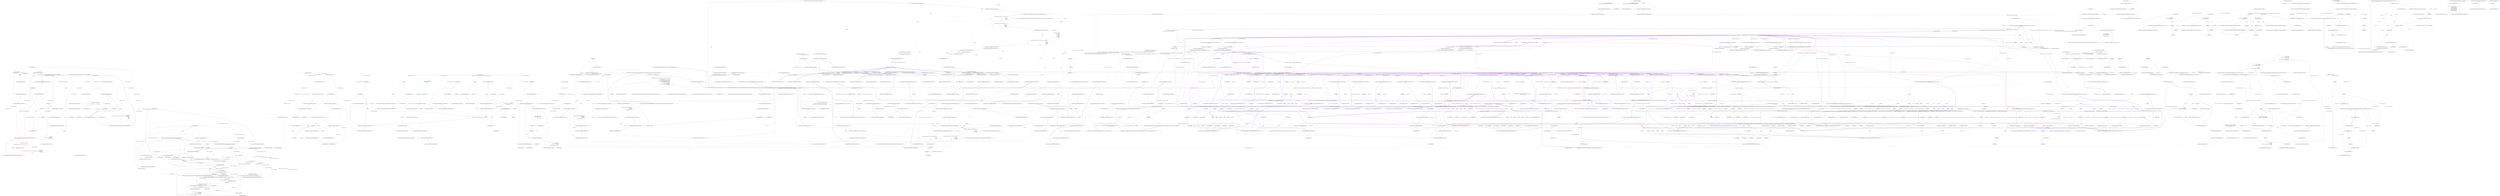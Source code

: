 digraph  {
n46 [label="Hangfire.AutomaticRetryAttribute", span=""];
n0 [cluster="Hangfire.AutomaticRetryAttribute.AutomaticRetryAttribute()", label="Entry Hangfire.AutomaticRetryAttribute.AutomaticRetryAttribute()", span="20-20"];
n1 [cluster="Hangfire.AutomaticRetryAttribute.AutomaticRetryAttribute()", label="Attempts = DefaultRetryAttempts", span="22-22"];
n2 [cluster="Hangfire.AutomaticRetryAttribute.AutomaticRetryAttribute()", label="LogEvents = true", span="23-23"];
n3 [cluster="Hangfire.AutomaticRetryAttribute.AutomaticRetryAttribute()", label="OnAttemptsExceeded = AttemptsExceededAction.Fail", span="24-24"];
n4 [cluster="Hangfire.AutomaticRetryAttribute.AutomaticRetryAttribute()", label="Exit Hangfire.AutomaticRetryAttribute.AutomaticRetryAttribute()", span="20-20"];
n5 [cluster="Hangfire.AutomaticRetryAttribute.OnStateElection(Hangfire.States.ElectStateContext)", label="Entry Hangfire.AutomaticRetryAttribute.OnStateElection(Hangfire.States.ElectStateContext)", span="44-44"];
n6 [cluster="Hangfire.AutomaticRetryAttribute.OnStateElection(Hangfire.States.ElectStateContext)", label="var failedState = context.CandidateState as FailedState", span="46-46"];
n9 [cluster="Hangfire.AutomaticRetryAttribute.OnStateElection(Hangfire.States.ElectStateContext)", label="var retryAttempt = context.GetJobParameter<int>(''RetryCount'') + 1", span="53-53"];
n11 [cluster="Hangfire.AutomaticRetryAttribute.OnStateElection(Hangfire.States.ElectStateContext)", label="ScheduleAgainLater(context, retryAttempt, failedState)", span="57-57"];
n13 [cluster="Hangfire.AutomaticRetryAttribute.OnStateElection(Hangfire.States.ElectStateContext)", label="TransitionToDeleted(context, failedState)", span="61-61"];
n15 [cluster="Hangfire.AutomaticRetryAttribute.OnStateElection(Hangfire.States.ElectStateContext)", color=red, community=0, label="1: Logger.ErrorFormat(\r\n                        ''Failed to process the job '{0}': an exception occurred.'',\r\n                        failedState.Exception,\r\n                        context.JobId)", span="67-70"];
n7 [cluster="Hangfire.AutomaticRetryAttribute.OnStateElection(Hangfire.States.ElectStateContext)", label="failedState == null", span="47-47"];
n8 [cluster="Hangfire.AutomaticRetryAttribute.OnStateElection(Hangfire.States.ElectStateContext)", label="return;", span="50-50"];
n10 [cluster="Hangfire.AutomaticRetryAttribute.OnStateElection(Hangfire.States.ElectStateContext)", label="retryAttempt <= Attempts", span="55-55"];
n17 [cluster="Hangfire.States.ElectStateContext.GetJobParameter<T>(string)", label="Entry Hangfire.States.ElectStateContext.GetJobParameter<T>(string)", span="54-54"];
n12 [cluster="Hangfire.AutomaticRetryAttribute.OnStateElection(Hangfire.States.ElectStateContext)", label="retryAttempt > Attempts && OnAttemptsExceeded == AttemptsExceededAction.Delete", span="59-59"];
n14 [cluster="Hangfire.AutomaticRetryAttribute.OnStateElection(Hangfire.States.ElectStateContext)", label=LogEvents, span="65-65"];
n16 [cluster="Hangfire.AutomaticRetryAttribute.OnStateElection(Hangfire.States.ElectStateContext)", label="Exit Hangfire.AutomaticRetryAttribute.OnStateElection(Hangfire.States.ElectStateContext)", span="44-44"];
n19 [cluster="Hangfire.AutomaticRetryAttribute.TransitionToDeleted(Hangfire.States.ElectStateContext, Hangfire.States.FailedState)", label="Entry Hangfire.AutomaticRetryAttribute.TransitionToDeleted(Hangfire.States.ElectStateContext, Hangfire.States.FailedState)", span="111-111"];
n18 [cluster="Hangfire.AutomaticRetryAttribute.ScheduleAgainLater(Hangfire.States.ElectStateContext, int, Hangfire.States.FailedState)", label="Entry Hangfire.AutomaticRetryAttribute.ScheduleAgainLater(Hangfire.States.ElectStateContext, int, Hangfire.States.FailedState)", span="81-81"];
n20 [cluster="Hangfire.Logging.ILog.ErrorFormat(string, params object[])", label="Entry Hangfire.Logging.ILog.ErrorFormat(string, params object[])", span="158-158"];
n21 [cluster="Hangfire.AutomaticRetryAttribute.ScheduleAgainLater(Hangfire.States.ElectStateContext, int, Hangfire.States.FailedState)", label="var delay = TimeSpan.FromSeconds(SecondsToDelay(retryAttempt))", span="83-83"];
n22 [cluster="Hangfire.AutomaticRetryAttribute.ScheduleAgainLater(Hangfire.States.ElectStateContext, int, Hangfire.States.FailedState)", label="context.SetJobParameter(''RetryCount'', retryAttempt)", span="85-85"];
n23 [cluster="Hangfire.AutomaticRetryAttribute.ScheduleAgainLater(Hangfire.States.ElectStateContext, int, Hangfire.States.FailedState)", label="context.CandidateState = new ScheduledState(delay)\r\n            {\r\n                Reason = String.Format(''Retry attempt {0} of {1}'', retryAttempt, Attempts)\r\n            }", span="89-92"];
n25 [cluster="Hangfire.AutomaticRetryAttribute.ScheduleAgainLater(Hangfire.States.ElectStateContext, int, Hangfire.States.FailedState)", color=red, community=0, label="1: Logger.WarnFormat(\r\n                    ''Failed to process the job '{0}': an exception occurred. Retry attempt {1} of {2} will be performed in {3}.'',\r\n                    failedState.Exception,\r\n                    context.JobId,\r\n                    retryAttempt,\r\n                    Attempts,\r\n                    delay)", span="96-102"];
n27 [cluster="Hangfire.AutomaticRetryAttribute.SecondsToDelay(long)", label="Entry Hangfire.AutomaticRetryAttribute.SecondsToDelay(long)", span="129-129"];
n28 [cluster="System.TimeSpan.FromSeconds(double)", label="Entry System.TimeSpan.FromSeconds(double)", span="0-0"];
n29 [cluster="Hangfire.States.ElectStateContext.SetJobParameter<T>(string, T)", label="Entry Hangfire.States.ElectStateContext.SetJobParameter<T>(string, T)", span="49-49"];
n24 [cluster="Hangfire.AutomaticRetryAttribute.ScheduleAgainLater(Hangfire.States.ElectStateContext, int, Hangfire.States.FailedState)", label=LogEvents, span="94-94"];
n30 [cluster="Hangfire.States.ScheduledState.ScheduledState(System.TimeSpan)", label="Entry Hangfire.States.ScheduledState.ScheduledState(System.TimeSpan)", span="27-27"];
n31 [cluster="string.Format(string, object, object)", label="Entry string.Format(string, object, object)", span="0-0"];
n26 [cluster="Hangfire.AutomaticRetryAttribute.ScheduleAgainLater(Hangfire.States.ElectStateContext, int, Hangfire.States.FailedState)", label="Exit Hangfire.AutomaticRetryAttribute.ScheduleAgainLater(Hangfire.States.ElectStateContext, int, Hangfire.States.FailedState)", span="81-81"];
n32 [cluster="Hangfire.Logging.ILog.WarnFormat(string, params object[])", label="Entry Hangfire.Logging.ILog.WarnFormat(string, params object[])", span="277-277"];
n33 [cluster="Hangfire.AutomaticRetryAttribute.TransitionToDeleted(Hangfire.States.ElectStateContext, Hangfire.States.FailedState)", color=red, community=0, label="1: context.CandidateState = new DeletedState\r\n            {\r\n                Reason = string.Format(''Automatic deletion after retry count exceeded {0}'', Attempts)\r\n            }", span="113-116"];
n35 [cluster="Hangfire.AutomaticRetryAttribute.TransitionToDeleted(Hangfire.States.ElectStateContext, Hangfire.States.FailedState)", color=red, community=0, label="1: Logger.WarnFormat(\r\n                    ''Failed to process the job '{0}': an exception occured. Job was automatically deleted because the retry attempt count exceeded {1}'',\r\n                    failedState.Exception,\r\n                    context.JobId,\r\n                    Attempts)", span="120-124"];
n34 [cluster="Hangfire.AutomaticRetryAttribute.TransitionToDeleted(Hangfire.States.ElectStateContext, Hangfire.States.FailedState)", label=LogEvents, span="118-118"];
n37 [cluster="Hangfire.States.DeletedState.DeletedState()", label="Entry Hangfire.States.DeletedState.DeletedState()", span="27-27"];
n38 [cluster="string.Format(string, object)", label="Entry string.Format(string, object)", span="0-0"];
n36 [cluster="Hangfire.AutomaticRetryAttribute.TransitionToDeleted(Hangfire.States.ElectStateContext, Hangfire.States.FailedState)", label="Exit Hangfire.AutomaticRetryAttribute.TransitionToDeleted(Hangfire.States.ElectStateContext, Hangfire.States.FailedState)", span="111-111"];
n39 [cluster="Hangfire.AutomaticRetryAttribute.SecondsToDelay(long)", label="var random = new Random()", span="131-131"];
n40 [cluster="Hangfire.AutomaticRetryAttribute.SecondsToDelay(long)", label="return (int)Math.Round(\r\n                Math.Pow(retryCount - 1, 4) + 15 + (random.Next(30) * (retryCount)));", span="132-133"];
n42 [cluster="System.Random.Random()", label="Entry System.Random.Random()", span="0-0"];
n41 [cluster="Hangfire.AutomaticRetryAttribute.SecondsToDelay(long)", label="Exit Hangfire.AutomaticRetryAttribute.SecondsToDelay(long)", span="129-129"];
n43 [cluster="System.Math.Pow(double, double)", label="Entry System.Math.Pow(double, double)", span="0-0"];
n44 [cluster="System.Random.Next(int)", label="Entry System.Random.Next(int)", span="0-0"];
n45 [cluster="System.Math.Round(double)", label="Entry System.Math.Round(double)", span="0-0"];
d43 [cluster="HangFire.Server.DequeuedJobsWatcher.TryToRequeueTheJob(string)", color=green, community=0, label="1: var jobType = _redis.GetValueFromHash(\r\n                String.Format(''hangfire:job:{0}'', jobId),\r\n                ''Type'')", span="103-105"];
d82 [label="HangFire.Server.DequeuedJobsWatcher", span=""];
d41 [cluster="HangFire.Server.DequeuedJobsWatcher.TryToRequeueTheJob(string)", label="Entry HangFire.Server.DequeuedJobsWatcher.TryToRequeueTheJob(string)", span="101-101"];
d44 [cluster="HangFire.Server.DequeuedJobsWatcher.TryToRequeueTheJob(string)", label="JobState state", span="107-107"];
d51 [cluster="Unk.GetValueFromHash", label="Entry Unk.GetValueFromHash", span=""];
d45 [cluster="HangFire.Server.DequeuedJobsWatcher.TryToRequeueTheJob(string)", label="var queue = JobHelper.GetQueue(Type.GetType(jobType))", span="111-111"];
d58 [cluster="HangFire.Server.DequeuedJobsWatcher.TimedOutByFetchedTime(string)", color=green, community=0, label="0: return !String.IsNullOrEmpty(fetchedTimestamp) &&\r\n                   (DateTime.UtcNow - JobHelper.FromStringTimestamp(fetchedTimestamp) > JobTimeout);", span="124-125"];
d57 [cluster="HangFire.Server.DequeuedJobsWatcher.TimedOutByFetchedTime(string)", label="Entry HangFire.Server.DequeuedJobsWatcher.TimedOutByFetchedTime(string)", span="122-122"];
d59 [cluster="HangFire.Server.DequeuedJobsWatcher.TimedOutByFetchedTime(string)", label="Exit HangFire.Server.DequeuedJobsWatcher.TimedOutByFetchedTime(string)", span="122-122"];
d60 [cluster="string.IsNullOrEmpty(string)", label="Entry string.IsNullOrEmpty(string)", span="0-0"];
d61 [cluster="HangFire.JobHelper.FromStringTimestamp(string)", label="Entry HangFire.JobHelper.FromStringTimestamp(string)", span="67-67"];
d1 [cluster="HangFire.Server.DequeuedJobsWatcher.DequeuedJobsWatcher(IRedisClientsManager)", label="_redis = redisManager.GetClient()", span="23-23"];
d2 [cluster="HangFire.Server.DequeuedJobsWatcher.DequeuedJobsWatcher(IRedisClientsManager)", label="_stateMachine = new StateMachine(_redis)", span="24-24"];
d7 [cluster="HangFire.Server.DequeuedJobsWatcher.Dispose()", label="_redis.Dispose()", span="29-29"];
d11 [cluster="HangFire.Server.DequeuedJobsWatcher.FindAndRequeueTimedOutJobs()", label="var queues = _redis.GetAllItemsFromSet(''hangfire:queues'')", span="34-34"];
d13 [cluster="HangFire.Server.DequeuedJobsWatcher.FindAndRequeueTimedOutJobs()", label="_redis.AcquireLock(\r\n                    String.Format(''hangfire:queue:{0}:dequeued:lock'', queue),\r\n                    TimeSpan.FromMinutes(1))", span="38-40"];
d14 [cluster="HangFire.Server.DequeuedJobsWatcher.FindAndRequeueTimedOutJobs()", label="var jobIds = _redis.GetAllItemsFromList(\r\n                        String.Format(''hangfire:queue:{0}:dequeued'', queue))", span="42-43"];
d16 [cluster="HangFire.Server.DequeuedJobsWatcher.FindAndRequeueTimedOutJobs()", label="RequeueJobIfTimedOut(jobId, queue)", span="47-47"];
d25 [cluster="HangFire.Server.DequeuedJobsWatcher.RequeueJobIfTimedOut(string, string)", label="var flags = _redis.GetValuesFromHash(\r\n                String.Format(''hangfire:job:{0}'', jobId),\r\n                ''Fetched'',\r\n                ''Checked'')", span="55-58"];
d29 [cluster="HangFire.Server.DequeuedJobsWatcher.RequeueJobIfTimedOut(string, string)", label="_redis.SetEntryInHash(\r\n                    String.Format(''hangfire:job:{0}'', jobId),\r\n                    ''Checked'',\r\n                    JobHelper.ToStringTimestamp(DateTime.UtcNow))", span="83-86"];
d30 [cluster="HangFire.Server.DequeuedJobsWatcher.RequeueJobIfTimedOut(string, string)", label="TimedOutByFetchedTime(fetched) || TimedOutByCheckedTime(fetched, @checked)", span="93-93"];
d31 [cluster="HangFire.Server.DequeuedJobsWatcher.RequeueJobIfTimedOut(string, string)", label="TryToRequeueTheJob(jobId)", span="95-95"];
d32 [cluster="HangFire.Server.DequeuedJobsWatcher.RequeueJobIfTimedOut(string, string)", label="JobFetcher.RemoveFromFetchedQueue(_redis, jobId, queue)", span="96-96"];
d49 [cluster="HangFire.Server.DequeuedJobsWatcher.TryToRequeueTheJob(string)", label="_stateMachine.ChangeState(jobId, state, EnqueuedState.Name, ProcessingState.Name)", span="119-119"];
d69 [cluster="HangFire.Server.DequeuedJobsWatcher.HangFire.Server.IThreadWrappable.Work()", label="FindAndRequeueTimedOutJobs()", span="148-148"];
d70 [cluster="HangFire.Server.DequeuedJobsWatcher.HangFire.Server.IThreadWrappable.Work()", label="_stopped.WaitOne(SleepTimeout)", span="150-150"];
d72 [cluster="HangFire.Server.DequeuedJobsWatcher.HangFire.Server.IThreadWrappable.Work()", label="_logger.Fatal(\r\n                    ''Unexpected exception caught in the timed out jobs thread. Timed out jobs will not be re-queued.'',\r\n                    ex)", span="158-160"];
d77 [cluster="HangFire.Server.DequeuedJobsWatcher.HangFire.Server.IThreadWrappable.Dispose(System.Threading.Thread)", label="_stopped.Set()", span="166-166"];
d50 [cluster="HangFire.Server.DequeuedJobsWatcher.TryToRequeueTheJob(string)", label="Exit HangFire.Server.DequeuedJobsWatcher.TryToRequeueTheJob(string)", span="101-101"];
d46 [cluster="HangFire.Server.DequeuedJobsWatcher.TryToRequeueTheJob(string)", label="state = new EnqueuedState(''Requeued due to time out'', queue)", span="112-112"];
d52 [cluster="Unk.GetType", label="Entry Unk.GetType", span=""];
d53 [cluster="HangFire.JobHelper.GetQueue(System.Type)", label="Entry HangFire.JobHelper.GetQueue(System.Type)", span="22-22"];
d63 [cluster="HangFire.Server.DequeuedJobsWatcher.TimedOutByCheckedTime(string, string)", label="!String.IsNullOrEmpty(fetchedTimestamp)", span="133-133"];
d65 [cluster="HangFire.Server.DequeuedJobsWatcher.TimedOutByCheckedTime(string, string)", label="return !String.IsNullOrEmpty(checkedTimestamp) &&\r\n                   (DateTime.UtcNow - JobHelper.FromStringTimestamp(checkedTimestamp) > CheckedTimeout);", span="138-139"];
d0 [cluster="HangFire.Server.DequeuedJobsWatcher.DequeuedJobsWatcher(IRedisClientsManager)", label="Entry HangFire.Server.DequeuedJobsWatcher.DequeuedJobsWatcher(IRedisClientsManager)", span="21-21"];
d4 [cluster="Unk.GetClient", label="Entry Unk.GetClient", span=""];
d3 [cluster="HangFire.Server.DequeuedJobsWatcher.DequeuedJobsWatcher(IRedisClientsManager)", label="Exit HangFire.Server.DequeuedJobsWatcher.DequeuedJobsWatcher(IRedisClientsManager)", span="21-21"];
d5 [cluster="HangFire.States.StateMachine.StateMachine(IRedisClient)", label="Entry HangFire.States.StateMachine.StateMachine(IRedisClient)", span="31-31"];
d6 [cluster="HangFire.Server.DequeuedJobsWatcher.Dispose()", label="Entry HangFire.Server.DequeuedJobsWatcher.Dispose()", span="27-27"];
d8 [cluster="HangFire.Server.DequeuedJobsWatcher.Dispose()", label="Exit HangFire.Server.DequeuedJobsWatcher.Dispose()", span="27-27"];
d9 [cluster="Unk.Dispose", label="Entry Unk.Dispose", span=""];
d10 [cluster="HangFire.Server.DequeuedJobsWatcher.FindAndRequeueTimedOutJobs()", label="Entry HangFire.Server.DequeuedJobsWatcher.FindAndRequeueTimedOutJobs()", span="32-32"];
d12 [cluster="HangFire.Server.DequeuedJobsWatcher.FindAndRequeueTimedOutJobs()", label=queues, span="36-36"];
d18 [cluster="Unk.GetAllItemsFromSet", label="Entry Unk.GetAllItemsFromSet", span=""];
d19 [cluster="Unk.Format", label="Entry Unk.Format", span=""];
d20 [cluster="System.TimeSpan.FromMinutes(double)", label="Entry System.TimeSpan.FromMinutes(double)", span="0-0"];
d21 [cluster="Unk.AcquireLock", label="Entry Unk.AcquireLock", span=""];
d15 [cluster="HangFire.Server.DequeuedJobsWatcher.FindAndRequeueTimedOutJobs()", label=jobIds, span="45-45"];
d22 [cluster="Unk.GetAllItemsFromList", label="Entry Unk.GetAllItemsFromList", span=""];
d23 [cluster="Unk.RequeueJobIfTimedOut", label="Entry Unk.RequeueJobIfTimedOut", span=""];
d24 [cluster="HangFire.Server.DequeuedJobsWatcher.RequeueJobIfTimedOut(string, string)", label="Entry HangFire.Server.DequeuedJobsWatcher.RequeueJobIfTimedOut(string, string)", span="53-53"];
d26 [cluster="HangFire.Server.DequeuedJobsWatcher.RequeueJobIfTimedOut(string, string)", label="var fetched = flags[0]", span="60-60"];
d35 [cluster="Unk.GetValuesFromHash", label="Entry Unk.GetValuesFromHash", span=""];
d27 [cluster="HangFire.Server.DequeuedJobsWatcher.RequeueJobIfTimedOut(string, string)", label="var @checked = flags[1]", span="61-61"];
d28 [cluster="HangFire.Server.DequeuedJobsWatcher.RequeueJobIfTimedOut(string, string)", label="String.IsNullOrEmpty(fetched) && String.IsNullOrEmpty(@checked)", span="63-63"];
d33 [cluster="HangFire.Server.DequeuedJobsWatcher.RequeueJobIfTimedOut(string, string)", label="Exit HangFire.Server.DequeuedJobsWatcher.RequeueJobIfTimedOut(string, string)", span="53-53"];
d37 [cluster="HangFire.JobHelper.ToStringTimestamp(System.DateTime)", label="Entry HangFire.JobHelper.ToStringTimestamp(System.DateTime)", span="62-62"];
d38 [cluster="Unk.SetEntryInHash", label="Entry Unk.SetEntryInHash", span=""];
d39 [cluster="Unk.TimedOutByFetchedTime", label="Entry Unk.TimedOutByFetchedTime", span=""];
d40 [cluster="Unk.TimedOutByCheckedTime", label="Entry Unk.TimedOutByCheckedTime", span=""];
d42 [cluster="HangFire.Server.JobFetcher.RemoveFromFetchedQueue(IRedisClient, string, string)", label="Entry HangFire.Server.JobFetcher.RemoveFromFetchedQueue(IRedisClient, string, string)", span="86-86"];
d48 [cluster="HangFire.Server.DequeuedJobsWatcher.TryToRequeueTheJob(string)", label="state = new FailedState(''Failed to re-queue the job'', ex)", span="116-116"];
d56 [cluster="HangFire.States.StateMachine.ChangeState(string, HangFire.States.JobState, params string[])", label="Entry HangFire.States.StateMachine.ChangeState(string, HangFire.States.JobState, params string[])", span="57-57"];
d68 [cluster="HangFire.Server.DequeuedJobsWatcher.HangFire.Server.IThreadWrappable.Work()", label=true, span="146-146"];
d71 [cluster="HangFire.Server.DequeuedJobsWatcher.HangFire.Server.IThreadWrappable.Work()", label=Exception, span="156-156"];
d73 [cluster="HangFire.Server.DequeuedJobsWatcher.HangFire.Server.IThreadWrappable.Work()", label="Exit HangFire.Server.DequeuedJobsWatcher.HangFire.Server.IThreadWrappable.Work()", span="142-142"];
d74 [cluster="System.Threading.WaitHandle.WaitOne(System.TimeSpan)", label="Entry System.Threading.WaitHandle.WaitOne(System.TimeSpan)", span="0-0"];
d75 [cluster="Unk.Fatal", label="Entry Unk.Fatal", span=""];
d76 [cluster="HangFire.Server.DequeuedJobsWatcher.HangFire.Server.IThreadWrappable.Dispose(System.Threading.Thread)", label="Entry HangFire.Server.DequeuedJobsWatcher.HangFire.Server.IThreadWrappable.Dispose(System.Threading.Thread)", span="164-164"];
d78 [cluster="HangFire.Server.DequeuedJobsWatcher.HangFire.Server.IThreadWrappable.Dispose(System.Threading.Thread)", label="thread.Join()", span="167-167"];
d80 [cluster="System.Threading.EventWaitHandle.Set()", label="Entry System.Threading.EventWaitHandle.Set()", span="0-0"];
d47 [cluster="HangFire.Server.DequeuedJobsWatcher.TryToRequeueTheJob(string)", label=Exception, span="114-114"];
d54 [cluster="HangFire.States.EnqueuedState.EnqueuedState(string, string)", label="Entry HangFire.States.EnqueuedState.EnqueuedState(string, string)", span="10-10"];
d62 [cluster="HangFire.Server.DequeuedJobsWatcher.TimedOutByCheckedTime(string, string)", label="Entry HangFire.Server.DequeuedJobsWatcher.TimedOutByCheckedTime(string, string)", span="128-128"];
d64 [cluster="HangFire.Server.DequeuedJobsWatcher.TimedOutByCheckedTime(string, string)", label="return false;", span="135-135"];
d66 [cluster="HangFire.Server.DequeuedJobsWatcher.TimedOutByCheckedTime(string, string)", label="Exit HangFire.Server.DequeuedJobsWatcher.TimedOutByCheckedTime(string, string)", span="128-128"];
d17 [cluster="HangFire.Server.DequeuedJobsWatcher.FindAndRequeueTimedOutJobs()", label="Exit HangFire.Server.DequeuedJobsWatcher.FindAndRequeueTimedOutJobs()", span="32-32"];
d36 [cluster="Unk.IsNullOrEmpty", label="Entry Unk.IsNullOrEmpty", span=""];
d55 [cluster="HangFire.States.FailedState.FailedState(string, System.Exception)", label="Entry HangFire.States.FailedState.FailedState(string, System.Exception)", span="10-10"];
d67 [cluster="HangFire.Server.DequeuedJobsWatcher.HangFire.Server.IThreadWrappable.Work()", label="Entry HangFire.Server.DequeuedJobsWatcher.HangFire.Server.IThreadWrappable.Work()", span="142-142"];
d79 [cluster="HangFire.Server.DequeuedJobsWatcher.HangFire.Server.IThreadWrappable.Dispose(System.Threading.Thread)", label="Exit HangFire.Server.DequeuedJobsWatcher.HangFire.Server.IThreadWrappable.Dispose(System.Threading.Thread)", span="164-164"];
d81 [cluster="System.Threading.Thread.Join()", label="Entry System.Threading.Thread.Join()", span="0-0"];
m0_0 [cluster="Hangfire.Server.AutomaticRetryProcess.AutomaticRetryProcess(Hangfire.Server.IServerProcess)", file="AutomaticRetryServerComponentWrapper.cs", label="Entry Hangfire.Server.AutomaticRetryProcess.AutomaticRetryProcess(Hangfire.Server.IServerProcess)", span="32-32"];
m0_1 [cluster="Hangfire.Server.AutomaticRetryProcess.AutomaticRetryProcess(Hangfire.Server.IServerProcess)", file="AutomaticRetryServerComponentWrapper.cs", label="innerProcess == null", span="34-34"];
m0_2 [cluster="Hangfire.Server.AutomaticRetryProcess.AutomaticRetryProcess(Hangfire.Server.IServerProcess)", file="AutomaticRetryServerComponentWrapper.cs", label="throw new ArgumentNullException(nameof(innerProcess));", span="34-34"];
m0_3 [cluster="Hangfire.Server.AutomaticRetryProcess.AutomaticRetryProcess(Hangfire.Server.IServerProcess)", file="AutomaticRetryServerComponentWrapper.cs", label="_innerProcess = innerProcess", span="36-36"];
m0_4 [cluster="Hangfire.Server.AutomaticRetryServerComponentWrapper.AutomaticRetryServerComponentWrapper(Hangfire.Server.IServerComponent, int, System.Func<int, System.TimeSpan>)", file="AutomaticRetryServerComponentWrapper.cs", label="Entry Hangfire.Server.AutomaticRetryServerComponentWrapper.AutomaticRetryServerComponentWrapper(Hangfire.Server.IServerComponent, int, System.Func<int, System.TimeSpan>)", span="44-44"];
m0_5 [cluster="Hangfire.Server.AutomaticRetryServerComponentWrapper.AutomaticRetryServerComponentWrapper(Hangfire.Server.IServerComponent, int, System.Func<int, System.TimeSpan>)", file="AutomaticRetryServerComponentWrapper.cs", label="innerComponent == null", span="49-49"];
m0_6 [cluster="Hangfire.Server.AutomaticRetryServerComponentWrapper.AutomaticRetryServerComponentWrapper(Hangfire.Server.IServerComponent, int, System.Func<int, System.TimeSpan>)", file="AutomaticRetryServerComponentWrapper.cs", label="throw new ArgumentNullException(''innerComponent'');", span="49-49"];
m0_7 [cluster="Hangfire.Server.AutomaticRetryServerComponentWrapper.AutomaticRetryServerComponentWrapper(Hangfire.Server.IServerComponent, int, System.Func<int, System.TimeSpan>)", file="AutomaticRetryServerComponentWrapper.cs", label="delayCallback == null", span="50-50"];
m0_8 [cluster="Hangfire.Server.AutomaticRetryServerComponentWrapper.AutomaticRetryServerComponentWrapper(Hangfire.Server.IServerComponent, int, System.Func<int, System.TimeSpan>)", file="AutomaticRetryServerComponentWrapper.cs", label="throw new ArgumentNullException(''delayCallback'');", span="50-50"];
m0_16 [cluster="Hangfire.Server.AutomaticRetryProcess.Execute(Hangfire.Server.BackgroundProcessContext)", file="AutomaticRetryServerComponentWrapper.cs", label="_innerProcess.Execute(context)", span="56-56"];
m0_9 [cluster="Hangfire.Server.AutomaticRetryServerComponentWrapper.AutomaticRetryServerComponentWrapper(Hangfire.Server.IServerComponent, int, System.Func<int, System.TimeSpan>)", file="AutomaticRetryServerComponentWrapper.cs", label="maxRetryAttempts < 0", span="51-51"];
m0_32 [cluster="Hangfire.Server.AutomaticRetryServerComponentWrapper.ExecuteWithAutomaticRetry(System.Threading.CancellationToken)", file="AutomaticRetryServerComponentWrapper.cs", label="throw;", span="90-90"];
m0_38 [cluster="Hangfire.Server.AutomaticRetryServerComponentWrapper.ExecuteWithAutomaticRetry(System.Threading.CancellationToken)", file="AutomaticRetryServerComponentWrapper.cs", label="Exit Hangfire.Server.AutomaticRetryServerComponentWrapper.ExecuteWithAutomaticRetry(System.Threading.CancellationToken)", span="74-74"];
m0_39 [cluster="Hangfire.Server.IServerComponent.Execute(System.Threading.CancellationToken)", file="AutomaticRetryServerComponentWrapper.cs", label="Entry Hangfire.Server.IServerComponent.Execute(System.Threading.CancellationToken)", span="22-22"];
m0_41 [cluster="string.Format(string, params object[])", file="AutomaticRetryServerComponentWrapper.cs", label="Entry string.Format(string, params object[])", span="0-0"];
m0_43 [cluster="System.Threading.WaitHandle.WaitOne(System.TimeSpan)", color=red, community=0, file="AutomaticRetryServerComponentWrapper.cs", label="1: Entry System.Threading.WaitHandle.WaitOne(System.TimeSpan)", span="0-0"];
m0_40 [cluster="System.Func<T, TResult>.Invoke(T)", file="AutomaticRetryServerComponentWrapper.cs", label="Entry System.Func<T, TResult>.Invoke(T)", span="0-0"];
m0_42 [cluster="Hangfire.Logging.ILog.ErrorException(string, System.Exception)", color=red, community=0, file="AutomaticRetryServerComponentWrapper.cs", label="1: Entry Hangfire.Logging.ILog.ErrorException(string, System.Exception)", span="166-166"];
m0_44 [cluster="System.Threading.CancellationToken.ThrowIfCancellationRequested()", color=red, community=0, file="AutomaticRetryServerComponentWrapper.cs", label="1: Entry System.Threading.CancellationToken.ThrowIfCancellationRequested()", span="0-0"];
m0_45 [cluster="Hangfire.Server.AutomaticRetryServerComponentWrapper.ToString()", color=red, community=0, file="AutomaticRetryServerComponentWrapper.cs", label="1: Entry Hangfire.Server.AutomaticRetryServerComponentWrapper.ToString()", span="110-110"];
m0_46 [cluster="Hangfire.Server.AutomaticRetryServerComponentWrapper.ToString()", file="AutomaticRetryServerComponentWrapper.cs", label="return _innerComponent.ToString();", span="112-112"];
m0_60 [cluster="System.Random.Next(int, int)", file="AutomaticRetryServerComponentWrapper.cs", label="Hangfire.Server.AutomaticRetryServerComponentWrapper", span=""];
m0_56 [cluster="System.Random.Random(int)", file="AutomaticRetryServerComponentWrapper.cs", label="Entry System.Random.Random(int)", span="0-0"];
m0_11 [cluster="Hangfire.Server.AutomaticRetryServerComponentWrapper.AutomaticRetryServerComponentWrapper(Hangfire.Server.IServerComponent, int, System.Func<int, System.TimeSpan>)", file="AutomaticRetryServerComponentWrapper.cs", label="_innerComponent = innerComponent", span="58-58"];
m0_18 [cluster="Hangfire.Server.AutomaticRetryProcess.Execute(Hangfire.Server.BackgroundProcessContext)", file="AutomaticRetryServerComponentWrapper.cs", label=OperationCanceledException, span="59-59"];
m0_30 [cluster="Hangfire.Server.AutomaticRetryServerComponentWrapper.ExecuteWithAutomaticRetry(System.Threading.CancellationToken)", file="AutomaticRetryServerComponentWrapper.cs", label=Exception, span="87-87"];
m0_31 [cluster="Hangfire.Server.AutomaticRetryServerComponentWrapper.ExecuteWithAutomaticRetry(System.Threading.CancellationToken)", file="AutomaticRetryServerComponentWrapper.cs", label="i >= _maxRetryAttempts - 1", span="90-90"];
m0_17 [cluster="Hangfire.Server.AutomaticRetryProcess.Execute(Hangfire.Server.BackgroundProcessContext)", file="AutomaticRetryServerComponentWrapper.cs", label="return;", span="57-57"];
m0_13 [cluster="Hangfire.Server.AutomaticRetryServerComponentWrapper.AutomaticRetryServerComponentWrapper(Hangfire.Server.IServerComponent, int, System.Func<int, System.TimeSpan>)", file="AutomaticRetryServerComponentWrapper.cs", label="_delayCallback = delayCallback", span="60-60"];
m0_14 [cluster="Hangfire.Server.AutomaticRetryServerComponentWrapper.AutomaticRetryServerComponentWrapper(Hangfire.Server.IServerComponent, int, System.Func<int, System.TimeSpan>)", file="AutomaticRetryServerComponentWrapper.cs", label="_logger = LogProvider.GetLogger(_innerComponent.GetType())", span="61-61"];
m0_26 [cluster="Hangfire.Server.AutomaticRetryServerComponentWrapper.ExecuteWithAutomaticRetry(System.Threading.CancellationToken)", file="AutomaticRetryServerComponentWrapper.cs", label="_innerComponent.Execute(cancellationToken)", span="80-80"];
m0_27 [cluster="Hangfire.Server.AutomaticRetryServerComponentWrapper.ExecuteWithAutomaticRetry(System.Threading.CancellationToken)", file="AutomaticRetryServerComponentWrapper.cs", label="return;", span="81-81"];
m0_15 [cluster="Hangfire.Server.AutomaticRetryServerComponentWrapper.AutomaticRetryServerComponentWrapper(Hangfire.Server.IServerComponent, int, System.Func<int, System.TimeSpan>)", file="AutomaticRetryServerComponentWrapper.cs", label="Exit Hangfire.Server.AutomaticRetryServerComponentWrapper.AutomaticRetryServerComponentWrapper(Hangfire.Server.IServerComponent, int, System.Func<int, System.TimeSpan>)", span="44-44"];
m0_21 [cluster="Hangfire.Server.AutomaticRetryServerComponentWrapper.Execute(System.Threading.CancellationToken)", file="AutomaticRetryServerComponentWrapper.cs", label="ExecuteWithAutomaticRetry(cancellationToken)", span="71-71"];
m0_23 [cluster="Hangfire.Server.AutomaticRetryServerComponentWrapper.ExecuteWithAutomaticRetry(System.Threading.CancellationToken)", file="AutomaticRetryServerComponentWrapper.cs", label="Entry Hangfire.Server.AutomaticRetryServerComponentWrapper.ExecuteWithAutomaticRetry(System.Threading.CancellationToken)", span="74-74"];
m0_24 [cluster="Hangfire.Server.AutomaticRetryServerComponentWrapper.ExecuteWithAutomaticRetry(System.Threading.CancellationToken)", file="AutomaticRetryServerComponentWrapper.cs", label="var i = 0", span="76-76"];
m0_25 [cluster="Hangfire.Server.AutomaticRetryServerComponentWrapper.ExecuteWithAutomaticRetry(System.Threading.CancellationToken)", file="AutomaticRetryServerComponentWrapper.cs", label="i <= _maxRetryAttempts", span="76-76"];
m0_28 [cluster="Hangfire.Server.AutomaticRetryServerComponentWrapper.ExecuteWithAutomaticRetry(System.Threading.CancellationToken)", file="AutomaticRetryServerComponentWrapper.cs", label=OperationCanceledException, span="83-83"];
m0_19 [cluster="Hangfire.Logging.LogProvider.GetLogger(System.Type)", file="AutomaticRetryServerComponentWrapper.cs", label="Entry Hangfire.Logging.LogProvider.GetLogger(System.Type)", span="360-360"];
m0_20 [cluster="Hangfire.Server.AutomaticRetryServerComponentWrapper.Execute(System.Threading.CancellationToken)", file="AutomaticRetryServerComponentWrapper.cs", label="Entry Hangfire.Server.AutomaticRetryServerComponentWrapper.Execute(System.Threading.CancellationToken)", span="69-69"];
m0_22 [cluster="Hangfire.Server.AutomaticRetryServerComponentWrapper.Execute(System.Threading.CancellationToken)", file="AutomaticRetryServerComponentWrapper.cs", label="Exit Hangfire.Server.AutomaticRetryServerComponentWrapper.Execute(System.Threading.CancellationToken)", span="69-69"];
m0_29 [cluster="Hangfire.Server.AutomaticRetryServerComponentWrapper.ExecuteWithAutomaticRetry(System.Threading.CancellationToken)", file="AutomaticRetryServerComponentWrapper.cs", label="throw;", span="85-85"];
m0_62 [cluster="System.TimeSpan.FromSeconds(double)", file="AutomaticRetryServerComponentWrapper.cs", label="Entry System.TimeSpan.FromSeconds(double)", span="0-0"];
m0_10 [cluster="Hangfire.Server.AutomaticRetryServerComponentWrapper.AutomaticRetryServerComponentWrapper(Hangfire.Server.IServerComponent, int, System.Func<int, System.TimeSpan>)", file="AutomaticRetryServerComponentWrapper.cs", label="throw new ArgumentOutOfRangeException(\r\n                    ''maxRetryAttempts'',\r\n                    ''MaxRetryAttempts property value must be greater or equal to 0.'');", span="53-55"];
m0_33 [cluster="Hangfire.Server.AutomaticRetryServerComponentWrapper.ExecuteWithAutomaticRetry(System.Threading.CancellationToken)", file="AutomaticRetryServerComponentWrapper.cs", label="var nextTry = _delayCallback(i)", span="92-92"];
m0_34 [cluster="Hangfire.Server.BackgroundProcessContext.Wait(System.TimeSpan)", color=green, community=0, file="AutomaticRetryServerComponentWrapper.cs", label="1: Entry Hangfire.Server.BackgroundProcessContext.Wait(System.TimeSpan)", span="54-54"];
m0_35 [cluster="lambda expression", file="AutomaticRetryServerComponentWrapper.cs", label="Entry lambda expression", span="74-74"];
m0_37 [cluster="lambda expression", file="AutomaticRetryServerComponentWrapper.cs", label="Exit lambda expression", span="74-74"];
m0_36 [cluster="lambda expression", file="AutomaticRetryServerComponentWrapper.cs", label="$''Error occurred during execution of '{_innerProcess}' process. Execution will be retried (attempt {i + 1} of {MaxRetryAttempts}) in {nextTry} seconds.''", span="74-74"];
m0_47 [cluster="Hangfire.Server.AutomaticRetryServerComponentWrapper.ToString()", file="AutomaticRetryServerComponentWrapper.cs", label="Exit Hangfire.Server.AutomaticRetryServerComponentWrapper.ToString()", span="110-110"];
m0_48 [cluster="object.ToString()", file="AutomaticRetryServerComponentWrapper.cs", label="Entry object.ToString()", span="0-0"];
m0_49 [cluster="Hangfire.Server.AutomaticRetryProcess.ToString()", file="AutomaticRetryServerComponentWrapper.cs", label="Exit Hangfire.Server.AutomaticRetryProcess.ToString()", span="102-102"];
m0_61 [cluster="System.Math.Min(double, double)", file="AutomaticRetryServerComponentWrapper.cs", label="Entry System.Math.Min(double, double)", span="0-0"];
m0_57 [cluster="System.Guid.NewGuid()", file="AutomaticRetryServerComponentWrapper.cs", label="Entry System.Guid.NewGuid()", span="0-0"];
m0_12 [cluster="Hangfire.Server.AutomaticRetryServerComponentWrapper.AutomaticRetryServerComponentWrapper(Hangfire.Server.IServerComponent, int, System.Func<int, System.TimeSpan>)", file="AutomaticRetryServerComponentWrapper.cs", label="_maxRetryAttempts = maxRetryAttempts", span="59-59"];
m0_58 [cluster="System.Guid.GetHashCode()", file="AutomaticRetryServerComponentWrapper.cs", label="Entry System.Guid.GetHashCode()", span="0-0"];
m0_51 [cluster="Hangfire.Server.AutomaticRetryProcess.GetBackOffMultiplier(int)", file="AutomaticRetryServerComponentWrapper.cs", label="Entry Hangfire.Server.AutomaticRetryProcess.GetBackOffMultiplier(int)", span="107-107"];
m0_52 [cluster="Hangfire.Server.AutomaticRetryProcess.GetBackOffMultiplier(int)", file="AutomaticRetryServerComponentWrapper.cs", label="var rand = new Random(Guid.NewGuid().GetHashCode())", span="110-110"];
m0_53 [cluster="Hangfire.Server.AutomaticRetryProcess.GetBackOffMultiplier(int)", file="AutomaticRetryServerComponentWrapper.cs", label="var nextTry = rand.Next(\r\n                (int)Math.Pow(retryAttemptNumber, 2), (int)Math.Pow(retryAttemptNumber + 1, 2) + 1)", span="111-112"];
m0_54 [cluster="Hangfire.Server.AutomaticRetryProcess.GetBackOffMultiplier(int)", file="AutomaticRetryServerComponentWrapper.cs", label="return TimeSpan.FromSeconds(Math.Min(nextTry, MaxAttemptDelay.TotalSeconds));", span="114-114"];
m0_55 [cluster="Hangfire.Server.AutomaticRetryProcess.GetBackOffMultiplier(int)", file="AutomaticRetryServerComponentWrapper.cs", label="Exit Hangfire.Server.AutomaticRetryProcess.GetBackOffMultiplier(int)", span="107-107"];
m0_50 [cluster="object.ToString()", file="AutomaticRetryServerComponentWrapper.cs", label="Entry object.ToString()", span="0-0"];
m0_63 [file="AutomaticRetryServerComponentWrapper.cs", label="Hangfire.Server.AutomaticRetryProcess", span=""];
m0_64 [file="AutomaticRetryServerComponentWrapper.cs", label=i, span=""];
m0_65 [file="AutomaticRetryServerComponentWrapper.cs", label=nextTry, span=""];
m1_7 [cluster="Unk.NotNull", file="BackgroundJobServer.cs", label="Entry Unk.NotNull", span=""];
m1_6 [cluster="Hangfire.SqlServer.Msmq.MsmqJobQueueProvider.GetJobQueue(IDbConnection)", file="BackgroundJobServer.cs", label="Entry Hangfire.SqlServer.Msmq.MsmqJobQueueProvider.GetJobQueue(IDbConnection)", span="32-32"];
m1_5 [cluster="Hangfire.SqlServer.Msmq.Tests.MsmqJobQueueProviderFacts.CreateProvider()", file="BackgroundJobServer.cs", label="Entry Hangfire.SqlServer.Msmq.Tests.MsmqJobQueueProviderFacts.CreateProvider()", span="29-29"];
m1_14 [cluster="Hangfire.SqlServer.Msmq.Tests.MsmqJobQueueProviderFacts.CreateProvider()", file="BackgroundJobServer.cs", label="return new MsmqJobQueueProvider(\r\n                CleanMsmqQueueAttribute.PathPattern,\r\n                Queues,\r\n                MsmqTransactionType.Internal);", span="31-34"];
m1_15 [cluster="Hangfire.SqlServer.Msmq.Tests.MsmqJobQueueProviderFacts.CreateProvider()", file="BackgroundJobServer.cs", label="Exit Hangfire.SqlServer.Msmq.Tests.MsmqJobQueueProviderFacts.CreateProvider()", span="29-29"];
m1_0 [cluster="Hangfire.SqlServer.Msmq.Tests.MsmqJobQueueProviderFacts.GetJobQueue_ReturnsNonNullInstance()", file="BackgroundJobServer.cs", label="Entry Hangfire.SqlServer.Msmq.Tests.MsmqJobQueueProviderFacts.GetJobQueue_ReturnsNonNullInstance()", span="10-10"];
m1_1 [cluster="Hangfire.SqlServer.Msmq.Tests.MsmqJobQueueProviderFacts.GetJobQueue_ReturnsNonNullInstance()", file="BackgroundJobServer.cs", label="var provider = CreateProvider()", span="12-12"];
m1_2 [cluster="Hangfire.SqlServer.Msmq.Tests.MsmqJobQueueProviderFacts.GetJobQueue_ReturnsNonNullInstance()", file="BackgroundJobServer.cs", label="var jobQueue = provider.GetJobQueue(null)", span="14-14"];
m1_3 [cluster="Hangfire.SqlServer.Msmq.Tests.MsmqJobQueueProviderFacts.GetJobQueue_ReturnsNonNullInstance()", file="BackgroundJobServer.cs", label="Assert.NotNull(jobQueue)", span="16-16"];
m1_4 [cluster="Hangfire.SqlServer.Msmq.Tests.MsmqJobQueueProviderFacts.GetJobQueue_ReturnsNonNullInstance()", file="BackgroundJobServer.cs", label="Exit Hangfire.SqlServer.Msmq.Tests.MsmqJobQueueProviderFacts.GetJobQueue_ReturnsNonNullInstance()", span="10-10"];
m1_8 [cluster="Hangfire.SqlServer.Msmq.Tests.MsmqJobQueueProviderFacts.GetMonitoringApi_ReturnsNonNullInstance()", file="BackgroundJobServer.cs", label="Entry Hangfire.SqlServer.Msmq.Tests.MsmqJobQueueProviderFacts.GetMonitoringApi_ReturnsNonNullInstance()", span="20-20"];
m1_9 [cluster="Hangfire.SqlServer.Msmq.Tests.MsmqJobQueueProviderFacts.GetMonitoringApi_ReturnsNonNullInstance()", file="BackgroundJobServer.cs", label="var provider = CreateProvider()", span="22-22"];
m1_10 [cluster="Hangfire.SqlServer.Msmq.Tests.MsmqJobQueueProviderFacts.GetMonitoringApi_ReturnsNonNullInstance()", file="BackgroundJobServer.cs", label="var monitoring = provider.GetJobQueueMonitoringApi(null)", span="24-24"];
m1_11 [cluster="Hangfire.SqlServer.Msmq.Tests.MsmqJobQueueProviderFacts.GetMonitoringApi_ReturnsNonNullInstance()", file="BackgroundJobServer.cs", label="Assert.NotNull(monitoring)", span="26-26"];
m1_12 [cluster="Hangfire.SqlServer.Msmq.Tests.MsmqJobQueueProviderFacts.GetMonitoringApi_ReturnsNonNullInstance()", file="BackgroundJobServer.cs", label="Exit Hangfire.SqlServer.Msmq.Tests.MsmqJobQueueProviderFacts.GetMonitoringApi_ReturnsNonNullInstance()", span="20-20"];
m1_16 [cluster="Hangfire.SqlServer.Msmq.MsmqJobQueueProvider.MsmqJobQueueProvider(string, System.Collections.Generic.IEnumerable<string>, Hangfire.SqlServer.Msmq.MsmqTransactionType)", file="BackgroundJobServer.cs", label="Entry Hangfire.SqlServer.Msmq.MsmqJobQueueProvider.MsmqJobQueueProvider(string, System.Collections.Generic.IEnumerable<string>, Hangfire.SqlServer.Msmq.MsmqTransactionType)", span="26-26"];
m1_13 [cluster="Hangfire.SqlServer.Msmq.MsmqJobQueueProvider.GetJobQueueMonitoringApi(IDbConnection)", file="BackgroundJobServer.cs", label="Entry Hangfire.SqlServer.Msmq.MsmqJobQueueProvider.GetJobQueueMonitoringApi(IDbConnection)", span="37-37"];
m2_9 [cluster="Hangfire.BackgroundJobServerOptions.WriteToLog(Hangfire.Logging.ILog)", file="BackgroundJobServerOptions.cs", label="Entry Hangfire.BackgroundJobServerOptions.WriteToLog(Hangfire.Logging.ILog)", span="78-78"];
m2_10 [cluster="Hangfire.Server.ServerWatchdogOptions.ServerWatchdogOptions()", file="BackgroundJobServerOptions.cs", label="Entry Hangfire.Server.ServerWatchdogOptions.ServerWatchdogOptions()", span="22-22"];
m2_11 [cluster="Hangfire.BackgroundJobServerOptions.WriteToLog(Hangfire.Logging.ILog)", file="BackgroundJobServerOptions.cs", label="logger.InfoFormat(''    Worker count: {0}.'', WorkerCount)", span="81-81"];
m2_12 [cluster="Hangfire.BackgroundJobServerOptions.WriteToLog(Hangfire.Logging.ILog)", file="BackgroundJobServerOptions.cs", label="logger.InfoFormat(''    Listening queues: {0}.'', String.Join('', '', Queues.Select(x => ''''' + x + ''''')))", span="82-82"];
m2_13 [cluster="Hangfire.BackgroundJobServerOptions.WriteToLog(Hangfire.Logging.ILog)", file="BackgroundJobServerOptions.cs", label="logger.InfoFormat(''    Shutdown timeout: {0}.'', ShutdownTimeout)", span="83-83"];
m2_14 [cluster="Hangfire.BackgroundJobServerOptions.WriteToLog(Hangfire.Logging.ILog)", file="BackgroundJobServerOptions.cs", label="logger.InfoFormat(''    Schedule polling interval: {0}.'', SchedulePollingInterval)", span="84-84"];
m2_15 [cluster="Hangfire.BackgroundJobServerOptions.WriteToLog(Hangfire.Logging.ILog)", file="BackgroundJobServerOptions.cs", label="Exit Hangfire.BackgroundJobServerOptions.WriteToLog(Hangfire.Logging.ILog)", span="78-78"];
m2_7 [cluster="System.Math.Min(int, int)", file="BackgroundJobServerOptions.cs", label="Entry System.Math.Min(int, int)", span="0-0"];
m2_16 [cluster="Hangfire.Logging.ILog.InfoFormat(string, params object[])", file="BackgroundJobServerOptions.cs", label="Entry Hangfire.Logging.ILog.InfoFormat(string, params object[])", span="217-217"];
m2_18 [cluster="Unk.Join", file="BackgroundJobServerOptions.cs", label="Entry Unk.Join", span=""];
m2_0 [cluster="Hangfire.BackgroundJobServerOptions.BackgroundJobServerOptions()", file="BackgroundJobServerOptions.cs", label="Entry Hangfire.BackgroundJobServerOptions.BackgroundJobServerOptions()", span="32-32"];
m2_1 [cluster="Hangfire.BackgroundJobServerOptions.BackgroundJobServerOptions()", file="BackgroundJobServerOptions.cs", label="WorkerCount = Math.Min(Environment.ProcessorCount * 5, MaxDefaultWorkerCount)", span="34-34"];
m2_2 [cluster="Hangfire.BackgroundJobServerOptions.BackgroundJobServerOptions()", file="BackgroundJobServerOptions.cs", label="ServerName = Environment.MachineName", span="35-35"];
m2_3 [cluster="Hangfire.BackgroundJobServerOptions.BackgroundJobServerOptions()", file="BackgroundJobServerOptions.cs", label="Queues = new[] { EnqueuedState.DefaultQueue }", span="36-36"];
m2_4 [cluster="Hangfire.BackgroundJobServerOptions.BackgroundJobServerOptions()", file="BackgroundJobServerOptions.cs", label="ShutdownTimeout = TimeSpan.FromSeconds(15)", span="37-37"];
m2_5 [cluster="Hangfire.BackgroundJobServerOptions.BackgroundJobServerOptions()", file="BackgroundJobServerOptions.cs", label="SchedulePollingInterval = TimeSpan.FromSeconds(15)", span="39-39"];
m2_6 [cluster="Hangfire.BackgroundJobServerOptions.BackgroundJobServerOptions()", color=green, community=0, file="BackgroundJobServerOptions.cs", label="0: Exit Hangfire.BackgroundJobServerOptions.BackgroundJobServerOptions()", span="32-32"];
m2_19 [cluster="lambda expression", file="BackgroundJobServerOptions.cs", label="Entry lambda expression", span="82-82"];
m2_20 [cluster="lambda expression", file="BackgroundJobServerOptions.cs", label="''''' + x + '''''", span="82-82"];
m2_21 [cluster="lambda expression", file="BackgroundJobServerOptions.cs", label="Exit lambda expression", span="82-82"];
m2_17 [cluster="Unk.Select", file="BackgroundJobServerOptions.cs", label="Entry Unk.Select", span=""];
m2_22 [file="BackgroundJobServerOptions.cs", label="Hangfire.BackgroundJobServerOptions", span=""];
m3_52 [cluster="Unk.NotNull", file="BackgroundJobServerOptionsFacts.cs", label="Entry Unk.NotNull", span=""];
m3_27 [cluster="Hangfire.Core.Tests.Server.BackgroundJobServerOptionsFacts.WorkerCount_ThrowsAnException_WhenValueIsNegative()", file="BackgroundJobServerOptionsFacts.cs", label="Entry Hangfire.Core.Tests.Server.BackgroundJobServerOptionsFacts.WorkerCount_ThrowsAnException_WhenValueIsNegative()", span="39-39"];
m3_28 [cluster="Hangfire.Core.Tests.Server.BackgroundJobServerOptionsFacts.WorkerCount_ThrowsAnException_WhenValueIsNegative()", file="BackgroundJobServerOptionsFacts.cs", label="var options = CreateOptions()", span="41-41"];
m3_29 [cluster="Hangfire.Core.Tests.Server.BackgroundJobServerOptionsFacts.WorkerCount_ThrowsAnException_WhenValueIsNegative()", file="BackgroundJobServerOptionsFacts.cs", label="Assert.Throws<ArgumentOutOfRangeException>(\r\n                () => options.WorkerCount = -1)", span="43-44"];
m3_30 [cluster="Hangfire.Core.Tests.Server.BackgroundJobServerOptionsFacts.WorkerCount_ThrowsAnException_WhenValueIsNegative()", file="BackgroundJobServerOptionsFacts.cs", label="Exit Hangfire.Core.Tests.Server.BackgroundJobServerOptionsFacts.WorkerCount_ThrowsAnException_WhenValueIsNegative()", span="39-39"];
m3_16 [cluster="Unk.>", file="BackgroundJobServerOptionsFacts.cs", label="Entry Unk.>", span=""];
m3_20 [cluster="Hangfire.Core.Tests.Server.BackgroundJobServerOptionsFacts.WorkerCount_ThrowsAnException_WhenValueIsEqualToZero()", file="BackgroundJobServerOptionsFacts.cs", label="Entry Hangfire.Core.Tests.Server.BackgroundJobServerOptionsFacts.WorkerCount_ThrowsAnException_WhenValueIsEqualToZero()", span="30-30"];
m3_21 [cluster="Hangfire.Core.Tests.Server.BackgroundJobServerOptionsFacts.WorkerCount_ThrowsAnException_WhenValueIsEqualToZero()", file="BackgroundJobServerOptionsFacts.cs", label="var options = CreateOptions()", span="32-32"];
m3_22 [cluster="Hangfire.Core.Tests.Server.BackgroundJobServerOptionsFacts.WorkerCount_ThrowsAnException_WhenValueIsEqualToZero()", file="BackgroundJobServerOptionsFacts.cs", label="Assert.Throws<ArgumentOutOfRangeException>(\r\n                () => options.WorkerCount = 0)", span="34-35"];
m3_23 [cluster="Hangfire.Core.Tests.Server.BackgroundJobServerOptionsFacts.WorkerCount_ThrowsAnException_WhenValueIsEqualToZero()", file="BackgroundJobServerOptionsFacts.cs", label="Exit Hangfire.Core.Tests.Server.BackgroundJobServerOptionsFacts.WorkerCount_ThrowsAnException_WhenValueIsEqualToZero()", span="30-30"];
m3_41 [cluster="Hangfire.Core.Tests.Server.BackgroundJobServerOptionsFacts.Queues_ThrowsAnException_WhenGivenArrayIsEmpty()", file="BackgroundJobServerOptionsFacts.cs", label="Entry Hangfire.Core.Tests.Server.BackgroundJobServerOptionsFacts.Queues_ThrowsAnException_WhenGivenArrayIsEmpty()", span="57-57"];
m3_42 [cluster="Hangfire.Core.Tests.Server.BackgroundJobServerOptionsFacts.Queues_ThrowsAnException_WhenGivenArrayIsEmpty()", file="BackgroundJobServerOptionsFacts.cs", label="var options = CreateOptions()", span="59-59"];
m3_43 [cluster="Hangfire.Core.Tests.Server.BackgroundJobServerOptionsFacts.Queues_ThrowsAnException_WhenGivenArrayIsEmpty()", file="BackgroundJobServerOptionsFacts.cs", label="Assert.Throws<ArgumentException>(\r\n                () => options.Queues = new string[0])", span="61-62"];
m3_44 [cluster="Hangfire.Core.Tests.Server.BackgroundJobServerOptionsFacts.Queues_ThrowsAnException_WhenGivenArrayIsEmpty()", file="BackgroundJobServerOptionsFacts.cs", label="Exit Hangfire.Core.Tests.Server.BackgroundJobServerOptionsFacts.Queues_ThrowsAnException_WhenGivenArrayIsEmpty()", span="57-57"];
m3_48 [cluster="Hangfire.Core.Tests.Server.BackgroundJobServerOptionsFacts.ServerWatchDogOptions_IsNonNullByDefault()", file="BackgroundJobServerOptionsFacts.cs", label="Entry Hangfire.Core.Tests.Server.BackgroundJobServerOptionsFacts.ServerWatchDogOptions_IsNonNullByDefault()", span="66-66"];
m3_49 [cluster="Hangfire.Core.Tests.Server.BackgroundJobServerOptionsFacts.ServerWatchDogOptions_IsNonNullByDefault()", color=green, community=0, file="BackgroundJobServerOptionsFacts.cs", label="0: var options = CreateOptions()", span="68-68"];
m3_50 [cluster="Hangfire.Core.Tests.Server.BackgroundJobServerOptionsFacts.ServerWatchDogOptions_IsNonNullByDefault()", color=green, community=0, file="BackgroundJobServerOptionsFacts.cs", label="0: Assert.NotNull(options.ServerWatchdogOptions)", span="70-70"];
m3_51 [cluster="Hangfire.Core.Tests.Server.BackgroundJobServerOptionsFacts.ServerWatchDogOptions_IsNonNullByDefault()", file="BackgroundJobServerOptionsFacts.cs", label="Exit Hangfire.Core.Tests.Server.BackgroundJobServerOptionsFacts.ServerWatchDogOptions_IsNonNullByDefault()", span="66-66"];
m3_9 [cluster="System.Math.Min(int, int)", file="BackgroundJobServerOptionsFacts.cs", label="Entry System.Math.Min(int, int)", span="0-0"];
m3_11 [cluster="Unk.True", file="BackgroundJobServerOptionsFacts.cs", label="Entry Unk.True", span=""];
m3_12 [cluster="Hangfire.Core.Tests.Server.BackgroundJobServerOptionsFacts.ServerName_ThrowsAnException_WhenValueIsNull()", file="BackgroundJobServerOptionsFacts.cs", label="Entry Hangfire.Core.Tests.Server.BackgroundJobServerOptionsFacts.ServerName_ThrowsAnException_WhenValueIsNull()", span="21-21"];
m3_13 [cluster="Hangfire.Core.Tests.Server.BackgroundJobServerOptionsFacts.ServerName_ThrowsAnException_WhenValueIsNull()", file="BackgroundJobServerOptionsFacts.cs", label="var options = CreateOptions()", span="23-23"];
m3_14 [cluster="Hangfire.Core.Tests.Server.BackgroundJobServerOptionsFacts.ServerName_ThrowsAnException_WhenValueIsNull()", file="BackgroundJobServerOptionsFacts.cs", label="Assert.Throws<ArgumentNullException>(\r\n                () => options.ServerName = null)", span="25-26"];
m3_15 [cluster="Hangfire.Core.Tests.Server.BackgroundJobServerOptionsFacts.ServerName_ThrowsAnException_WhenValueIsNull()", file="BackgroundJobServerOptionsFacts.cs", label="Exit Hangfire.Core.Tests.Server.BackgroundJobServerOptionsFacts.ServerName_ThrowsAnException_WhenValueIsNull()", span="21-21"];
m3_10 [cluster="Unk.Equal", file="BackgroundJobServerOptionsFacts.cs", label="Entry Unk.Equal", span=""];
m3_0 [cluster="HangFire.Tests.CustomTypeConverter.ConvertTo(System.ComponentModel.ITypeDescriptorContext, System.Globalization.CultureInfo, object, System.Type)", file="BackgroundJobServerOptionsFacts.cs", label="Entry HangFire.Tests.CustomTypeConverter.ConvertTo(System.ComponentModel.ITypeDescriptorContext, System.Globalization.CultureInfo, object, System.Type)", span="8-8"];
m3_1 [cluster="HangFire.Tests.CustomTypeConverter.ConvertTo(System.ComponentModel.ITypeDescriptorContext, System.Globalization.CultureInfo, object, System.Type)", file="BackgroundJobServerOptionsFacts.cs", label="throw new NotSupportedException();", span="10-10"];
m3_2 [cluster="HangFire.Tests.CustomTypeConverter.ConvertTo(System.ComponentModel.ITypeDescriptorContext, System.Globalization.CultureInfo, object, System.Type)", file="BackgroundJobServerOptionsFacts.cs", label="Exit HangFire.Tests.CustomTypeConverter.ConvertTo(System.ComponentModel.ITypeDescriptorContext, System.Globalization.CultureInfo, object, System.Type)", span="8-8"];
m3_3 [cluster="System.NotSupportedException.NotSupportedException()", file="BackgroundJobServerOptionsFacts.cs", label="Entry System.NotSupportedException.NotSupportedException()", span="0-0"];
m3_4 [cluster="Hangfire.Core.Tests.Server.BackgroundJobServerOptionsFacts.Ctor_InitializeProperties_WithCorrectValues()", file="BackgroundJobServerOptionsFacts.cs", label="Assert.Equal(EnqueuedState.DefaultQueue, options.Queues[0])", span="15-15"];
m3_5 [cluster="Hangfire.Core.Tests.Server.BackgroundJobServerOptionsFacts.Ctor_InitializeProperties_WithCorrectValues()", file="BackgroundJobServerOptionsFacts.cs", label="Assert.True(options.ShutdownTimeout > TimeSpan.Zero)", span="16-16"];
m3_6 [cluster="Hangfire.Core.Tests.Server.BackgroundJobServerOptionsFacts.Ctor_InitializeProperties_WithCorrectValues()", file="BackgroundJobServerOptionsFacts.cs", label="Assert.True(options.SchedulePollingInterval > TimeSpan.Zero)", span="17-17"];
m3_7 [cluster="Hangfire.Core.Tests.Server.BackgroundJobServerOptionsFacts.Ctor_InitializeProperties_WithCorrectValues()", file="BackgroundJobServerOptionsFacts.cs", label="Exit Hangfire.Core.Tests.Server.BackgroundJobServerOptionsFacts.Ctor_InitializeProperties_WithCorrectValues()", span="9-9"];
m3_34 [cluster="Hangfire.Core.Tests.Server.BackgroundJobServerOptionsFacts.Queues_ThrowsAnException_WhenValueIsNull()", file="BackgroundJobServerOptionsFacts.cs", label="Entry Hangfire.Core.Tests.Server.BackgroundJobServerOptionsFacts.Queues_ThrowsAnException_WhenValueIsNull()", span="48-48"];
m3_35 [cluster="Hangfire.Core.Tests.Server.BackgroundJobServerOptionsFacts.Queues_ThrowsAnException_WhenValueIsNull()", file="BackgroundJobServerOptionsFacts.cs", label="var options = CreateOptions()", span="50-50"];
m3_36 [cluster="Hangfire.Core.Tests.Server.BackgroundJobServerOptionsFacts.Queues_ThrowsAnException_WhenValueIsNull()", file="BackgroundJobServerOptionsFacts.cs", label="Assert.Throws<ArgumentNullException>(\r\n                () => options.Queues = null)", span="52-53"];
m3_37 [cluster="Hangfire.Core.Tests.Server.BackgroundJobServerOptionsFacts.Queues_ThrowsAnException_WhenValueIsNull()", file="BackgroundJobServerOptionsFacts.cs", label="Exit Hangfire.Core.Tests.Server.BackgroundJobServerOptionsFacts.Queues_ThrowsAnException_WhenValueIsNull()", span="48-48"];
m3_55 [cluster="Hangfire.BackgroundJobServerOptions.BackgroundJobServerOptions()", file="BackgroundJobServerOptionsFacts.cs", label="Entry Hangfire.BackgroundJobServerOptions.BackgroundJobServerOptions()", span="33-33"];
m3_45 [cluster="lambda expression", file="BackgroundJobServerOptionsFacts.cs", label="Entry lambda expression", span="62-62"];
m3_18 [cluster="lambda expression", file="BackgroundJobServerOptionsFacts.cs", label="options.ServerName = null", span="26-26"];
m3_25 [cluster="lambda expression", file="BackgroundJobServerOptionsFacts.cs", label="options.WorkerCount = 0", span="35-35"];
m3_32 [cluster="lambda expression", file="BackgroundJobServerOptionsFacts.cs", label="options.WorkerCount = -1", span="44-44"];
m3_39 [cluster="lambda expression", file="BackgroundJobServerOptionsFacts.cs", label="options.Queues = null", span="53-53"];
m3_46 [cluster="lambda expression", file="BackgroundJobServerOptionsFacts.cs", label="options.Queues = new string[0]", span="62-62"];
m3_17 [cluster="lambda expression", file="BackgroundJobServerOptionsFacts.cs", label="Entry lambda expression", span="26-26"];
m3_19 [cluster="lambda expression", file="BackgroundJobServerOptionsFacts.cs", label="Exit lambda expression", span="26-26"];
m3_24 [cluster="lambda expression", file="BackgroundJobServerOptionsFacts.cs", label="Entry lambda expression", span="35-35"];
m3_26 [cluster="lambda expression", file="BackgroundJobServerOptionsFacts.cs", label="Exit lambda expression", span="35-35"];
m3_31 [cluster="lambda expression", file="BackgroundJobServerOptionsFacts.cs", label="Entry lambda expression", span="44-44"];
m3_33 [cluster="lambda expression", file="BackgroundJobServerOptionsFacts.cs", label="Exit lambda expression", span="44-44"];
m3_38 [cluster="lambda expression", file="BackgroundJobServerOptionsFacts.cs", label="Entry lambda expression", span="53-53"];
m3_40 [cluster="lambda expression", file="BackgroundJobServerOptionsFacts.cs", label="Exit lambda expression", span="53-53"];
m3_47 [cluster="lambda expression", file="BackgroundJobServerOptionsFacts.cs", label="Exit lambda expression", span="62-62"];
m3_8 [cluster="Hangfire.Core.Tests.Server.BackgroundJobServerOptionsFacts.CreateOptions()", file="BackgroundJobServerOptionsFacts.cs", label="Entry Hangfire.Core.Tests.Server.BackgroundJobServerOptionsFacts.CreateOptions()", span="73-73"];
m3_53 [cluster="Hangfire.Core.Tests.Server.BackgroundJobServerOptionsFacts.CreateOptions()", file="BackgroundJobServerOptionsFacts.cs", label="return new BackgroundJobServerOptions();", span="75-75"];
m3_54 [cluster="Hangfire.Core.Tests.Server.BackgroundJobServerOptionsFacts.CreateOptions()", file="BackgroundJobServerOptionsFacts.cs", label="Exit Hangfire.Core.Tests.Server.BackgroundJobServerOptionsFacts.CreateOptions()", span="73-73"];
m3_56 [file="BackgroundJobServerOptionsFacts.cs", label="Hangfire.Core.Tests.Server.BackgroundJobServerOptionsFacts", span=""];
m3_57 [file="BackgroundJobServerOptionsFacts.cs", label=options, span=""];
m3_58 [file="BackgroundJobServerOptionsFacts.cs", label=options, span=""];
m3_59 [file="BackgroundJobServerOptionsFacts.cs", label=options, span=""];
m3_60 [file="BackgroundJobServerOptionsFacts.cs", label=options, span=""];
m3_61 [file="BackgroundJobServerOptionsFacts.cs", label=options, span=""];
m4_620 [cluster="Hangfire.Logging.LogProviders.LoupeLogProvider.LoupeLogger.LoupeLogger(string, Hangfire.Logging.LogProviders.LoupeLogProvider.WriteDelegate)", file="LibLog.cs", label="Entry Hangfire.Logging.LogProviders.LoupeLogProvider.LoupeLogger.LoupeLogger(string, Hangfire.Logging.LogProviders.LoupeLogProvider.WriteDelegate)", span="1290-1290"];
m4_634 [cluster="Hangfire.Logging.LogProviders.LoupeLogProvider.LoupeLogger.LoupeLogger(string, Hangfire.Logging.LogProviders.LoupeLogProvider.WriteDelegate)", file="LibLog.cs", label="_category = category", span="1292-1292"];
m4_635 [cluster="Hangfire.Logging.LogProviders.LoupeLogProvider.LoupeLogger.LoupeLogger(string, Hangfire.Logging.LogProviders.LoupeLogProvider.WriteDelegate)", file="LibLog.cs", label="_logWriteDelegate = logWriteDelegate", span="1293-1293"];
m4_636 [cluster="Hangfire.Logging.LogProviders.LoupeLogProvider.LoupeLogger.LoupeLogger(string, Hangfire.Logging.LogProviders.LoupeLogProvider.WriteDelegate)", file="LibLog.cs", label="_skipLevel = 1", span="1294-1294"];
m4_637 [cluster="Hangfire.Logging.LogProviders.LoupeLogProvider.LoupeLogger.LoupeLogger(string, Hangfire.Logging.LogProviders.LoupeLogProvider.WriteDelegate)", file="LibLog.cs", label="Exit Hangfire.Logging.LogProviders.LoupeLogProvider.LoupeLogger.LoupeLogger(string, Hangfire.Logging.LogProviders.LoupeLogProvider.WriteDelegate)", span="1290-1290"];
m4_617 [cluster="Hangfire.Logging.LogProviders.LoupeLogProvider.GetLogger(string)", file="LibLog.cs", label="Entry Hangfire.Logging.LogProviders.LoupeLogProvider.GetLogger(string)", span="1251-1251"];
m4_618 [cluster="Hangfire.Logging.LogProviders.LoupeLogProvider.GetLogger(string)", file="LibLog.cs", label="return new LoupeLogger(name, _logWriteDelegate);", span="1253-1253"];
m4_619 [cluster="Hangfire.Logging.LogProviders.LoupeLogProvider.GetLogger(string)", file="LibLog.cs", label="Exit Hangfire.Logging.LogProviders.LoupeLogProvider.GetLogger(string)", span="1251-1251"];
m4_527 [cluster="System.Func<T1, T2, T3, TResult>.Invoke(T1, T2, T3)", file="LibLog.cs", label="Entry System.Func<T1, T2, T3, TResult>.Invoke(T1, T2, T3)", span="0-0"];
m4_261 [cluster="System.Linq.Expressions.Expression.Parameter(System.Type, string)", file="LibLog.cs", label="Entry System.Linq.Expressions.Expression.Parameter(System.Type, string)", span="0-0"];
m4_56 [cluster="Hangfire.Logging.LogExtensions.ErrorFormat(Hangfire.Logging.ILog, string, params object[])", file="LibLog.cs", label="Entry Hangfire.Logging.LogExtensions.ErrorFormat(Hangfire.Logging.ILog, string, params object[])", span="158-158"];
m4_57 [cluster="Hangfire.Logging.LogExtensions.ErrorFormat(Hangfire.Logging.ILog, string, params object[])", file="LibLog.cs", label="logger.IsErrorEnabled()", span="160-160"];
m4_58 [cluster="Hangfire.Logging.LogExtensions.ErrorFormat(Hangfire.Logging.ILog, string, params object[])", file="LibLog.cs", label="logger.LogFormat(LogLevel.Error, message, args)", span="162-162"];
m4_59 [cluster="Hangfire.Logging.LogExtensions.ErrorFormat(Hangfire.Logging.ILog, string, params object[])", file="LibLog.cs", label="Exit Hangfire.Logging.LogExtensions.ErrorFormat(Hangfire.Logging.ILog, string, params object[])", span="158-158"];
m4_351 [cluster="Hangfire.Logging.LogProviders.Log4NetLogProvider.Log4NetLogger.Log4NetLogger(dynamic)", file="LibLog.cs", label="Entry Hangfire.Logging.LogProviders.Log4NetLogProvider.Log4NetLogger.Log4NetLogger(dynamic)", span="721-721"];
m4_363 [cluster="Hangfire.Logging.LogProviders.Log4NetLogProvider.Log4NetLogger.Log4NetLogger(dynamic)", file="LibLog.cs", label="_logger = logger", span="723-723"];
m4_364 [cluster="Hangfire.Logging.LogProviders.Log4NetLogProvider.Log4NetLogger.Log4NetLogger(dynamic)", file="LibLog.cs", label="Exit Hangfire.Logging.LogProviders.Log4NetLogProvider.Log4NetLogger.Log4NetLogger(dynamic)", span="721-721"];
m4_325 [cluster="Unk.WarnException", file="LibLog.cs", label="Entry Unk.WarnException", span=""];
m4_8 [cluster="Hangfire.Logging.LogExtensions.GuardAgainstNullLogger(Hangfire.Logging.ILog)", file="LibLog.cs", label="Entry Hangfire.Logging.LogExtensions.GuardAgainstNullLogger(Hangfire.Logging.ILog)", span="293-293"];
m4_131 [cluster="Hangfire.Logging.LogExtensions.GuardAgainstNullLogger(Hangfire.Logging.ILog)", file="LibLog.cs", label="logger == null", span="295-295"];
m4_132 [cluster="Hangfire.Logging.LogExtensions.GuardAgainstNullLogger(Hangfire.Logging.ILog)", file="LibLog.cs", label="throw new ArgumentNullException(''logger'');", span="297-297"];
m4_133 [cluster="Hangfire.Logging.LogExtensions.GuardAgainstNullLogger(Hangfire.Logging.ILog)", file="LibLog.cs", label="Exit Hangfire.Logging.LogExtensions.GuardAgainstNullLogger(Hangfire.Logging.ILog)", span="293-293"];
m4_157 [cluster="System.Diagnostics.StackFrame.GetMethod()", file="LibLog.cs", label="Entry System.Diagnostics.StackFrame.GetMethod()", span="0-0"];
m4_645 [cluster="Hangfire.Logging.LogProviders.LoupeLogProvider.WriteDelegate.Invoke(int, string, int, System.Exception, bool, int, string, string, string, string, params object[])", file="LibLog.cs", label="Entry Hangfire.Logging.LogProviders.LoupeLogProvider.WriteDelegate.Invoke(int, string, int, System.Exception, bool, int, string, string, string, string, params object[])", span="1349-1349"];
m4_298 [cluster="Unk.Info", file="LibLog.cs", label="Entry Unk.Info", span=""];
m4_675 [cluster="Hangfire.Logging.LogProviders.ColouredConsoleLogProvider.ColouredConsoleLogger.ColouredConsoleLogger(string)", file="LibLog.cs", label="Entry Hangfire.Logging.LogProviders.ColouredConsoleLogProvider.ColouredConsoleLogger.ColouredConsoleLogger(string)", span="1433-1433"];
m4_698 [cluster="Hangfire.Logging.LogProviders.ColouredConsoleLogProvider.ColouredConsoleLogger.ColouredConsoleLogger(string)", file="LibLog.cs", label="_name = name", span="1435-1435"];
m4_699 [cluster="Hangfire.Logging.LogProviders.ColouredConsoleLogProvider.ColouredConsoleLogger.ColouredConsoleLogger(string)", file="LibLog.cs", label="Exit Hangfire.Logging.LogProviders.ColouredConsoleLogProvider.ColouredConsoleLogger.ColouredConsoleLogger(string)", span="1433-1433"];
m4_676 [cluster="Hangfire.Logging.LogProviders.ColouredConsoleLogProvider.DefaultMessageFormatter(string, Hangfire.Logging.LogLevel, object, System.Exception)", file="LibLog.cs", label="Entry Hangfire.Logging.LogProviders.ColouredConsoleLogProvider.DefaultMessageFormatter(string, Hangfire.Logging.LogLevel, object, System.Exception)", span="1402-1402"];
m4_677 [cluster="Hangfire.Logging.LogProviders.ColouredConsoleLogProvider.DefaultMessageFormatter(string, Hangfire.Logging.LogLevel, object, System.Exception)", file="LibLog.cs", label="var stringBuilder = new StringBuilder()", span="1404-1404"];
m4_680 [cluster="Hangfire.Logging.LogProviders.ColouredConsoleLogProvider.DefaultMessageFormatter(string, Hangfire.Logging.LogLevel, object, System.Exception)", file="LibLog.cs", label="stringBuilder.Append((''['' + level.ToString().ToUpper() + '']'').PadRight(8))", span="1411-1411"];
m4_681 [cluster="Hangfire.Logging.LogProviders.ColouredConsoleLogProvider.DefaultMessageFormatter(string, Hangfire.Logging.LogLevel, object, System.Exception)", file="LibLog.cs", label="stringBuilder.Append(''('' + loggerName + '') '')", span="1413-1413"];
m4_682 [cluster="Hangfire.Logging.LogProviders.ColouredConsoleLogProvider.DefaultMessageFormatter(string, Hangfire.Logging.LogLevel, object, System.Exception)", file="LibLog.cs", label="stringBuilder.Append(message)", span="1416-1416"];
m4_683 [cluster="Hangfire.Logging.LogProviders.ColouredConsoleLogProvider.DefaultMessageFormatter(string, Hangfire.Logging.LogLevel, object, System.Exception)", file="LibLog.cs", label="e != null", span="1419-1419"];
m4_684 [cluster="Hangfire.Logging.LogProviders.ColouredConsoleLogProvider.DefaultMessageFormatter(string, Hangfire.Logging.LogLevel, object, System.Exception)", file="LibLog.cs", label="stringBuilder.Append(Environment.NewLine).Append(e.GetType())", span="1421-1421"];
m4_685 [cluster="Hangfire.Logging.LogProviders.ColouredConsoleLogProvider.DefaultMessageFormatter(string, Hangfire.Logging.LogLevel, object, System.Exception)", file="LibLog.cs", label="stringBuilder.Append(Environment.NewLine).Append(e.Message)", span="1422-1422"];
m4_686 [cluster="Hangfire.Logging.LogProviders.ColouredConsoleLogProvider.DefaultMessageFormatter(string, Hangfire.Logging.LogLevel, object, System.Exception)", file="LibLog.cs", label="stringBuilder.Append(Environment.NewLine).Append(e.StackTrace)", span="1423-1423"];
m4_678 [cluster="Hangfire.Logging.LogProviders.ColouredConsoleLogProvider.DefaultMessageFormatter(string, Hangfire.Logging.LogLevel, object, System.Exception)", file="LibLog.cs", label="stringBuilder.Append(DateTime.Now.ToString(''yyyy-MM-dd hh:mm:ss'', CultureInfo.InvariantCulture))", span="1406-1406"];
m4_679 [cluster="Hangfire.Logging.LogProviders.ColouredConsoleLogProvider.DefaultMessageFormatter(string, Hangfire.Logging.LogLevel, object, System.Exception)", file="LibLog.cs", label="stringBuilder.Append('' '')", span="1408-1408"];
m4_687 [cluster="Hangfire.Logging.LogProviders.ColouredConsoleLogProvider.DefaultMessageFormatter(string, Hangfire.Logging.LogLevel, object, System.Exception)", file="LibLog.cs", label="return stringBuilder.ToString();", span="1426-1426"];
m4_688 [cluster="Hangfire.Logging.LogProviders.ColouredConsoleLogProvider.DefaultMessageFormatter(string, Hangfire.Logging.LogLevel, object, System.Exception)", file="LibLog.cs", label="Exit Hangfire.Logging.LogProviders.ColouredConsoleLogProvider.DefaultMessageFormatter(string, Hangfire.Logging.LogLevel, object, System.Exception)", span="1402-1402"];
m4_51 [cluster="Hangfire.Logging.LogExtensions.Error(Hangfire.Logging.ILog, string)", file="LibLog.cs", label="Entry Hangfire.Logging.LogExtensions.Error(Hangfire.Logging.ILog, string)", span="150-150"];
m4_52 [cluster="Hangfire.Logging.LogExtensions.Error(Hangfire.Logging.ILog, string)", file="LibLog.cs", label="logger.IsErrorEnabled()", span="152-152"];
m4_53 [cluster="Hangfire.Logging.LogExtensions.Error(Hangfire.Logging.ILog, string)", file="LibLog.cs", label="logger.Log(LogLevel.Error, message.AsFunc())", span="154-154"];
m4_54 [cluster="Hangfire.Logging.LogExtensions.Error(Hangfire.Logging.ILog, string)", file="LibLog.cs", label="Exit Hangfire.Logging.LogExtensions.Error(Hangfire.Logging.ILog, string)", span="150-150"];
m4_512 [cluster="Hangfire.Logging.LogProviders.SerilogLogProvider.GetLogManagerType()", file="LibLog.cs", label="Entry Hangfire.Logging.LogProviders.SerilogLogProvider.GetLogManagerType()", span="1015-1015"];
m4_513 [cluster="Hangfire.Logging.LogProviders.SerilogLogProvider.GetLogManagerType()", file="LibLog.cs", label="return Type.GetType(''Serilog.Log, Serilog'');", span="1017-1017"];
m4_514 [cluster="Hangfire.Logging.LogProviders.SerilogLogProvider.GetLogManagerType()", file="LibLog.cs", label="Exit Hangfire.Logging.LogProviders.SerilogLogProvider.GetLogManagerType()", span="1015-1015"];
m4_263 [cluster="System.Linq.Expressions.Expression.Lambda<TDelegate>(System.Linq.Expressions.Expression, params System.Linq.Expressions.ParameterExpression[])", file="LibLog.cs", label="Entry System.Linq.Expressions.Expression.Lambda<TDelegate>(System.Linq.Expressions.Expression, params System.Linq.Expressions.ParameterExpression[])", span="0-0"];
m4_55 [cluster="Hangfire.Logging.ILog.IsErrorEnabled()", file="LibLog.cs", label="Entry Hangfire.Logging.ILog.IsErrorEnabled()", span="85-85"];
m4_39 [cluster="Hangfire.Logging.LogExtensions.DebugFormat(Hangfire.Logging.ILog, string, params object[])", file="LibLog.cs", label="Entry Hangfire.Logging.LogExtensions.DebugFormat(Hangfire.Logging.ILog, string, params object[])", span="129-129"];
m4_40 [cluster="Hangfire.Logging.LogExtensions.DebugFormat(Hangfire.Logging.ILog, string, params object[])", file="LibLog.cs", label="logger.IsDebugEnabled()", span="131-131"];
m4_41 [cluster="Hangfire.Logging.LogExtensions.DebugFormat(Hangfire.Logging.ILog, string, params object[])", file="LibLog.cs", label="logger.LogFormat(LogLevel.Debug, message, args)", span="133-133"];
m4_42 [cluster="Hangfire.Logging.LogExtensions.DebugFormat(Hangfire.Logging.ILog, string, params object[])", file="LibLog.cs", label="Exit Hangfire.Logging.LogExtensions.DebugFormat(Hangfire.Logging.ILog, string, params object[])", span="129-129"];
m4_474 [cluster="Hangfire.Logging.LogProviders.EntLibLogProvider.EntLibLogger.Log(Hangfire.Logging.LogLevel, System.Func<string>)", file="LibLog.cs", label="Entry Hangfire.Logging.LogProviders.EntLibLogProvider.EntLibLogger.Log(Hangfire.Logging.LogLevel, System.Func<string>)", span="947-947"];
m4_475 [cluster="Hangfire.Logging.LogProviders.EntLibLogProvider.EntLibLogger.Log(Hangfire.Logging.LogLevel, System.Func<string>)", file="LibLog.cs", label="var severity = MapSeverity(logLevel)", span="949-949"];
m4_476 [cluster="Hangfire.Logging.LogProviders.EntLibLogProvider.EntLibLogger.Log(Hangfire.Logging.LogLevel, System.Func<string>)", file="LibLog.cs", label="messageFunc == null", span="950-950"];
m4_478 [cluster="Hangfire.Logging.LogProviders.EntLibLogProvider.EntLibLogger.Log(Hangfire.Logging.LogLevel, System.Func<string>)", file="LibLog.cs", label="_writeLog(_loggerName, messageFunc(), severity)", span="954-954"];
m4_477 [cluster="Hangfire.Logging.LogProviders.EntLibLogProvider.EntLibLogger.Log(Hangfire.Logging.LogLevel, System.Func<string>)", file="LibLog.cs", label="return _shouldLog(_loggerName, severity);", span="952-952"];
m4_479 [cluster="Hangfire.Logging.LogProviders.EntLibLogProvider.EntLibLogger.Log(Hangfire.Logging.LogLevel, System.Func<string>)", file="LibLog.cs", label="return true;", span="955-955"];
m4_480 [cluster="Hangfire.Logging.LogProviders.EntLibLogProvider.EntLibLogger.Log(Hangfire.Logging.LogLevel, System.Func<string>)", file="LibLog.cs", label="Exit Hangfire.Logging.LogProviders.EntLibLogProvider.EntLibLogger.Log(Hangfire.Logging.LogLevel, System.Func<string>)", span="947-947"];
m4_25 [cluster="Hangfire.Logging.LogExtensions.IsWarnEnabled(Hangfire.Logging.ILog)", file="LibLog.cs", label="Entry Hangfire.Logging.LogExtensions.IsWarnEnabled(Hangfire.Logging.ILog)", span="109-109"];
m4_26 [cluster="Hangfire.Logging.LogExtensions.IsWarnEnabled(Hangfire.Logging.ILog)", file="LibLog.cs", label="GuardAgainstNullLogger(logger)", span="111-111"];
m4_27 [cluster="Hangfire.Logging.LogExtensions.IsWarnEnabled(Hangfire.Logging.ILog)", file="LibLog.cs", label="return logger.Log(LogLevel.Warn, null);", span="112-112"];
m4_28 [cluster="Hangfire.Logging.LogExtensions.IsWarnEnabled(Hangfire.Logging.ILog)", file="LibLog.cs", label="Exit Hangfire.Logging.LogExtensions.IsWarnEnabled(Hangfire.Logging.ILog)", span="109-109"];
m4_694 [cluster="string.PadRight(int)", file="LibLog.cs", label="Entry string.PadRight(int)", span="0-0"];
m4_80 [cluster="Hangfire.Logging.LogExtensions.Info(Hangfire.Logging.ILog, System.Func<string>)", file="LibLog.cs", label="Entry Hangfire.Logging.LogExtensions.Info(Hangfire.Logging.ILog, System.Func<string>)", span="203-203"];
m4_81 [cluster="Hangfire.Logging.LogExtensions.Info(Hangfire.Logging.ILog, System.Func<string>)", file="LibLog.cs", label="GuardAgainstNullLogger(logger)", span="205-205"];
m4_82 [cluster="Hangfire.Logging.LogExtensions.Info(Hangfire.Logging.ILog, System.Func<string>)", file="LibLog.cs", label="logger.Log(LogLevel.Info, messageFunc)", span="206-206"];
m4_83 [cluster="Hangfire.Logging.LogExtensions.Info(Hangfire.Logging.ILog, System.Func<string>)", file="LibLog.cs", label="Exit Hangfire.Logging.LogExtensions.Info(Hangfire.Logging.ILog, System.Func<string>)", span="203-203"];
m4_638 [cluster="Hangfire.Logging.LogProviders.LoupeLogProvider.LoupeLogger.Log(Hangfire.Logging.LogLevel, System.Func<string>)", file="LibLog.cs", label="Entry Hangfire.Logging.LogProviders.LoupeLogProvider.LoupeLogger.Log(Hangfire.Logging.LogLevel, System.Func<string>)", span="1297-1297"];
m4_639 [cluster="Hangfire.Logging.LogProviders.LoupeLogProvider.LoupeLogger.Log(Hangfire.Logging.LogLevel, System.Func<string>)", file="LibLog.cs", label="messageFunc == null", span="1299-1299"];
m4_641 [cluster="Hangfire.Logging.LogProviders.LoupeLogProvider.LoupeLogger.Log(Hangfire.Logging.LogLevel, System.Func<string>)", color=red, community=1, file="LibLog.cs", label="0: _logWriteDelegate((int)ToLogMessageSeverity(logLevel), LogSystem, _skipLevel, null, false, 0, null,\r\n                    _category, null, messageFunc.Invoke())", span="1305-1306"];
m4_640 [cluster="Hangfire.Logging.LogProviders.LoupeLogProvider.LoupeLogger.Log(Hangfire.Logging.LogLevel, System.Func<string>)", file="LibLog.cs", label="return true;", span="1302-1302"];
m4_642 [cluster="Hangfire.Logging.LogProviders.LoupeLogProvider.LoupeLogger.Log(Hangfire.Logging.LogLevel, System.Func<string>)", file="LibLog.cs", label="return true;", span="1308-1308"];
m4_643 [cluster="Hangfire.Logging.LogProviders.LoupeLogProvider.LoupeLogger.Log(Hangfire.Logging.LogLevel, System.Func<string>)", file="LibLog.cs", label="Exit Hangfire.Logging.LogProviders.LoupeLogProvider.LoupeLogger.Log(Hangfire.Logging.LogLevel, System.Func<string>)", span="1297-1297"];
m4_557 [cluster="System.Linq.Expressions.Expression.Convert(System.Linq.Expressions.Expression, System.Type)", file="LibLog.cs", label="Entry System.Linq.Expressions.Expression.Convert(System.Linq.Expressions.Expression, System.Type)", span="0-0"];
m4_561 [cluster="Hangfire.Logging.LogProviders.SerilogLogProvider.SerilogLogger.Log(Hangfire.Logging.LogLevel, System.Func<string>)", file="LibLog.cs", label="Entry Hangfire.Logging.LogProviders.SerilogLogProvider.SerilogLogger.Log(Hangfire.Logging.LogLevel, System.Func<string>)", span="1123-1123"];
m4_562 [cluster="Hangfire.Logging.LogProviders.SerilogLogProvider.SerilogLogger.Log(Hangfire.Logging.LogLevel, System.Func<string>)", file="LibLog.cs", label="messageFunc == null", span="1125-1125"];
m4_563 [cluster="Hangfire.Logging.LogProviders.SerilogLogProvider.SerilogLogger.Log(Hangfire.Logging.LogLevel, System.Func<string>)", file="LibLog.cs", label="return IsEnabled(_logger, logLevel);", span="1127-1127"];
m4_564 [cluster="Hangfire.Logging.LogProviders.SerilogLogProvider.SerilogLogger.Log(Hangfire.Logging.LogLevel, System.Func<string>)", file="LibLog.cs", label=logLevel, span="1130-1130"];
m4_567 [cluster="Hangfire.Logging.LogProviders.SerilogLogProvider.SerilogLogger.Log(Hangfire.Logging.LogLevel, System.Func<string>)", file="LibLog.cs", label="Write(_logger, DebugLevel, messageFunc())", span="1135-1135"];
m4_571 [cluster="Hangfire.Logging.LogProviders.SerilogLogProvider.SerilogLogger.Log(Hangfire.Logging.LogLevel, System.Func<string>)", file="LibLog.cs", label="Write(_logger, InformationLevel, messageFunc())", span="1142-1142"];
m4_575 [cluster="Hangfire.Logging.LogProviders.SerilogLogProvider.SerilogLogger.Log(Hangfire.Logging.LogLevel, System.Func<string>)", file="LibLog.cs", label="Write(_logger, WarningLevel, messageFunc())", span="1149-1149"];
m4_579 [cluster="Hangfire.Logging.LogProviders.SerilogLogProvider.SerilogLogger.Log(Hangfire.Logging.LogLevel, System.Func<string>)", file="LibLog.cs", label="Write(_logger, ErrorLevel, messageFunc())", span="1156-1156"];
m4_583 [cluster="Hangfire.Logging.LogProviders.SerilogLogProvider.SerilogLogger.Log(Hangfire.Logging.LogLevel, System.Func<string>)", file="LibLog.cs", label="Write(_logger, FatalLevel, messageFunc())", span="1163-1163"];
m4_586 [cluster="Hangfire.Logging.LogProviders.SerilogLogProvider.SerilogLogger.Log(Hangfire.Logging.LogLevel, System.Func<string>)", file="LibLog.cs", label="Write(_logger, VerboseLevel, messageFunc())", span="1170-1170"];
m4_565 [cluster="Hangfire.Logging.LogProviders.SerilogLogProvider.SerilogLogger.Log(Hangfire.Logging.LogLevel, System.Func<string>)", file="LibLog.cs", label="LogLevel.Debug", span="1132-1132"];
m4_569 [cluster="Hangfire.Logging.LogProviders.SerilogLogProvider.SerilogLogger.Log(Hangfire.Logging.LogLevel, System.Func<string>)", file="LibLog.cs", label="LogLevel.Info", span="1139-1139"];
m4_573 [cluster="Hangfire.Logging.LogProviders.SerilogLogProvider.SerilogLogger.Log(Hangfire.Logging.LogLevel, System.Func<string>)", file="LibLog.cs", label="LogLevel.Warn", span="1146-1146"];
m4_577 [cluster="Hangfire.Logging.LogProviders.SerilogLogProvider.SerilogLogger.Log(Hangfire.Logging.LogLevel, System.Func<string>)", file="LibLog.cs", label="LogLevel.Error", span="1153-1153"];
m4_581 [cluster="Hangfire.Logging.LogProviders.SerilogLogProvider.SerilogLogger.Log(Hangfire.Logging.LogLevel, System.Func<string>)", file="LibLog.cs", label="LogLevel.Fatal", span="1160-1160"];
m4_585 [cluster="Hangfire.Logging.LogProviders.SerilogLogProvider.SerilogLogger.Log(Hangfire.Logging.LogLevel, System.Func<string>)", file="LibLog.cs", label="IsEnabled(_logger, VerboseLevel)", span="1168-1168"];
m4_566 [cluster="Hangfire.Logging.LogProviders.SerilogLogProvider.SerilogLogger.Log(Hangfire.Logging.LogLevel, System.Func<string>)", file="LibLog.cs", label="IsEnabled(_logger, DebugLevel)", span="1133-1133"];
m4_588 [cluster="Hangfire.Logging.LogProviders.SerilogLogProvider.SerilogLogger.Log(Hangfire.Logging.LogLevel, System.Func<string>)", file="LibLog.cs", label="return false;", span="1175-1175"];
m4_568 [cluster="Hangfire.Logging.LogProviders.SerilogLogProvider.SerilogLogger.Log(Hangfire.Logging.LogLevel, System.Func<string>)", file="LibLog.cs", label="return true;", span="1136-1136"];
m4_570 [cluster="Hangfire.Logging.LogProviders.SerilogLogProvider.SerilogLogger.Log(Hangfire.Logging.LogLevel, System.Func<string>)", file="LibLog.cs", label="IsEnabled(_logger, InformationLevel)", span="1140-1140"];
m4_572 [cluster="Hangfire.Logging.LogProviders.SerilogLogProvider.SerilogLogger.Log(Hangfire.Logging.LogLevel, System.Func<string>)", file="LibLog.cs", label="return true;", span="1143-1143"];
m4_574 [cluster="Hangfire.Logging.LogProviders.SerilogLogProvider.SerilogLogger.Log(Hangfire.Logging.LogLevel, System.Func<string>)", file="LibLog.cs", label="IsEnabled(_logger, WarningLevel)", span="1147-1147"];
m4_576 [cluster="Hangfire.Logging.LogProviders.SerilogLogProvider.SerilogLogger.Log(Hangfire.Logging.LogLevel, System.Func<string>)", file="LibLog.cs", label="return true;", span="1150-1150"];
m4_578 [cluster="Hangfire.Logging.LogProviders.SerilogLogProvider.SerilogLogger.Log(Hangfire.Logging.LogLevel, System.Func<string>)", file="LibLog.cs", label="IsEnabled(_logger, ErrorLevel)", span="1154-1154"];
m4_580 [cluster="Hangfire.Logging.LogProviders.SerilogLogProvider.SerilogLogger.Log(Hangfire.Logging.LogLevel, System.Func<string>)", file="LibLog.cs", label="return true;", span="1157-1157"];
m4_582 [cluster="Hangfire.Logging.LogProviders.SerilogLogProvider.SerilogLogger.Log(Hangfire.Logging.LogLevel, System.Func<string>)", file="LibLog.cs", label="IsEnabled(_logger, FatalLevel)", span="1161-1161"];
m4_584 [cluster="Hangfire.Logging.LogProviders.SerilogLogProvider.SerilogLogger.Log(Hangfire.Logging.LogLevel, System.Func<string>)", file="LibLog.cs", label="return true;", span="1164-1164"];
m4_587 [cluster="Hangfire.Logging.LogProviders.SerilogLogProvider.SerilogLogger.Log(Hangfire.Logging.LogLevel, System.Func<string>)", file="LibLog.cs", label="return true;", span="1171-1171"];
m4_589 [cluster="Hangfire.Logging.LogProviders.SerilogLogProvider.SerilogLogger.Log(Hangfire.Logging.LogLevel, System.Func<string>)", file="LibLog.cs", label="Exit Hangfire.Logging.LogProviders.SerilogLogProvider.SerilogLogger.Log(Hangfire.Logging.LogLevel, System.Func<string>)", span="1123-1123"];
m4_323 [cluster="Unk.DebugException", file="LibLog.cs", label="Entry Unk.DebugException", span=""];
m4_44 [cluster="Hangfire.Logging.LogExtensions.DebugException(Hangfire.Logging.ILog, string, System.Exception)", file="LibLog.cs", label="Entry Hangfire.Logging.LogExtensions.DebugException(Hangfire.Logging.ILog, string, System.Exception)", span="137-137"];
m4_45 [cluster="Hangfire.Logging.LogExtensions.DebugException(Hangfire.Logging.ILog, string, System.Exception)", file="LibLog.cs", label="logger.IsDebugEnabled()", span="139-139"];
m4_46 [cluster="Hangfire.Logging.LogExtensions.DebugException(Hangfire.Logging.ILog, string, System.Exception)", file="LibLog.cs", label="logger.Log(LogLevel.Debug, message.AsFunc(), exception)", span="141-141"];
m4_47 [cluster="Hangfire.Logging.LogExtensions.DebugException(Hangfire.Logging.ILog, string, System.Exception)", file="LibLog.cs", label="Exit Hangfire.Logging.LogExtensions.DebugException(Hangfire.Logging.ILog, string, System.Exception)", span="137-137"];
m4_509 [cluster="Hangfire.Logging.LogProviders.SerilogLogProvider.SerilogLogger.SerilogLogger(object)", file="LibLog.cs", label="Entry Hangfire.Logging.LogProviders.SerilogLogProvider.SerilogLogger.SerilogLogger(object)", span="1118-1118"];
m4_559 [cluster="Hangfire.Logging.LogProviders.SerilogLogProvider.SerilogLogger.SerilogLogger(object)", file="LibLog.cs", label="_logger = logger", span="1120-1120"];
m4_560 [cluster="Hangfire.Logging.LogProviders.SerilogLogProvider.SerilogLogger.SerilogLogger(object)", file="LibLog.cs", label="Exit Hangfire.Logging.LogProviders.SerilogLogProvider.SerilogLogger.SerilogLogger(object)", span="1118-1118"];
m4_148 [cluster="Hangfire.Logging.LogProvider.For<T>()", file="LibLog.cs", label="Entry Hangfire.Logging.LogProvider.For<T>()", span="340-340"];
m4_149 [cluster="Hangfire.Logging.LogProvider.For<T>()", file="LibLog.cs", label="return GetLogger(typeof(T));", span="342-342"];
m4_150 [cluster="Hangfire.Logging.LogProvider.For<T>()", file="LibLog.cs", label="Exit Hangfire.Logging.LogProvider.For<T>()", span="340-340"];
m4_13 [cluster="Hangfire.Logging.LogExtensions.IsFatalEnabled(Hangfire.Logging.ILog)", file="LibLog.cs", label="Entry Hangfire.Logging.LogExtensions.IsFatalEnabled(Hangfire.Logging.ILog)", span="91-91"];
m4_14 [cluster="Hangfire.Logging.LogExtensions.IsFatalEnabled(Hangfire.Logging.ILog)", file="LibLog.cs", label="GuardAgainstNullLogger(logger)", span="93-93"];
m4_15 [cluster="Hangfire.Logging.LogExtensions.IsFatalEnabled(Hangfire.Logging.ILog)", file="LibLog.cs", label="return logger.Log(LogLevel.Fatal, null);", span="94-94"];
m4_16 [cluster="Hangfire.Logging.LogExtensions.IsFatalEnabled(Hangfire.Logging.ILog)", file="LibLog.cs", label="Exit Hangfire.Logging.LogExtensions.IsFatalEnabled(Hangfire.Logging.ILog)", span="91-91"];
m4_706 [cluster="Hangfire.Logging.LogProviders.ColouredConsoleLogProvider.ColouredConsoleLogger.Write(Hangfire.Logging.LogLevel, string, System.Exception)", file="LibLog.cs", label="Entry Hangfire.Logging.LogProviders.ColouredConsoleLogProvider.ColouredConsoleLogger.Write(Hangfire.Logging.LogLevel, string, System.Exception)", span="1454-1454"];
m4_710 [cluster="Hangfire.Logging.LogProviders.ColouredConsoleLogProvider.ColouredConsoleLogger.Write(Hangfire.Logging.LogLevel, string, System.Exception)", file="LibLog.cs", label="var formattedMessage = MessageFormatter(this._name, logLevel, message, e)", span="1456-1456"];
m4_712 [cluster="Hangfire.Logging.LogProviders.ColouredConsoleLogProvider.ColouredConsoleLogger.Write(Hangfire.Logging.LogLevel, string, System.Exception)", file="LibLog.cs", label="Colors.TryGetValue(logLevel, out color)", span="1459-1459"];
m4_711 [cluster="Hangfire.Logging.LogProviders.ColouredConsoleLogProvider.ColouredConsoleLogger.Write(Hangfire.Logging.LogLevel, string, System.Exception)", file="LibLog.cs", label="ConsoleColor color", span="1457-1457"];
m4_715 [cluster="Hangfire.Logging.LogProviders.ColouredConsoleLogProvider.ColouredConsoleLogger.Write(Hangfire.Logging.LogLevel, string, System.Exception)", file="LibLog.cs", label="Console.Out.WriteLine(formattedMessage)", span="1465-1465"];
m4_716 [cluster="Hangfire.Logging.LogProviders.ColouredConsoleLogProvider.ColouredConsoleLogger.Write(Hangfire.Logging.LogLevel, string, System.Exception)", file="LibLog.cs", label="Console.Out.WriteLine(formattedMessage)", span="1474-1474"];
m4_713 [cluster="Hangfire.Logging.LogProviders.ColouredConsoleLogProvider.ColouredConsoleLogger.Write(Hangfire.Logging.LogLevel, string, System.Exception)", file="LibLog.cs", label="var originalColor = Console.ForegroundColor", span="1461-1461"];
m4_714 [cluster="Hangfire.Logging.LogProviders.ColouredConsoleLogProvider.ColouredConsoleLogger.Write(Hangfire.Logging.LogLevel, string, System.Exception)", file="LibLog.cs", label="Console.ForegroundColor = color", span="1464-1464"];
m4_717 [cluster="Hangfire.Logging.LogProviders.ColouredConsoleLogProvider.ColouredConsoleLogger.Write(Hangfire.Logging.LogLevel, string, System.Exception)", file="LibLog.cs", label="Exit Hangfire.Logging.LogProviders.ColouredConsoleLogProvider.ColouredConsoleLogger.Write(Hangfire.Logging.LogLevel, string, System.Exception)", span="1454-1454"];
m4_646 [cluster="Hangfire.Logging.LogProviders.LoupeLogProvider.LoupeLogger.Log<TException>(Hangfire.Logging.LogLevel, System.Func<string>, TException)", file="LibLog.cs", label="Entry Hangfire.Logging.LogProviders.LoupeLogProvider.LoupeLogger.Log<TException>(Hangfire.Logging.LogLevel, System.Func<string>, TException)", span="1311-1311"];
m4_647 [cluster="Hangfire.Logging.LogProviders.LoupeLogProvider.LoupeLogger.Log<TException>(Hangfire.Logging.LogLevel, System.Func<string>, TException)", color=red, community=0, file="LibLog.cs", label="0: messageFunc == null", span="1314-1314"];
m4_649 [cluster="Hangfire.Logging.LogProviders.LoupeLogProvider.LoupeLogger.Log<TException>(Hangfire.Logging.LogLevel, System.Func<string>, TException)", color=red, community=1, file="LibLog.cs", label="0: _logWriteDelegate((int)ToLogMessageSeverity(logLevel), LogSystem, _skipLevel, exception, true, 0, null,\r\n                    _category, null, messageFunc.Invoke())", span="1320-1321"];
m4_648 [cluster="Hangfire.Logging.LogProviders.LoupeLogProvider.LoupeLogger.Log<TException>(Hangfire.Logging.LogLevel, System.Func<string>, TException)", color=red, community=0, file="LibLog.cs", label="0: return;", span="1317-1317"];
m4_650 [cluster="Hangfire.Logging.LogProviders.LoupeLogProvider.LoupeLogger.Log<TException>(Hangfire.Logging.LogLevel, System.Func<string>, TException)", file="LibLog.cs", label="Exit Hangfire.Logging.LogProviders.LoupeLogProvider.LoupeLogger.Log<TException>(Hangfire.Logging.LogLevel, System.Func<string>, TException)", span="1311-1311"];
m4_666 [cluster="System.ArgumentOutOfRangeException.ArgumentOutOfRangeException(string)", file="LibLog.cs", label="Entry System.ArgumentOutOfRangeException.ArgumentOutOfRangeException(string)", span="0-0"];
m4_93 [cluster="Hangfire.Logging.LogExtensions.InfoException(Hangfire.Logging.ILog, string, System.Exception)", file="LibLog.cs", label="Entry Hangfire.Logging.LogExtensions.InfoException(Hangfire.Logging.ILog, string, System.Exception)", span="225-225"];
m4_94 [cluster="Hangfire.Logging.LogExtensions.InfoException(Hangfire.Logging.ILog, string, System.Exception)", file="LibLog.cs", label="logger.IsInfoEnabled()", span="227-227"];
m4_95 [cluster="Hangfire.Logging.LogExtensions.InfoException(Hangfire.Logging.ILog, string, System.Exception)", file="LibLog.cs", label="logger.Log(LogLevel.Info, message.AsFunc(), exception)", span="229-229"];
m4_96 [cluster="Hangfire.Logging.LogExtensions.InfoException(Hangfire.Logging.ILog, string, System.Exception)", file="LibLog.cs", label="Exit Hangfire.Logging.LogExtensions.InfoException(Hangfire.Logging.ILog, string, System.Exception)", span="225-225"];
m4_610 [cluster="System.Action<T1, T2, T3, T4>.Invoke(T1, T2, T3, T4)", file="LibLog.cs", label="Entry System.Action<T1, T2, T3, T4>.Invoke(T1, T2, T3, T4)", span="0-0"];
m4_2 [cluster="Hangfire.Logging.ILog.Log<TException>(Hangfire.Logging.LogLevel, System.Func<string>, TException)", file="LibLog.cs", label="Entry Hangfire.Logging.ILog.Log<TException>(Hangfire.Logging.LogLevel, System.Func<string>, TException)", span="61-61"];
m4_3 [cluster="Hangfire.Logging.ILog.Log<TException>(Hangfire.Logging.LogLevel, System.Func<string>, TException)", file="LibLog.cs", label="Exit Hangfire.Logging.ILog.Log<TException>(Hangfire.Logging.LogLevel, System.Func<string>, TException)", span="61-61"];
m4_118 [cluster="Hangfire.Logging.LogExtensions.Warn(Hangfire.Logging.ILog, string)", file="LibLog.cs", label="Entry Hangfire.Logging.LogExtensions.Warn(Hangfire.Logging.ILog, string)", span="269-269"];
m4_119 [cluster="Hangfire.Logging.LogExtensions.Warn(Hangfire.Logging.ILog, string)", file="LibLog.cs", label="logger.IsWarnEnabled()", span="271-271"];
m4_120 [cluster="Hangfire.Logging.LogExtensions.Warn(Hangfire.Logging.ILog, string)", file="LibLog.cs", label="logger.Log(LogLevel.Warn, message.AsFunc())", span="273-273"];
m4_121 [cluster="Hangfire.Logging.LogExtensions.Warn(Hangfire.Logging.ILog, string)", file="LibLog.cs", label="Exit Hangfire.Logging.LogExtensions.Warn(Hangfire.Logging.ILog, string)", span="269-269"];
m4_484 [cluster="Hangfire.Logging.LogProviders.EntLibLogProvider.EntLibLogger.Log<TException>(Hangfire.Logging.LogLevel, System.Func<string>, TException)", file="LibLog.cs", label="Entry Hangfire.Logging.LogProviders.EntLibLogProvider.EntLibLogger.Log<TException>(Hangfire.Logging.LogLevel, System.Func<string>, TException)", span="958-958"];
m4_485 [cluster="Hangfire.Logging.LogProviders.EntLibLogProvider.EntLibLogger.Log<TException>(Hangfire.Logging.LogLevel, System.Func<string>, TException)", file="LibLog.cs", label="var severity = MapSeverity(logLevel)", span="961-961"];
m4_486 [cluster="Hangfire.Logging.LogProviders.EntLibLogProvider.EntLibLogger.Log<TException>(Hangfire.Logging.LogLevel, System.Func<string>, TException)", file="LibLog.cs", label="var message = messageFunc() + Environment.NewLine + exception", span="962-962"];
m4_487 [cluster="Hangfire.Logging.LogProviders.EntLibLogProvider.EntLibLogger.Log<TException>(Hangfire.Logging.LogLevel, System.Func<string>, TException)", file="LibLog.cs", label="_writeLog(_loggerName, message, severity)", span="963-963"];
m4_488 [cluster="Hangfire.Logging.LogProviders.EntLibLogProvider.EntLibLogger.Log<TException>(Hangfire.Logging.LogLevel, System.Func<string>, TException)", file="LibLog.cs", label="Exit Hangfire.Logging.LogProviders.EntLibLogProvider.EntLibLogger.Log<TException>(Hangfire.Logging.LogLevel, System.Func<string>, TException)", span="958-958"];
m4_354 [cluster="Hangfire.Logging.LogProviders.Log4NetLogProvider.GetLogManagerType()", file="LibLog.cs", label="Entry Hangfire.Logging.LogProviders.Log4NetLogProvider.GetLogManagerType()", span="703-703"];
m4_355 [cluster="Hangfire.Logging.LogProviders.Log4NetLogProvider.GetLogManagerType()", file="LibLog.cs", label="return Type.GetType(''log4net.LogManager, log4net'');", span="705-705"];
m4_356 [cluster="Hangfire.Logging.LogProviders.Log4NetLogProvider.GetLogManagerType()", file="LibLog.cs", label="Exit Hangfire.Logging.LogProviders.Log4NetLogProvider.GetLogManagerType()", span="703-703"];
m4_297 [cluster="Unk.Debug", file="LibLog.cs", label="Entry Unk.Debug", span=""];
m4_250 [cluster="Hangfire.Logging.LogProviders.NLogLogProvider.GetLogManagerType()", file="LibLog.cs", label="Entry Hangfire.Logging.LogProviders.NLogLogProvider.GetLogManagerType()", span="531-531"];
m4_251 [cluster="Hangfire.Logging.LogProviders.NLogLogProvider.GetLogManagerType()", color=red, community=0, file="LibLog.cs", label="0: return Type.GetType(''NLog.LogManager, nlog'');", span="533-533"];
m4_252 [cluster="Hangfire.Logging.LogProviders.NLogLogProvider.GetLogManagerType()", file="LibLog.cs", label="Exit Hangfire.Logging.LogProviders.NLogLogProvider.GetLogManagerType()", span="531-531"];
m4_9 [cluster="Hangfire.Logging.LogExtensions.IsErrorEnabled(Hangfire.Logging.ILog)", file="LibLog.cs", label="Entry Hangfire.Logging.LogExtensions.IsErrorEnabled(Hangfire.Logging.ILog)", span="85-85"];
m4_10 [cluster="Hangfire.Logging.LogExtensions.IsErrorEnabled(Hangfire.Logging.ILog)", file="LibLog.cs", label="GuardAgainstNullLogger(logger)", span="87-87"];
m4_11 [cluster="Hangfire.Logging.LogExtensions.IsErrorEnabled(Hangfire.Logging.ILog)", file="LibLog.cs", label="return logger.Log(LogLevel.Error, null);", span="88-88"];
m4_12 [cluster="Hangfire.Logging.LogExtensions.IsErrorEnabled(Hangfire.Logging.ILog)", file="LibLog.cs", label="Exit Hangfire.Logging.LogExtensions.IsErrorEnabled(Hangfire.Logging.ILog)", span="85-85"];
m4_89 [cluster="Hangfire.Logging.LogExtensions.InfoFormat(Hangfire.Logging.ILog, string, params object[])", file="LibLog.cs", label="Entry Hangfire.Logging.LogExtensions.InfoFormat(Hangfire.Logging.ILog, string, params object[])", span="217-217"];
m4_90 [cluster="Hangfire.Logging.LogExtensions.InfoFormat(Hangfire.Logging.ILog, string, params object[])", file="LibLog.cs", label="logger.IsInfoEnabled()", span="219-219"];
m4_91 [cluster="Hangfire.Logging.LogExtensions.InfoFormat(Hangfire.Logging.ILog, string, params object[])", file="LibLog.cs", label="logger.LogFormat(LogLevel.Info, message, args)", span="221-221"];
m4_92 [cluster="Hangfire.Logging.LogExtensions.InfoFormat(Hangfire.Logging.ILog, string, params object[])", file="LibLog.cs", label="Exit Hangfire.Logging.LogExtensions.InfoFormat(Hangfire.Logging.ILog, string, params object[])", span="217-217"];
m4_105 [cluster="Hangfire.Logging.ILog.IsTraceEnabled()", file="LibLog.cs", label="Entry Hangfire.Logging.ILog.IsTraceEnabled()", span="103-103"];
m4_134 [cluster="System.ArgumentNullException.ArgumentNullException(string)", file="LibLog.cs", label="Entry System.ArgumentNullException.ArgumentNullException(string)", span="0-0"];
m4_302 [cluster="Unk.Trace", file="LibLog.cs", label="Entry Unk.Trace", span=""];
m4_481 [cluster="Hangfire.Logging.LogProviders.EntLibLogProvider.EntLibLogger.MapSeverity(Hangfire.Logging.LogLevel)", file="LibLog.cs", label="Entry Hangfire.Logging.LogProviders.EntLibLogProvider.EntLibLogger.MapSeverity(Hangfire.Logging.LogLevel)", span="966-966"];
m4_489 [cluster="Hangfire.Logging.LogProviders.EntLibLogProvider.EntLibLogger.MapSeverity(Hangfire.Logging.LogLevel)", file="LibLog.cs", label=logLevel, span="968-968"];
m4_490 [cluster="Hangfire.Logging.LogProviders.EntLibLogProvider.EntLibLogger.MapSeverity(Hangfire.Logging.LogLevel)", file="LibLog.cs", label="LogLevel.Fatal", span="970-970"];
m4_492 [cluster="Hangfire.Logging.LogProviders.EntLibLogProvider.EntLibLogger.MapSeverity(Hangfire.Logging.LogLevel)", file="LibLog.cs", label="LogLevel.Error", span="972-972"];
m4_494 [cluster="Hangfire.Logging.LogProviders.EntLibLogProvider.EntLibLogger.MapSeverity(Hangfire.Logging.LogLevel)", file="LibLog.cs", label="LogLevel.Warn", span="974-974"];
m4_496 [cluster="Hangfire.Logging.LogProviders.EntLibLogProvider.EntLibLogger.MapSeverity(Hangfire.Logging.LogLevel)", file="LibLog.cs", label="LogLevel.Info", span="976-976"];
m4_498 [cluster="Hangfire.Logging.LogProviders.EntLibLogProvider.EntLibLogger.MapSeverity(Hangfire.Logging.LogLevel)", file="LibLog.cs", label="return TraceEventType.Verbose;", span="979-979"];
m4_491 [cluster="Hangfire.Logging.LogProviders.EntLibLogProvider.EntLibLogger.MapSeverity(Hangfire.Logging.LogLevel)", file="LibLog.cs", label="return TraceEventType.Critical;", span="971-971"];
m4_493 [cluster="Hangfire.Logging.LogProviders.EntLibLogProvider.EntLibLogger.MapSeverity(Hangfire.Logging.LogLevel)", file="LibLog.cs", label="return TraceEventType.Error;", span="973-973"];
m4_495 [cluster="Hangfire.Logging.LogProviders.EntLibLogProvider.EntLibLogger.MapSeverity(Hangfire.Logging.LogLevel)", file="LibLog.cs", label="return TraceEventType.Warning;", span="975-975"];
m4_497 [cluster="Hangfire.Logging.LogProviders.EntLibLogProvider.EntLibLogger.MapSeverity(Hangfire.Logging.LogLevel)", file="LibLog.cs", label="return TraceEventType.Information;", span="977-977"];
m4_499 [cluster="Hangfire.Logging.LogProviders.EntLibLogProvider.EntLibLogger.MapSeverity(Hangfire.Logging.LogLevel)", file="LibLog.cs", label="Exit Hangfire.Logging.LogProviders.EntLibLogProvider.EntLibLogger.MapSeverity(Hangfire.Logging.LogLevel)", span="966-966"];
m4_451 [cluster="System.Linq.Expressions.Expression.Call(System.Reflection.MethodInfo, System.Linq.Expressions.Expression)", file="LibLog.cs", label="Entry System.Linq.Expressions.Expression.Call(System.Reflection.MethodInfo, System.Linq.Expressions.Expression)", span="0-0"];
m4_139 [cluster="string.Format(System.IFormatProvider, string, params object[])", file="LibLog.cs", label="Entry string.Format(System.IFormatProvider, string, params object[])", span="0-0"];
m4_667 [cluster="Hangfire.Logging.LogProviders.ColouredConsoleLogProvider.ColouredConsoleLogProvider()", file="LibLog.cs", label="Entry Hangfire.Logging.LogProviders.ColouredConsoleLogProvider.ColouredConsoleLogProvider()", span="1366-1366"];
m4_668 [cluster="Hangfire.Logging.LogProviders.ColouredConsoleLogProvider.ColouredConsoleLogProvider()", file="LibLog.cs", label="MessageFormatter = DefaultMessageFormatter", span="1368-1368"];
m4_669 [cluster="Hangfire.Logging.LogProviders.ColouredConsoleLogProvider.ColouredConsoleLogProvider()", file="LibLog.cs", label="Colors = new Dictionary<LogLevel, ConsoleColor> {\r\n                        { LogLevel.Fatal, ConsoleColor.Red },\r\n                        { LogLevel.Error, ConsoleColor.Yellow },\r\n                        { LogLevel.Warn, ConsoleColor.Magenta },\r\n                        { LogLevel.Info, ConsoleColor.White },\r\n                        { LogLevel.Debug, ConsoleColor.Gray },\r\n                        { LogLevel.Trace, ConsoleColor.DarkGray },\r\n                    }", span="1369-1376"];
m4_670 [cluster="Hangfire.Logging.LogProviders.ColouredConsoleLogProvider.ColouredConsoleLogProvider()", file="LibLog.cs", label="Exit Hangfire.Logging.LogProviders.ColouredConsoleLogProvider.ColouredConsoleLogProvider()", span="1366-1366"];
m4_528 [cluster="Hangfire.Logging.LogProviders.SerilogLogProvider.SerilogLogger.SerilogLogger()", file="LibLog.cs", label="Entry Hangfire.Logging.LogProviders.SerilogLogProvider.SerilogLogger.SerilogLogger()", span="1055-1055"];
m4_529 [cluster="Hangfire.Logging.LogProviders.SerilogLogProvider.SerilogLogger.SerilogLogger()", file="LibLog.cs", label="var logEventTypeType = Type.GetType(''Serilog.Events.LogEventLevel, Serilog'')", span="1057-1057"];
m4_530 [cluster="Hangfire.Logging.LogProviders.SerilogLogProvider.SerilogLogger.SerilogLogger()", file="LibLog.cs", label="DebugLevel = Enum.Parse(logEventTypeType, ''Debug'')", span="1058-1058"];
m4_531 [cluster="Hangfire.Logging.LogProviders.SerilogLogProvider.SerilogLogger.SerilogLogger()", file="LibLog.cs", label="ErrorLevel = Enum.Parse(logEventTypeType, ''Error'')", span="1059-1059"];
m4_532 [cluster="Hangfire.Logging.LogProviders.SerilogLogProvider.SerilogLogger.SerilogLogger()", file="LibLog.cs", label="FatalLevel = Enum.Parse(logEventTypeType, ''Fatal'')", span="1060-1060"];
m4_533 [cluster="Hangfire.Logging.LogProviders.SerilogLogProvider.SerilogLogger.SerilogLogger()", file="LibLog.cs", label="InformationLevel = Enum.Parse(logEventTypeType, ''Information'')", span="1061-1061"];
m4_534 [cluster="Hangfire.Logging.LogProviders.SerilogLogProvider.SerilogLogger.SerilogLogger()", file="LibLog.cs", label="VerboseLevel = Enum.Parse(logEventTypeType, ''Verbose'')", span="1062-1062"];
m4_535 [cluster="Hangfire.Logging.LogProviders.SerilogLogProvider.SerilogLogger.SerilogLogger()", file="LibLog.cs", label="WarningLevel = Enum.Parse(logEventTypeType, ''Warning'')", span="1063-1063"];
m4_541 [cluster="Hangfire.Logging.LogProviders.SerilogLogProvider.SerilogLogger.SerilogLogger()", file="LibLog.cs", label="UnaryExpression levelCast = Expression.Convert(levelParam, logEventTypeType)", span="1071-1071"];
m4_544 [cluster="Hangfire.Logging.LogProviders.SerilogLogProvider.SerilogLogger.SerilogLogger()", file="LibLog.cs", label="MethodInfo writeMethodInfo = loggerType.GetMethod(''Write'', new[] { logEventTypeType, typeof(string), typeof(object[]) })", span="1081-1081"];
m4_549 [cluster="Hangfire.Logging.LogProviders.SerilogLogProvider.SerilogLogger.SerilogLogger()", file="LibLog.cs", label="MethodInfo writeExceptionMethodInfo = loggerType.GetMethod(''Write'', new[]\r\n                {\r\n                    logEventTypeType,\r\n                    typeof(Exception), \r\n                    typeof(string),\r\n                    typeof(object[])\r\n                })", span="1094-1100"];
m4_536 [cluster="Hangfire.Logging.LogProviders.SerilogLogProvider.SerilogLogger.SerilogLogger()", file="LibLog.cs", label="var loggerType = Type.GetType(''Serilog.ILogger, Serilog'')", span="1066-1066"];
m4_537 [cluster="Hangfire.Logging.LogProviders.SerilogLogProvider.SerilogLogger.SerilogLogger()", file="LibLog.cs", label="MethodInfo isEnabledMethodInfo = loggerType.GetMethod(''IsEnabled'')", span="1067-1067"];
m4_539 [cluster="Hangfire.Logging.LogProviders.SerilogLogProvider.SerilogLogger.SerilogLogger()", file="LibLog.cs", label="UnaryExpression instanceCast = Expression.Convert(instanceParam, loggerType)", span="1069-1069"];
m4_538 [cluster="Hangfire.Logging.LogProviders.SerilogLogProvider.SerilogLogger.SerilogLogger()", file="LibLog.cs", label="ParameterExpression instanceParam = Expression.Parameter(typeof(object))", span="1068-1068"];
m4_542 [cluster="Hangfire.Logging.LogProviders.SerilogLogProvider.SerilogLogger.SerilogLogger()", file="LibLog.cs", label="MethodCallExpression isEnabledMethodCall = Expression.Call(instanceCast, isEnabledMethodInfo, levelCast)", span="1072-1072"];
m4_543 [cluster="Hangfire.Logging.LogProviders.SerilogLogProvider.SerilogLogger.SerilogLogger()", file="LibLog.cs", label="IsEnabled = Expression.Lambda<Func<object, object, bool>>(isEnabledMethodCall, new[]\r\n                {\r\n                    instanceParam,\r\n                    levelParam\r\n                }).Compile()", span="1073-1077"];
m4_548 [cluster="Hangfire.Logging.LogProviders.SerilogLogProvider.SerilogLogger.SerilogLogger()", file="LibLog.cs", label="Write = Expression.Lambda<Action<object, object, string>>(writeMethodExp, new[]\r\n                {\r\n                    instanceParam,\r\n                    levelParam,\r\n                    messageParam\r\n                }).Compile()", span="1085-1090"];
m4_552 [cluster="Hangfire.Logging.LogProviders.SerilogLogProvider.SerilogLogger.SerilogLogger()", file="LibLog.cs", label="WriteException = Expression.Lambda<Action<object, object, Exception, string>>(writeMethodExp, new[]\r\n                {\r\n                    instanceParam,\r\n                    levelParam,\r\n                    exceptionParam,\r\n                    messageParam,\r\n                }).Compile()", span="1109-1115"];
m4_540 [cluster="Hangfire.Logging.LogProviders.SerilogLogProvider.SerilogLogger.SerilogLogger()", file="LibLog.cs", label="ParameterExpression levelParam = Expression.Parameter(typeof(object))", span="1070-1070"];
m4_547 [cluster="Hangfire.Logging.LogProviders.SerilogLogProvider.SerilogLogger.SerilogLogger()", file="LibLog.cs", label="MethodCallExpression writeMethodExp = Expression.Call(instanceCast, writeMethodInfo, levelCast, messageParam, propertyValuesParam)", span="1084-1084"];
m4_551 [cluster="Hangfire.Logging.LogProviders.SerilogLogProvider.SerilogLogger.SerilogLogger()", file="LibLog.cs", label="writeMethodExp = Expression.Call(\r\n                    instanceCast,\r\n                    writeExceptionMethodInfo,\r\n                    levelCast,\r\n                    exceptionParam,\r\n                    messageParam,\r\n                    propertyValuesParam)", span="1102-1108"];
m4_545 [cluster="Hangfire.Logging.LogProviders.SerilogLogProvider.SerilogLogger.SerilogLogger()", file="LibLog.cs", label="ParameterExpression messageParam = Expression.Parameter(typeof(string))", span="1082-1082"];
m4_546 [cluster="Hangfire.Logging.LogProviders.SerilogLogProvider.SerilogLogger.SerilogLogger()", file="LibLog.cs", label="ConstantExpression propertyValuesParam = Expression.Constant(new object[0])", span="1083-1083"];
m4_550 [cluster="Hangfire.Logging.LogProviders.SerilogLogProvider.SerilogLogger.SerilogLogger()", file="LibLog.cs", label="ParameterExpression exceptionParam = Expression.Parameter(typeof(Exception))", span="1101-1101"];
m4_553 [cluster="Hangfire.Logging.LogProviders.SerilogLogProvider.SerilogLogger.SerilogLogger()", file="LibLog.cs", label="Exit Hangfire.Logging.LogProviders.SerilogLogProvider.SerilogLogger.SerilogLogger()", span="1055-1055"];
m4_460 [cluster="Hangfire.Logging.LogProviders.EntLibLogProvider.GetWriteLogExpression(System.Linq.Expressions.Expression, System.Linq.Expressions.ParameterExpression, System.Linq.Expressions.ParameterExpression)", file="LibLog.cs", label="var entryType = LogEntryType", span="918-918"];
m4_450 [cluster="Hangfire.Logging.LogProviders.EntLibLogProvider.GetWriteLogExpression(System.Linq.Expressions.Expression, System.Linq.Expressions.ParameterExpression, System.Linq.Expressions.ParameterExpression)", file="LibLog.cs", label="Entry Hangfire.Logging.LogProviders.EntLibLogProvider.GetWriteLogExpression(System.Linq.Expressions.Expression, System.Linq.Expressions.ParameterExpression, System.Linq.Expressions.ParameterExpression)", span="915-915"];
m4_461 [cluster="Hangfire.Logging.LogProviders.EntLibLogProvider.GetWriteLogExpression(System.Linq.Expressions.Expression, System.Linq.Expressions.ParameterExpression, System.Linq.Expressions.ParameterExpression)", file="LibLog.cs", label="MemberInitExpression memberInit = Expression.MemberInit(Expression.New(entryType), new MemberBinding[]\r\n            {\r\n                Expression.Bind(entryType.GetProperty(''Message''), message),\r\n                Expression.Bind(entryType.GetProperty(''Severity''), severityParameter),\r\n                Expression.Bind(entryType.GetProperty(''TimeStamp''),\r\n                    Expression.Property(null, typeof (DateTime).GetProperty(''UtcNow''))),\r\n                Expression.Bind(entryType.GetProperty(''Categories''),\r\n                    Expression.ListInit(\r\n                        Expression.New(typeof (List<string>)),\r\n                        typeof (List<string>).GetMethod(''Add'', new[] {typeof (string)}),\r\n                        logNameParameter))\r\n            })", span="919-930"];
m4_462 [cluster="Hangfire.Logging.LogProviders.EntLibLogProvider.GetWriteLogExpression(System.Linq.Expressions.Expression, System.Linq.Expressions.ParameterExpression, System.Linq.Expressions.ParameterExpression)", file="LibLog.cs", label="return memberInit;", span="931-931"];
m4_463 [cluster="Hangfire.Logging.LogProviders.EntLibLogProvider.GetWriteLogExpression(System.Linq.Expressions.Expression, System.Linq.Expressions.ParameterExpression, System.Linq.Expressions.ParameterExpression)", file="LibLog.cs", label="Exit Hangfire.Logging.LogProviders.EntLibLogProvider.GetWriteLogExpression(System.Linq.Expressions.Expression, System.Linq.Expressions.ParameterExpression, System.Linq.Expressions.ParameterExpression)", span="915-915"];
m4_556 [cluster="System.Linq.Expressions.Expression.Parameter(System.Type)", file="LibLog.cs", label="Entry System.Linq.Expressions.Expression.Parameter(System.Type)", span="0-0"];
m4_346 [cluster="Hangfire.Logging.LogProviders.Log4NetLogProvider.IsLoggerAvailable()", file="LibLog.cs", label="Entry Hangfire.Logging.LogProviders.Log4NetLogProvider.IsLoggerAvailable()", span="698-698"];
m4_352 [cluster="Hangfire.Logging.LogProviders.Log4NetLogProvider.IsLoggerAvailable()", file="LibLog.cs", label="return ProviderIsAvailableOverride && GetLogManagerType() != null;", span="700-700"];
m4_353 [cluster="Hangfire.Logging.LogProviders.Log4NetLogProvider.IsLoggerAvailable()", file="LibLog.cs", label="Exit Hangfire.Logging.LogProviders.Log4NetLogProvider.IsLoggerAvailable()", span="698-698"];
m4_76 [cluster="Hangfire.Logging.LogExtensions.FatalException(Hangfire.Logging.ILog, string, System.Exception)", file="LibLog.cs", label="Entry Hangfire.Logging.LogExtensions.FatalException(Hangfire.Logging.ILog, string, System.Exception)", span="195-195"];
m4_77 [cluster="Hangfire.Logging.LogExtensions.FatalException(Hangfire.Logging.ILog, string, System.Exception)", file="LibLog.cs", label="logger.IsFatalEnabled()", span="197-197"];
m4_78 [cluster="Hangfire.Logging.LogExtensions.FatalException(Hangfire.Logging.ILog, string, System.Exception)", file="LibLog.cs", label="logger.Log(LogLevel.Fatal, message.AsFunc(), exception)", span="199-199"];
m4_79 [cluster="Hangfire.Logging.LogExtensions.FatalException(Hangfire.Logging.ILog, string, System.Exception)", file="LibLog.cs", label="Exit Hangfire.Logging.LogExtensions.FatalException(Hangfire.Logging.ILog, string, System.Exception)", span="195-195"];
m4_555 [cluster="System.Type.GetMethod(string)", file="LibLog.cs", label="Entry System.Type.GetMethod(string)", span="0-0"];
m4_160 [cluster="Hangfire.Logging.LogProvider.GetLogger(string)", file="LibLog.cs", label="Entry Hangfire.Logging.LogProvider.GetLogger(string)", span="370-370"];
m4_161 [cluster="Hangfire.Logging.LogProvider.GetLogger(string)", file="LibLog.cs", label="ILogProvider logProvider = _currentLogProvider ?? ResolveLogProvider()", span="372-372"];
m4_162 [cluster="Hangfire.Logging.LogProvider.GetLogger(string)", file="LibLog.cs", label="return logProvider == null ? new NoOpLogger() : (ILog)new LoggerExecutionWrapper(logProvider.GetLogger(name));", span="373-373"];
m4_163 [cluster="Hangfire.Logging.LogProvider.GetLogger(string)", file="LibLog.cs", label="Exit Hangfire.Logging.LogProvider.GetLogger(string)", span="370-370"];
m4_101 [cluster="Hangfire.Logging.LogExtensions.Trace(Hangfire.Logging.ILog, string)", file="LibLog.cs", label="Entry Hangfire.Logging.LogExtensions.Trace(Hangfire.Logging.ILog, string)", span="239-239"];
m4_102 [cluster="Hangfire.Logging.LogExtensions.Trace(Hangfire.Logging.ILog, string)", file="LibLog.cs", label="logger.IsTraceEnabled()", span="241-241"];
m4_103 [cluster="Hangfire.Logging.LogExtensions.Trace(Hangfire.Logging.ILog, string)", file="LibLog.cs", label="logger.Log(LogLevel.Trace, message.AsFunc())", span="243-243"];
m4_104 [cluster="Hangfire.Logging.LogExtensions.Trace(Hangfire.Logging.ILog, string)", file="LibLog.cs", label="Exit Hangfire.Logging.LogExtensions.Trace(Hangfire.Logging.ILog, string)", span="239-239"];
m4_483 [cluster="System.Action<T1, T2, T3>.Invoke(T1, T2, T3)", file="LibLog.cs", label="Entry System.Action<T1, T2, T3>.Invoke(T1, T2, T3)", span="0-0"];
m4_0 [cluster="Hangfire.Logging.ILog.Log(Hangfire.Logging.LogLevel, System.Func<string>)", file="LibLog.cs", label="Entry Hangfire.Logging.ILog.Log(Hangfire.Logging.LogLevel, System.Func<string>)", span="48-48"];
m4_1 [cluster="Hangfire.Logging.ILog.Log(Hangfire.Logging.LogLevel, System.Func<string>)", file="LibLog.cs", label="Exit Hangfire.Logging.ILog.Log(Hangfire.Logging.LogLevel, System.Func<string>)", span="48-48"];
m4_247 [cluster="System.Func<T, TResult>.Invoke(T)", file="LibLog.cs", label="Entry System.Func<T, TResult>.Invoke(T)", span="0-0"];
m4_264 [cluster="System.Linq.Expressions.Expression<TDelegate>.Compile()", file="LibLog.cs", label="Entry System.Linq.Expressions.Expression<TDelegate>.Compile()", span="0-0"];
m4_324 [cluster="Unk.InfoException", file="LibLog.cs", label="Entry Unk.InfoException", span=""];
m4_33 [cluster="Hangfire.Logging.LogExtensions.Debug(Hangfire.Logging.ILog, string)", file="LibLog.cs", label="Entry Hangfire.Logging.LogExtensions.Debug(Hangfire.Logging.ILog, string)", span="121-121"];
m4_34 [cluster="Hangfire.Logging.LogExtensions.Debug(Hangfire.Logging.ILog, string)", file="LibLog.cs", label="logger.IsDebugEnabled()", span="123-123"];
m4_35 [cluster="Hangfire.Logging.LogExtensions.Debug(Hangfire.Logging.ILog, string)", file="LibLog.cs", label="logger.Log(LogLevel.Debug, message.AsFunc())", span="125-125"];
m4_36 [cluster="Hangfire.Logging.LogExtensions.Debug(Hangfire.Logging.ILog, string)", file="LibLog.cs", label="Exit Hangfire.Logging.LogExtensions.Debug(Hangfire.Logging.ILog, string)", span="121-121"];
m4_71 [cluster="Hangfire.Logging.ILog.IsFatalEnabled()", file="LibLog.cs", label="Entry Hangfire.Logging.ILog.IsFatalEnabled()", span="91-91"];
m4_695 [cluster="System.Text.StringBuilder.Append(object)", file="LibLog.cs", label="Entry System.Text.StringBuilder.Append(object)", span="0-0"];
m4_167 [cluster="Hangfire.Logging.LogProvider.SetCurrentLogProvider(Hangfire.Logging.ILogProvider)", file="LibLog.cs", label="Entry Hangfire.Logging.LogProvider.SetCurrentLogProvider(Hangfire.Logging.ILogProvider)", span="380-380"];
m4_168 [cluster="Hangfire.Logging.LogProvider.SetCurrentLogProvider(Hangfire.Logging.ILogProvider)", file="LibLog.cs", label="_currentLogProvider = logProvider", span="382-382"];
m4_169 [cluster="Hangfire.Logging.LogProvider.SetCurrentLogProvider(Hangfire.Logging.ILogProvider)", file="LibLog.cs", label="Exit Hangfire.Logging.LogProvider.SetCurrentLogProvider(Hangfire.Logging.ILogProvider)", span="380-380"];
m4_504 [cluster="Hangfire.Logging.LogProviders.SerilogLogProvider.IsLoggerAvailable()", file="LibLog.cs", label="Entry Hangfire.Logging.LogProviders.SerilogLogProvider.IsLoggerAvailable()", span="1010-1010"];
m4_510 [cluster="Hangfire.Logging.LogProviders.SerilogLogProvider.IsLoggerAvailable()", file="LibLog.cs", label="return ProviderIsAvailableOverride && GetLogManagerType() != null;", span="1012-1012"];
m4_511 [cluster="Hangfire.Logging.LogProviders.SerilogLogProvider.IsLoggerAvailable()", file="LibLog.cs", label="Exit Hangfire.Logging.LogProviders.SerilogLogProvider.IsLoggerAvailable()", span="1010-1010"];
m4_391 [cluster="Hangfire.Logging.LogProviders.Log4NetLogProvider.Log4NetLogger.Log<TException>(Hangfire.Logging.LogLevel, System.Func<string>, TException)", file="LibLog.cs", label="Entry Hangfire.Logging.LogProviders.Log4NetLogProvider.Log4NetLogger.Log<TException>(Hangfire.Logging.LogLevel, System.Func<string>, TException)", span="773-773"];
m4_392 [cluster="Hangfire.Logging.LogProviders.Log4NetLogProvider.Log4NetLogger.Log<TException>(Hangfire.Logging.LogLevel, System.Func<string>, TException)", file="LibLog.cs", label=logLevel, span="776-776"];
m4_395 [cluster="Hangfire.Logging.LogProviders.Log4NetLogProvider.Log4NetLogger.Log<TException>(Hangfire.Logging.LogLevel, System.Func<string>, TException)", file="LibLog.cs", label="_logger.Info(messageFunc(), exception)", span="781-781"];
m4_398 [cluster="Hangfire.Logging.LogProviders.Log4NetLogProvider.Log4NetLogger.Log<TException>(Hangfire.Logging.LogLevel, System.Func<string>, TException)", file="LibLog.cs", label="_logger.Warn(messageFunc(), exception)", span="787-787"];
m4_401 [cluster="Hangfire.Logging.LogProviders.Log4NetLogProvider.Log4NetLogger.Log<TException>(Hangfire.Logging.LogLevel, System.Func<string>, TException)", file="LibLog.cs", label="_logger.Error(messageFunc(), exception)", span="793-793"];
m4_404 [cluster="Hangfire.Logging.LogProviders.Log4NetLogProvider.Log4NetLogger.Log<TException>(Hangfire.Logging.LogLevel, System.Func<string>, TException)", file="LibLog.cs", label="_logger.Fatal(messageFunc(), exception)", span="799-799"];
m4_406 [cluster="Hangfire.Logging.LogProviders.Log4NetLogProvider.Log4NetLogger.Log<TException>(Hangfire.Logging.LogLevel, System.Func<string>, TException)", file="LibLog.cs", label="_logger.Debug(messageFunc(), exception)", span="805-805"];
m4_393 [cluster="Hangfire.Logging.LogProviders.Log4NetLogProvider.Log4NetLogger.Log<TException>(Hangfire.Logging.LogLevel, System.Func<string>, TException)", file="LibLog.cs", label="LogLevel.Info", span="778-778"];
m4_396 [cluster="Hangfire.Logging.LogProviders.Log4NetLogProvider.Log4NetLogger.Log<TException>(Hangfire.Logging.LogLevel, System.Func<string>, TException)", file="LibLog.cs", label="LogLevel.Warn", span="784-784"];
m4_399 [cluster="Hangfire.Logging.LogProviders.Log4NetLogProvider.Log4NetLogger.Log<TException>(Hangfire.Logging.LogLevel, System.Func<string>, TException)", file="LibLog.cs", label="LogLevel.Error", span="790-790"];
m4_402 [cluster="Hangfire.Logging.LogProviders.Log4NetLogProvider.Log4NetLogger.Log<TException>(Hangfire.Logging.LogLevel, System.Func<string>, TException)", file="LibLog.cs", label="LogLevel.Fatal", span="796-796"];
m4_405 [cluster="Hangfire.Logging.LogProviders.Log4NetLogProvider.Log4NetLogger.Log<TException>(Hangfire.Logging.LogLevel, System.Func<string>, TException)", file="LibLog.cs", label="_logger.IsDebugEnabled", span="803-803"];
m4_394 [cluster="Hangfire.Logging.LogProviders.Log4NetLogProvider.Log4NetLogger.Log<TException>(Hangfire.Logging.LogLevel, System.Func<string>, TException)", file="LibLog.cs", label="_logger.IsDebugEnabled", span="779-779"];
m4_397 [cluster="Hangfire.Logging.LogProviders.Log4NetLogProvider.Log4NetLogger.Log<TException>(Hangfire.Logging.LogLevel, System.Func<string>, TException)", file="LibLog.cs", label="_logger.IsWarnEnabled", span="785-785"];
m4_400 [cluster="Hangfire.Logging.LogProviders.Log4NetLogProvider.Log4NetLogger.Log<TException>(Hangfire.Logging.LogLevel, System.Func<string>, TException)", file="LibLog.cs", label="_logger.IsErrorEnabled", span="791-791"];
m4_403 [cluster="Hangfire.Logging.LogProviders.Log4NetLogProvider.Log4NetLogger.Log<TException>(Hangfire.Logging.LogLevel, System.Func<string>, TException)", file="LibLog.cs", label="_logger.IsFatalEnabled", span="797-797"];
m4_407 [cluster="Hangfire.Logging.LogProviders.Log4NetLogProvider.Log4NetLogger.Log<TException>(Hangfire.Logging.LogLevel, System.Func<string>, TException)", file="LibLog.cs", label="Exit Hangfire.Logging.LogProviders.Log4NetLogProvider.Log4NetLogger.Log<TException>(Hangfire.Logging.LogLevel, System.Func<string>, TException)", span="773-773"];
m4_693 [cluster="string.ToUpper()", file="LibLog.cs", label="Entry string.ToUpper()", span="0-0"];
m4_135 [cluster="Hangfire.Logging.LogExtensions.LogFormat(Hangfire.Logging.ILog, Hangfire.Logging.LogLevel, string, params object[])", file="LibLog.cs", label="Entry Hangfire.Logging.LogExtensions.LogFormat(Hangfire.Logging.ILog, Hangfire.Logging.LogLevel, string, params object[])", span="301-301"];
m4_136 [cluster="Hangfire.Logging.LogExtensions.LogFormat(Hangfire.Logging.ILog, Hangfire.Logging.LogLevel, string, params object[])", file="LibLog.cs", label="var result = string.Format(CultureInfo.InvariantCulture, message, args)", span="303-303"];
m4_137 [cluster="Hangfire.Logging.LogExtensions.LogFormat(Hangfire.Logging.ILog, Hangfire.Logging.LogLevel, string, params object[])", file="LibLog.cs", label="logger.Log(logLevel, result.AsFunc())", span="304-304"];
m4_138 [cluster="Hangfire.Logging.LogExtensions.LogFormat(Hangfire.Logging.ILog, Hangfire.Logging.LogLevel, string, params object[])", file="LibLog.cs", label="Exit Hangfire.Logging.LogExtensions.LogFormat(Hangfire.Logging.ILog, Hangfire.Logging.LogLevel, string, params object[])", span="301-301"];
m4_17 [cluster="Hangfire.Logging.LogExtensions.IsInfoEnabled(Hangfire.Logging.ILog)", file="LibLog.cs", label="Entry Hangfire.Logging.LogExtensions.IsInfoEnabled(Hangfire.Logging.ILog)", span="97-97"];
m4_18 [cluster="Hangfire.Logging.LogExtensions.IsInfoEnabled(Hangfire.Logging.ILog)", file="LibLog.cs", label="GuardAgainstNullLogger(logger)", span="99-99"];
m4_19 [cluster="Hangfire.Logging.LogExtensions.IsInfoEnabled(Hangfire.Logging.ILog)", file="LibLog.cs", label="return logger.Log(LogLevel.Info, null);", span="100-100"];
m4_20 [cluster="Hangfire.Logging.LogExtensions.IsInfoEnabled(Hangfire.Logging.ILog)", file="LibLog.cs", label="Exit Hangfire.Logging.LogExtensions.IsInfoEnabled(Hangfire.Logging.ILog)", span="97-97"];
m4_152 [cluster="Hangfire.Logging.LogProvider.GetCurrentClassLogger()", file="LibLog.cs", label="Entry Hangfire.Logging.LogProvider.GetCurrentClassLogger()", span="349-349"];
m4_153 [cluster="Hangfire.Logging.LogProvider.GetCurrentClassLogger()", file="LibLog.cs", label="var stackFrame = new StackFrame(1, false)", span="351-351"];
m4_154 [cluster="Hangfire.Logging.LogProvider.GetCurrentClassLogger()", file="LibLog.cs", label="return GetLogger(stackFrame.GetMethod().DeclaringType);", span="352-352"];
m4_155 [cluster="Hangfire.Logging.LogProvider.GetCurrentClassLogger()", file="LibLog.cs", label="Exit Hangfire.Logging.LogProvider.GetCurrentClassLogger()", span="349-349"];
m4_524 [cluster="lambda expression", file="LibLog.cs", label="Entry lambda expression", span="1039-1039"];
m4_170 [cluster="lambda expression", file="LibLog.cs", label="Entry lambda expression", span="392-392"];
m4_171 [cluster="lambda expression", file="LibLog.cs", label="new SerilogLogProvider()", span="392-392"];
m4_172 [cluster="lambda expression", file="LibLog.cs", label="Exit lambda expression", span="392-392"];
m4_174 [cluster="lambda expression", file="LibLog.cs", label="Entry lambda expression", span="393-393"];
m4_175 [cluster="lambda expression", file="LibLog.cs", label="new NLogLogProvider()", span="393-393"];
m4_176 [cluster="lambda expression", file="LibLog.cs", label="Exit lambda expression", span="393-393"];
m4_178 [cluster="lambda expression", file="LibLog.cs", label="Entry lambda expression", span="394-394"];
m4_179 [cluster="lambda expression", file="LibLog.cs", label="new Log4NetLogProvider()", span="394-394"];
m4_180 [cluster="lambda expression", file="LibLog.cs", label="Exit lambda expression", span="394-394"];
m4_182 [cluster="lambda expression", file="LibLog.cs", label="Entry lambda expression", span="395-395"];
m4_183 [cluster="lambda expression", file="LibLog.cs", label="new EntLibLogProvider()", span="395-395"];
m4_184 [cluster="lambda expression", file="LibLog.cs", label="Exit lambda expression", span="395-395"];
m4_186 [cluster="lambda expression", file="LibLog.cs", label="Entry lambda expression", span="396-396"];
m4_187 [cluster="lambda expression", color=red, community=0, file="LibLog.cs", label="1: new LoupeLogProvider()", span="396-396"];
m4_188 [cluster="lambda expression", file="LibLog.cs", label="Exit lambda expression", span="396-396"];
m4_214 [cluster="lambda expression", file="LibLog.cs", label="return messageFunc();", span="460-460"];
m4_216 [cluster="lambda expression", file="LibLog.cs", label="Log(LogLevel.Error, () => FailedToGenerateLogMessage, ex)", span="464-464"];
m4_213 [cluster="lambda expression", file="LibLog.cs", label="Entry lambda expression", span="456-467"];
m4_215 [cluster="lambda expression", file="LibLog.cs", label=Exception, span="462-462"];
m4_217 [cluster="lambda expression", file="LibLog.cs", label="return null;", span="466-466"];
m4_221 [cluster="lambda expression", file="LibLog.cs", label="Entry lambda expression", span="464-464"];
m4_218 [cluster="lambda expression", file="LibLog.cs", label="Exit lambda expression", span="456-467"];
m4_222 [cluster="lambda expression", file="LibLog.cs", label=FailedToGenerateLogMessage, span="464-464"];
m4_223 [cluster="lambda expression", file="LibLog.cs", label="Exit lambda expression", span="464-464"];
m4_228 [cluster="lambda expression", color=red, community=0, file="LibLog.cs", label="1: return messageFunc();", span="477-477"];
m4_230 [cluster="lambda expression", color=red, community=0, file="LibLog.cs", label="0: Log(LogLevel.Error, () => FailedToGenerateLogMessage, ex)", span="481-481"];
m4_227 [cluster="lambda expression", file="LibLog.cs", label="Entry lambda expression", span="473-484"];
m4_229 [cluster="lambda expression", color=red, community=0, file="LibLog.cs", label="0: Exception", span="479-479"];
m4_231 [cluster="lambda expression", color=red, community=0, file="LibLog.cs", label="0: return null;", span="483-483"];
m4_233 [cluster="lambda expression", file="LibLog.cs", label="Entry lambda expression", span="481-481"];
m4_232 [cluster="lambda expression", file="LibLog.cs", label="Exit lambda expression", span="473-484"];
m4_234 [cluster="lambda expression", color=red, community=0, file="LibLog.cs", label="1: FailedToGenerateLogMessage", span="481-481"];
m4_235 [cluster="lambda expression", file="LibLog.cs", label="Exit lambda expression", span="481-481"];
m4_525 [cluster="lambda expression", file="LibLog.cs", label="func(''Name'', name, false)", span="1039-1039"];
m4_526 [cluster="lambda expression", file="LibLog.cs", label="Exit lambda expression", span="1039-1039"];
m4_696 [cluster="System.Exception.GetType()", file="LibLog.cs", label="Entry System.Exception.GetType()", span="0-0"];
m4_464 [cluster="System.Linq.Expressions.Expression.New(System.Type)", file="LibLog.cs", label="Entry System.Linq.Expressions.Expression.New(System.Type)", span="0-0"];
m4_365 [cluster="Hangfire.Logging.LogProviders.Log4NetLogProvider.Log4NetLogger.Log(Hangfire.Logging.LogLevel, System.Func<string>)", file="LibLog.cs", label="Entry Hangfire.Logging.LogProviders.Log4NetLogProvider.Log4NetLogger.Log(Hangfire.Logging.LogLevel, System.Func<string>)", span="726-726"];
m4_366 [cluster="Hangfire.Logging.LogProviders.Log4NetLogProvider.Log4NetLogger.Log(Hangfire.Logging.LogLevel, System.Func<string>)", file="LibLog.cs", label="messageFunc == null", span="728-728"];
m4_367 [cluster="Hangfire.Logging.LogProviders.Log4NetLogProvider.Log4NetLogger.Log(Hangfire.Logging.LogLevel, System.Func<string>)", file="LibLog.cs", label="return IsLogLevelEnable(logLevel);", span="730-730"];
m4_368 [cluster="Hangfire.Logging.LogProviders.Log4NetLogProvider.Log4NetLogger.Log(Hangfire.Logging.LogLevel, System.Func<string>)", file="LibLog.cs", label=logLevel, span="732-732"];
m4_371 [cluster="Hangfire.Logging.LogProviders.Log4NetLogProvider.Log4NetLogger.Log(Hangfire.Logging.LogLevel, System.Func<string>)", file="LibLog.cs", label="_logger.Info(messageFunc())", span="737-737"];
m4_375 [cluster="Hangfire.Logging.LogProviders.Log4NetLogProvider.Log4NetLogger.Log(Hangfire.Logging.LogLevel, System.Func<string>)", file="LibLog.cs", label="_logger.Warn(messageFunc())", span="744-744"];
m4_379 [cluster="Hangfire.Logging.LogProviders.Log4NetLogProvider.Log4NetLogger.Log(Hangfire.Logging.LogLevel, System.Func<string>)", file="LibLog.cs", label="_logger.Error(messageFunc())", span="751-751"];
m4_383 [cluster="Hangfire.Logging.LogProviders.Log4NetLogProvider.Log4NetLogger.Log(Hangfire.Logging.LogLevel, System.Func<string>)", file="LibLog.cs", label="_logger.Fatal(messageFunc())", span="758-758"];
m4_386 [cluster="Hangfire.Logging.LogProviders.Log4NetLogProvider.Log4NetLogger.Log(Hangfire.Logging.LogLevel, System.Func<string>)", file="LibLog.cs", label="_logger.Debug(messageFunc())", span="765-765"];
m4_369 [cluster="Hangfire.Logging.LogProviders.Log4NetLogProvider.Log4NetLogger.Log(Hangfire.Logging.LogLevel, System.Func<string>)", file="LibLog.cs", label="LogLevel.Info", span="734-734"];
m4_373 [cluster="Hangfire.Logging.LogProviders.Log4NetLogProvider.Log4NetLogger.Log(Hangfire.Logging.LogLevel, System.Func<string>)", file="LibLog.cs", label="LogLevel.Warn", span="741-741"];
m4_377 [cluster="Hangfire.Logging.LogProviders.Log4NetLogProvider.Log4NetLogger.Log(Hangfire.Logging.LogLevel, System.Func<string>)", file="LibLog.cs", label="LogLevel.Error", span="748-748"];
m4_381 [cluster="Hangfire.Logging.LogProviders.Log4NetLogProvider.Log4NetLogger.Log(Hangfire.Logging.LogLevel, System.Func<string>)", file="LibLog.cs", label="LogLevel.Fatal", span="755-755"];
m4_385 [cluster="Hangfire.Logging.LogProviders.Log4NetLogProvider.Log4NetLogger.Log(Hangfire.Logging.LogLevel, System.Func<string>)", file="LibLog.cs", label="_logger.IsDebugEnabled", span="763-763"];
m4_370 [cluster="Hangfire.Logging.LogProviders.Log4NetLogProvider.Log4NetLogger.Log(Hangfire.Logging.LogLevel, System.Func<string>)", file="LibLog.cs", label="_logger.IsInfoEnabled", span="735-735"];
m4_388 [cluster="Hangfire.Logging.LogProviders.Log4NetLogProvider.Log4NetLogger.Log(Hangfire.Logging.LogLevel, System.Func<string>)", file="LibLog.cs", label="return false;", span="770-770"];
m4_372 [cluster="Hangfire.Logging.LogProviders.Log4NetLogProvider.Log4NetLogger.Log(Hangfire.Logging.LogLevel, System.Func<string>)", file="LibLog.cs", label="return true;", span="738-738"];
m4_374 [cluster="Hangfire.Logging.LogProviders.Log4NetLogProvider.Log4NetLogger.Log(Hangfire.Logging.LogLevel, System.Func<string>)", file="LibLog.cs", label="_logger.IsWarnEnabled", span="742-742"];
m4_376 [cluster="Hangfire.Logging.LogProviders.Log4NetLogProvider.Log4NetLogger.Log(Hangfire.Logging.LogLevel, System.Func<string>)", file="LibLog.cs", label="return true;", span="745-745"];
m4_378 [cluster="Hangfire.Logging.LogProviders.Log4NetLogProvider.Log4NetLogger.Log(Hangfire.Logging.LogLevel, System.Func<string>)", file="LibLog.cs", label="_logger.IsErrorEnabled", span="749-749"];
m4_380 [cluster="Hangfire.Logging.LogProviders.Log4NetLogProvider.Log4NetLogger.Log(Hangfire.Logging.LogLevel, System.Func<string>)", file="LibLog.cs", label="return true;", span="752-752"];
m4_382 [cluster="Hangfire.Logging.LogProviders.Log4NetLogProvider.Log4NetLogger.Log(Hangfire.Logging.LogLevel, System.Func<string>)", file="LibLog.cs", label="_logger.IsFatalEnabled", span="756-756"];
m4_384 [cluster="Hangfire.Logging.LogProviders.Log4NetLogProvider.Log4NetLogger.Log(Hangfire.Logging.LogLevel, System.Func<string>)", file="LibLog.cs", label="return true;", span="759-759"];
m4_387 [cluster="Hangfire.Logging.LogProviders.Log4NetLogProvider.Log4NetLogger.Log(Hangfire.Logging.LogLevel, System.Func<string>)", file="LibLog.cs", label="return true;", span="766-766"];
m4_389 [cluster="Hangfire.Logging.LogProviders.Log4NetLogProvider.Log4NetLogger.Log(Hangfire.Logging.LogLevel, System.Func<string>)", file="LibLog.cs", label="Exit Hangfire.Logging.LogProviders.Log4NetLogProvider.Log4NetLogger.Log(Hangfire.Logging.LogLevel, System.Func<string>)", span="726-726"];
m4_156 [cluster="System.Diagnostics.StackFrame.StackFrame(int, bool)", file="LibLog.cs", label="Entry System.Diagnostics.StackFrame.StackFrame(int, bool)", span="0-0"];
m4_328 [cluster="Unk.TraceException", file="LibLog.cs", label="Entry Unk.TraceException", span=""];
m4_427 [cluster="Hangfire.Logging.LogProviders.EntLibLogProvider.EntLibLogProvider()", file="LibLog.cs", label="ShouldLogEntry = GetShouldLogEntry()", span="850-850"];
m4_185 [cluster="Hangfire.Logging.LogProviders.EntLibLogProvider.EntLibLogProvider()", file="LibLog.cs", label="Entry Hangfire.Logging.LogProviders.EntLibLogProvider.EntLibLogProvider()", span="853-853"];
m4_421 [cluster="Hangfire.Logging.LogProviders.EntLibLogProvider.EntLibLogProvider()", file="LibLog.cs", label="Entry Hangfire.Logging.LogProviders.EntLibLogProvider.EntLibLogProvider()", span="841-841"];
m4_422 [cluster="Hangfire.Logging.LogProviders.EntLibLogProvider.EntLibLogProvider()", file="LibLog.cs", label="LogEntryType = Type.GetType(string.Format(TypeTemplate, ''LogEntry''))", span="843-843"];
m4_423 [cluster="Hangfire.Logging.LogProviders.EntLibLogProvider.EntLibLogProvider()", file="LibLog.cs", label="LoggerType = Type.GetType(string.Format(TypeTemplate, ''Logger''))", span="844-844"];
m4_424 [cluster="Hangfire.Logging.LogProviders.EntLibLogProvider.EntLibLogProvider()", file="LibLog.cs", label="LogEntryType == null || LoggerType == null", span="845-845"];
m4_425 [cluster="Hangfire.Logging.LogProviders.EntLibLogProvider.EntLibLogProvider()", file="LibLog.cs", label="return;", span="847-847"];
m4_426 [cluster="Hangfire.Logging.LogProviders.EntLibLogProvider.EntLibLogProvider()", file="LibLog.cs", label="WriteLogEntry = GetWriteLogEntry()", span="849-849"];
m4_428 [cluster="Hangfire.Logging.LogProviders.EntLibLogProvider.EntLibLogProvider()", file="LibLog.cs", label="Exit Hangfire.Logging.LogProviders.EntLibLogProvider.EntLibLogProvider()", span="841-841"];
m4_432 [cluster="Hangfire.Logging.LogProviders.EntLibLogProvider.EntLibLogProvider()", file="LibLog.cs", label="!IsLoggerAvailable()", span="855-855"];
m4_433 [cluster="Hangfire.Logging.LogProviders.EntLibLogProvider.EntLibLogProvider()", file="LibLog.cs", label="throw new InvalidOperationException(''Microsoft.Practices.EnterpriseLibrary.Logging.Logger not found'');", span="857-857"];
m4_434 [cluster="Hangfire.Logging.LogProviders.EntLibLogProvider.EntLibLogProvider()", file="LibLog.cs", label="Exit Hangfire.Logging.LogProviders.EntLibLogProvider.EntLibLogProvider()", span="853-853"];
m4_143 [cluster="Hangfire.Logging.LogExtensions.Return<T>(T)", file="LibLog.cs", label="Entry Hangfire.Logging.LogExtensions.Return<T>(T)", span="313-313"];
m4_144 [cluster="Hangfire.Logging.LogExtensions.Return<T>(T)", file="LibLog.cs", label="return value;", span="315-315"];
m4_145 [cluster="Hangfire.Logging.LogExtensions.Return<T>(T)", file="LibLog.cs", label="Exit Hangfire.Logging.LogExtensions.Return<T>(T)", span="313-313"];
m4_482 [cluster="System.Func<T1, T2, TResult>.Invoke(T1, T2)", file="LibLog.cs", label="Entry System.Func<T1, T2, TResult>.Invoke(T1, T2)", span="0-0"];
m4_219 [cluster="System.Func<TResult>.Invoke()", file="LibLog.cs", label="Entry System.Func<TResult>.Invoke()", span="0-0"];
m4_440 [cluster="Hangfire.Logging.LogProviders.EntLibLogProvider.IsLoggerAvailable()", file="LibLog.cs", label="return ProviderIsAvailableOverride && LogEntryType != null;", span="874-874"];
m4_435 [cluster="Hangfire.Logging.LogProviders.EntLibLogProvider.IsLoggerAvailable()", file="LibLog.cs", label="Entry Hangfire.Logging.LogProviders.EntLibLogProvider.IsLoggerAvailable()", span="872-872"];
m4_441 [cluster="Hangfire.Logging.LogProviders.EntLibLogProvider.IsLoggerAvailable()", file="LibLog.cs", label="Exit Hangfire.Logging.LogProviders.EntLibLogProvider.IsLoggerAvailable()", span="872-872"];
m4_262 [cluster="System.Linq.Expressions.Expression.Call(System.Linq.Expressions.Expression, System.Reflection.MethodInfo, params System.Linq.Expressions.Expression[])", file="LibLog.cs", label="Entry System.Linq.Expressions.Expression.Call(System.Linq.Expressions.Expression, System.Reflection.MethodInfo, params System.Linq.Expressions.Expression[])", span="0-0"];
m4_633 [cluster="System.Delegate.CreateDelegate(System.Type, System.Reflection.MethodInfo)", file="LibLog.cs", label="Entry System.Delegate.CreateDelegate(System.Type, System.Reflection.MethodInfo)", span="0-0"];
m4_267 [cluster="Hangfire.Logging.LogProviders.NLogLogProvider.NLogLogger.Log(Hangfire.Logging.LogLevel, System.Func<string>)", file="LibLog.cs", label="Entry Hangfire.Logging.LogProviders.NLogLogProvider.NLogLogger.Log(Hangfire.Logging.LogLevel, System.Func<string>)", span="554-554"];
m4_268 [cluster="Hangfire.Logging.LogProviders.NLogLogProvider.NLogLogger.Log(Hangfire.Logging.LogLevel, System.Func<string>)", file="LibLog.cs", label="messageFunc == null", span="556-556"];
m4_269 [cluster="Hangfire.Logging.LogProviders.NLogLogProvider.NLogLogger.Log(Hangfire.Logging.LogLevel, System.Func<string>)", file="LibLog.cs", label="return IsLogLevelEnable(logLevel);", span="558-558"];
m4_270 [cluster="Hangfire.Logging.LogProviders.NLogLogProvider.NLogLogger.Log(Hangfire.Logging.LogLevel, System.Func<string>)", file="LibLog.cs", label=logLevel, span="560-560"];
m4_273 [cluster="Hangfire.Logging.LogProviders.NLogLogProvider.NLogLogger.Log(Hangfire.Logging.LogLevel, System.Func<string>)", file="LibLog.cs", label="_logger.Debug(messageFunc())", span="565-565"];
m4_277 [cluster="Hangfire.Logging.LogProviders.NLogLogProvider.NLogLogger.Log(Hangfire.Logging.LogLevel, System.Func<string>)", file="LibLog.cs", label="_logger.Info(messageFunc())", span="572-572"];
m4_281 [cluster="Hangfire.Logging.LogProviders.NLogLogProvider.NLogLogger.Log(Hangfire.Logging.LogLevel, System.Func<string>)", file="LibLog.cs", label="_logger.Warn(messageFunc())", span="579-579"];
m4_285 [cluster="Hangfire.Logging.LogProviders.NLogLogProvider.NLogLogger.Log(Hangfire.Logging.LogLevel, System.Func<string>)", file="LibLog.cs", label="_logger.Error(messageFunc())", span="586-586"];
m4_289 [cluster="Hangfire.Logging.LogProviders.NLogLogProvider.NLogLogger.Log(Hangfire.Logging.LogLevel, System.Func<string>)", file="LibLog.cs", label="_logger.Fatal(messageFunc())", span="593-593"];
m4_292 [cluster="Hangfire.Logging.LogProviders.NLogLogProvider.NLogLogger.Log(Hangfire.Logging.LogLevel, System.Func<string>)", file="LibLog.cs", label="_logger.Trace(messageFunc())", span="600-600"];
m4_271 [cluster="Hangfire.Logging.LogProviders.NLogLogProvider.NLogLogger.Log(Hangfire.Logging.LogLevel, System.Func<string>)", file="LibLog.cs", label="LogLevel.Debug", span="562-562"];
m4_275 [cluster="Hangfire.Logging.LogProviders.NLogLogProvider.NLogLogger.Log(Hangfire.Logging.LogLevel, System.Func<string>)", file="LibLog.cs", label="LogLevel.Info", span="569-569"];
m4_279 [cluster="Hangfire.Logging.LogProviders.NLogLogProvider.NLogLogger.Log(Hangfire.Logging.LogLevel, System.Func<string>)", file="LibLog.cs", label="LogLevel.Warn", span="576-576"];
m4_283 [cluster="Hangfire.Logging.LogProviders.NLogLogProvider.NLogLogger.Log(Hangfire.Logging.LogLevel, System.Func<string>)", file="LibLog.cs", label="LogLevel.Error", span="583-583"];
m4_287 [cluster="Hangfire.Logging.LogProviders.NLogLogProvider.NLogLogger.Log(Hangfire.Logging.LogLevel, System.Func<string>)", file="LibLog.cs", label="LogLevel.Fatal", span="590-590"];
m4_291 [cluster="Hangfire.Logging.LogProviders.NLogLogProvider.NLogLogger.Log(Hangfire.Logging.LogLevel, System.Func<string>)", file="LibLog.cs", label="_logger.IsTraceEnabled", span="598-598"];
m4_272 [cluster="Hangfire.Logging.LogProviders.NLogLogProvider.NLogLogger.Log(Hangfire.Logging.LogLevel, System.Func<string>)", file="LibLog.cs", label="_logger.IsDebugEnabled", span="563-563"];
m4_294 [cluster="Hangfire.Logging.LogProviders.NLogLogProvider.NLogLogger.Log(Hangfire.Logging.LogLevel, System.Func<string>)", file="LibLog.cs", label="return false;", span="605-605"];
m4_274 [cluster="Hangfire.Logging.LogProviders.NLogLogProvider.NLogLogger.Log(Hangfire.Logging.LogLevel, System.Func<string>)", file="LibLog.cs", label="return true;", span="566-566"];
m4_276 [cluster="Hangfire.Logging.LogProviders.NLogLogProvider.NLogLogger.Log(Hangfire.Logging.LogLevel, System.Func<string>)", file="LibLog.cs", label="_logger.IsInfoEnabled", span="570-570"];
m4_278 [cluster="Hangfire.Logging.LogProviders.NLogLogProvider.NLogLogger.Log(Hangfire.Logging.LogLevel, System.Func<string>)", file="LibLog.cs", label="return true;", span="573-573"];
m4_280 [cluster="Hangfire.Logging.LogProviders.NLogLogProvider.NLogLogger.Log(Hangfire.Logging.LogLevel, System.Func<string>)", file="LibLog.cs", label="_logger.IsWarnEnabled", span="577-577"];
m4_282 [cluster="Hangfire.Logging.LogProviders.NLogLogProvider.NLogLogger.Log(Hangfire.Logging.LogLevel, System.Func<string>)", file="LibLog.cs", label="return true;", span="580-580"];
m4_284 [cluster="Hangfire.Logging.LogProviders.NLogLogProvider.NLogLogger.Log(Hangfire.Logging.LogLevel, System.Func<string>)", file="LibLog.cs", label="_logger.IsErrorEnabled", span="584-584"];
m4_286 [cluster="Hangfire.Logging.LogProviders.NLogLogProvider.NLogLogger.Log(Hangfire.Logging.LogLevel, System.Func<string>)", file="LibLog.cs", label="return true;", span="587-587"];
m4_288 [cluster="Hangfire.Logging.LogProviders.NLogLogProvider.NLogLogger.Log(Hangfire.Logging.LogLevel, System.Func<string>)", file="LibLog.cs", label="_logger.IsFatalEnabled", span="591-591"];
m4_290 [cluster="Hangfire.Logging.LogProviders.NLogLogProvider.NLogLogger.Log(Hangfire.Logging.LogLevel, System.Func<string>)", file="LibLog.cs", label="return true;", span="594-594"];
m4_293 [cluster="Hangfire.Logging.LogProviders.NLogLogProvider.NLogLogger.Log(Hangfire.Logging.LogLevel, System.Func<string>)", file="LibLog.cs", label="return true;", span="601-601"];
m4_295 [cluster="Hangfire.Logging.LogProviders.NLogLogProvider.NLogLogger.Log(Hangfire.Logging.LogLevel, System.Func<string>)", file="LibLog.cs", label="Exit Hangfire.Logging.LogProviders.NLogLogProvider.NLogLogger.Log(Hangfire.Logging.LogLevel, System.Func<string>)", span="554-554"];
m4_718 [cluster="Hangfire.Logging.LogProviders.ColouredConsoleLogProvider.MessageFormatterDelegate.Invoke(string, Hangfire.Logging.LogLevel, object, System.Exception)", file="LibLog.cs", label="Entry Hangfire.Logging.LogProviders.ColouredConsoleLogProvider.MessageFormatterDelegate.Invoke(string, Hangfire.Logging.LogLevel, object, System.Exception)", span="1392-1392"];
m4_554 [cluster="System.Enum.Parse(System.Type, string)", file="LibLog.cs", label="Entry System.Enum.Parse(System.Type, string)", span="0-0"];
m4_240 [cluster="Hangfire.Logging.LogProviders.NLogLogProvider.IsLoggerAvailable()", file="LibLog.cs", label="Entry Hangfire.Logging.LogProviders.NLogLogProvider.IsLoggerAvailable()", span="526-526"];
m4_248 [cluster="Hangfire.Logging.LogProviders.NLogLogProvider.IsLoggerAvailable()", file="LibLog.cs", label="return ProviderIsAvailableOverride && GetLogManagerType() != null;", span="528-528"];
m4_249 [cluster="Hangfire.Logging.LogProviders.NLogLogProvider.IsLoggerAvailable()", file="LibLog.cs", label="Exit Hangfire.Logging.LogProviders.NLogLogProvider.IsLoggerAvailable()", span="526-526"];
m4_690 [cluster="System.DateTime.ToString(string, System.IFormatProvider)", file="LibLog.cs", label="Entry System.DateTime.ToString(string, System.IFormatProvider)", span="0-0"];
m4_243 [cluster="Hangfire.Logging.LogProviders.NLogLogProvider.GetLogger(string)", file="LibLog.cs", label="Entry Hangfire.Logging.LogProviders.NLogLogProvider.GetLogger(string)", span="521-521"];
m4_244 [cluster="Hangfire.Logging.LogProviders.NLogLogProvider.GetLogger(string)", file="LibLog.cs", label="return new NLogLogger(_getLoggerByNameDelegate(name));", span="523-523"];
m4_245 [cluster="Hangfire.Logging.LogProviders.NLogLogProvider.GetLogger(string)", file="LibLog.cs", label="Exit Hangfire.Logging.LogProviders.NLogLogProvider.GetLogger(string)", span="521-521"];
m4_97 [cluster="Hangfire.Logging.LogExtensions.Trace(Hangfire.Logging.ILog, System.Func<string>)", file="LibLog.cs", label="Entry Hangfire.Logging.LogExtensions.Trace(Hangfire.Logging.ILog, System.Func<string>)", span="233-233"];
m4_98 [cluster="Hangfire.Logging.LogExtensions.Trace(Hangfire.Logging.ILog, System.Func<string>)", file="LibLog.cs", label="GuardAgainstNullLogger(logger)", span="235-235"];
m4_99 [cluster="Hangfire.Logging.LogExtensions.Trace(Hangfire.Logging.ILog, System.Func<string>)", file="LibLog.cs", label="logger.Log(LogLevel.Trace, messageFunc)", span="236-236"];
m4_100 [cluster="Hangfire.Logging.LogExtensions.Trace(Hangfire.Logging.ILog, System.Func<string>)", file="LibLog.cs", label="Exit Hangfire.Logging.LogExtensions.Trace(Hangfire.Logging.ILog, System.Func<string>)", span="233-233"];
m4_48 [cluster="Hangfire.Logging.LogExtensions.Error(Hangfire.Logging.ILog, System.Func<string>)", file="LibLog.cs", label="Entry Hangfire.Logging.LogExtensions.Error(Hangfire.Logging.ILog, System.Func<string>)", span="145-145"];
m4_49 [cluster="Hangfire.Logging.LogExtensions.Error(Hangfire.Logging.ILog, System.Func<string>)", file="LibLog.cs", label="logger.Log(LogLevel.Error, messageFunc)", span="147-147"];
m4_50 [cluster="Hangfire.Logging.LogExtensions.Error(Hangfire.Logging.ILog, System.Func<string>)", file="LibLog.cs", label="Exit Hangfire.Logging.LogExtensions.Error(Hangfire.Logging.ILog, System.Func<string>)", span="145-145"];
m4_246 [cluster="Hangfire.Logging.LogProviders.NLogLogProvider.NLogLogger.NLogLogger(dynamic)", file="LibLog.cs", label="Entry Hangfire.Logging.LogProviders.NLogLogProvider.NLogLogger.NLogLogger(dynamic)", span="549-549"];
m4_265 [cluster="Hangfire.Logging.LogProviders.NLogLogProvider.NLogLogger.NLogLogger(dynamic)", file="LibLog.cs", label="_logger = logger", span="551-551"];
m4_266 [cluster="Hangfire.Logging.LogProviders.NLogLogProvider.NLogLogger.NLogLogger(dynamic)", file="LibLog.cs", label="Exit Hangfire.Logging.LogProviders.NLogLogProvider.NLogLogger.NLogLogger(dynamic)", span="549-549"];
m4_692 [cluster="System.Enum.ToString()", file="LibLog.cs", label="Entry System.Enum.ToString()", span="0-0"];
m4_459 [cluster="System.Linq.Expressions.Expression.Constant(object)", file="LibLog.cs", label="Entry System.Linq.Expressions.Expression.Constant(object)", span="0-0"];
m4_439 [cluster="Hangfire.Logging.LogProviders.EntLibLogProvider.EntLibLogger.EntLibLogger(string, System.Action<string, string, System.Diagnostics.TraceEventType>, System.Func<string, System.Diagnostics.TraceEventType, bool>)", file="LibLog.cs", label="Entry Hangfire.Logging.LogProviders.EntLibLogProvider.EntLibLogger.EntLibLogger(string, System.Action<string, string, System.Diagnostics.TraceEventType>, System.Func<string, System.Diagnostics.TraceEventType, bool>)", span="940-940"];
m4_470 [cluster="Hangfire.Logging.LogProviders.EntLibLogProvider.EntLibLogger.EntLibLogger(string, System.Action<string, string, System.Diagnostics.TraceEventType>, System.Func<string, System.Diagnostics.TraceEventType, bool>)", file="LibLog.cs", label="_loggerName = loggerName", span="942-942"];
m4_471 [cluster="Hangfire.Logging.LogProviders.EntLibLogProvider.EntLibLogger.EntLibLogger(string, System.Action<string, string, System.Diagnostics.TraceEventType>, System.Func<string, System.Diagnostics.TraceEventType, bool>)", file="LibLog.cs", label="_writeLog = writeLog", span="943-943"];
m4_472 [cluster="Hangfire.Logging.LogProviders.EntLibLogProvider.EntLibLogger.EntLibLogger(string, System.Action<string, string, System.Diagnostics.TraceEventType>, System.Func<string, System.Diagnostics.TraceEventType, bool>)", file="LibLog.cs", label="_shouldLog = shouldLog", span="944-944"];
m4_473 [cluster="Hangfire.Logging.LogProviders.EntLibLogProvider.EntLibLogger.EntLibLogger(string, System.Action<string, string, System.Diagnostics.TraceEventType>, System.Func<string, System.Diagnostics.TraceEventType, bool>)", file="LibLog.cs", label="Exit Hangfire.Logging.LogProviders.EntLibLogProvider.EntLibLogger.EntLibLogger(string, System.Action<string, string, System.Diagnostics.TraceEventType>, System.Func<string, System.Diagnostics.TraceEventType, bool>)", span="940-940"];
m4_458 [cluster="Hangfire.Logging.LogProviders.EntLibLogProvider.GetShouldLogEntry()", file="LibLog.cs", label="Exit Hangfire.Logging.LogProviders.EntLibLogProvider.GetShouldLogEntry()", span="897-897"];
m4_431 [cluster="Hangfire.Logging.LogProviders.EntLibLogProvider.GetShouldLogEntry()", file="LibLog.cs", label="Entry Hangfire.Logging.LogProviders.EntLibLogProvider.GetShouldLogEntry()", span="897-897"];
m4_452 [cluster="Hangfire.Logging.LogProviders.EntLibLogProvider.GetShouldLogEntry()", file="LibLog.cs", label="var logNameParameter = Expression.Parameter(typeof(string), ''logName'')", span="900-900"];
m4_453 [cluster="Hangfire.Logging.LogProviders.EntLibLogProvider.GetShouldLogEntry()", file="LibLog.cs", label="var severityParameter = Expression.Parameter(typeof(TraceEventType), ''severity'')", span="901-901"];
m4_454 [cluster="Hangfire.Logging.LogProviders.EntLibLogProvider.GetShouldLogEntry()", file="LibLog.cs", label="MemberInitExpression memberInit = GetWriteLogExpression(Expression.Constant(''***dummy***''), severityParameter, logNameParameter)", span="903-903"];
m4_457 [cluster="Hangfire.Logging.LogProviders.EntLibLogProvider.GetShouldLogEntry()", file="LibLog.cs", label="return Expression.Lambda<Func<string, TraceEventType, bool>>(\r\n                writeLogEntryExpression,\r\n                logNameParameter,\r\n                severityParameter).Compile();", span="909-912"];
m4_455 [cluster="Hangfire.Logging.LogProviders.EntLibLogProvider.GetShouldLogEntry()", file="LibLog.cs", label="MethodInfo writeLogEntryMethod = LoggerType.GetMethod(''ShouldLog'', new[] { LogEntryType })", span="906-906"];
m4_456 [cluster="Hangfire.Logging.LogProviders.EntLibLogProvider.GetShouldLogEntry()", file="LibLog.cs", label="var writeLogEntryExpression = Expression.Call(writeLogEntryMethod, memberInit)", span="907-907"];
m4_110 [cluster="Hangfire.Logging.LogExtensions.TraceException(Hangfire.Logging.ILog, string, System.Exception)", file="LibLog.cs", label="Entry Hangfire.Logging.LogExtensions.TraceException(Hangfire.Logging.ILog, string, System.Exception)", span="255-255"];
m4_111 [cluster="Hangfire.Logging.LogExtensions.TraceException(Hangfire.Logging.ILog, string, System.Exception)", file="LibLog.cs", label="logger.IsTraceEnabled()", span="257-257"];
m4_112 [cluster="Hangfire.Logging.LogExtensions.TraceException(Hangfire.Logging.ILog, string, System.Exception)", file="LibLog.cs", label="logger.Log(LogLevel.Trace, message.AsFunc(), exception)", span="259-259"];
m4_113 [cluster="Hangfire.Logging.LogExtensions.TraceException(Hangfire.Logging.ILog, string, System.Exception)", file="LibLog.cs", label="Exit Hangfire.Logging.LogExtensions.TraceException(Hangfire.Logging.ILog, string, System.Exception)", span="255-255"];
m4_590 [cluster="Hangfire.Logging.LogProviders.SerilogLogProvider.SerilogLogger.Log<TException>(Hangfire.Logging.LogLevel, System.Func<string>, TException)", file="LibLog.cs", label="Entry Hangfire.Logging.LogProviders.SerilogLogProvider.SerilogLogger.Log<TException>(Hangfire.Logging.LogLevel, System.Func<string>, TException)", span="1178-1178"];
m4_591 [cluster="Hangfire.Logging.LogProviders.SerilogLogProvider.SerilogLogger.Log<TException>(Hangfire.Logging.LogLevel, System.Func<string>, TException)", file="LibLog.cs", label=logLevel, span="1181-1181"];
m4_594 [cluster="Hangfire.Logging.LogProviders.SerilogLogProvider.SerilogLogger.Log<TException>(Hangfire.Logging.LogLevel, System.Func<string>, TException)", file="LibLog.cs", label="WriteException(_logger, DebugLevel, exception, messageFunc())", span="1186-1186"];
m4_597 [cluster="Hangfire.Logging.LogProviders.SerilogLogProvider.SerilogLogger.Log<TException>(Hangfire.Logging.LogLevel, System.Func<string>, TException)", file="LibLog.cs", label="WriteException(_logger, InformationLevel, exception, messageFunc())", span="1192-1192"];
m4_600 [cluster="Hangfire.Logging.LogProviders.SerilogLogProvider.SerilogLogger.Log<TException>(Hangfire.Logging.LogLevel, System.Func<string>, TException)", file="LibLog.cs", label="WriteException(_logger, WarningLevel, exception, messageFunc())", span="1198-1198"];
m4_603 [cluster="Hangfire.Logging.LogProviders.SerilogLogProvider.SerilogLogger.Log<TException>(Hangfire.Logging.LogLevel, System.Func<string>, TException)", file="LibLog.cs", label="WriteException(_logger, ErrorLevel, exception, messageFunc())", span="1204-1204"];
m4_606 [cluster="Hangfire.Logging.LogProviders.SerilogLogProvider.SerilogLogger.Log<TException>(Hangfire.Logging.LogLevel, System.Func<string>, TException)", file="LibLog.cs", label="WriteException(_logger, FatalLevel, exception, messageFunc())", span="1210-1210"];
m4_608 [cluster="Hangfire.Logging.LogProviders.SerilogLogProvider.SerilogLogger.Log<TException>(Hangfire.Logging.LogLevel, System.Func<string>, TException)", file="LibLog.cs", label="WriteException(_logger, VerboseLevel, exception, messageFunc())", span="1216-1216"];
m4_592 [cluster="Hangfire.Logging.LogProviders.SerilogLogProvider.SerilogLogger.Log<TException>(Hangfire.Logging.LogLevel, System.Func<string>, TException)", file="LibLog.cs", label="LogLevel.Debug", span="1183-1183"];
m4_595 [cluster="Hangfire.Logging.LogProviders.SerilogLogProvider.SerilogLogger.Log<TException>(Hangfire.Logging.LogLevel, System.Func<string>, TException)", file="LibLog.cs", label="LogLevel.Info", span="1189-1189"];
m4_598 [cluster="Hangfire.Logging.LogProviders.SerilogLogProvider.SerilogLogger.Log<TException>(Hangfire.Logging.LogLevel, System.Func<string>, TException)", file="LibLog.cs", label="LogLevel.Warn", span="1195-1195"];
m4_601 [cluster="Hangfire.Logging.LogProviders.SerilogLogProvider.SerilogLogger.Log<TException>(Hangfire.Logging.LogLevel, System.Func<string>, TException)", file="LibLog.cs", label="LogLevel.Error", span="1201-1201"];
m4_604 [cluster="Hangfire.Logging.LogProviders.SerilogLogProvider.SerilogLogger.Log<TException>(Hangfire.Logging.LogLevel, System.Func<string>, TException)", file="LibLog.cs", label="LogLevel.Fatal", span="1207-1207"];
m4_607 [cluster="Hangfire.Logging.LogProviders.SerilogLogProvider.SerilogLogger.Log<TException>(Hangfire.Logging.LogLevel, System.Func<string>, TException)", file="LibLog.cs", label="IsEnabled(_logger, VerboseLevel)", span="1214-1214"];
m4_593 [cluster="Hangfire.Logging.LogProviders.SerilogLogProvider.SerilogLogger.Log<TException>(Hangfire.Logging.LogLevel, System.Func<string>, TException)", file="LibLog.cs", label="IsEnabled(_logger, DebugLevel)", span="1184-1184"];
m4_596 [cluster="Hangfire.Logging.LogProviders.SerilogLogProvider.SerilogLogger.Log<TException>(Hangfire.Logging.LogLevel, System.Func<string>, TException)", file="LibLog.cs", label="IsEnabled(_logger, InformationLevel)", span="1190-1190"];
m4_599 [cluster="Hangfire.Logging.LogProviders.SerilogLogProvider.SerilogLogger.Log<TException>(Hangfire.Logging.LogLevel, System.Func<string>, TException)", file="LibLog.cs", label="IsEnabled(_logger, WarningLevel)", span="1196-1196"];
m4_602 [cluster="Hangfire.Logging.LogProviders.SerilogLogProvider.SerilogLogger.Log<TException>(Hangfire.Logging.LogLevel, System.Func<string>, TException)", file="LibLog.cs", label="IsEnabled(_logger, ErrorLevel)", span="1202-1202"];
m4_605 [cluster="Hangfire.Logging.LogProviders.SerilogLogProvider.SerilogLogger.Log<TException>(Hangfire.Logging.LogLevel, System.Func<string>, TException)", file="LibLog.cs", label="IsEnabled(_logger, FatalLevel)", span="1208-1208"];
m4_609 [cluster="Hangfire.Logging.LogProviders.SerilogLogProvider.SerilogLogger.Log<TException>(Hangfire.Logging.LogLevel, System.Func<string>, TException)", file="LibLog.cs", label="Exit Hangfire.Logging.LogProviders.SerilogLogProvider.SerilogLogger.Log<TException>(Hangfire.Logging.LogLevel, System.Func<string>, TException)", span="1178-1178"];
m4_615 [cluster="Hangfire.Logging.LogProviders.LoupeLogProvider.IsLoggerAvailable()", file="LibLog.cs", label="Entry Hangfire.Logging.LogProviders.LoupeLogProvider.IsLoggerAvailable()", span="1256-1256"];
m4_621 [cluster="Hangfire.Logging.LogProviders.LoupeLogProvider.IsLoggerAvailable()", file="LibLog.cs", label="return ProviderIsAvailableOverride && GetLogManagerType() != null;", span="1258-1258"];
m4_622 [cluster="Hangfire.Logging.LogProviders.LoupeLogProvider.IsLoggerAvailable()", file="LibLog.cs", label="Exit Hangfire.Logging.LogProviders.LoupeLogProvider.IsLoggerAvailable()", span="1256-1256"];
m4_241 [cluster="System.InvalidOperationException.InvalidOperationException(string)", file="LibLog.cs", label="Entry System.InvalidOperationException.InvalidOperationException(string)", span="0-0"];
m4_558 [cluster="System.Linq.Expressions.Expression.Call(System.Linq.Expressions.Expression, System.Reflection.MethodInfo, System.Linq.Expressions.Expression, System.Linq.Expressions.Expression, System.Linq.Expressions.Expression)", file="LibLog.cs", label="Entry System.Linq.Expressions.Expression.Call(System.Linq.Expressions.Expression, System.Reflection.MethodInfo, System.Linq.Expressions.Expression, System.Linq.Expressions.Expression, System.Linq.Expressions.Expression)", span="0-0"];
m4_123 [cluster="Hangfire.Logging.LogExtensions.WarnFormat(Hangfire.Logging.ILog, string, params object[])", file="LibLog.cs", label="Entry Hangfire.Logging.LogExtensions.WarnFormat(Hangfire.Logging.ILog, string, params object[])", span="277-277"];
m4_124 [cluster="Hangfire.Logging.LogExtensions.WarnFormat(Hangfire.Logging.ILog, string, params object[])", file="LibLog.cs", label="logger.IsWarnEnabled()", span="279-279"];
m4_125 [cluster="Hangfire.Logging.LogExtensions.WarnFormat(Hangfire.Logging.ILog, string, params object[])", file="LibLog.cs", label="logger.LogFormat(LogLevel.Warn, message, args)", span="281-281"];
m4_126 [cluster="Hangfire.Logging.LogExtensions.WarnFormat(Hangfire.Logging.ILog, string, params object[])", file="LibLog.cs", label="Exit Hangfire.Logging.LogExtensions.WarnFormat(Hangfire.Logging.ILog, string, params object[])", span="277-277"];
m4_468 [cluster="System.Linq.Expressions.Expression.ListInit(System.Linq.Expressions.NewExpression, System.Reflection.MethodInfo, params System.Linq.Expressions.Expression[])", file="LibLog.cs", label="Entry System.Linq.Expressions.Expression.ListInit(System.Linq.Expressions.NewExpression, System.Reflection.MethodInfo, params System.Linq.Expressions.Expression[])", span="0-0"];
m4_181 [cluster="Hangfire.Logging.LogProviders.Log4NetLogProvider.Log4NetLogProvider()", file="LibLog.cs", label="Entry Hangfire.Logging.LogProviders.Log4NetLogProvider.Log4NetLogProvider()", span="678-678"];
m4_342 [cluster="Hangfire.Logging.LogProviders.Log4NetLogProvider.Log4NetLogProvider()", file="LibLog.cs", label="!IsLoggerAvailable()", span="680-680"];
m4_343 [cluster="Hangfire.Logging.LogProviders.Log4NetLogProvider.Log4NetLogProvider()", file="LibLog.cs", label="throw new InvalidOperationException(''log4net.LogManager not found'');", span="682-682"];
m4_344 [cluster="Hangfire.Logging.LogProviders.Log4NetLogProvider.Log4NetLogProvider()", file="LibLog.cs", label="_getLoggerByNameDelegate = GetGetLoggerMethodCall()", span="684-684"];
m4_345 [cluster="Hangfire.Logging.LogProviders.Log4NetLogProvider.Log4NetLogProvider()", file="LibLog.cs", label="Exit Hangfire.Logging.LogProviders.Log4NetLogProvider.Log4NetLogProvider()", span="678-678"];
m4_299 [cluster="Unk.Warn", file="LibLog.cs", label="Entry Unk.Warn", span=""];
m4_719 [cluster="System.Collections.Generic.Dictionary<TKey, TValue>.TryGetValue(TKey, out TValue)", file="LibLog.cs", label="Entry System.Collections.Generic.Dictionary<TKey, TValue>.TryGetValue(TKey, out TValue)", span="0-0"];
m4_466 [cluster="System.Linq.Expressions.Expression.Bind(System.Reflection.MemberInfo, System.Linq.Expressions.Expression)", file="LibLog.cs", label="Entry System.Linq.Expressions.Expression.Bind(System.Reflection.MemberInfo, System.Linq.Expressions.Expression)", span="0-0"];
m4_106 [cluster="Hangfire.Logging.LogExtensions.TraceFormat(Hangfire.Logging.ILog, string, params object[])", file="LibLog.cs", label="Entry Hangfire.Logging.LogExtensions.TraceFormat(Hangfire.Logging.ILog, string, params object[])", span="247-247"];
m4_107 [cluster="Hangfire.Logging.LogExtensions.TraceFormat(Hangfire.Logging.ILog, string, params object[])", file="LibLog.cs", label="logger.IsTraceEnabled()", span="249-249"];
m4_108 [cluster="Hangfire.Logging.LogExtensions.TraceFormat(Hangfire.Logging.ILog, string, params object[])", file="LibLog.cs", label="logger.LogFormat(LogLevel.Trace, message, args)", span="251-251"];
m4_109 [cluster="Hangfire.Logging.LogExtensions.TraceFormat(Hangfire.Logging.ILog, string, params object[])", file="LibLog.cs", label="Exit Hangfire.Logging.LogExtensions.TraceFormat(Hangfire.Logging.ILog, string, params object[])", span="247-247"];
m4_173 [cluster="Hangfire.Logging.LogProviders.SerilogLogProvider.SerilogLogProvider()", file="LibLog.cs", label="Entry Hangfire.Logging.LogProviders.SerilogLogProvider.SerilogLogProvider()", span="990-990"];
m4_500 [cluster="Hangfire.Logging.LogProviders.SerilogLogProvider.SerilogLogProvider()", file="LibLog.cs", label="!IsLoggerAvailable()", span="992-992"];
m4_501 [cluster="Hangfire.Logging.LogProviders.SerilogLogProvider.SerilogLogProvider()", file="LibLog.cs", label="throw new InvalidOperationException(''Serilog.Log not found'');", span="994-994"];
m4_502 [cluster="Hangfire.Logging.LogProviders.SerilogLogProvider.SerilogLogProvider()", file="LibLog.cs", label="_getLoggerByNameDelegate = GetForContextMethodCall()", span="996-996"];
m4_503 [cluster="Hangfire.Logging.LogProviders.SerilogLogProvider.SerilogLogProvider()", file="LibLog.cs", label="Exit Hangfire.Logging.LogProviders.SerilogLogProvider.SerilogLogProvider()", span="990-990"];
m4_38 [cluster="T.AsFunc<T>()", file="LibLog.cs", label="Entry T.AsFunc<T>()", span="308-308"];
m4_303 [cluster="Hangfire.Logging.LogProviders.NLogLogProvider.NLogLogger.Log<TException>(Hangfire.Logging.LogLevel, System.Func<string>, TException)", file="LibLog.cs", label="Entry Hangfire.Logging.LogProviders.NLogLogProvider.NLogLogger.Log<TException>(Hangfire.Logging.LogLevel, System.Func<string>, TException)", span="608-608"];
m4_304 [cluster="Hangfire.Logging.LogProviders.NLogLogProvider.NLogLogger.Log<TException>(Hangfire.Logging.LogLevel, System.Func<string>, TException)", file="LibLog.cs", label=logLevel, span="611-611"];
m4_307 [cluster="Hangfire.Logging.LogProviders.NLogLogProvider.NLogLogger.Log<TException>(Hangfire.Logging.LogLevel, System.Func<string>, TException)", file="LibLog.cs", label="_logger.DebugException(messageFunc(), exception)", span="616-616"];
m4_310 [cluster="Hangfire.Logging.LogProviders.NLogLogProvider.NLogLogger.Log<TException>(Hangfire.Logging.LogLevel, System.Func<string>, TException)", file="LibLog.cs", label="_logger.InfoException(messageFunc(), exception)", span="622-622"];
m4_313 [cluster="Hangfire.Logging.LogProviders.NLogLogProvider.NLogLogger.Log<TException>(Hangfire.Logging.LogLevel, System.Func<string>, TException)", file="LibLog.cs", label="_logger.WarnException(messageFunc(), exception)", span="628-628"];
m4_316 [cluster="Hangfire.Logging.LogProviders.NLogLogProvider.NLogLogger.Log<TException>(Hangfire.Logging.LogLevel, System.Func<string>, TException)", file="LibLog.cs", label="_logger.ErrorException(messageFunc(), exception)", span="634-634"];
m4_319 [cluster="Hangfire.Logging.LogProviders.NLogLogProvider.NLogLogger.Log<TException>(Hangfire.Logging.LogLevel, System.Func<string>, TException)", file="LibLog.cs", label="_logger.FatalException(messageFunc(), exception)", span="640-640"];
m4_321 [cluster="Hangfire.Logging.LogProviders.NLogLogProvider.NLogLogger.Log<TException>(Hangfire.Logging.LogLevel, System.Func<string>, TException)", file="LibLog.cs", label="_logger.TraceException(messageFunc(), exception)", span="646-646"];
m4_305 [cluster="Hangfire.Logging.LogProviders.NLogLogProvider.NLogLogger.Log<TException>(Hangfire.Logging.LogLevel, System.Func<string>, TException)", file="LibLog.cs", label="LogLevel.Debug", span="613-613"];
m4_308 [cluster="Hangfire.Logging.LogProviders.NLogLogProvider.NLogLogger.Log<TException>(Hangfire.Logging.LogLevel, System.Func<string>, TException)", file="LibLog.cs", label="LogLevel.Info", span="619-619"];
m4_311 [cluster="Hangfire.Logging.LogProviders.NLogLogProvider.NLogLogger.Log<TException>(Hangfire.Logging.LogLevel, System.Func<string>, TException)", file="LibLog.cs", label="LogLevel.Warn", span="625-625"];
m4_314 [cluster="Hangfire.Logging.LogProviders.NLogLogProvider.NLogLogger.Log<TException>(Hangfire.Logging.LogLevel, System.Func<string>, TException)", file="LibLog.cs", label="LogLevel.Error", span="631-631"];
m4_317 [cluster="Hangfire.Logging.LogProviders.NLogLogProvider.NLogLogger.Log<TException>(Hangfire.Logging.LogLevel, System.Func<string>, TException)", file="LibLog.cs", label="LogLevel.Fatal", span="637-637"];
m4_320 [cluster="Hangfire.Logging.LogProviders.NLogLogProvider.NLogLogger.Log<TException>(Hangfire.Logging.LogLevel, System.Func<string>, TException)", file="LibLog.cs", label="_logger.IsTraceEnabled", span="644-644"];
m4_306 [cluster="Hangfire.Logging.LogProviders.NLogLogProvider.NLogLogger.Log<TException>(Hangfire.Logging.LogLevel, System.Func<string>, TException)", file="LibLog.cs", label="_logger.IsDebugEnabled", span="614-614"];
m4_309 [cluster="Hangfire.Logging.LogProviders.NLogLogProvider.NLogLogger.Log<TException>(Hangfire.Logging.LogLevel, System.Func<string>, TException)", file="LibLog.cs", label="_logger.IsInfoEnabled", span="620-620"];
m4_312 [cluster="Hangfire.Logging.LogProviders.NLogLogProvider.NLogLogger.Log<TException>(Hangfire.Logging.LogLevel, System.Func<string>, TException)", file="LibLog.cs", label="_logger.IsWarnEnabled", span="626-626"];
m4_315 [cluster="Hangfire.Logging.LogProviders.NLogLogProvider.NLogLogger.Log<TException>(Hangfire.Logging.LogLevel, System.Func<string>, TException)", file="LibLog.cs", label="_logger.IsErrorEnabled", span="632-632"];
m4_318 [cluster="Hangfire.Logging.LogProviders.NLogLogProvider.NLogLogger.Log<TException>(Hangfire.Logging.LogLevel, System.Func<string>, TException)", file="LibLog.cs", label="_logger.IsFatalEnabled", span="638-638"];
m4_322 [cluster="Hangfire.Logging.LogProviders.NLogLogProvider.NLogLogger.Log<TException>(Hangfire.Logging.LogLevel, System.Func<string>, TException)", file="LibLog.cs", label="Exit Hangfire.Logging.LogProviders.NLogLogProvider.NLogLogger.Log<TException>(Hangfire.Logging.LogLevel, System.Func<string>, TException)", span="608-608"];
m4_720 [cluster="System.IO.TextWriter.WriteLine(string)", file="LibLog.cs", label="Entry System.IO.TextWriter.WriteLine(string)", span="0-0"];
m4_347 [cluster="Hangfire.Logging.LogProviders.Log4NetLogProvider.GetGetLoggerMethodCall()", file="LibLog.cs", label="Entry Hangfire.Logging.LogProviders.Log4NetLogProvider.GetGetLoggerMethodCall()", span="708-708"];
m4_357 [cluster="Hangfire.Logging.LogProviders.Log4NetLogProvider.GetGetLoggerMethodCall()", file="LibLog.cs", label="Type logManagerType = GetLogManagerType()", span="710-710"];
m4_358 [cluster="Hangfire.Logging.LogProviders.Log4NetLogProvider.GetGetLoggerMethodCall()", file="LibLog.cs", label="MethodInfo method = logManagerType.GetMethod(''GetLogger'', new[] { typeof(string) })", span="711-711"];
m4_359 [cluster="Hangfire.Logging.LogProviders.Log4NetLogProvider.GetGetLoggerMethodCall()", file="LibLog.cs", label="ParameterExpression nameParam = Expression.Parameter(typeof(string), ''name'')", span="712-712"];
m4_360 [cluster="Hangfire.Logging.LogProviders.Log4NetLogProvider.GetGetLoggerMethodCall()", file="LibLog.cs", label="MethodCallExpression methodCall = Expression.Call(null, method, new Expression[] { nameParam })", span="713-713"];
m4_361 [cluster="Hangfire.Logging.LogProviders.Log4NetLogProvider.GetGetLoggerMethodCall()", file="LibLog.cs", label="return Expression.Lambda<Func<string, object>>(methodCall, new[] { nameParam }).Compile();", span="714-714"];
m4_362 [cluster="Hangfire.Logging.LogProviders.Log4NetLogProvider.GetGetLoggerMethodCall()", file="LibLog.cs", label="Exit Hangfire.Logging.LogProviders.Log4NetLogProvider.GetGetLoggerMethodCall()", span="708-708"];
m4_64 [cluster="Hangfire.Logging.LogExtensions.Fatal(Hangfire.Logging.ILog, System.Func<string>)", file="LibLog.cs", label="Entry Hangfire.Logging.LogExtensions.Fatal(Hangfire.Logging.ILog, System.Func<string>)", span="174-174"];
m4_65 [cluster="Hangfire.Logging.LogExtensions.Fatal(Hangfire.Logging.ILog, System.Func<string>)", file="LibLog.cs", label="logger.Log(LogLevel.Fatal, messageFunc)", span="176-176"];
m4_66 [cluster="Hangfire.Logging.LogExtensions.Fatal(Hangfire.Logging.ILog, System.Func<string>)", file="LibLog.cs", label="Exit Hangfire.Logging.LogExtensions.Fatal(Hangfire.Logging.ILog, System.Func<string>)", span="174-174"];
m4_146 [cluster="Hangfire.Logging.ILogProvider.GetLogger(string)", file="LibLog.cs", label="Entry Hangfire.Logging.ILogProvider.GetLogger(string)", span="324-324"];
m4_147 [cluster="Hangfire.Logging.ILogProvider.GetLogger(string)", file="LibLog.cs", label="Exit Hangfire.Logging.ILogProvider.GetLogger(string)", span="324-324"];
m4_700 [cluster="Hangfire.Logging.LogProviders.ColouredConsoleLogProvider.ColouredConsoleLogger.Log(Hangfire.Logging.LogLevel, System.Func<string>)", file="LibLog.cs", label="Entry Hangfire.Logging.LogProviders.ColouredConsoleLogProvider.ColouredConsoleLogger.Log(Hangfire.Logging.LogLevel, System.Func<string>)", span="1438-1438"];
m4_701 [cluster="Hangfire.Logging.LogProviders.ColouredConsoleLogProvider.ColouredConsoleLogger.Log(Hangfire.Logging.LogLevel, System.Func<string>)", file="LibLog.cs", label="messageFunc == null", span="1440-1440"];
m4_703 [cluster="Hangfire.Logging.LogProviders.ColouredConsoleLogProvider.ColouredConsoleLogger.Log(Hangfire.Logging.LogLevel, System.Func<string>)", color=red, community=0, file="LibLog.cs", label="0: this.Write(logLevel, messageFunc())", span="1445-1445"];
m4_702 [cluster="Hangfire.Logging.LogProviders.ColouredConsoleLogProvider.ColouredConsoleLogger.Log(Hangfire.Logging.LogLevel, System.Func<string>)", file="LibLog.cs", label="return true;", span="1442-1442"];
m4_704 [cluster="Hangfire.Logging.LogProviders.ColouredConsoleLogProvider.ColouredConsoleLogger.Log(Hangfire.Logging.LogLevel, System.Func<string>)", file="LibLog.cs", label="return true;", span="1446-1446"];
m4_705 [cluster="Hangfire.Logging.LogProviders.ColouredConsoleLogProvider.ColouredConsoleLogger.Log(Hangfire.Logging.LogLevel, System.Func<string>)", file="LibLog.cs", label="Exit Hangfire.Logging.LogProviders.ColouredConsoleLogProvider.ColouredConsoleLogger.Log(Hangfire.Logging.LogLevel, System.Func<string>)", span="1438-1438"];
m4_505 [cluster="Hangfire.Logging.LogProviders.SerilogLogProvider.GetForContextMethodCall()", file="LibLog.cs", label="Entry Hangfire.Logging.LogProviders.SerilogLogProvider.GetForContextMethodCall()", span="1020-1020"];
m4_515 [cluster="Hangfire.Logging.LogProviders.SerilogLogProvider.GetForContextMethodCall()", file="LibLog.cs", label="Type logManagerType = GetLogManagerType()", span="1022-1022"];
m4_516 [cluster="Hangfire.Logging.LogProviders.SerilogLogProvider.GetForContextMethodCall()", file="LibLog.cs", label="MethodInfo method = logManagerType.GetMethod(''ForContext'', new[] { typeof(string), typeof(object), typeof(bool) })", span="1023-1023"];
m4_517 [cluster="Hangfire.Logging.LogProviders.SerilogLogProvider.GetForContextMethodCall()", file="LibLog.cs", label="ParameterExpression propertyNameParam = Expression.Parameter(typeof(string), ''propertyName'')", span="1024-1024"];
m4_520 [cluster="Hangfire.Logging.LogProviders.SerilogLogProvider.GetForContextMethodCall()", file="LibLog.cs", label="MethodCallExpression methodCall = Expression.Call(null, method, new Expression[]\r\n            {\r\n                propertyNameParam, \r\n                valueParam,\r\n                destructureObjectsParam\r\n            })", span="1027-1032"];
m4_518 [cluster="Hangfire.Logging.LogProviders.SerilogLogProvider.GetForContextMethodCall()", file="LibLog.cs", label="ParameterExpression valueParam = Expression.Parameter(typeof(object), ''value'')", span="1025-1025"];
m4_521 [cluster="Hangfire.Logging.LogProviders.SerilogLogProvider.GetForContextMethodCall()", file="LibLog.cs", label="var func = Expression.Lambda<Func<string, object, bool, object>>(methodCall, new[]\r\n            {\r\n                propertyNameParam,\r\n                valueParam,\r\n                destructureObjectsParam\r\n            }).Compile()", span="1033-1038"];
m4_519 [cluster="Hangfire.Logging.LogProviders.SerilogLogProvider.GetForContextMethodCall()", file="LibLog.cs", label="ParameterExpression destructureObjectsParam = Expression.Parameter(typeof(bool), ''destructureObjects'')", span="1026-1026"];
m4_522 [cluster="Hangfire.Logging.LogProviders.SerilogLogProvider.GetForContextMethodCall()", file="LibLog.cs", label="return name => func(''Name'', name, false);", span="1039-1039"];
m4_523 [cluster="Hangfire.Logging.LogProviders.SerilogLogProvider.GetForContextMethodCall()", file="LibLog.cs", label="Exit Hangfire.Logging.LogProviders.SerilogLogProvider.GetForContextMethodCall()", span="1020-1020"];
m4_296 [cluster="Hangfire.Logging.LogProviders.NLogLogProvider.NLogLogger.IsLogLevelEnable(Hangfire.Logging.LogLevel)", file="LibLog.cs", label="Entry Hangfire.Logging.LogProviders.NLogLogProvider.NLogLogger.IsLogLevelEnable(Hangfire.Logging.LogLevel)", span="652-652"];
m4_329 [cluster="Hangfire.Logging.LogProviders.NLogLogProvider.NLogLogger.IsLogLevelEnable(Hangfire.Logging.LogLevel)", file="LibLog.cs", label=logLevel, span="654-654"];
m4_330 [cluster="Hangfire.Logging.LogProviders.NLogLogProvider.NLogLogger.IsLogLevelEnable(Hangfire.Logging.LogLevel)", file="LibLog.cs", label="LogLevel.Debug", span="656-656"];
m4_332 [cluster="Hangfire.Logging.LogProviders.NLogLogProvider.NLogLogger.IsLogLevelEnable(Hangfire.Logging.LogLevel)", file="LibLog.cs", label="LogLevel.Info", span="658-658"];
m4_334 [cluster="Hangfire.Logging.LogProviders.NLogLogProvider.NLogLogger.IsLogLevelEnable(Hangfire.Logging.LogLevel)", file="LibLog.cs", label="LogLevel.Warn", span="660-660"];
m4_336 [cluster="Hangfire.Logging.LogProviders.NLogLogProvider.NLogLogger.IsLogLevelEnable(Hangfire.Logging.LogLevel)", file="LibLog.cs", label="LogLevel.Error", span="662-662"];
m4_338 [cluster="Hangfire.Logging.LogProviders.NLogLogProvider.NLogLogger.IsLogLevelEnable(Hangfire.Logging.LogLevel)", file="LibLog.cs", label="LogLevel.Fatal", span="664-664"];
m4_340 [cluster="Hangfire.Logging.LogProviders.NLogLogProvider.NLogLogger.IsLogLevelEnable(Hangfire.Logging.LogLevel)", file="LibLog.cs", label="return _logger.IsTraceEnabled;", span="667-667"];
m4_331 [cluster="Hangfire.Logging.LogProviders.NLogLogProvider.NLogLogger.IsLogLevelEnable(Hangfire.Logging.LogLevel)", file="LibLog.cs", label="return _logger.IsDebugEnabled;", span="657-657"];
m4_333 [cluster="Hangfire.Logging.LogProviders.NLogLogProvider.NLogLogger.IsLogLevelEnable(Hangfire.Logging.LogLevel)", file="LibLog.cs", label="return _logger.IsInfoEnabled;", span="659-659"];
m4_335 [cluster="Hangfire.Logging.LogProviders.NLogLogProvider.NLogLogger.IsLogLevelEnable(Hangfire.Logging.LogLevel)", file="LibLog.cs", label="return _logger.IsWarnEnabled;", span="661-661"];
m4_337 [cluster="Hangfire.Logging.LogProviders.NLogLogProvider.NLogLogger.IsLogLevelEnable(Hangfire.Logging.LogLevel)", file="LibLog.cs", label="return _logger.IsErrorEnabled;", span="663-663"];
m4_339 [cluster="Hangfire.Logging.LogProviders.NLogLogProvider.NLogLogger.IsLogLevelEnable(Hangfire.Logging.LogLevel)", file="LibLog.cs", label="return _logger.IsFatalEnabled;", span="665-665"];
m4_341 [cluster="Hangfire.Logging.LogProviders.NLogLogProvider.NLogLogger.IsLogLevelEnable(Hangfire.Logging.LogLevel)", file="LibLog.cs", label="Exit Hangfire.Logging.LogProviders.NLogLogProvider.NLogLogger.IsLogLevelEnable(Hangfire.Logging.LogLevel)", span="652-652"];
m4_200 [cluster="Hangfire.Logging.LogProvider.NoOpLogger.Log(Hangfire.Logging.LogLevel, System.Func<string>)", file="LibLog.cs", label="Entry Hangfire.Logging.LogProvider.NoOpLogger.Log(Hangfire.Logging.LogLevel, System.Func<string>)", span="423-423"];
m4_201 [cluster="Hangfire.Logging.LogProvider.NoOpLogger.Log(Hangfire.Logging.LogLevel, System.Func<string>)", file="LibLog.cs", label="return false;", span="425-425"];
m4_202 [cluster="Hangfire.Logging.LogProvider.NoOpLogger.Log(Hangfire.Logging.LogLevel, System.Func<string>)", file="LibLog.cs", label="Exit Hangfire.Logging.LogProvider.NoOpLogger.Log(Hangfire.Logging.LogLevel, System.Func<string>)", span="423-423"];
m4_300 [cluster="Unk.Error", file="LibLog.cs", label="Entry Unk.Error", span=""];
m4_72 [cluster="Hangfire.Logging.LogExtensions.FatalFormat(Hangfire.Logging.ILog, string, params object[])", file="LibLog.cs", label="Entry Hangfire.Logging.LogExtensions.FatalFormat(Hangfire.Logging.ILog, string, params object[])", span="187-187"];
m4_73 [cluster="Hangfire.Logging.LogExtensions.FatalFormat(Hangfire.Logging.ILog, string, params object[])", file="LibLog.cs", label="logger.IsFatalEnabled()", span="189-189"];
m4_74 [cluster="Hangfire.Logging.LogExtensions.FatalFormat(Hangfire.Logging.ILog, string, params object[])", file="LibLog.cs", label="logger.LogFormat(LogLevel.Fatal, message, args)", span="191-191"];
m4_75 [cluster="Hangfire.Logging.LogExtensions.FatalFormat(Hangfire.Logging.ILog, string, params object[])", file="LibLog.cs", label="Exit Hangfire.Logging.LogExtensions.FatalFormat(Hangfire.Logging.ILog, string, params object[])", span="187-187"];
m4_21 [cluster="Hangfire.Logging.LogExtensions.IsTraceEnabled(Hangfire.Logging.ILog)", file="LibLog.cs", label="Entry Hangfire.Logging.LogExtensions.IsTraceEnabled(Hangfire.Logging.ILog)", span="103-103"];
m4_22 [cluster="Hangfire.Logging.LogExtensions.IsTraceEnabled(Hangfire.Logging.ILog)", file="LibLog.cs", label="GuardAgainstNullLogger(logger)", span="105-105"];
m4_23 [cluster="Hangfire.Logging.LogExtensions.IsTraceEnabled(Hangfire.Logging.ILog)", file="LibLog.cs", label="return logger.Log(LogLevel.Trace, null);", span="106-106"];
m4_24 [cluster="Hangfire.Logging.LogExtensions.IsTraceEnabled(Hangfire.Logging.ILog)", file="LibLog.cs", label="Exit Hangfire.Logging.LogExtensions.IsTraceEnabled(Hangfire.Logging.ILog)", span="103-103"];
m4_260 [cluster="System.Type.GetMethod(string, System.Type[])", file="LibLog.cs", label="Entry System.Type.GetMethod(string, System.Type[])", span="0-0"];
m4_164 [cluster="Hangfire.Logging.LogProvider.ResolveLogProvider()", file="LibLog.cs", label="Entry Hangfire.Logging.LogProvider.ResolveLogProvider()", span="399-399"];
m4_190 [cluster="Hangfire.Logging.LogProvider.ResolveLogProvider()", color=red, community=0, file="LibLog.cs", label="0: LogProviderResolvers", span="403-403"];
m4_191 [cluster="Hangfire.Logging.LogProvider.ResolveLogProvider()", color=red, community=0, file="LibLog.cs", label="0: providerResolver.Item1()", span="405-405"];
m4_193 [cluster="Hangfire.Logging.LogProvider.ResolveLogProvider()", file="LibLog.cs", label=Exception, span="411-411"];
m4_195 [cluster="Hangfire.Logging.LogProvider.ResolveLogProvider()", file="LibLog.cs", label="return null;", span="418-418"];
m4_192 [cluster="Hangfire.Logging.LogProvider.ResolveLogProvider()", file="LibLog.cs", label="return providerResolver.Item2();", span="407-407"];
m4_194 [cluster="Hangfire.Logging.LogProvider.ResolveLogProvider()", file="LibLog.cs", label="Console.WriteLine(\r\n                    ''Exception occured resolving a log provider. Logging for this assembly {0} is disabled. {1}'',\r\n                    typeof(LogProvider).Assembly.FullName,\r\n                    ex)", span="413-416"];
m4_196 [cluster="Hangfire.Logging.LogProvider.ResolveLogProvider()", file="LibLog.cs", label="Exit Hangfire.Logging.LogProvider.ResolveLogProvider()", span="399-399"];
m4_691 [cluster="System.Text.StringBuilder.Append(string)", file="LibLog.cs", label="Entry System.Text.StringBuilder.Append(string)", span="0-0"];
m4_242 [cluster="Hangfire.Logging.LogProviders.NLogLogProvider.GetGetLoggerMethodCall()", file="LibLog.cs", label="Entry Hangfire.Logging.LogProviders.NLogLogProvider.GetGetLoggerMethodCall()", span="536-536"];
m4_254 [cluster="Hangfire.Logging.LogProviders.NLogLogProvider.GetGetLoggerMethodCall()", file="LibLog.cs", label="Type logManagerType = GetLogManagerType()", span="538-538"];
m4_255 [cluster="Hangfire.Logging.LogProviders.NLogLogProvider.GetGetLoggerMethodCall()", file="LibLog.cs", label="MethodInfo method = logManagerType.GetMethod(''GetLogger'', new[] { typeof(string) })", span="539-539"];
m4_256 [cluster="Hangfire.Logging.LogProviders.NLogLogProvider.GetGetLoggerMethodCall()", file="LibLog.cs", label="ParameterExpression nameParam = Expression.Parameter(typeof(string), ''name'')", span="540-540"];
m4_257 [cluster="Hangfire.Logging.LogProviders.NLogLogProvider.GetGetLoggerMethodCall()", file="LibLog.cs", label="MethodCallExpression methodCall = Expression.Call(null, method, new Expression[] { nameParam })", span="541-541"];
m4_258 [cluster="Hangfire.Logging.LogProviders.NLogLogProvider.GetGetLoggerMethodCall()", file="LibLog.cs", label="return Expression.Lambda<Func<string, object>>(methodCall, new[] { nameParam }).Compile();", span="542-542"];
m4_259 [cluster="Hangfire.Logging.LogProviders.NLogLogProvider.GetGetLoggerMethodCall()", file="LibLog.cs", label="Exit Hangfire.Logging.LogProviders.NLogLogProvider.GetGetLoggerMethodCall()", span="536-536"];
m4_197 [cluster="Hangfire.Logging.LogProvider.IsLoggerAvailable.Invoke()", file="LibLog.cs", label="Entry Hangfire.Logging.LogProvider.IsLoggerAvailable.Invoke()", span="385-385"];
m4_140 [cluster="Hangfire.Logging.LogExtensions.AsFunc<T>(T)", file="LibLog.cs", label="Entry Hangfire.Logging.LogExtensions.AsFunc<T>(T)", span="308-308"];
m4_141 [cluster="Hangfire.Logging.LogExtensions.AsFunc<T>(T)", file="LibLog.cs", label="return value.Return;", span="310-310"];
m4_142 [cluster="Hangfire.Logging.LogExtensions.AsFunc<T>(T)", file="LibLog.cs", label="Exit Hangfire.Logging.LogExtensions.AsFunc<T>(T)", span="308-308"];
m4_88 [cluster="Hangfire.Logging.ILog.IsInfoEnabled()", file="LibLog.cs", label="Entry Hangfire.Logging.ILog.IsInfoEnabled()", span="97-97"];
m4_29 [cluster="Hangfire.Logging.LogExtensions.Debug(Hangfire.Logging.ILog, System.Func<string>)", file="LibLog.cs", label="Entry Hangfire.Logging.LogExtensions.Debug(Hangfire.Logging.ILog, System.Func<string>)", span="115-115"];
m4_30 [cluster="Hangfire.Logging.LogExtensions.Debug(Hangfire.Logging.ILog, System.Func<string>)", file="LibLog.cs", label="GuardAgainstNullLogger(logger)", span="117-117"];
m4_31 [cluster="Hangfire.Logging.LogExtensions.Debug(Hangfire.Logging.ILog, System.Func<string>)", file="LibLog.cs", label="logger.Log(LogLevel.Debug, messageFunc)", span="118-118"];
m4_32 [cluster="Hangfire.Logging.LogExtensions.Debug(Hangfire.Logging.ILog, System.Func<string>)", file="LibLog.cs", label="Exit Hangfire.Logging.LogExtensions.Debug(Hangfire.Logging.ILog, System.Func<string>)", span="115-115"];
m4_429 [cluster="string.Format(string, object)", file="LibLog.cs", label="Entry string.Format(string, object)", span="0-0"];
m4_166 [cluster="Hangfire.Logging.LoggerExecutionWrapper.LoggerExecutionWrapper(Hangfire.Logging.ILog)", file="LibLog.cs", label="Entry Hangfire.Logging.LoggerExecutionWrapper.LoggerExecutionWrapper(Hangfire.Logging.ILog)", span="444-444"];
m4_205 [cluster="Hangfire.Logging.LoggerExecutionWrapper.LoggerExecutionWrapper(Hangfire.Logging.ILog)", file="LibLog.cs", label="_logger = logger", span="446-446"];
m4_206 [cluster="Hangfire.Logging.LoggerExecutionWrapper.LoggerExecutionWrapper(Hangfire.Logging.ILog)", file="LibLog.cs", label="Exit Hangfire.Logging.LoggerExecutionWrapper.LoggerExecutionWrapper(Hangfire.Logging.ILog)", span="444-444"];
m4_449 [cluster="Hangfire.Logging.LogProviders.EntLibLogProvider.GetWriteLogEntry()", file="LibLog.cs", label="Exit Hangfire.Logging.LogProviders.EntLibLogProvider.GetWriteLogEntry()", span="877-877"];
m4_430 [cluster="Hangfire.Logging.LogProviders.EntLibLogProvider.GetWriteLogEntry()", file="LibLog.cs", label="Entry Hangfire.Logging.LogProviders.EntLibLogProvider.GetWriteLogEntry()", span="877-877"];
m4_442 [cluster="Hangfire.Logging.LogProviders.EntLibLogProvider.GetWriteLogEntry()", file="LibLog.cs", label="var logNameParameter = Expression.Parameter(typeof(string), ''logName'')", span="880-880"];
m4_443 [cluster="Hangfire.Logging.LogProviders.EntLibLogProvider.GetWriteLogEntry()", file="LibLog.cs", label="var messageParameter = Expression.Parameter(typeof(string), ''message'')", span="881-881"];
m4_445 [cluster="Hangfire.Logging.LogProviders.EntLibLogProvider.GetWriteLogEntry()", file="LibLog.cs", label="MemberInitExpression memberInit = GetWriteLogExpression(messageParameter, severityParameter, logNameParameter)", span="884-884"];
m4_448 [cluster="Hangfire.Logging.LogProviders.EntLibLogProvider.GetWriteLogEntry()", file="LibLog.cs", label="return Expression.Lambda<Action<string, string, TraceEventType>>(\r\n                writeLogEntryExpression,\r\n                logNameParameter,\r\n                messageParameter,\r\n                severityParameter).Compile();", span="890-894"];
m4_444 [cluster="Hangfire.Logging.LogProviders.EntLibLogProvider.GetWriteLogEntry()", file="LibLog.cs", label="var severityParameter = Expression.Parameter(typeof(TraceEventType), ''severity'')", span="882-882"];
m4_446 [cluster="Hangfire.Logging.LogProviders.EntLibLogProvider.GetWriteLogEntry()", file="LibLog.cs", label="MethodInfo writeLogEntryMethod = LoggerType.GetMethod(''Write'', new[] { LogEntryType })", span="887-887"];
m4_447 [cluster="Hangfire.Logging.LogProviders.EntLibLogProvider.GetWriteLogEntry()", file="LibLog.cs", label="var writeLogEntryExpression = Expression.Call(writeLogEntryMethod, memberInit)", span="888-888"];
m4_467 [cluster="System.Linq.Expressions.Expression.Property(System.Linq.Expressions.Expression, System.Reflection.PropertyInfo)", file="LibLog.cs", label="Entry System.Linq.Expressions.Expression.Property(System.Linq.Expressions.Expression, System.Reflection.PropertyInfo)", span="0-0"];
m4_177 [cluster="Hangfire.Logging.LogProviders.NLogLogProvider.NLogLogProvider()", file="LibLog.cs", label="Entry Hangfire.Logging.LogProviders.NLogLogProvider.NLogLogProvider()", span="506-506"];
m4_236 [cluster="Hangfire.Logging.LogProviders.NLogLogProvider.NLogLogProvider()", file="LibLog.cs", label="!IsLoggerAvailable()", span="508-508"];
m4_237 [cluster="Hangfire.Logging.LogProviders.NLogLogProvider.NLogLogProvider()", file="LibLog.cs", label="throw new InvalidOperationException(''NLog.LogManager not found'');", span="510-510"];
m4_238 [cluster="Hangfire.Logging.LogProviders.NLogLogProvider.NLogLogProvider()", file="LibLog.cs", label="_getLoggerByNameDelegate = GetGetLoggerMethodCall()", span="512-512"];
m4_239 [cluster="Hangfire.Logging.LogProviders.NLogLogProvider.NLogLogProvider()", file="LibLog.cs", label="Exit Hangfire.Logging.LogProviders.NLogLogProvider.NLogLogProvider()", span="506-506"];
m4_689 [cluster="System.Text.StringBuilder.StringBuilder()", file="LibLog.cs", label="Entry System.Text.StringBuilder.StringBuilder()", span="0-0"];
m4_60 [cluster="Hangfire.Logging.LogExtensions.ErrorException(Hangfire.Logging.ILog, string, System.Exception)", file="LibLog.cs", label="Entry Hangfire.Logging.LogExtensions.ErrorException(Hangfire.Logging.ILog, string, System.Exception)", span="166-166"];
m4_61 [cluster="Hangfire.Logging.LogExtensions.ErrorException(Hangfire.Logging.ILog, string, System.Exception)", file="LibLog.cs", label="logger.IsErrorEnabled()", span="168-168"];
m4_62 [cluster="Hangfire.Logging.LogExtensions.ErrorException(Hangfire.Logging.ILog, string, System.Exception)", file="LibLog.cs", label="logger.Log(LogLevel.Error, message.AsFunc(), exception)", span="170-170"];
m4_63 [cluster="Hangfire.Logging.LogExtensions.ErrorException(Hangfire.Logging.ILog, string, System.Exception)", file="LibLog.cs", label="Exit Hangfire.Logging.LogExtensions.ErrorException(Hangfire.Logging.ILog, string, System.Exception)", span="166-166"];
m4_697 [cluster="System.Text.StringBuilder.ToString()", file="LibLog.cs", label="Entry System.Text.StringBuilder.ToString()", span="0-0"];
m4_644 [cluster="Hangfire.Logging.LogProviders.LoupeLogProvider.LoupeLogger.ToLogMessageSeverity(Hangfire.Logging.LogLevel)", file="LibLog.cs", label="Entry Hangfire.Logging.LogProviders.LoupeLogProvider.LoupeLogger.ToLogMessageSeverity(Hangfire.Logging.LogLevel)", span="1324-1324"];
m4_651 [cluster="Hangfire.Logging.LogProviders.LoupeLogProvider.LoupeLogger.ToLogMessageSeverity(Hangfire.Logging.LogLevel)", file="LibLog.cs", label=logLevel, span="1326-1326"];
m4_652 [cluster="Hangfire.Logging.LogProviders.LoupeLogProvider.LoupeLogger.ToLogMessageSeverity(Hangfire.Logging.LogLevel)", file="LibLog.cs", label="LogLevel.Trace", span="1328-1328"];
m4_654 [cluster="Hangfire.Logging.LogProviders.LoupeLogProvider.LoupeLogger.ToLogMessageSeverity(Hangfire.Logging.LogLevel)", file="LibLog.cs", label="LogLevel.Debug", span="1330-1330"];
m4_656 [cluster="Hangfire.Logging.LogProviders.LoupeLogProvider.LoupeLogger.ToLogMessageSeverity(Hangfire.Logging.LogLevel)", file="LibLog.cs", label="LogLevel.Info", span="1332-1332"];
m4_658 [cluster="Hangfire.Logging.LogProviders.LoupeLogProvider.LoupeLogger.ToLogMessageSeverity(Hangfire.Logging.LogLevel)", file="LibLog.cs", label="LogLevel.Warn", span="1334-1334"];
m4_660 [cluster="Hangfire.Logging.LogProviders.LoupeLogProvider.LoupeLogger.ToLogMessageSeverity(Hangfire.Logging.LogLevel)", file="LibLog.cs", label="LogLevel.Error", span="1336-1336"];
m4_662 [cluster="Hangfire.Logging.LogProviders.LoupeLogProvider.LoupeLogger.ToLogMessageSeverity(Hangfire.Logging.LogLevel)", file="LibLog.cs", label="LogLevel.Fatal", span="1338-1338"];
m4_664 [cluster="Hangfire.Logging.LogProviders.LoupeLogProvider.LoupeLogger.ToLogMessageSeverity(Hangfire.Logging.LogLevel)", file="LibLog.cs", label="throw new ArgumentOutOfRangeException(''logLevel'');", span="1341-1341"];
m4_653 [cluster="Hangfire.Logging.LogProviders.LoupeLogProvider.LoupeLogger.ToLogMessageSeverity(Hangfire.Logging.LogLevel)", file="LibLog.cs", label="return TraceEventType.Verbose;", span="1329-1329"];
m4_655 [cluster="Hangfire.Logging.LogProviders.LoupeLogProvider.LoupeLogger.ToLogMessageSeverity(Hangfire.Logging.LogLevel)", file="LibLog.cs", label="return TraceEventType.Verbose;", span="1331-1331"];
m4_657 [cluster="Hangfire.Logging.LogProviders.LoupeLogProvider.LoupeLogger.ToLogMessageSeverity(Hangfire.Logging.LogLevel)", file="LibLog.cs", label="return TraceEventType.Information;", span="1333-1333"];
m4_659 [cluster="Hangfire.Logging.LogProviders.LoupeLogProvider.LoupeLogger.ToLogMessageSeverity(Hangfire.Logging.LogLevel)", file="LibLog.cs", label="return TraceEventType.Warning;", span="1335-1335"];
m4_661 [cluster="Hangfire.Logging.LogProviders.LoupeLogProvider.LoupeLogger.ToLogMessageSeverity(Hangfire.Logging.LogLevel)", file="LibLog.cs", label="return TraceEventType.Error;", span="1337-1337"];
m4_663 [cluster="Hangfire.Logging.LogProviders.LoupeLogProvider.LoupeLogger.ToLogMessageSeverity(Hangfire.Logging.LogLevel)", file="LibLog.cs", label="return TraceEventType.Critical;", span="1339-1339"];
m4_665 [cluster="Hangfire.Logging.LogProviders.LoupeLogProvider.LoupeLogger.ToLogMessageSeverity(Hangfire.Logging.LogLevel)", file="LibLog.cs", label="Exit Hangfire.Logging.LogProviders.LoupeLogProvider.LoupeLogger.ToLogMessageSeverity(Hangfire.Logging.LogLevel)", span="1324-1324"];
m4_616 [cluster="Hangfire.Logging.LogProviders.LoupeLogProvider.GetLogWriteDelegate()", file="LibLog.cs", label="Entry Hangfire.Logging.LogProviders.LoupeLogProvider.GetLogWriteDelegate()", span="1266-1266"];
m4_626 [cluster="Hangfire.Logging.LogProviders.LoupeLogProvider.GetLogWriteDelegate()", file="LibLog.cs", label="Type logManagerType = GetLogManagerType()", span="1268-1268"];
m4_627 [cluster="Hangfire.Logging.LogProviders.LoupeLogProvider.GetLogWriteDelegate()", file="LibLog.cs", label="Type logMessageSeverityType = Type.GetType(''Gibraltar.Agent.LogMessageSeverity, Gibraltar.Agent'')", span="1269-1269"];
m4_629 [cluster="Hangfire.Logging.LogProviders.LoupeLogProvider.GetLogWriteDelegate()", file="LibLog.cs", label="MethodInfo method = logManagerType.GetMethod(''Write'', new[]\r\n                                                                  {\r\n                                                                      logMessageSeverityType, typeof(string), typeof(int), typeof(Exception), typeof(bool), \r\n                                                                      logWriteModeType, typeof(string), typeof(string), typeof(string), typeof(string), typeof(object[])\r\n                                                                  })", span="1272-1276"];
m4_628 [cluster="Hangfire.Logging.LogProviders.LoupeLogProvider.GetLogWriteDelegate()", file="LibLog.cs", label="Type logWriteModeType = Type.GetType(''Gibraltar.Agent.LogWriteMode, Gibraltar.Agent'')", span="1270-1270"];
m4_630 [cluster="Hangfire.Logging.LogProviders.LoupeLogProvider.GetLogWriteDelegate()", file="LibLog.cs", label="var callDelegate = (WriteDelegate)Delegate.CreateDelegate(typeof(WriteDelegate), method)", span="1278-1278"];
m4_631 [cluster="Hangfire.Logging.LogProviders.LoupeLogProvider.GetLogWriteDelegate()", file="LibLog.cs", label="return callDelegate;", span="1279-1279"];
m4_632 [cluster="Hangfire.Logging.LogProviders.LoupeLogProvider.GetLogWriteDelegate()", file="LibLog.cs", label="Exit Hangfire.Logging.LogProviders.LoupeLogProvider.GetLogWriteDelegate()", span="1266-1266"];
m4_327 [cluster="Unk.FatalException", file="LibLog.cs", label="Entry Unk.FatalException", span=""];
m4_465 [cluster="System.Type.GetProperty(string)", file="LibLog.cs", label="Entry System.Type.GetProperty(string)", span="0-0"];
m4_37 [cluster="Hangfire.Logging.ILog.IsDebugEnabled()", file="LibLog.cs", label="Entry Hangfire.Logging.ILog.IsDebugEnabled()", span="79-79"];
m4_253 [cluster="System.Type.GetType(string)", file="LibLog.cs", label="Entry System.Type.GetType(string)", span="0-0"];
m4_67 [cluster="Hangfire.Logging.LogExtensions.Fatal(Hangfire.Logging.ILog, string)", file="LibLog.cs", label="Entry Hangfire.Logging.LogExtensions.Fatal(Hangfire.Logging.ILog, string)", span="179-179"];
m4_68 [cluster="Hangfire.Logging.LogExtensions.Fatal(Hangfire.Logging.ILog, string)", file="LibLog.cs", label="logger.IsFatalEnabled()", span="181-181"];
m4_69 [cluster="Hangfire.Logging.LogExtensions.Fatal(Hangfire.Logging.ILog, string)", file="LibLog.cs", label="logger.Log(LogLevel.Fatal, message.AsFunc())", span="183-183"];
m4_70 [cluster="Hangfire.Logging.LogExtensions.Fatal(Hangfire.Logging.ILog, string)", file="LibLog.cs", label="Exit Hangfire.Logging.LogExtensions.Fatal(Hangfire.Logging.ILog, string)", span="179-179"];
m4_671 [cluster="System.Collections.Generic.Dictionary<TKey, TValue>.Dictionary()", file="LibLog.cs", label="Entry System.Collections.Generic.Dictionary<TKey, TValue>.Dictionary()", span="0-0"];
m4_469 [cluster="System.Linq.Expressions.Expression.MemberInit(System.Linq.Expressions.NewExpression, params System.Linq.Expressions.MemberBinding[])", file="LibLog.cs", label="Entry System.Linq.Expressions.Expression.MemberInit(System.Linq.Expressions.NewExpression, params System.Linq.Expressions.MemberBinding[])", span="0-0"];
m4_207 [cluster="Hangfire.Logging.LoggerExecutionWrapper.Log(Hangfire.Logging.LogLevel, System.Func<string>)", file="LibLog.cs", label="Entry Hangfire.Logging.LoggerExecutionWrapper.Log(Hangfire.Logging.LogLevel, System.Func<string>)", span="449-449"];
m4_208 [cluster="Hangfire.Logging.LoggerExecutionWrapper.Log(Hangfire.Logging.LogLevel, System.Func<string>)", file="LibLog.cs", label="messageFunc == null", span="451-451"];
m4_209 [cluster="Hangfire.Logging.LoggerExecutionWrapper.Log(Hangfire.Logging.LogLevel, System.Func<string>)", file="LibLog.cs", label="return _logger.Log(logLevel, null);", span="453-453"];
m4_210 [cluster="Hangfire.Logging.LoggerExecutionWrapper.Log(Hangfire.Logging.LogLevel, System.Func<string>)", file="LibLog.cs", label="Func<string> wrappedMessageFunc = () =>\r\n            {\r\n                try\r\n                {\r\n                    return messageFunc();\r\n                }\r\n                catch (Exception ex)\r\n                {\r\n                    Log(LogLevel.Error, () => FailedToGenerateLogMessage, ex);\r\n                }\r\n                return null;\r\n            }", span="456-467"];
m4_211 [cluster="Hangfire.Logging.LoggerExecutionWrapper.Log(Hangfire.Logging.LogLevel, System.Func<string>)", color=red, community=0, file="LibLog.cs", label="0: return _logger.Log(logLevel, wrappedMessageFunc);", span="468-468"];
m4_212 [cluster="Hangfire.Logging.LoggerExecutionWrapper.Log(Hangfire.Logging.LogLevel, System.Func<string>)", file="LibLog.cs", label="Exit Hangfire.Logging.LoggerExecutionWrapper.Log(Hangfire.Logging.LogLevel, System.Func<string>)", span="449-449"];
m4_623 [cluster="Hangfire.Logging.LogProviders.LoupeLogProvider.GetLogManagerType()", file="LibLog.cs", label="Entry Hangfire.Logging.LogProviders.LoupeLogProvider.GetLogManagerType()", span="1261-1261"];
m4_624 [cluster="Hangfire.Logging.LogProviders.LoupeLogProvider.GetLogManagerType()", file="LibLog.cs", label="return Type.GetType(''Gibraltar.Agent.Log, Gibraltar.Agent'');", span="1263-1263"];
m4_625 [cluster="Hangfire.Logging.LogProviders.LoupeLogProvider.GetLogManagerType()", file="LibLog.cs", label="Exit Hangfire.Logging.LogProviders.LoupeLogProvider.GetLogManagerType()", span="1261-1261"];
m4_84 [cluster="Hangfire.Logging.LogExtensions.Info(Hangfire.Logging.ILog, string)", file="LibLog.cs", label="Entry Hangfire.Logging.LogExtensions.Info(Hangfire.Logging.ILog, string)", span="209-209"];
m4_85 [cluster="Hangfire.Logging.LogExtensions.Info(Hangfire.Logging.ILog, string)", file="LibLog.cs", label="logger.IsInfoEnabled()", span="211-211"];
m4_86 [cluster="Hangfire.Logging.LogExtensions.Info(Hangfire.Logging.ILog, string)", file="LibLog.cs", label="logger.Log(LogLevel.Info, message.AsFunc())", span="213-213"];
m4_87 [cluster="Hangfire.Logging.LogExtensions.Info(Hangfire.Logging.ILog, string)", file="LibLog.cs", label="Exit Hangfire.Logging.LogExtensions.Info(Hangfire.Logging.ILog, string)", span="209-209"];
m4_348 [cluster="Hangfire.Logging.LogProviders.Log4NetLogProvider.GetLogger(string)", file="LibLog.cs", label="Entry Hangfire.Logging.LogProviders.Log4NetLogProvider.GetLogger(string)", span="693-693"];
m4_349 [cluster="Hangfire.Logging.LogProviders.Log4NetLogProvider.GetLogger(string)", file="LibLog.cs", label="return new Log4NetLogger(_getLoggerByNameDelegate(name));", span="695-695"];
m4_350 [cluster="Hangfire.Logging.LogProviders.Log4NetLogProvider.GetLogger(string)", file="LibLog.cs", label="Exit Hangfire.Logging.LogProviders.Log4NetLogProvider.GetLogger(string)", span="693-693"];
m4_165 [cluster="Hangfire.Logging.LogProvider.NoOpLogger.NoOpLogger()", file="LibLog.cs", label="Entry Hangfire.Logging.LogProvider.NoOpLogger.NoOpLogger()", span="421-421"];
m4_199 [cluster="System.Console.WriteLine(string, object, object)", file="LibLog.cs", label="Entry System.Console.WriteLine(string, object, object)", span="0-0"];
m4_326 [cluster="Unk.ErrorException", file="LibLog.cs", label="Entry Unk.ErrorException", span=""];
m4_506 [cluster="Hangfire.Logging.LogProviders.SerilogLogProvider.GetLogger(string)", file="LibLog.cs", label="Entry Hangfire.Logging.LogProviders.SerilogLogProvider.GetLogger(string)", span="1005-1005"];
m4_507 [cluster="Hangfire.Logging.LogProviders.SerilogLogProvider.GetLogger(string)", file="LibLog.cs", label="return new SerilogLogger(_getLoggerByNameDelegate(name));", span="1007-1007"];
m4_508 [cluster="Hangfire.Logging.LogProviders.SerilogLogProvider.GetLogger(string)", file="LibLog.cs", label="Exit Hangfire.Logging.LogProviders.SerilogLogProvider.GetLogger(string)", span="1005-1005"];
m4_672 [cluster="Hangfire.Logging.LogProviders.ColouredConsoleLogProvider.GetLogger(string)", file="LibLog.cs", label="Entry Hangfire.Logging.LogProviders.ColouredConsoleLogProvider.GetLogger(string)", span="1379-1379"];
m4_673 [cluster="Hangfire.Logging.LogProviders.ColouredConsoleLogProvider.GetLogger(string)", file="LibLog.cs", label="return new ColouredConsoleLogger(name);", span="1381-1381"];
m4_674 [cluster="Hangfire.Logging.LogProviders.ColouredConsoleLogProvider.GetLogger(string)", file="LibLog.cs", label="Exit Hangfire.Logging.LogProviders.ColouredConsoleLogProvider.GetLogger(string)", span="1379-1379"];
m4_198 [cluster="Hangfire.Logging.LogProvider.CreateLogProvider.Invoke()", file="LibLog.cs", label="Entry Hangfire.Logging.LogProvider.CreateLogProvider.Invoke()", span="387-387"];
m4_127 [cluster="Hangfire.Logging.LogExtensions.WarnException(Hangfire.Logging.ILog, string, System.Exception)", file="LibLog.cs", label="Entry Hangfire.Logging.LogExtensions.WarnException(Hangfire.Logging.ILog, string, System.Exception)", span="285-285"];
m4_128 [cluster="Hangfire.Logging.LogExtensions.WarnException(Hangfire.Logging.ILog, string, System.Exception)", file="LibLog.cs", label="logger.IsWarnEnabled()", span="287-287"];
m4_129 [cluster="Hangfire.Logging.LogExtensions.WarnException(Hangfire.Logging.ILog, string, System.Exception)", file="LibLog.cs", label="logger.Log(LogLevel.Warn, message.AsFunc(), exception)", span="289-289"];
m4_130 [cluster="Hangfire.Logging.LogExtensions.WarnException(Hangfire.Logging.ILog, string, System.Exception)", file="LibLog.cs", label="Exit Hangfire.Logging.LogExtensions.WarnException(Hangfire.Logging.ILog, string, System.Exception)", span="285-285"];
m4_390 [cluster="Hangfire.Logging.LogProviders.Log4NetLogProvider.Log4NetLogger.IsLogLevelEnable(Hangfire.Logging.LogLevel)", file="LibLog.cs", label="Entry Hangfire.Logging.LogProviders.Log4NetLogProvider.Log4NetLogger.IsLogLevelEnable(Hangfire.Logging.LogLevel)", span="811-811"];
m4_408 [cluster="Hangfire.Logging.LogProviders.Log4NetLogProvider.Log4NetLogger.IsLogLevelEnable(Hangfire.Logging.LogLevel)", file="LibLog.cs", label=logLevel, span="813-813"];
m4_409 [cluster="Hangfire.Logging.LogProviders.Log4NetLogProvider.Log4NetLogger.IsLogLevelEnable(Hangfire.Logging.LogLevel)", file="LibLog.cs", label="LogLevel.Debug", span="815-815"];
m4_411 [cluster="Hangfire.Logging.LogProviders.Log4NetLogProvider.Log4NetLogger.IsLogLevelEnable(Hangfire.Logging.LogLevel)", file="LibLog.cs", label="LogLevel.Info", span="817-817"];
m4_413 [cluster="Hangfire.Logging.LogProviders.Log4NetLogProvider.Log4NetLogger.IsLogLevelEnable(Hangfire.Logging.LogLevel)", file="LibLog.cs", label="LogLevel.Warn", span="819-819"];
m4_415 [cluster="Hangfire.Logging.LogProviders.Log4NetLogProvider.Log4NetLogger.IsLogLevelEnable(Hangfire.Logging.LogLevel)", file="LibLog.cs", label="LogLevel.Error", span="821-821"];
m4_417 [cluster="Hangfire.Logging.LogProviders.Log4NetLogProvider.Log4NetLogger.IsLogLevelEnable(Hangfire.Logging.LogLevel)", file="LibLog.cs", label="LogLevel.Fatal", span="823-823"];
m4_419 [cluster="Hangfire.Logging.LogProviders.Log4NetLogProvider.Log4NetLogger.IsLogLevelEnable(Hangfire.Logging.LogLevel)", file="LibLog.cs", label="return _logger.IsDebugEnabled;", span="826-826"];
m4_410 [cluster="Hangfire.Logging.LogProviders.Log4NetLogProvider.Log4NetLogger.IsLogLevelEnable(Hangfire.Logging.LogLevel)", file="LibLog.cs", label="return _logger.IsDebugEnabled;", span="816-816"];
m4_412 [cluster="Hangfire.Logging.LogProviders.Log4NetLogProvider.Log4NetLogger.IsLogLevelEnable(Hangfire.Logging.LogLevel)", file="LibLog.cs", label="return _logger.IsInfoEnabled;", span="818-818"];
m4_414 [cluster="Hangfire.Logging.LogProviders.Log4NetLogProvider.Log4NetLogger.IsLogLevelEnable(Hangfire.Logging.LogLevel)", file="LibLog.cs", label="return _logger.IsWarnEnabled;", span="820-820"];
m4_416 [cluster="Hangfire.Logging.LogProviders.Log4NetLogProvider.Log4NetLogger.IsLogLevelEnable(Hangfire.Logging.LogLevel)", file="LibLog.cs", label="return _logger.IsErrorEnabled;", span="822-822"];
m4_418 [cluster="Hangfire.Logging.LogProviders.Log4NetLogProvider.Log4NetLogger.IsLogLevelEnable(Hangfire.Logging.LogLevel)", file="LibLog.cs", label="return _logger.IsFatalEnabled;", span="824-824"];
m4_420 [cluster="Hangfire.Logging.LogProviders.Log4NetLogProvider.Log4NetLogger.IsLogLevelEnable(Hangfire.Logging.LogLevel)", file="LibLog.cs", label="Exit Hangfire.Logging.LogProviders.Log4NetLogProvider.Log4NetLogger.IsLogLevelEnable(Hangfire.Logging.LogLevel)", span="811-811"];
m4_151 [cluster="Hangfire.Logging.LogProvider.GetLogger(System.Type)", file="LibLog.cs", label="Entry Hangfire.Logging.LogProvider.GetLogger(System.Type)", span="360-360"];
m4_158 [cluster="Hangfire.Logging.LogProvider.GetLogger(System.Type)", file="LibLog.cs", label="return GetLogger(type.FullName);", span="362-362"];
m4_159 [cluster="Hangfire.Logging.LogProvider.GetLogger(System.Type)", file="LibLog.cs", label="Exit Hangfire.Logging.LogProvider.GetLogger(System.Type)", span="360-360"];
m4_437 [cluster="Hangfire.Logging.LogProviders.EntLibLogProvider.GetLogger(string)", file="LibLog.cs", label="return new EntLibLogger(name, WriteLogEntry, ShouldLogEntry);", span="869-869"];
m4_436 [cluster="Hangfire.Logging.LogProviders.EntLibLogProvider.GetLogger(string)", file="LibLog.cs", label="Entry Hangfire.Logging.LogProviders.EntLibLogProvider.GetLogger(string)", span="867-867"];
m4_438 [cluster="Hangfire.Logging.LogProviders.EntLibLogProvider.GetLogger(string)", file="LibLog.cs", label="Exit Hangfire.Logging.LogProviders.EntLibLogProvider.GetLogger(string)", span="867-867"];
m4_114 [cluster="Hangfire.Logging.LogExtensions.Warn(Hangfire.Logging.ILog, System.Func<string>)", file="LibLog.cs", label="Entry Hangfire.Logging.LogExtensions.Warn(Hangfire.Logging.ILog, System.Func<string>)", span="263-263"];
m4_115 [cluster="Hangfire.Logging.LogExtensions.Warn(Hangfire.Logging.ILog, System.Func<string>)", file="LibLog.cs", label="GuardAgainstNullLogger(logger)", span="265-265"];
m4_116 [cluster="Hangfire.Logging.LogExtensions.Warn(Hangfire.Logging.ILog, System.Func<string>)", file="LibLog.cs", label="logger.Log(LogLevel.Warn, messageFunc)", span="266-266"];
m4_117 [cluster="Hangfire.Logging.LogExtensions.Warn(Hangfire.Logging.ILog, System.Func<string>)", file="LibLog.cs", label="Exit Hangfire.Logging.LogExtensions.Warn(Hangfire.Logging.ILog, System.Func<string>)", span="263-263"];
m4_122 [cluster="Hangfire.Logging.ILog.IsWarnEnabled()", file="LibLog.cs", label="Entry Hangfire.Logging.ILog.IsWarnEnabled()", span="109-109"];
m4_220 [cluster="Hangfire.Logging.LoggerExecutionWrapper.Log<TException>(Hangfire.Logging.LogLevel, System.Func<string>, TException)", file="LibLog.cs", label="Entry Hangfire.Logging.LoggerExecutionWrapper.Log<TException>(Hangfire.Logging.LogLevel, System.Func<string>, TException)", span="471-471"];
m4_224 [cluster="Hangfire.Logging.LoggerExecutionWrapper.Log<TException>(Hangfire.Logging.LogLevel, System.Func<string>, TException)", color=red, community=1, file="LibLog.cs", label="0: Func<string> wrappedMessageFunc = () =>\r\n            {\r\n                try\r\n                {\r\n                    return messageFunc();\r\n                }\r\n                catch (Exception ex)\r\n                {\r\n                    Log(LogLevel.Error, () => FailedToGenerateLogMessage, ex);\r\n                }\r\n                return null;\r\n            }", span="473-484"];
m4_225 [cluster="Hangfire.Logging.LoggerExecutionWrapper.Log<TException>(Hangfire.Logging.LogLevel, System.Func<string>, TException)", color=red, community=0, file="LibLog.cs", label="0: _logger.Log(logLevel, wrappedMessageFunc, exception)", span="485-485"];
m4_226 [cluster="Hangfire.Logging.LoggerExecutionWrapper.Log<TException>(Hangfire.Logging.LogLevel, System.Func<string>, TException)", file="LibLog.cs", label="Exit Hangfire.Logging.LoggerExecutionWrapper.Log<TException>(Hangfire.Logging.LogLevel, System.Func<string>, TException)", span="471-471"];
m4_189 [cluster="Hangfire.Logging.LogProviders.LoupeLogProvider.LoupeLogProvider()", file="LibLog.cs", label="Entry Hangfire.Logging.LogProviders.LoupeLogProvider.LoupeLogProvider()", span="1229-1229"];
m4_611 [cluster="Hangfire.Logging.LogProviders.LoupeLogProvider.LoupeLogProvider()", file="LibLog.cs", label="!IsLoggerAvailable()", span="1231-1231"];
m4_612 [cluster="Hangfire.Logging.LogProviders.LoupeLogProvider.LoupeLogProvider()", file="LibLog.cs", label="throw new InvalidOperationException(''Gibraltar.Agent.Log (Loupe) not found'');", span="1233-1233"];
m4_613 [cluster="Hangfire.Logging.LogProviders.LoupeLogProvider.LoupeLogProvider()", file="LibLog.cs", label="_logWriteDelegate = GetLogWriteDelegate()", span="1236-1236"];
m4_614 [cluster="Hangfire.Logging.LogProviders.LoupeLogProvider.LoupeLogProvider()", file="LibLog.cs", label="Exit Hangfire.Logging.LogProviders.LoupeLogProvider.LoupeLogProvider()", span="1229-1229"];
m4_203 [cluster="Hangfire.Logging.LogProvider.NoOpLogger.Log<TException>(Hangfire.Logging.LogLevel, System.Func<string>, TException)", file="LibLog.cs", label="Entry Hangfire.Logging.LogProvider.NoOpLogger.Log<TException>(Hangfire.Logging.LogLevel, System.Func<string>, TException)", span="428-428"];
m4_204 [cluster="Hangfire.Logging.LogProvider.NoOpLogger.Log<TException>(Hangfire.Logging.LogLevel, System.Func<string>, TException)", file="LibLog.cs", label="Exit Hangfire.Logging.LogProvider.NoOpLogger.Log<TException>(Hangfire.Logging.LogLevel, System.Func<string>, TException)", span="428-428"];
m4_4 [cluster="Hangfire.Logging.LogExtensions.IsDebugEnabled(Hangfire.Logging.ILog)", file="LibLog.cs", label="Entry Hangfire.Logging.LogExtensions.IsDebugEnabled(Hangfire.Logging.ILog)", span="79-79"];
m4_5 [cluster="Hangfire.Logging.LogExtensions.IsDebugEnabled(Hangfire.Logging.ILog)", file="LibLog.cs", label="GuardAgainstNullLogger(logger)", span="81-81"];
m4_6 [cluster="Hangfire.Logging.LogExtensions.IsDebugEnabled(Hangfire.Logging.ILog)", file="LibLog.cs", label="return logger.Log(LogLevel.Debug, null);", span="82-82"];
m4_7 [cluster="Hangfire.Logging.LogExtensions.IsDebugEnabled(Hangfire.Logging.ILog)", file="LibLog.cs", label="Exit Hangfire.Logging.LogExtensions.IsDebugEnabled(Hangfire.Logging.ILog)", span="79-79"];
m4_43 [cluster="Hangfire.Logging.ILog.LogFormat(Hangfire.Logging.LogLevel, string, params object[])", file="LibLog.cs", label="Entry Hangfire.Logging.ILog.LogFormat(Hangfire.Logging.LogLevel, string, params object[])", span="301-301"];
m4_707 [cluster="Hangfire.Logging.LogProviders.ColouredConsoleLogProvider.ColouredConsoleLogger.Log<TException>(Hangfire.Logging.LogLevel, System.Func<string>, TException)", file="LibLog.cs", label="Entry Hangfire.Logging.LogProviders.ColouredConsoleLogProvider.ColouredConsoleLogger.Log<TException>(Hangfire.Logging.LogLevel, System.Func<string>, TException)", span="1449-1449"];
m4_708 [cluster="Hangfire.Logging.LogProviders.ColouredConsoleLogProvider.ColouredConsoleLogger.Log<TException>(Hangfire.Logging.LogLevel, System.Func<string>, TException)", color=red, community=0, file="LibLog.cs", label="0: this.Write(logLevel, messageFunc(), exception)", span="1451-1451"];
m4_709 [cluster="Hangfire.Logging.LogProviders.ColouredConsoleLogProvider.ColouredConsoleLogger.Log<TException>(Hangfire.Logging.LogLevel, System.Func<string>, TException)", file="LibLog.cs", label="Exit Hangfire.Logging.LogProviders.ColouredConsoleLogProvider.ColouredConsoleLogger.Log<TException>(Hangfire.Logging.LogLevel, System.Func<string>, TException)", span="1449-1449"];
m4_721 [file="LibLog.cs", label="Hangfire.Logging.LoggerExecutionWrapper", span=""];
m4_722 [file="LibLog.cs", label="System.Func<string>", span=""];
m4_723 [file="LibLog.cs", label="System.Func<string>", span=""];
m4_724 [file="LibLog.cs", label="Hangfire.Logging.LogProviders.NLogLogProvider", span=""];
m4_725 [file="LibLog.cs", label="Hangfire.Logging.LogProviders.NLogLogProvider.NLogLogger", span=""];
m4_726 [file="LibLog.cs", label="Hangfire.Logging.LogProviders.Log4NetLogProvider", span=""];
m4_727 [file="LibLog.cs", label="Hangfire.Logging.LogProviders.Log4NetLogProvider.Log4NetLogger", span=""];
m4_728 [file="LibLog.cs", label="Hangfire.Logging.LogProviders.EntLibLogProvider.EntLibLogger", span=""];
m4_729 [file="LibLog.cs", label="Hangfire.Logging.LogProviders.SerilogLogProvider", span=""];
m4_730 [file="LibLog.cs", label=func, span=""];
m4_731 [file="LibLog.cs", label="Hangfire.Logging.LogProviders.SerilogLogProvider.SerilogLogger", span=""];
m4_732 [file="LibLog.cs", label="Hangfire.Logging.LogProviders.LoupeLogProvider", span=""];
m4_733 [file="LibLog.cs", label="Hangfire.Logging.LogProviders.LoupeLogProvider.LoupeLogger", span=""];
m4_734 [file="LibLog.cs", label="Hangfire.Logging.LogProviders.ColouredConsoleLogProvider.ColouredConsoleLogger", span=""];
m5_14 [cluster="System.ArgumentNullException.ArgumentNullException(string)", file="RecurringJobScheduler.cs", label="Entry System.ArgumentNullException.ArgumentNullException(string)", span="0-0"];
m5_30 [cluster="Hangfire.Storage.IStorageConnection.AcquireDistributedLock(string, System.TimeSpan)", file="RecurringJobScheduler.cs", label="Entry Hangfire.Storage.IStorageConnection.AcquireDistributedLock(string, System.TimeSpan)", span="28-28"];
m5_53 [cluster="Hangfire.Storage.InvocationData.Deserialize()", file="RecurringJobScheduler.cs", label="Entry Hangfire.Storage.InvocationData.Deserialize()", span="40-40"];
m5_29 [cluster="Hangfire.JobStorage.GetConnection()", file="RecurringJobScheduler.cs", label="Entry Hangfire.JobStorage.GetConnection()", span="56-56"];
m5_60 [cluster="Hangfire.States.EnqueuedState.EnqueuedState()", file="RecurringJobScheduler.cs", label="Entry Hangfire.States.EnqueuedState.EnqueuedState()", span="31-31"];
m5_64 [cluster="Hangfire.Storage.IStorageConnection.SetRangeInHash(string, System.Collections.Generic.IEnumerable<System.Collections.Generic.KeyValuePair<string, string>>)", file="RecurringJobScheduler.cs", label="Entry Hangfire.Storage.IStorageConnection.SetRangeInHash(string, System.Collections.Generic.IEnumerable<System.Collections.Generic.KeyValuePair<string, string>>)", span="61-61"];
m5_56 [cluster="System.Collections.Generic.Dictionary<TKey, TValue>.ContainsKey(TKey)", file="RecurringJobScheduler.cs", label="Entry System.Collections.Generic.Dictionary<TKey, TValue>.ContainsKey(TKey)", span="0-0"];
m5_4 [cluster="Hangfire.Server.RecurringJobScheduler.RecurringJobScheduler(Hangfire.JobStorage, Hangfire.IBackgroundJobClient, Hangfire.Server.IScheduleInstantFactory, Hangfire.Server.IThrottler)", file="RecurringJobScheduler.cs", label="throw new ArgumentNullException(''client'');", span="46-46"];
m5_5 [cluster="Hangfire.Server.RecurringJobScheduler.RecurringJobScheduler(Hangfire.JobStorage, Hangfire.IBackgroundJobClient, Hangfire.Server.IScheduleInstantFactory, Hangfire.Server.IThrottler)", file="RecurringJobScheduler.cs", label="instantFactory == null", span="47-47"];
m5_6 [cluster="Hangfire.Server.RecurringJobScheduler.RecurringJobScheduler(Hangfire.JobStorage, Hangfire.IBackgroundJobClient, Hangfire.Server.IScheduleInstantFactory, Hangfire.Server.IThrottler)", file="RecurringJobScheduler.cs", label="throw new ArgumentNullException(''instantFactory'');", span="47-47"];
m5_34 [cluster="Hangfire.Server.RecurringJobScheduler.TryScheduleJob(Hangfire.Storage.IStorageConnection, string, System.Collections.Generic.Dictionary<string, string>)", file="RecurringJobScheduler.cs", label="Entry Hangfire.Server.RecurringJobScheduler.TryScheduleJob(Hangfire.Storage.IStorageConnection, string, System.Collections.Generic.Dictionary<string, string>)", span="98-98"];
m5_49 [cluster="Hangfire.Server.RecurringJobScheduler.TryScheduleJob(Hangfire.Storage.IStorageConnection, string, System.Collections.Generic.Dictionary<string, string>)", file="RecurringJobScheduler.cs", label="connection.SetRangeInHash(\r\n                    String.Format(''recurring-job:{0}'', recurringJobId),\r\n                    new Dictionary<string, string>\r\n                        {\r\n                            { ''LastExecution'', JobHelper.SerializeDateTime(instant.UtcTime) },\r\n                            { ''LastJobId'', jobId },\r\n                        })", span="115-121"];
m5_50 [cluster="Hangfire.Server.RecurringJobScheduler.TryScheduleJob(Hangfire.Storage.IStorageConnection, string, System.Collections.Generic.Dictionary<string, string>)", file="RecurringJobScheduler.cs", label="connection.SetRangeInHash(\r\n                String.Format(''recurring-job:{0}'', recurringJobId),\r\n                new Dictionary<string, string>\r\n                {\r\n                    {\r\n                        ''NextExecution'', \r\n                        JobHelper.SerializeDateTime(instant.NextOccurrence)\r\n                    }\r\n                })", span="124-132"];
m5_40 [cluster="Hangfire.Server.RecurringJobScheduler.TryScheduleJob(Hangfire.Storage.IStorageConnection, string, System.Collections.Generic.Dictionary<string, string>)", file="RecurringJobScheduler.cs", label="var serializedJob = JobHelper.FromJson<InvocationData>(recurringJob[''Job''])", span="100-100"];
m5_42 [cluster="Hangfire.Server.RecurringJobScheduler.TryScheduleJob(Hangfire.Storage.IStorageConnection, string, System.Collections.Generic.Dictionary<string, string>)", file="RecurringJobScheduler.cs", label="var cron = recurringJob[''Cron'']", span="102-102"];
m5_45 [cluster="Hangfire.Server.RecurringJobScheduler.TryScheduleJob(Hangfire.Storage.IStorageConnection, string, System.Collections.Generic.Dictionary<string, string>)", file="RecurringJobScheduler.cs", label="var lastExecutionTime = recurringJob.ContainsKey(''LastExecution'')\r\n                ? JobHelper.DeserializeDateTime(recurringJob[''LastExecution''])\r\n                : (DateTime?)null", span="106-108"];
m5_48 [cluster="Hangfire.Server.RecurringJobScheduler.TryScheduleJob(Hangfire.Storage.IStorageConnection, string, System.Collections.Generic.Dictionary<string, string>)", file="RecurringJobScheduler.cs", label="var jobId = _client.Create(job, state)", span="113-113"];
m5_44 [cluster="Hangfire.Server.RecurringJobScheduler.TryScheduleJob(Hangfire.Storage.IStorageConnection, string, System.Collections.Generic.Dictionary<string, string>)", file="RecurringJobScheduler.cs", label="var instant = _instantFactory.GetInstant(cronSchedule)", span="104-104"];
m5_46 [cluster="Hangfire.Server.RecurringJobScheduler.TryScheduleJob(Hangfire.Storage.IStorageConnection, string, System.Collections.Generic.Dictionary<string, string>)", file="RecurringJobScheduler.cs", label="instant.GetMatches(lastExecutionTime).Any()", span="110-110"];
m5_41 [cluster="Hangfire.Server.RecurringJobScheduler.TryScheduleJob(Hangfire.Storage.IStorageConnection, string, System.Collections.Generic.Dictionary<string, string>)", file="RecurringJobScheduler.cs", label="var job = serializedJob.Deserialize()", span="101-101"];
m5_43 [cluster="Hangfire.Server.RecurringJobScheduler.TryScheduleJob(Hangfire.Storage.IStorageConnection, string, System.Collections.Generic.Dictionary<string, string>)", file="RecurringJobScheduler.cs", label="var cronSchedule = CrontabSchedule.Parse(cron)", span="103-103"];
m5_47 [cluster="Hangfire.Server.RecurringJobScheduler.TryScheduleJob(Hangfire.Storage.IStorageConnection, string, System.Collections.Generic.Dictionary<string, string>)", file="RecurringJobScheduler.cs", label="var state = new EnqueuedState { Reason = ''Triggered by recurring job scheduler'' }", span="112-112"];
m5_51 [cluster="Hangfire.Server.RecurringJobScheduler.TryScheduleJob(Hangfire.Storage.IStorageConnection, string, System.Collections.Generic.Dictionary<string, string>)", file="RecurringJobScheduler.cs", label="Exit Hangfire.Server.RecurringJobScheduler.TryScheduleJob(Hangfire.Storage.IStorageConnection, string, System.Collections.Generic.Dictionary<string, string>)", span="98-98"];
m5_15 [cluster="Hangfire.Server.RecurringJobScheduler.Execute(System.Threading.CancellationToken)", file="RecurringJobScheduler.cs", label="Entry Hangfire.Server.RecurringJobScheduler.Execute(System.Threading.CancellationToken)", span="56-56"];
m5_25 [cluster="Hangfire.Server.RecurringJobScheduler.Execute(System.Threading.CancellationToken)", color=green, community=0, file="RecurringJobScheduler.cs", label="0: Logger.WarnException(\r\n                            String.Format(\r\n                                ''Recurring job '{0}' can not be scheduled due to job load exception.'',\r\n                                recurringJobId),\r\n                            ex)", span="81-85"];
m5_20 [cluster="Hangfire.Server.RecurringJobScheduler.Execute(System.Threading.CancellationToken)", file="RecurringJobScheduler.cs", label=recurringJobIds, span="65-65"];
m5_24 [cluster="Hangfire.Server.RecurringJobScheduler.Execute(System.Threading.CancellationToken)", file="RecurringJobScheduler.cs", label=JobLoadException, span="79-79"];
m5_19 [cluster="Hangfire.Server.RecurringJobScheduler.Execute(System.Threading.CancellationToken)", file="RecurringJobScheduler.cs", label="var recurringJobIds = connection.GetAllItemsFromSet(''recurring-jobs'')", span="63-63"];
m5_23 [cluster="Hangfire.Server.RecurringJobScheduler.Execute(System.Threading.CancellationToken)", file="RecurringJobScheduler.cs", label="TryScheduleJob(connection, recurringJobId, recurringJob)", span="77-77"];
m5_22 [cluster="Hangfire.Server.RecurringJobScheduler.Execute(System.Threading.CancellationToken)", file="RecurringJobScheduler.cs", label="recurringJob == null", span="70-70"];
m5_21 [cluster="Hangfire.Server.RecurringJobScheduler.Execute(System.Threading.CancellationToken)", file="RecurringJobScheduler.cs", label="var recurringJob = connection.GetAllEntriesFromHash(\r\n                        String.Format(''recurring-job:{0}'', recurringJobId))", span="67-68"];
m5_26 [cluster="Hangfire.Server.RecurringJobScheduler.Execute(System.Threading.CancellationToken)", file="RecurringJobScheduler.cs", label="_throttler.Delay(cancellationToken)", span="89-89"];
m5_17 [cluster="Hangfire.Server.RecurringJobScheduler.Execute(System.Threading.CancellationToken)", file="RecurringJobScheduler.cs", label="var connection = _storage.GetConnection()", span="60-60"];
m5_18 [cluster="Hangfire.Server.RecurringJobScheduler.Execute(System.Threading.CancellationToken)", file="RecurringJobScheduler.cs", label="connection.AcquireDistributedLock(''recurring-jobs:lock'', LockTimeout)", span="61-61"];
m5_16 [cluster="Hangfire.Server.RecurringJobScheduler.Execute(System.Threading.CancellationToken)", file="RecurringJobScheduler.cs", label="_throttler.Throttle(cancellationToken)", span="58-58"];
m5_27 [cluster="Hangfire.Server.RecurringJobScheduler.Execute(System.Threading.CancellationToken)", file="RecurringJobScheduler.cs", label="Exit Hangfire.Server.RecurringJobScheduler.Execute(System.Threading.CancellationToken)", span="56-56"];
m5_35 [cluster="Hangfire.Logging.ILog.WarnException(string, System.Exception)", file="RecurringJobScheduler.cs", label="Entry Hangfire.Logging.ILog.WarnException(string, System.Exception)", span="285-285"];
m5_61 [cluster="Hangfire.IBackgroundJobClient.Create(Hangfire.Common.Job, Hangfire.States.IState)", file="RecurringJobScheduler.cs", label="Entry Hangfire.IBackgroundJobClient.Create(Hangfire.Common.Job, Hangfire.States.IState)", span="41-41"];
m5_59 [cluster="System.Collections.Generic.IEnumerable<TSource>.Any<TSource>()", file="RecurringJobScheduler.cs", label="Entry System.Collections.Generic.IEnumerable<TSource>.Any<TSource>()", span="0-0"];
m5_8 [cluster="Hangfire.Server.RecurringJobScheduler.RecurringJobScheduler(Hangfire.JobStorage, Hangfire.IBackgroundJobClient, Hangfire.Server.IScheduleInstantFactory, Hangfire.Server.IThrottler)", file="RecurringJobScheduler.cs", label="throw new ArgumentNullException(''throttler'');", span="48-48"];
m5_9 [cluster="Hangfire.Server.RecurringJobScheduler.RecurringJobScheduler(Hangfire.JobStorage, Hangfire.IBackgroundJobClient, Hangfire.Server.IScheduleInstantFactory, Hangfire.Server.IThrottler)", file="RecurringJobScheduler.cs", label="_storage = storage", span="50-50"];
m5_10 [cluster="Hangfire.Server.RecurringJobScheduler.RecurringJobScheduler(Hangfire.JobStorage, Hangfire.IBackgroundJobClient, Hangfire.Server.IScheduleInstantFactory, Hangfire.Server.IThrottler)", file="RecurringJobScheduler.cs", label="_client = client", span="51-51"];
m5_54 [cluster="Unk.Parse", file="RecurringJobScheduler.cs", label="Entry Unk.Parse", span=""];
m5_28 [cluster="Hangfire.Server.IThrottler.Throttle(System.Threading.CancellationToken)", file="RecurringJobScheduler.cs", label="Entry Hangfire.Server.IThrottler.Throttle(System.Threading.CancellationToken)", span="22-22"];
m5_2 [cluster="Hangfire.Server.RecurringJobScheduler.RecurringJobScheduler(Hangfire.JobStorage, Hangfire.IBackgroundJobClient, Hangfire.Server.IScheduleInstantFactory, Hangfire.Server.IThrottler)", file="RecurringJobScheduler.cs", label="throw new ArgumentNullException(''storage'');", span="45-45"];
m5_3 [cluster="Hangfire.Server.RecurringJobScheduler.RecurringJobScheduler(Hangfire.JobStorage, Hangfire.IBackgroundJobClient, Hangfire.Server.IScheduleInstantFactory, Hangfire.Server.IThrottler)", file="RecurringJobScheduler.cs", label="client == null", span="46-46"];
m5_62 [cluster="System.Collections.Generic.Dictionary<TKey, TValue>.Dictionary()", file="RecurringJobScheduler.cs", label="Entry System.Collections.Generic.Dictionary<TKey, TValue>.Dictionary()", span="0-0"];
m5_63 [cluster="Hangfire.Common.JobHelper.SerializeDateTime(System.DateTime)", file="RecurringJobScheduler.cs", label="Entry Hangfire.Common.JobHelper.SerializeDateTime(System.DateTime)", span="68-68"];
m5_0 [cluster="HangFire.JobStorage.GetMonitoringApi()", file="RecurringJobScheduler.cs", label="Entry HangFire.JobStorage.GetMonitoringApi()", span="53-53"];
m5_11 [cluster="Hangfire.Server.RecurringJobScheduler.RecurringJobScheduler(Hangfire.JobStorage, Hangfire.IBackgroundJobClient, Hangfire.Server.IScheduleInstantFactory, Hangfire.Server.IThrottler)", file="RecurringJobScheduler.cs", label="_instantFactory = instantFactory", span="52-52"];
m5_12 [cluster="Hangfire.Server.RecurringJobScheduler.RecurringJobScheduler(Hangfire.JobStorage, Hangfire.IBackgroundJobClient, Hangfire.Server.IScheduleInstantFactory, Hangfire.Server.IThrottler)", file="RecurringJobScheduler.cs", label="_throttler = throttler", span="53-53"];
m5_7 [cluster="System.Linq.Enumerable.Empty<TResult>()", file="RecurringJobScheduler.cs", label="Entry System.Linq.Enumerable.Empty<TResult>()", span="0-0"];
m5_1 [cluster="HangFire.JobStorage.GetMonitoringApi()", file="RecurringJobScheduler.cs", label="Exit HangFire.JobStorage.GetMonitoringApi()", span="53-53"];
m5_13 [cluster="Hangfire.Server.RecurringJobScheduler.RecurringJobScheduler(Hangfire.JobStorage, Hangfire.IBackgroundJobClient, Hangfire.Server.IScheduleInstantFactory, Hangfire.Server.IThrottler)", file="RecurringJobScheduler.cs", label="Exit Hangfire.Server.RecurringJobScheduler.RecurringJobScheduler(Hangfire.JobStorage, Hangfire.IBackgroundJobClient, Hangfire.Server.IScheduleInstantFactory, Hangfire.Server.IThrottler)", span="39-39"];
m5_52 [cluster="Hangfire.Common.JobHelper.FromJson<T>(string)", file="RecurringJobScheduler.cs", label="Entry Hangfire.Common.JobHelper.FromJson<T>(string)", span="39-39"];
m5_58 [cluster="Hangfire.Server.IScheduleInstant.GetMatches(System.DateTime?)", file="RecurringJobScheduler.cs", label="Entry Hangfire.Server.IScheduleInstant.GetMatches(System.DateTime?)", span="25-25"];
m5_57 [cluster="Hangfire.Common.JobHelper.DeserializeDateTime(string)", file="RecurringJobScheduler.cs", label="Entry Hangfire.Common.JobHelper.DeserializeDateTime(string)", span="73-73"];
m5_55 [cluster="Unk.GetInstant", file="RecurringJobScheduler.cs", label="Entry Unk.GetInstant", span=""];
m5_36 [cluster="Hangfire.Server.IThrottler.Delay(System.Threading.CancellationToken)", file="RecurringJobScheduler.cs", label="Entry Hangfire.Server.IThrottler.Delay(System.Threading.CancellationToken)", span="23-23"];
m5_31 [cluster="Hangfire.Storage.IStorageConnection.GetAllItemsFromSet(string)", file="RecurringJobScheduler.cs", label="Entry Hangfire.Storage.IStorageConnection.GetAllItemsFromSet(string)", span="55-55"];
m5_33 [cluster="Hangfire.Storage.IStorageConnection.GetAllEntriesFromHash(string)", file="RecurringJobScheduler.cs", label="Entry Hangfire.Storage.IStorageConnection.GetAllEntriesFromHash(string)", span="64-64"];
m5_65 [file="RecurringJobScheduler.cs", label="Hangfire.Server.RecurringJobScheduler", span=""];
m7_0 [cluster="Hangfire.Server.ServerWatchdogOptions.ServerWatchdogOptions()", file="ServerWatchdogOptions.cs", label="Entry Hangfire.Server.ServerWatchdogOptions.ServerWatchdogOptions()", span="22-22"];
m7_1 [cluster="Hangfire.Server.ServerWatchdogOptions.ServerWatchdogOptions()", color=red, community=0, file="ServerWatchdogOptions.cs", label="1: ServerTimeout = TimeSpan.FromMinutes(1)", span="24-24"];
m7_2 [cluster="Hangfire.Server.ServerWatchdogOptions.ServerWatchdogOptions()", file="ServerWatchdogOptions.cs", label="CheckInterval = TimeSpan.FromMinutes(5)", span="25-25"];
m7_3 [cluster="Hangfire.Server.ServerWatchdogOptions.ServerWatchdogOptions()", file="ServerWatchdogOptions.cs", label="Exit Hangfire.Server.ServerWatchdogOptions.ServerWatchdogOptions()", span="22-22"];
m7_5 [file="ServerWatchdogOptions.cs", label="Hangfire.Server.ServerWatchdogOptions", span=""];
n46 -> n1  [color=darkseagreen4, key=1, label="Hangfire.AutomaticRetryAttribute", style=dashed];
n46 -> n2  [color=darkseagreen4, key=1, label="Hangfire.AutomaticRetryAttribute", style=dashed];
n46 -> n3  [color=darkseagreen4, key=1, label="Hangfire.AutomaticRetryAttribute", style=dashed];
n46 -> n10  [color=darkseagreen4, key=1, label="Hangfire.AutomaticRetryAttribute", style=dashed];
n46 -> n11  [color=darkseagreen4, key=1, label="Hangfire.AutomaticRetryAttribute", style=dashed];
n46 -> n12  [color=darkseagreen4, key=1, label="Hangfire.AutomaticRetryAttribute", style=dashed];
n46 -> n13  [color=darkseagreen4, key=1, label="Hangfire.AutomaticRetryAttribute", style=dashed];
n46 -> n14  [color=darkseagreen4, key=1, label="Hangfire.AutomaticRetryAttribute", style=dashed];
n46 -> n23  [color=darkseagreen4, key=1, label="Hangfire.AutomaticRetryAttribute", style=dashed];
n46 -> n24  [color=darkseagreen4, key=1, label="Hangfire.AutomaticRetryAttribute", style=dashed];
n46 -> n25  [color=red, key=1, label="Hangfire.AutomaticRetryAttribute", style=dashed];
n46 -> n33  [color=red, key=1, label="Hangfire.AutomaticRetryAttribute", style=dashed];
n46 -> n34  [color=darkseagreen4, key=1, label="Hangfire.AutomaticRetryAttribute", style=dashed];
n46 -> n35  [color=red, key=1, label="Hangfire.AutomaticRetryAttribute", style=dashed];
n0 -> n1  [key=0, style=solid];
n1 -> n2  [key=0, style=solid];
n2 -> n3  [key=0, style=solid];
n3 -> n4  [key=0, style=solid];
n4 -> n0  [color=blue, key=0, style=bold];
n5 -> n6  [key=0, style=solid];
n5 -> n9  [color=darkseagreen4, key=1, label="Hangfire.States.ElectStateContext", style=dashed];
n5 -> n11  [color=darkseagreen4, key=1, label="Hangfire.States.ElectStateContext", style=dashed];
n5 -> n13  [color=darkseagreen4, key=1, label="Hangfire.States.ElectStateContext", style=dashed];
n5 -> n15  [color=red, key=1, label="Hangfire.States.ElectStateContext", style=dashed];
n6 -> n7  [key=0, style=solid];
n6 -> n11  [color=darkseagreen4, key=1, label=failedState, style=dashed];
n6 -> n13  [color=darkseagreen4, key=1, label=failedState, style=dashed];
n6 -> n15  [color=red, key=1, label=failedState, style=dashed];
n9 -> n10  [key=0, style=solid];
n9 -> n17  [key=2, style=dotted];
n9 -> n11  [color=darkseagreen4, key=1, label=retryAttempt, style=dashed];
n9 -> n12  [color=darkseagreen4, key=1, label=retryAttempt, style=dashed];
n11 -> n16  [key=0, style=solid];
n11 -> n18  [key=2, style=dotted];
n13 -> n16  [key=0, style=solid];
n13 -> n19  [key=2, style=dotted];
n15 -> n16  [color=red, key=0, style=solid];
n15 -> n20  [color=red, key=2, style=dotted];
n7 -> n8  [key=0, style=solid];
n7 -> n9  [key=0, style=solid];
n8 -> n16  [key=0, style=solid];
n10 -> n11  [key=0, style=solid];
n10 -> n12  [key=0, style=solid];
n12 -> n13  [key=0, style=solid];
n12 -> n14  [key=0, style=solid];
n14 -> n15  [color=red, key=0, style=solid];
n14 -> n16  [key=0, style=solid];
n16 -> n5  [color=blue, key=0, style=bold];
n19 -> n33  [color=red, key=0, style=solid];
n19 -> n35  [color=red, key=1, label="Hangfire.States.ElectStateContext", style=dashed];
n19 -> n5  [color=darkorchid, key=3, label="Parameter variable Hangfire.States.ElectStateContext context", style=bold];
n19 -> n6  [color=darkorchid, key=3, label="Parameter variable Hangfire.States.FailedState failedState", style=bold];
n18 -> n21  [key=0, style=solid];
n18 -> n22  [color=darkseagreen4, key=1, label="Hangfire.States.ElectStateContext", style=dashed];
n18 -> n23  [color=darkseagreen4, key=1, label="Hangfire.States.ElectStateContext", style=dashed];
n18 -> n25  [color=red, key=1, label="Hangfire.States.ElectStateContext", style=dashed];
n18 -> n5  [color=darkorchid, key=3, label="Parameter variable Hangfire.States.ElectStateContext context", style=bold];
n18 -> n9  [color=darkorchid, key=3, label="Parameter variable int retryAttempt", style=bold];
n18 -> n6  [color=darkorchid, key=3, label="Parameter variable Hangfire.States.FailedState failedState", style=bold];
n21 -> n22  [key=0, style=solid];
n21 -> n27  [key=2, style=dotted];
n21 -> n28  [key=2, style=dotted];
n21 -> n23  [color=darkseagreen4, key=1, label=delay, style=dashed];
n21 -> n25  [color=red, key=1, label=delay, style=dashed];
n22 -> n23  [key=0, style=solid];
n22 -> n29  [key=2, style=dotted];
n23 -> n24  [key=0, style=solid];
n23 -> n30  [key=2, style=dotted];
n23 -> n31  [key=2, style=dotted];
n25 -> n26  [color=red, key=0, style=solid];
n25 -> n32  [color=red, key=2, style=dotted];
n27 -> n39  [key=0, style=solid];
n27 -> n40  [color=darkseagreen4, key=1, label=long, style=dashed];
n27 -> n18  [color=darkorchid, key=3, label="Parameter variable long retryCount", style=bold];
n24 -> n25  [color=red, key=0, style=solid];
n24 -> n26  [key=0, style=solid];
n26 -> n18  [color=blue, key=0, style=bold];
n33 -> n34  [color=red, key=0, style=solid];
n33 -> n37  [color=red, key=2, style=dotted];
n33 -> n38  [color=red, key=2, style=dotted];
n35 -> n36  [color=red, key=0, style=solid];
n35 -> n32  [color=red, key=2, style=dotted];
n34 -> n35  [color=red, key=0, style=solid];
n34 -> n36  [key=0, style=solid];
n36 -> n19  [color=blue, key=0, style=bold];
n39 -> n40  [key=0, style=solid];
n39 -> n42  [key=2, style=dotted];
n40 -> n41  [key=0, style=solid];
n40 -> n43  [key=2, style=dotted];
n40 -> n44  [key=2, style=dotted];
n40 -> n45  [key=2, style=dotted];
n41 -> n27  [color=blue, key=0, style=bold];
d43 -> d44  [color=green, key=0, style=solid];
d43 -> n38  [color=green, key=2, style=dotted];
d43 -> d51  [color=green, key=2, style=dotted];
d43 -> d45  [color=green, key=1, label=jobType, style=dashed];
d82 -> d43  [color=green, key=1, label="HangFire.Server.DequeuedJobsWatcher", style=dashed];
d82 -> d1  [color=darkseagreen4, key=1, label="HangFire.Server.DequeuedJobsWatcher", style=dashed];
d82 -> d2  [color=darkseagreen4, key=1, label="HangFire.Server.DequeuedJobsWatcher", style=dashed];
d82 -> d7  [color=darkseagreen4, key=1, label="HangFire.Server.DequeuedJobsWatcher", style=dashed];
d82 -> d11  [color=darkseagreen4, key=1, label="HangFire.Server.DequeuedJobsWatcher", style=dashed];
d82 -> d13  [color=darkseagreen4, key=1, label="HangFire.Server.DequeuedJobsWatcher", style=dashed];
d82 -> d14  [color=darkseagreen4, key=1, label="HangFire.Server.DequeuedJobsWatcher", style=dashed];
d82 -> d16  [color=darkseagreen4, key=1, label="HangFire.Server.DequeuedJobsWatcher", style=dashed];
d82 -> d25  [color=darkseagreen4, key=1, label="HangFire.Server.DequeuedJobsWatcher", style=dashed];
d82 -> d29  [color=darkseagreen4, key=1, label="HangFire.Server.DequeuedJobsWatcher", style=dashed];
d82 -> d30  [color=darkseagreen4, key=1, label="HangFire.Server.DequeuedJobsWatcher", style=dashed];
d82 -> d31  [color=darkseagreen4, key=1, label="HangFire.Server.DequeuedJobsWatcher", style=dashed];
d82 -> d32  [color=darkseagreen4, key=1, label="HangFire.Server.DequeuedJobsWatcher", style=dashed];
d82 -> d49  [color=darkseagreen4, key=1, label="HangFire.Server.DequeuedJobsWatcher", style=dashed];
d82 -> d69  [color=darkseagreen4, key=1, label="HangFire.Server.DequeuedJobsWatcher", style=dashed];
d82 -> d70  [color=darkseagreen4, key=1, label="HangFire.Server.DequeuedJobsWatcher", style=dashed];
d82 -> d72  [color=darkseagreen4, key=1, label="HangFire.Server.DequeuedJobsWatcher", style=dashed];
d82 -> d77  [color=darkseagreen4, key=1, label="HangFire.Server.DequeuedJobsWatcher", style=dashed];
d41 -> d43  [color=green, key=0, style=solid];
d41 -> d49  [color=darkseagreen4, key=1, label=string, style=dashed];
d44 -> d45  [key=0, style=solid];
d45 -> d46  [key=0, style=solid];
d45 -> d52  [key=2, style=dotted];
d45 -> d53  [key=2, style=dotted];
d58 -> d59  [color=green, key=0, style=solid];
d58 -> d60  [color=green, key=2, style=dotted];
d58 -> d61  [color=green, key=2, style=dotted];
d57 -> d58  [color=green, key=0, style=solid];
d59 -> d57  [color=blue, key=0, style=bold];
d1 -> d2  [key=0, style=solid];
d1 -> d4  [key=2, style=dotted];
d2 -> d3  [key=0, style=solid];
d2 -> d5  [key=2, style=dotted];
d7 -> d8  [key=0, style=solid];
d7 -> d9  [key=2, style=dotted];
d11 -> d12  [key=0, style=solid];
d11 -> d18  [key=2, style=dotted];
d13 -> d14  [key=0, style=solid];
d13 -> d19  [key=2, style=dotted];
d13 -> d20  [key=2, style=dotted];
d13 -> d21  [key=2, style=dotted];
d14 -> d15  [key=0, style=solid];
d14 -> d19  [key=2, style=dotted];
d14 -> d22  [key=2, style=dotted];
d16 -> d15  [key=0, style=solid];
d16 -> d23  [key=2, style=dotted];
d25 -> d26  [key=0, style=solid];
d25 -> n38  [key=2, style=dotted];
d25 -> d35  [key=2, style=dotted];
d25 -> d27  [color=darkseagreen4, key=1, label=flags, style=dashed];
d29 -> d33  [key=0, style=solid];
d29 -> n38  [key=2, style=dotted];
d29 -> d37  [key=2, style=dotted];
d29 -> d38  [key=2, style=dotted];
d30 -> d31  [key=0, style=solid];
d30 -> d33  [key=0, style=solid];
d30 -> d39  [key=2, style=dotted];
d30 -> d40  [key=2, style=dotted];
d31 -> d41  [key=2, style=dotted];
d31 -> d32  [key=0, style=solid];
d32 -> d33  [key=0, style=solid];
d32 -> d42  [key=2, style=dotted];
d49 -> d50  [key=0, style=solid];
d49 -> d56  [key=2, style=dotted];
d69 -> d70  [key=0, style=solid];
d69 -> d10  [key=2, style=dotted];
d70 -> d68  [key=0, style=solid];
d70 -> d71  [key=0, style=solid];
d70 -> d73  [key=0, style=solid];
d70 -> d74  [key=2, style=dotted];
d72 -> d73  [key=0, style=solid];
d72 -> d75  [key=2, style=dotted];
d77 -> d78  [key=0, style=solid];
d77 -> d80  [key=2, style=dotted];
d50 -> d41  [color=blue, key=0, style=bold];
d46 -> d49  [key=0, style=solid];
d46 -> d47  [key=0, style=solid];
d46 -> d54  [key=2, style=dotted];
d63 -> d60  [key=2, style=dotted];
d63 -> d64  [key=0, style=solid];
d63 -> d65  [key=0, style=solid];
d65 -> d60  [key=2, style=dotted];
d65 -> d61  [key=2, style=dotted];
d65 -> d66  [key=0, style=solid];
d0 -> d1  [key=0, style=solid];
d3 -> d0  [color=blue, key=0, style=bold];
d6 -> d7  [key=0, style=solid];
d8 -> d6  [color=blue, key=0, style=bold];
d10 -> d11  [key=0, style=solid];
d12 -> d13  [key=0, style=solid];
d12 -> d14  [color=darkseagreen4, key=1, label=queue, style=dashed];
d12 -> d16  [color=darkseagreen4, key=1, label=queue, style=dashed];
d12 -> d17  [key=0, style=solid];
d15 -> d16  [key=0, style=solid];
d15 -> d12  [key=0, style=solid];
d24 -> d25  [key=0, style=solid];
d24 -> d29  [color=darkseagreen4, key=1, label=string, style=dashed];
d24 -> d31  [color=darkseagreen4, key=1, label=string, style=dashed];
d24 -> d32  [color=darkseagreen4, key=1, label=string, style=dashed];
d26 -> d30  [color=darkseagreen4, key=1, label=fetched, style=dashed];
d26 -> d27  [key=0, style=solid];
d26 -> d28  [color=darkseagreen4, key=1, label=fetched, style=dashed];
d27 -> d30  [color=darkseagreen4, key=1, label="@checked", style=dashed];
d27 -> d28  [key=0, style=solid];
d28 -> d29  [key=0, style=solid];
d28 -> d30  [key=0, style=solid];
d28 -> d36  [key=2, style=dotted];
d33 -> d24  [color=blue, key=0, style=bold];
d48 -> d49  [key=0, style=solid];
d48 -> d55  [key=2, style=dotted];
d68 -> d69  [key=0, style=solid];
d68 -> d71  [key=0, style=solid];
d68 -> d73  [key=0, style=solid];
d71 -> d72  [key=0, style=solid];
d73 -> d67  [color=blue, key=0, style=bold];
d76 -> d77  [key=0, style=solid];
d76 -> d78  [color=darkseagreen4, key=1, label="System.Threading.Thread", style=dashed];
d78 -> d79  [key=0, style=solid];
d78 -> d81  [key=2, style=dotted];
d47 -> d48  [key=0, style=solid];
d62 -> d63  [key=0, style=solid];
d62 -> d65  [color=darkseagreen4, key=1, label=string, style=dashed];
d64 -> d66  [key=0, style=solid];
d66 -> d62  [color=blue, key=0, style=bold];
d17 -> d10  [color=blue, key=0, style=bold];
d67 -> d68  [key=0, style=solid];
d79 -> d76  [color=blue, key=0, style=bold];
m0_0 -> m0_1  [key=0, style=solid];
m0_0 -> m0_2  [color=darkseagreen4, key=1, label="Hangfire.Server.IServerProcess", style=dashed];
m0_0 -> m0_3  [color=darkseagreen4, key=1, label="Hangfire.Server.IServerProcess", style=dashed];
m0_1 -> m0_2  [key=0, style=solid];
m0_1 -> m0_3  [key=0, style=solid];
m0_2 -> m0_8  [key=0, style=solid];
m0_2 -> m0_9  [key=2, style=dotted];
m0_2 -> m0_10  [key=2, style=dotted];
m0_3 -> m0_4  [key=0, style=solid];
m0_4 -> m0_5  [key=0, style=solid];
m0_4 -> m0_11  [key=2, style=dotted];
m0_4 -> m0_12  [key=2, style=dotted];
m0_4 -> m0_13  [color=darkseagreen4, key=1, label="System.Func<int, System.TimeSpan>", style=dashed];
m0_4 -> m0_7  [color=darkseagreen4, key=1, label="System.Func<int, System.TimeSpan>", style=dashed];
m0_4 -> m0_9  [color=darkseagreen4, key=1, label=int, style=dashed];
m0_5 -> m0_6  [key=0, style=solid];
m0_5 -> m0_7  [key=0, style=solid];
m0_6 -> m0_7  [key=0, style=solid];
m0_6 -> m0_15  [key=0, style=solid];
m0_6 -> m0_16  [key=2, style=dotted];
m0_7 -> m0_8  [key=0, style=solid];
m0_7 -> m0_9  [key=0, style=solid];
m0_8 -> m0_0  [color=blue, key=0, style=bold];
m0_8 -> m0_15  [key=0, style=solid];
m0_8 -> m0_16  [key=2, style=dotted];
m0_16 -> m0_17  [key=0, style=solid];
m0_16 -> m0_30  [key=2, style=dotted];
m0_9 -> m0_11  [key=0, style=solid];
m0_9 -> m0_10  [key=0, style=solid];
m0_32 -> m0_38  [key=0, style=solid];
m0_38 -> m0_39  [key=0, style=solid];
m0_38 -> m0_41  [key=0, style=solid];
m0_38 -> m0_43  [color=red, key=0, style=solid];
m0_38 -> m0_23  [color=blue, key=0, style=bold];
m0_39 -> m0_40  [key=0, style=solid];
m0_41 -> m0_42  [color=red, key=0, style=solid];
m0_43 -> m0_44  [color=red, key=0, style=solid];
m0_40 -> m0_46  [key=0, style=solid];
m0_42 -> m0_46  [color=red, key=0, style=solid];
m0_44 -> m0_46  [color=red, key=0, style=solid];
m0_45 -> m0_46  [color=red, key=0, style=solid];
m0_46 -> m0_32  [color=blue, key=0, style=bold];
m0_46 -> m0_47  [key=0, style=solid];
m0_46 -> m0_48  [key=2, style=dotted];
m0_60 -> m0_34  [color=green, key=1, label="Hangfire.Server.AutomaticRetryServerComponentWrapper", style=dashed];
m0_60 -> m0_11  [color=darkseagreen4, key=1, label="Hangfire.Server.AutomaticRetryServerComponentWrapper", style=dashed];
m0_60 -> m0_12  [color=darkseagreen4, key=1, label="Hangfire.Server.AutomaticRetryServerComponentWrapper", style=dashed];
m0_60 -> m0_13  [color=darkseagreen4, key=1, label="Hangfire.Server.AutomaticRetryServerComponentWrapper", style=dashed];
m0_60 -> m0_14  [color=darkseagreen4, key=1, label="Hangfire.Server.AutomaticRetryServerComponentWrapper", style=dashed];
m0_60 -> m0_21  [color=darkseagreen4, key=1, label="Hangfire.Server.AutomaticRetryServerComponentWrapper", style=dashed];
m0_60 -> m0_25  [color=darkseagreen4, key=1, label="Hangfire.Server.AutomaticRetryServerComponentWrapper", style=dashed];
m0_60 -> m0_26  [color=darkseagreen4, key=1, label="Hangfire.Server.AutomaticRetryServerComponentWrapper", style=dashed];
m0_60 -> m0_31  [color=darkseagreen4, key=1, label="Hangfire.Server.AutomaticRetryServerComponentWrapper", style=dashed];
m0_60 -> m0_33  [color=darkseagreen4, key=1, label="Hangfire.Server.AutomaticRetryServerComponentWrapper", style=dashed];
m0_60 -> m0_46  [color=darkseagreen4, key=1, label="Hangfire.Server.AutomaticRetryServerComponentWrapper", style=dashed];
m0_11 -> m0_12  [key=0, style=solid];
m0_18 -> m0_19  [key=0, style=solid];
m0_30 -> m0_31  [key=0, style=solid];
m0_31 -> m0_33  [key=0, style=solid];
m0_31 -> m0_32  [key=0, style=solid];
m0_17 -> m0_29  [key=0, style=solid];
m0_13 -> m0_14  [key=0, style=solid];
m0_13 -> m0_16  [color=darkseagreen4, key=1, label="Hangfire.Server.BackgroundProcessContext", style=dashed];
m0_13 -> m0_26  [color=darkseagreen4, key=1, label="Hangfire.Server.BackgroundProcessContext", style=dashed];
m0_13 -> m0_27  [color=darkseagreen4, key=1, label="Hangfire.Server.BackgroundProcessContext", style=dashed];
m0_14 -> m0_15  [key=0, style=solid];
m0_14 -> m0_21  [color=darkseagreen4, key=1, label=i, style=dashed];
m0_14 -> m0_23  [color=darkseagreen4, key=1, label=i, style=dashed];
m0_14 -> m0_24  [color=darkseagreen4, key=1, label=i, style=dashed];
m0_14 -> m0_25  [color=darkseagreen4, key=1, label=i, style=dashed];
m0_14 -> m0_36  [color=darkseagreen4, key=1, label=i, style=dashed];
m0_14 -> m0_28  [color=darkseagreen4, key=1, label=i, style=dashed];
m0_14 -> m0_18  [key=2, style=dotted];
m0_14 -> m0_19  [key=2, style=dotted];
m0_26 -> m0_27  [key=0, style=solid];
m0_26 -> m0_34  [key=2, style=dotted];
m0_26 -> m0_39  [key=2, style=dotted];
m0_27 -> m0_28  [key=0, style=solid];
m0_27 -> m0_29  [key=0, style=solid];
m0_27 -> m0_38  [key=0, style=solid];
m0_15 -> m0_16  [key=0, style=solid];
m0_15 -> m0_29  [key=0, style=solid];
m0_15 -> m0_4  [color=blue, key=0, style=bold];
m0_21 -> m0_22  [key=0, style=solid];
m0_21 -> m0_23  [key=0, style=solid];
m0_23 -> m0_24  [key=0, style=solid];
m0_23 -> m0_31  [key=2, style=dotted];
m0_23 -> m0_25  [color=darkseagreen4, key=1, label=nextTry, style=dashed];
m0_23 -> m0_36  [color=darkseagreen4, key=1, label=nextTry, style=dashed];
m0_23 -> m0_26  [color=darkseagreen4, key=1, label="System.Threading.CancellationToken", style=dashed];
m0_23 -> m0_35  [color=darkseagreen4, key=1, label="System.Threading.CancellationToken", style=dashed];
m0_23 -> m0_20  [color=darkorchid, key=3, label="Parameter variable System.Threading.CancellationToken cancellationToken", style=bold];
m0_24 -> m0_25  [key=0, style=solid];
m0_24 -> m0_32  [key=2, style=dotted];
m0_24 -> m0_34  [color=green, key=1, label=i, style=dashed];
m0_24 -> m0_24  [color=darkorchid, key=3, label="Local variable int i", style=bold];
m0_24 -> m0_31  [color=darkseagreen4, key=1, label=i, style=dashed];
m0_24 -> m0_33  [color=darkseagreen4, key=1, label=i, style=dashed];
m0_24 -> m0_37  [color=darkseagreen4, key=1, label=i, style=dashed];
m0_25 -> m0_26  [key=0, style=solid];
m0_25 -> m0_33  [key=2, style=dotted];
m0_25 -> m0_35  [color=darkseagreen4, key=1, label="lambda expression", style=dashed];
m0_25 -> m0_38  [key=0, style=solid];
m0_28 -> m0_15  [key=0, style=solid];
m0_28 -> m0_28  [color=darkseagreen4, key=1, label=i, style=dashed];
m0_28 -> m0_29  [key=0, style=solid];
m0_19 -> m0_29  [key=0, style=solid];
m0_20 -> m0_21  [key=0, style=solid];
m0_22 -> m0_29  [key=0, style=solid];
m0_22 -> m0_20  [color=blue, key=0, style=bold];
m0_29 -> m0_13  [color=blue, key=0, style=bold];
m0_29 -> m0_38  [key=0, style=solid];
m0_10 -> m0_15  [key=0, style=solid];
m0_10 -> m0_17  [key=2, style=dotted];
m0_33 -> m0_34  [color=green, key=0, style=solid];
m0_33 -> m0_40  [key=2, style=dotted];
m0_33 -> m0_35  [color=darkseagreen4, key=1, label=nextTry, style=dashed];
m0_34 -> m0_35  [color=green, key=0, style=solid];
m0_34 -> m0_41  [color=green, key=2, style=dotted];
m0_34 -> m0_42  [color=green, key=2, style=dotted];
m0_35 -> m0_35  [color=darkseagreen4, key=1, label="System.Threading.CancellationToken", style=dashed];
m0_35 -> m0_36  [key=0, style=solid];
m0_35 -> m0_43  [key=2, style=dotted];
m0_37 -> m0_25  [key=0, style=solid];
m0_37 -> m0_37  [color=darkseagreen4, key=1, label=i, style=dashed];
m0_37 -> m0_35  [color=blue, key=0, style=bold];
m0_36 -> m0_37  [key=0, style=solid];
m0_36 -> m0_36  [color=darkseagreen4, key=1, label="System.Threading.CancellationToken", style=dashed];
m0_36 -> m0_44  [key=2, style=dotted];
m0_47 -> m0_48  [key=0, style=solid];
m0_47 -> m0_45  [color=blue, key=0, style=bold];
m0_48 -> m0_49  [key=0, style=solid];
m0_48 -> m0_50  [key=2, style=dotted];
m0_49 -> m0_47  [color=blue, key=0, style=bold];
m0_12 -> m0_13  [key=0, style=solid];
m0_51 -> m0_52  [key=0, style=solid];
m0_51 -> m0_53  [color=darkseagreen4, key=1, label=int, style=dashed];
m0_52 -> m0_53  [key=0, style=solid];
m0_52 -> m0_56  [key=2, style=dotted];
m0_52 -> m0_57  [key=2, style=dotted];
m0_52 -> m0_58  [key=2, style=dotted];
m0_53 -> m0_54  [key=0, style=solid];
m0_53 -> n43  [key=2, style=dotted];
m0_53 -> m0_60  [key=2, style=dotted];
m0_54 -> m0_55  [key=0, style=solid];
m0_54 -> m0_61  [key=2, style=dotted];
m0_54 -> m0_62  [key=2, style=dotted];
m0_55 -> m0_51  [color=blue, key=0, style=bold];
m0_63 -> m0_3  [color=darkseagreen4, key=1, label="Hangfire.Server.AutomaticRetryProcess", style=dashed];
m0_63 -> m0_4  [color=darkseagreen4, key=1, label="Hangfire.Server.AutomaticRetryProcess", style=dashed];
m0_63 -> m0_5  [color=darkseagreen4, key=1, label="Hangfire.Server.AutomaticRetryProcess", style=dashed];
m0_63 -> m0_6  [color=darkseagreen4, key=1, label="Hangfire.Server.AutomaticRetryProcess", style=dashed];
m0_63 -> m0_7  [color=darkseagreen4, key=1, label="Hangfire.Server.AutomaticRetryProcess", style=dashed];
m0_63 -> m0_15  [color=darkseagreen4, key=1, label="Hangfire.Server.AutomaticRetryProcess", style=dashed];
m0_63 -> m0_16  [color=darkseagreen4, key=1, label="Hangfire.Server.AutomaticRetryProcess", style=dashed];
m0_63 -> m0_21  [color=darkseagreen4, key=1, label="Hangfire.Server.AutomaticRetryProcess", style=dashed];
m0_63 -> m0_23  [color=darkseagreen4, key=1, label="Hangfire.Server.AutomaticRetryProcess", style=dashed];
m0_63 -> m0_25  [color=darkseagreen4, key=1, label="Hangfire.Server.AutomaticRetryProcess", style=dashed];
m0_63 -> m0_36  [color=darkseagreen4, key=1, label="Hangfire.Server.AutomaticRetryProcess", style=dashed];
m0_63 -> m0_48  [color=darkseagreen4, key=1, label="Hangfire.Server.AutomaticRetryProcess", style=dashed];
m0_63 -> m0_54  [color=darkseagreen4, key=1, label="Hangfire.Server.AutomaticRetryProcess", style=dashed];
m0_64 -> m0_36  [color=darkseagreen4, key=1, label=i, style=dashed];
m0_65 -> m0_36  [color=darkseagreen4, key=1, label=nextTry, style=dashed];
m1_5 -> m1_14  [key=0, style=solid];
m1_14 -> m1_15  [key=0, style=solid];
m1_14 -> m1_16  [key=2, style=dotted];
m1_15 -> m1_5  [color=blue, key=0, style=bold];
m1_0 -> m1_1  [key=0, style=solid];
m1_1 -> m1_2  [key=0, style=solid];
m1_1 -> m1_5  [key=2, style=dotted];
m1_2 -> m1_3  [key=0, style=solid];
m1_2 -> m1_6  [key=2, style=dotted];
m1_3 -> m1_4  [key=0, style=solid];
m1_3 -> m1_7  [key=2, style=dotted];
m1_4 -> m1_0  [color=blue, key=0, style=bold];
m1_8 -> m1_9  [key=0, style=solid];
m1_9 -> m1_10  [key=0, style=solid];
m1_9 -> m1_5  [key=2, style=dotted];
m1_10 -> m1_11  [key=0, style=solid];
m1_10 -> m1_13  [key=2, style=dotted];
m1_11 -> m1_12  [key=0, style=solid];
m1_11 -> m1_7  [key=2, style=dotted];
m1_12 -> m1_8  [color=blue, key=0, style=bold];
m2_9 -> m2_10  [key=0, style=solid];
m2_9 -> m2_11  [color=darkseagreen4, key=1, label="Hangfire.Logging.ILog", style=dashed];
m2_9 -> m2_12  [color=darkseagreen4, key=1, label="Hangfire.Logging.ILog", style=dashed];
m2_9 -> m2_13  [color=darkseagreen4, key=1, label="Hangfire.Logging.ILog", style=dashed];
m2_9 -> m2_14  [color=darkseagreen4, key=1, label="Hangfire.Logging.ILog", style=dashed];
m2_10 -> m2_11  [key=0, style=solid];
m2_10 -> m2_16  [key=2, style=dotted];
m2_11 -> m2_12  [key=0, style=solid];
m2_11 -> m2_16  [key=2, style=dotted];
m2_12 -> m2_13  [key=0, style=solid];
m2_12 -> m2_17  [key=2, style=dotted];
m2_12 -> m2_18  [key=2, style=dotted];
m2_12 -> m2_16  [key=2, style=dotted];
m2_12 -> m2_19  [color=darkseagreen4, key=1, label="lambda expression", style=dashed];
m2_13 -> m2_14  [key=0, style=solid];
m2_13 -> m2_16  [key=2, style=dotted];
m2_14 -> m2_15  [key=0, style=solid];
m2_14 -> m2_16  [key=2, style=dotted];
m2_15 -> m2_9  [color=blue, key=0, style=bold];
m2_0 -> m2_1  [key=0, style=solid];
m2_1 -> m2_2  [key=0, style=solid];
m2_1 -> m2_7  [key=2, style=dotted];
m2_2 -> m2_3  [key=0, style=solid];
m2_3 -> m2_4  [key=0, style=solid];
m2_4 -> m2_5  [key=0, style=solid];
m2_4 -> n28  [key=2, style=dotted];
m2_5 -> m2_6  [color=green, key=0, style=solid];
m2_5 -> n28  [key=2, style=dotted];
m2_6 -> m2_6  [color=green, key=0, style=solid];
m2_6 -> m2_10  [color=green, key=2, style=dotted];
m2_6 -> m2_0  [color=blue, key=0, style=bold];
m2_19 -> m2_20  [key=0, style=solid];
m2_20 -> m2_21  [key=0, style=solid];
m2_21 -> m2_19  [color=blue, key=0, style=bold];
m2_22 -> m2_1  [color=darkseagreen4, key=1, label="Hangfire.BackgroundJobServerOptions", style=dashed];
m2_22 -> m2_2  [color=darkseagreen4, key=1, label="Hangfire.BackgroundJobServerOptions", style=dashed];
m2_22 -> m2_3  [color=darkseagreen4, key=1, label="Hangfire.BackgroundJobServerOptions", style=dashed];
m2_22 -> m2_4  [color=darkseagreen4, key=1, label="Hangfire.BackgroundJobServerOptions", style=dashed];
m2_22 -> m2_5  [color=darkseagreen4, key=1, label="Hangfire.BackgroundJobServerOptions", style=dashed];
m2_22 -> m2_11  [color=darkseagreen4, key=1, label="Hangfire.BackgroundJobServerOptions", style=dashed];
m2_22 -> m2_12  [color=darkseagreen4, key=1, label="Hangfire.BackgroundJobServerOptions", style=dashed];
m2_22 -> m2_13  [color=darkseagreen4, key=1, label="Hangfire.BackgroundJobServerOptions", style=dashed];
m2_22 -> m2_14  [color=darkseagreen4, key=1, label="Hangfire.BackgroundJobServerOptions", style=dashed];
m2_22 -> m2_6  [color=green, key=1, label="Hangfire.BackgroundJobServerOptions", style=dashed];
m3_27 -> m3_28  [key=0, style=solid];
m3_28 -> m3_8  [key=2, style=dotted];
m3_28 -> m3_29  [key=0, style=solid];
m3_28 -> m3_32  [color=darkseagreen4, key=1, label=options, style=dashed];
m3_29 -> m3_30  [key=0, style=solid];
m3_29 -> m3_16  [key=2, style=dotted];
m3_29 -> m3_31  [color=darkseagreen4, key=1, label="lambda expression", style=dashed];
m3_30 -> m3_27  [color=blue, key=0, style=bold];
m3_20 -> m3_21  [key=0, style=solid];
m3_21 -> m3_8  [key=2, style=dotted];
m3_21 -> m3_22  [key=0, style=solid];
m3_21 -> m3_25  [color=darkseagreen4, key=1, label=options, style=dashed];
m3_22 -> m3_23  [key=0, style=solid];
m3_22 -> m3_16  [key=2, style=dotted];
m3_22 -> m3_24  [color=darkseagreen4, key=1, label="lambda expression", style=dashed];
m3_23 -> m3_20  [color=blue, key=0, style=bold];
m3_41 -> m3_42  [key=0, style=solid];
m3_42 -> m3_8  [key=2, style=dotted];
m3_42 -> m3_43  [key=0, style=solid];
m3_42 -> m3_46  [color=darkseagreen4, key=1, label=options, style=dashed];
m3_43 -> m3_44  [key=0, style=solid];
m3_43 -> m3_16  [key=2, style=dotted];
m3_43 -> m3_45  [color=darkseagreen4, key=1, label="lambda expression", style=dashed];
m3_44 -> m3_41  [color=blue, key=0, style=bold];
m3_48 -> m3_49  [color=green, key=0, style=solid];
m3_49 -> m3_50  [color=green, key=0, style=solid];
m3_49 -> m3_8  [color=green, key=2, style=dotted];
m3_50 -> m3_51  [color=green, key=0, style=solid];
m3_50 -> m3_52  [color=green, key=2, style=dotted];
m3_51 -> m3_48  [color=blue, key=0, style=bold];
m3_12 -> m3_13  [key=0, style=solid];
m3_13 -> m3_8  [key=2, style=dotted];
m3_13 -> m3_14  [key=0, style=solid];
m3_13 -> m3_18  [color=darkseagreen4, key=1, label=options, style=dashed];
m3_14 -> m3_15  [key=0, style=solid];
m3_14 -> m3_16  [key=2, style=dotted];
m3_14 -> m3_17  [color=darkseagreen4, key=1, label="lambda expression", style=dashed];
m3_15 -> m3_12  [color=blue, key=0, style=bold];
m3_0 -> m3_1  [key=0, style=solid];
m3_0 -> m3_0  [color=darkorchid, key=3, label="method methodReturn HangFire.SqlServer.SqlServerStorage UseRabbitMq", style=bold];
m3_1 -> m3_8  [key=2, style=dotted];
m3_1 -> m3_2  [key=0, style=solid];
m3_1 -> m3_3  [color=darkseagreen4, key=1, label=options, style=dashed];
m3_1 -> m3_4  [color=darkseagreen4, key=1, label=options, style=dashed];
m3_1 -> m3_5  [color=darkseagreen4, key=1, label=options, style=dashed];
m3_1 -> m3_6  [color=darkseagreen4, key=1, label=options, style=dashed];
m3_2 -> m3_3  [key=0, style=solid];
m3_2 -> m3_9  [key=2, style=dotted];
m3_2 -> m3_10  [key=2, style=dotted];
m3_2 -> m3_0  [color=blue, key=0, style=bold];
m3_3 -> m3_4  [key=0, style=solid];
m3_3 -> m3_10  [key=2, style=dotted];
m3_4 -> m3_5  [key=0, style=solid];
m3_4 -> m3_10  [key=2, style=dotted];
m3_5 -> m3_6  [key=0, style=solid];
m3_5 -> m3_11  [key=2, style=dotted];
m3_6 -> m3_7  [key=0, style=solid];
m3_6 -> m3_11  [key=2, style=dotted];
m3_7 -> m3_0  [color=blue, key=0, style=bold];
m3_34 -> m3_35  [key=0, style=solid];
m3_35 -> m3_8  [key=2, style=dotted];
m3_35 -> m3_36  [key=0, style=solid];
m3_35 -> m3_39  [color=darkseagreen4, key=1, label=options, style=dashed];
m3_36 -> m3_37  [key=0, style=solid];
m3_36 -> m3_16  [key=2, style=dotted];
m3_36 -> m3_38  [color=darkseagreen4, key=1, label="lambda expression", style=dashed];
m3_37 -> m3_34  [color=blue, key=0, style=bold];
m3_45 -> m3_46  [key=0, style=solid];
m3_18 -> m3_19  [key=0, style=solid];
m3_25 -> m3_26  [key=0, style=solid];
m3_32 -> m3_33  [key=0, style=solid];
m3_39 -> m3_40  [key=0, style=solid];
m3_46 -> m3_47  [key=0, style=solid];
m3_17 -> m3_18  [key=0, style=solid];
m3_19 -> m3_17  [color=blue, key=0, style=bold];
m3_24 -> m3_25  [key=0, style=solid];
m3_26 -> m3_24  [color=blue, key=0, style=bold];
m3_31 -> m3_32  [key=0, style=solid];
m3_33 -> m3_31  [color=blue, key=0, style=bold];
m3_38 -> m3_39  [key=0, style=solid];
m3_40 -> m3_38  [color=blue, key=0, style=bold];
m3_47 -> m3_45  [color=blue, key=0, style=bold];
m3_8 -> m3_53  [key=0, style=solid];
m3_53 -> m3_54  [key=0, style=solid];
m3_53 -> m3_55  [key=2, style=dotted];
m3_54 -> m3_8  [color=blue, key=0, style=bold];
m3_56 -> m3_49  [color=green, key=1, label="Hangfire.Core.Tests.Server.BackgroundJobServerOptionsFacts", style=dashed];
m3_56 -> m3_1  [color=darkseagreen4, key=1, label="Hangfire.Core.Tests.Server.BackgroundJobServerOptionsFacts", style=dashed];
m3_56 -> m3_13  [color=darkseagreen4, key=1, label="Hangfire.Core.Tests.Server.BackgroundJobServerOptionsFacts", style=dashed];
m3_56 -> m3_21  [color=darkseagreen4, key=1, label="Hangfire.Core.Tests.Server.BackgroundJobServerOptionsFacts", style=dashed];
m3_56 -> m3_28  [color=darkseagreen4, key=1, label="Hangfire.Core.Tests.Server.BackgroundJobServerOptionsFacts", style=dashed];
m3_56 -> m3_35  [color=darkseagreen4, key=1, label="Hangfire.Core.Tests.Server.BackgroundJobServerOptionsFacts", style=dashed];
m3_56 -> m3_42  [color=darkseagreen4, key=1, label="Hangfire.Core.Tests.Server.BackgroundJobServerOptionsFacts", style=dashed];
m3_57 -> m3_18  [color=darkseagreen4, key=1, label=options, style=dashed];
m3_58 -> m3_25  [color=darkseagreen4, key=1, label=options, style=dashed];
m3_59 -> m3_32  [color=darkseagreen4, key=1, label=options, style=dashed];
m3_60 -> m3_39  [color=darkseagreen4, key=1, label=options, style=dashed];
m3_61 -> m3_46  [color=darkseagreen4, key=1, label=options, style=dashed];
m4_620 -> m4_634  [key=0, style=solid];
m4_620 -> m4_635  [color=darkseagreen4, key=1, label="Hangfire.Logging.LogProviders.LoupeLogProvider.WriteDelegate", style=dashed];
m4_634 -> m4_635  [key=0, style=solid];
m4_635 -> m4_636  [key=0, style=solid];
m4_636 -> m4_637  [key=0, style=solid];
m4_637 -> m4_620  [color=blue, key=0, style=bold];
m4_617 -> m4_618  [key=0, style=solid];
m4_617 -> m4_146  [color=darkorchid, key=3, label="Parameter variable string name", style=bold];
m4_618 -> m4_619  [key=0, style=solid];
m4_618 -> m4_620  [key=2, style=dotted];
m4_619 -> m4_617  [color=blue, key=0, style=bold];
m4_56 -> m4_57  [key=0, style=solid];
m4_56 -> m4_58  [color=darkseagreen4, key=1, label="Hangfire.Logging.ILog", style=dashed];
m4_57 -> m4_58  [key=0, style=solid];
m4_57 -> m4_59  [key=0, style=solid];
m4_57 -> m4_55  [key=2, style=dotted];
m4_58 -> m4_59  [key=0, style=solid];
m4_58 -> m4_43  [key=2, style=dotted];
m4_59 -> m4_56  [color=blue, key=0, style=bold];
m4_351 -> m4_363  [key=0, style=solid];
m4_363 -> m4_364  [key=0, style=solid];
m4_364 -> m4_351  [color=blue, key=0, style=bold];
m4_8 -> m4_131  [key=0, style=solid];
m4_8 -> m4_4  [color=darkorchid, key=3, label="Parameter variable Hangfire.Logging.ILog logger", style=bold];
m4_8 -> m4_9  [color=darkorchid, key=3, label="Parameter variable Hangfire.Logging.ILog logger", style=bold];
m4_8 -> m4_13  [color=darkorchid, key=3, label="Parameter variable Hangfire.Logging.ILog logger", style=bold];
m4_8 -> m4_17  [color=darkorchid, key=3, label="Parameter variable Hangfire.Logging.ILog logger", style=bold];
m4_8 -> m4_21  [color=darkorchid, key=3, label="Parameter variable Hangfire.Logging.ILog logger", style=bold];
m4_8 -> m4_25  [color=darkorchid, key=3, label="Parameter variable Hangfire.Logging.ILog logger", style=bold];
m4_8 -> m4_29  [color=darkorchid, key=3, label="Parameter variable Hangfire.Logging.ILog logger", style=bold];
m4_8 -> m4_80  [color=darkorchid, key=3, label="Parameter variable Hangfire.Logging.ILog logger", style=bold];
m4_8 -> m4_97  [color=darkorchid, key=3, label="Parameter variable Hangfire.Logging.ILog logger", style=bold];
m4_8 -> m4_114  [color=darkorchid, key=3, label="Parameter variable Hangfire.Logging.ILog logger", style=bold];
m4_131 -> m4_132  [key=0, style=solid];
m4_131 -> m4_133  [key=0, style=solid];
m4_132 -> m4_133  [key=0, style=solid];
m4_132 -> m4_134  [key=2, style=dotted];
m4_133 -> m4_8  [color=blue, key=0, style=bold];
m4_675 -> m4_698  [key=0, style=solid];
m4_698 -> m4_699  [key=0, style=solid];
m4_699 -> m4_675  [color=blue, key=0, style=bold];
m4_676 -> m4_677  [key=0, style=solid];
m4_676 -> m4_680  [color=darkseagreen4, key=1, label="Hangfire.Logging.LogLevel", style=dashed];
m4_676 -> m4_681  [color=darkseagreen4, key=1, label=string, style=dashed];
m4_676 -> m4_682  [color=darkseagreen4, key=1, label=object, style=dashed];
m4_676 -> m4_683  [color=darkseagreen4, key=1, label="System.Exception", style=dashed];
m4_676 -> m4_684  [color=darkseagreen4, key=1, label="System.Exception", style=dashed];
m4_676 -> m4_685  [color=darkseagreen4, key=1, label="System.Exception", style=dashed];
m4_676 -> m4_686  [color=darkseagreen4, key=1, label="System.Exception", style=dashed];
m4_677 -> m4_678  [key=0, style=solid];
m4_677 -> m4_689  [key=2, style=dotted];
m4_677 -> m4_679  [color=darkseagreen4, key=1, label=stringBuilder, style=dashed];
m4_677 -> m4_680  [color=darkseagreen4, key=1, label=stringBuilder, style=dashed];
m4_677 -> m4_681  [color=darkseagreen4, key=1, label=stringBuilder, style=dashed];
m4_677 -> m4_682  [color=darkseagreen4, key=1, label=stringBuilder, style=dashed];
m4_677 -> m4_684  [color=darkseagreen4, key=1, label=stringBuilder, style=dashed];
m4_677 -> m4_685  [color=darkseagreen4, key=1, label=stringBuilder, style=dashed];
m4_677 -> m4_686  [color=darkseagreen4, key=1, label=stringBuilder, style=dashed];
m4_677 -> m4_687  [color=darkseagreen4, key=1, label=stringBuilder, style=dashed];
m4_680 -> m4_681  [key=0, style=solid];
m4_680 -> m4_692  [key=2, style=dotted];
m4_680 -> m4_693  [key=2, style=dotted];
m4_680 -> m4_694  [key=2, style=dotted];
m4_680 -> m4_691  [key=2, style=dotted];
m4_681 -> m4_682  [key=0, style=solid];
m4_681 -> m4_691  [key=2, style=dotted];
m4_682 -> m4_683  [key=0, style=solid];
m4_682 -> m4_695  [key=2, style=dotted];
m4_683 -> m4_684  [key=0, style=solid];
m4_683 -> m4_687  [key=0, style=solid];
m4_684 -> m4_685  [key=0, style=solid];
m4_684 -> m4_691  [key=2, style=dotted];
m4_684 -> m4_696  [key=2, style=dotted];
m4_684 -> m4_695  [key=2, style=dotted];
m4_685 -> m4_686  [key=0, style=solid];
m4_685 -> m4_691  [key=2, style=dotted];
m4_686 -> m4_687  [key=0, style=solid];
m4_686 -> m4_691  [key=2, style=dotted];
m4_678 -> m4_679  [key=0, style=solid];
m4_678 -> m4_690  [key=2, style=dotted];
m4_678 -> m4_691  [key=2, style=dotted];
m4_679 -> m4_680  [key=0, style=solid];
m4_679 -> m4_691  [key=2, style=dotted];
m4_687 -> m4_688  [key=0, style=solid];
m4_687 -> m4_697  [key=2, style=dotted];
m4_688 -> m4_676  [color=blue, key=0, style=bold];
m4_51 -> m4_52  [key=0, style=solid];
m4_51 -> m4_53  [color=darkseagreen4, key=1, label="Hangfire.Logging.ILog", style=dashed];
m4_52 -> m4_53  [key=0, style=solid];
m4_52 -> m4_54  [key=0, style=solid];
m4_52 -> m4_55  [key=2, style=dotted];
m4_53 -> m4_54  [key=0, style=solid];
m4_53 -> m4_38  [key=2, style=dotted];
m4_53 -> m4_0  [key=2, style=dotted];
m4_54 -> m4_51  [color=blue, key=0, style=bold];
m4_512 -> m4_513  [key=0, style=solid];
m4_513 -> m4_514  [key=0, style=solid];
m4_513 -> m4_253  [key=2, style=dotted];
m4_514 -> m4_512  [color=blue, key=0, style=bold];
m4_39 -> m4_40  [key=0, style=solid];
m4_39 -> m4_41  [color=darkseagreen4, key=1, label="Hangfire.Logging.ILog", style=dashed];
m4_40 -> m4_41  [key=0, style=solid];
m4_40 -> m4_42  [key=0, style=solid];
m4_40 -> m4_37  [key=2, style=dotted];
m4_41 -> m4_42  [key=0, style=solid];
m4_41 -> m4_43  [key=2, style=dotted];
m4_42 -> m4_39  [color=blue, key=0, style=bold];
m4_474 -> m4_475  [key=0, style=solid];
m4_474 -> m4_476  [color=darkseagreen4, key=1, label="System.Func<string>", style=dashed];
m4_474 -> m4_478  [color=darkseagreen4, key=1, label="System.Func<string>", style=dashed];
m4_474 -> m4_0  [color=darkorchid, key=3, label="Parameter variable System.Func<string> messageFunc", style=bold];
m4_475 -> m4_476  [key=0, style=solid];
m4_475 -> m4_481  [key=2, style=dotted];
m4_475 -> m4_477  [color=darkseagreen4, key=1, label=severity, style=dashed];
m4_475 -> m4_478  [color=darkseagreen4, key=1, label=severity, style=dashed];
m4_476 -> m4_477  [key=0, style=solid];
m4_476 -> m4_478  [key=0, style=solid];
m4_478 -> m4_479  [key=0, style=solid];
m4_478 -> m4_219  [key=2, style=dotted];
m4_478 -> m4_483  [key=2, style=dotted];
m4_477 -> m4_480  [key=0, style=solid];
m4_477 -> m4_482  [key=2, style=dotted];
m4_479 -> m4_480  [key=0, style=solid];
m4_480 -> m4_474  [color=blue, key=0, style=bold];
m4_25 -> m4_26  [key=0, style=solid];
m4_25 -> m4_27  [color=darkseagreen4, key=1, label="Hangfire.Logging.ILog", style=dashed];
m4_25 -> m4_0  [color=darkorchid, key=3, label="method methodReturn bool IsWarnEnabled", style=bold];
m4_26 -> m4_27  [key=0, style=solid];
m4_26 -> m4_8  [key=2, style=dotted];
m4_27 -> m4_28  [key=0, style=solid];
m4_27 -> m4_0  [key=2, style=dotted];
m4_28 -> m4_25  [color=blue, key=0, style=bold];
m4_80 -> m4_81  [key=0, style=solid];
m4_80 -> m4_82  [color=darkseagreen4, key=1, label="Hangfire.Logging.ILog", style=dashed];
m4_81 -> m4_82  [key=0, style=solid];
m4_81 -> m4_8  [key=2, style=dotted];
m4_82 -> m4_83  [key=0, style=solid];
m4_82 -> m4_0  [key=2, style=dotted];
m4_83 -> m4_80  [color=blue, key=0, style=bold];
m4_638 -> m4_639  [key=0, style=solid];
m4_638 -> m4_641  [color=red, key=1, label="Hangfire.Logging.LogLevel", style=dashed];
m4_638 -> m4_0  [color=darkorchid, key=3, label="Parameter variable System.Func<string> messageFunc", style=bold];
m4_639 -> m4_640  [key=0, style=solid];
m4_639 -> m4_641  [color=red, key=0, style=solid];
m4_641 -> m4_642  [color=red, key=0, style=solid];
m4_641 -> m4_644  [color=red, key=2, style=dotted];
m4_641 -> m4_219  [color=red, key=2, style=dotted];
m4_641 -> m4_645  [color=red, key=2, style=dotted];
m4_640 -> m4_643  [key=0, style=solid];
m4_642 -> m4_643  [key=0, style=solid];
m4_643 -> m4_638  [color=blue, key=0, style=bold];
m4_561 -> m4_562  [key=0, style=solid];
m4_561 -> m4_563  [color=darkseagreen4, key=1, label="Hangfire.Logging.LogLevel", style=dashed];
m4_561 -> m4_564  [color=darkseagreen4, key=1, label="Hangfire.Logging.LogLevel", style=dashed];
m4_561 -> m4_567  [color=darkseagreen4, key=1, label="System.Func<string>", style=dashed];
m4_561 -> m4_571  [color=darkseagreen4, key=1, label="System.Func<string>", style=dashed];
m4_561 -> m4_575  [color=darkseagreen4, key=1, label="System.Func<string>", style=dashed];
m4_561 -> m4_579  [color=darkseagreen4, key=1, label="System.Func<string>", style=dashed];
m4_561 -> m4_583  [color=darkseagreen4, key=1, label="System.Func<string>", style=dashed];
m4_561 -> m4_586  [color=darkseagreen4, key=1, label="System.Func<string>", style=dashed];
m4_561 -> m4_0  [color=darkorchid, key=3, label="Parameter variable System.Func<string> messageFunc", style=bold];
m4_561 -> m4_201  [color=darkorchid, key=3, label="method methodReturn bool Log", style=bold];
m4_562 -> m4_563  [key=0, style=solid];
m4_562 -> m4_564  [key=0, style=solid];
m4_563 -> m4_589  [key=0, style=solid];
m4_563 -> m4_482  [key=2, style=dotted];
m4_564 -> m4_565  [key=0, style=solid];
m4_564 -> m4_569  [key=0, style=solid];
m4_564 -> m4_573  [key=0, style=solid];
m4_564 -> m4_577  [key=0, style=solid];
m4_564 -> m4_581  [key=0, style=solid];
m4_564 -> m4_585  [key=0, style=solid];
m4_567 -> m4_568  [key=0, style=solid];
m4_567 -> m4_219  [key=2, style=dotted];
m4_567 -> m4_483  [key=2, style=dotted];
m4_571 -> m4_572  [key=0, style=solid];
m4_571 -> m4_219  [key=2, style=dotted];
m4_571 -> m4_483  [key=2, style=dotted];
m4_575 -> m4_576  [key=0, style=solid];
m4_575 -> m4_219  [key=2, style=dotted];
m4_575 -> m4_483  [key=2, style=dotted];
m4_579 -> m4_580  [key=0, style=solid];
m4_579 -> m4_219  [key=2, style=dotted];
m4_579 -> m4_483  [key=2, style=dotted];
m4_583 -> m4_584  [key=0, style=solid];
m4_583 -> m4_219  [key=2, style=dotted];
m4_583 -> m4_483  [key=2, style=dotted];
m4_586 -> m4_587  [key=0, style=solid];
m4_586 -> m4_219  [key=2, style=dotted];
m4_586 -> m4_483  [key=2, style=dotted];
m4_565 -> m4_566  [key=0, style=solid];
m4_569 -> m4_570  [key=0, style=solid];
m4_573 -> m4_574  [key=0, style=solid];
m4_577 -> m4_578  [key=0, style=solid];
m4_581 -> m4_582  [key=0, style=solid];
m4_585 -> m4_586  [key=0, style=solid];
m4_585 -> m4_588  [key=0, style=solid];
m4_585 -> m4_482  [key=2, style=dotted];
m4_566 -> m4_567  [key=0, style=solid];
m4_566 -> m4_588  [key=0, style=solid];
m4_566 -> m4_482  [key=2, style=dotted];
m4_588 -> m4_589  [key=0, style=solid];
m4_568 -> m4_589  [key=0, style=solid];
m4_570 -> m4_571  [key=0, style=solid];
m4_570 -> m4_588  [key=0, style=solid];
m4_570 -> m4_482  [key=2, style=dotted];
m4_572 -> m4_589  [key=0, style=solid];
m4_574 -> m4_575  [key=0, style=solid];
m4_574 -> m4_588  [key=0, style=solid];
m4_574 -> m4_482  [key=2, style=dotted];
m4_576 -> m4_589  [key=0, style=solid];
m4_578 -> m4_579  [key=0, style=solid];
m4_578 -> m4_588  [key=0, style=solid];
m4_578 -> m4_482  [key=2, style=dotted];
m4_580 -> m4_589  [key=0, style=solid];
m4_582 -> m4_583  [key=0, style=solid];
m4_582 -> m4_588  [key=0, style=solid];
m4_582 -> m4_482  [key=2, style=dotted];
m4_584 -> m4_589  [key=0, style=solid];
m4_587 -> m4_589  [key=0, style=solid];
m4_589 -> m4_561  [color=blue, key=0, style=bold];
m4_44 -> m4_45  [key=0, style=solid];
m4_44 -> m4_46  [color=darkseagreen4, key=1, label="Hangfire.Logging.ILog", style=dashed];
m4_45 -> m4_46  [key=0, style=solid];
m4_45 -> m4_47  [key=0, style=solid];
m4_45 -> m4_37  [key=2, style=dotted];
m4_46 -> m4_47  [key=0, style=solid];
m4_46 -> m4_38  [key=2, style=dotted];
m4_46 -> m4_2  [key=2, style=dotted];
m4_47 -> m4_44  [color=blue, key=0, style=bold];
m4_509 -> m4_559  [key=0, style=solid];
m4_559 -> m4_560  [key=0, style=solid];
m4_560 -> m4_509  [color=blue, key=0, style=bold];
m4_148 -> m4_149  [key=0, style=solid];
m4_148 -> m4_151  [color=darkorchid, key=3, label="method methodReturn Hangfire.Logging.ILog For", style=bold];
m4_149 -> m4_150  [key=0, style=solid];
m4_149 -> m4_151  [key=2, style=dotted];
m4_150 -> m4_148  [color=blue, key=0, style=bold];
m4_13 -> m4_14  [key=0, style=solid];
m4_13 -> m4_15  [color=darkseagreen4, key=1, label="Hangfire.Logging.ILog", style=dashed];
m4_13 -> m4_0  [color=darkorchid, key=3, label="method methodReturn bool IsFatalEnabled", style=bold];
m4_14 -> m4_15  [key=0, style=solid];
m4_14 -> m4_8  [key=2, style=dotted];
m4_15 -> m4_16  [key=0, style=solid];
m4_15 -> m4_0  [key=2, style=dotted];
m4_16 -> m4_13  [color=blue, key=0, style=bold];
m4_706 -> m4_710  [key=0, style=solid];
m4_706 -> m4_712  [color=darkseagreen4, key=1, label="Hangfire.Logging.LogLevel", style=dashed];
m4_706 -> m4_700  [color=darkorchid, key=3, label="Parameter variable Hangfire.Logging.LogLevel logLevel", style=bold];
m4_706 -> m4_707  [color=darkorchid, key=3, label="Parameter variable System.Exception e", style=bold];
m4_710 -> m4_711  [key=0, style=solid];
m4_710 -> m4_718  [key=2, style=dotted];
m4_710 -> m4_715  [color=darkseagreen4, key=1, label=formattedMessage, style=dashed];
m4_710 -> m4_716  [color=darkseagreen4, key=1, label=formattedMessage, style=dashed];
m4_712 -> m4_713  [key=0, style=solid];
m4_712 -> m4_716  [key=0, style=solid];
m4_712 -> m4_719  [key=2, style=dotted];
m4_712 -> m4_714  [color=darkseagreen4, key=1, label=color, style=dashed];
m4_711 -> m4_712  [key=0, style=solid];
m4_715 -> m4_717  [key=0, style=solid];
m4_715 -> m4_720  [key=2, style=dotted];
m4_716 -> m4_717  [key=0, style=solid];
m4_716 -> m4_720  [key=2, style=dotted];
m4_713 -> m4_714  [key=0, style=solid];
m4_714 -> m4_715  [key=0, style=solid];
m4_717 -> m4_706  [color=blue, key=0, style=bold];
m4_646 -> m4_647  [color=red, key=0, style=solid];
m4_646 -> m4_649  [color=red, key=1, label="Hangfire.Logging.LogLevel", style=dashed];
m4_646 -> m4_2  [color=darkorchid, key=3, label="Parameter variable TException exception", style=bold];
m4_647 -> m4_648  [color=red, key=0, style=solid];
m4_647 -> m4_649  [color=red, key=0, style=solid];
m4_649 -> m4_650  [color=red, key=0, style=solid];
m4_649 -> m4_644  [color=red, key=2, style=dotted];
m4_649 -> m4_219  [color=red, key=2, style=dotted];
m4_649 -> m4_645  [color=red, key=2, style=dotted];
m4_648 -> m4_650  [color=red, key=0, style=solid];
m4_650 -> m4_646  [color=blue, key=0, style=bold];
m4_93 -> m4_94  [key=0, style=solid];
m4_93 -> m4_95  [color=darkseagreen4, key=1, label="Hangfire.Logging.ILog", style=dashed];
m4_94 -> m4_95  [key=0, style=solid];
m4_94 -> m4_96  [key=0, style=solid];
m4_94 -> m4_88  [key=2, style=dotted];
m4_95 -> m4_96  [key=0, style=solid];
m4_95 -> m4_38  [key=2, style=dotted];
m4_95 -> m4_2  [key=2, style=dotted];
m4_96 -> m4_93  [color=blue, key=0, style=bold];
m4_2 -> m4_3  [key=0, style=solid];
m4_2 -> m4_6  [color=darkorchid, key=3, label="Parameter variable Hangfire.Logging.LogLevel logLevel", style=bold];
m4_2 -> m4_11  [color=darkorchid, key=3, label="Parameter variable Hangfire.Logging.LogLevel logLevel", style=bold];
m4_2 -> m4_15  [color=darkorchid, key=3, label="Parameter variable Hangfire.Logging.LogLevel logLevel", style=bold];
m4_2 -> m4_19  [color=darkorchid, key=3, label="Parameter variable Hangfire.Logging.LogLevel logLevel", style=bold];
m4_2 -> m4_23  [color=darkorchid, key=3, label="Parameter variable Hangfire.Logging.LogLevel logLevel", style=bold];
m4_2 -> m4_27  [color=darkorchid, key=3, label="Parameter variable Hangfire.Logging.LogLevel logLevel", style=bold];
m4_2 -> m4_220  [color=darkorchid, key=3, label="method methodReturn void Log", style=bold];
m4_2 -> m4_38  [color=darkorchid, key=3, label="Parameter variable System.Func<string> messageFunc", style=bold];
m4_2 -> m4_224  [color=red, key=3, label="Parameter variable System.Func<string> messageFunc", style=bold];
m4_2 -> m4_44  [color=darkorchid, key=3, label="Parameter variable TException exception", style=bold];
m4_2 -> m4_60  [color=darkorchid, key=3, label="Parameter variable TException exception", style=bold];
m4_2 -> m4_76  [color=darkorchid, key=3, label="Parameter variable TException exception", style=bold];
m4_2 -> m4_93  [color=darkorchid, key=3, label="Parameter variable TException exception", style=bold];
m4_2 -> m4_110  [color=darkorchid, key=3, label="Parameter variable TException exception", style=bold];
m4_2 -> m4_127  [color=darkorchid, key=3, label="Parameter variable TException exception", style=bold];
m4_2 -> m4_203  [color=darkorchid, key=3, label="method methodReturn void Log", style=bold];
m4_2 -> m4_303  [color=darkorchid, key=3, label="method methodReturn void Log", style=bold];
m4_2 -> m4_391  [color=darkorchid, key=3, label="method methodReturn void Log", style=bold];
m4_2 -> m4_484  [color=darkorchid, key=3, label="method methodReturn void Log", style=bold];
m4_2 -> m4_590  [color=darkorchid, key=3, label="method methodReturn void Log", style=bold];
m4_2 -> m4_646  [color=darkorchid, key=3, label="method methodReturn void Log", style=bold];
m4_2 -> m4_707  [color=darkorchid, key=3, label="method methodReturn void Log", style=bold];
m4_3 -> m4_2  [color=blue, key=0, style=bold];
m4_118 -> m4_119  [key=0, style=solid];
m4_118 -> m4_120  [color=darkseagreen4, key=1, label="Hangfire.Logging.ILog", style=dashed];
m4_119 -> m4_120  [key=0, style=solid];
m4_119 -> m4_121  [key=0, style=solid];
m4_119 -> m4_122  [key=2, style=dotted];
m4_120 -> m4_121  [key=0, style=solid];
m4_120 -> m4_38  [key=2, style=dotted];
m4_120 -> m4_0  [key=2, style=dotted];
m4_121 -> m4_118  [color=blue, key=0, style=bold];
m4_484 -> m4_485  [key=0, style=solid];
m4_484 -> m4_486  [color=darkseagreen4, key=1, label="System.Func<string>", style=dashed];
m4_484 -> m4_2  [color=darkorchid, key=3, label="Parameter variable TException exception", style=bold];
m4_485 -> m4_486  [key=0, style=solid];
m4_485 -> m4_481  [key=2, style=dotted];
m4_485 -> m4_487  [color=darkseagreen4, key=1, label=severity, style=dashed];
m4_486 -> m4_487  [key=0, style=solid];
m4_486 -> m4_219  [key=2, style=dotted];
m4_487 -> m4_488  [key=0, style=solid];
m4_487 -> m4_483  [key=2, style=dotted];
m4_488 -> m4_484  [color=blue, key=0, style=bold];
m4_354 -> m4_355  [key=0, style=solid];
m4_355 -> m4_356  [key=0, style=solid];
m4_355 -> m4_253  [key=2, style=dotted];
m4_356 -> m4_354  [color=blue, key=0, style=bold];
m4_250 -> m4_251  [color=red, key=0, style=solid];
m4_251 -> m4_252  [color=red, key=0, style=solid];
m4_251 -> m4_253  [color=red, key=2, style=dotted];
m4_252 -> m4_250  [color=blue, key=0, style=bold];
m4_9 -> m4_10  [key=0, style=solid];
m4_9 -> m4_11  [color=darkseagreen4, key=1, label="Hangfire.Logging.ILog", style=dashed];
m4_9 -> m4_0  [color=darkorchid, key=3, label="method methodReturn bool IsErrorEnabled", style=bold];
m4_10 -> m4_11  [key=0, style=solid];
m4_10 -> m4_8  [key=2, style=dotted];
m4_11 -> m4_12  [key=0, style=solid];
m4_11 -> m4_0  [key=2, style=dotted];
m4_12 -> m4_9  [color=blue, key=0, style=bold];
m4_89 -> m4_90  [key=0, style=solid];
m4_89 -> m4_91  [color=darkseagreen4, key=1, label="Hangfire.Logging.ILog", style=dashed];
m4_90 -> m4_91  [key=0, style=solid];
m4_90 -> m4_92  [key=0, style=solid];
m4_90 -> m4_88  [key=2, style=dotted];
m4_91 -> m4_92  [key=0, style=solid];
m4_91 -> m4_43  [key=2, style=dotted];
m4_92 -> m4_89  [color=blue, key=0, style=bold];
m4_481 -> m4_489  [key=0, style=solid];
m4_481 -> m4_474  [color=darkorchid, key=3, label="Parameter variable Hangfire.Logging.LogLevel logLevel", style=bold];
m4_481 -> m4_484  [color=darkorchid, key=3, label="Parameter variable Hangfire.Logging.LogLevel logLevel", style=bold];
m4_481 -> m4_6  [color=darkorchid, key=3, label="method methodReturn System.Diagnostics.TraceEventType MapSeverity", style=bold];
m4_481 -> m4_19  [color=darkorchid, key=3, label="method methodReturn System.Diagnostics.TraceEventType MapSeverity", style=bold];
m4_481 -> m4_11  [color=darkorchid, key=3, label="method methodReturn System.Diagnostics.TraceEventType MapSeverity", style=bold];
m4_481 -> m4_497  [color=darkorchid, key=3, label="method methodReturn System.Diagnostics.TraceEventType MapSeverity", style=bold];
m4_481 -> m4_498  [color=darkorchid, key=3, label="method methodReturn System.Diagnostics.TraceEventType MapSeverity", style=bold];
m4_489 -> m4_490  [key=0, style=solid];
m4_489 -> m4_492  [key=0, style=solid];
m4_489 -> m4_494  [key=0, style=solid];
m4_489 -> m4_496  [key=0, style=solid];
m4_489 -> m4_498  [key=0, style=solid];
m4_490 -> m4_491  [key=0, style=solid];
m4_492 -> m4_493  [key=0, style=solid];
m4_494 -> m4_495  [key=0, style=solid];
m4_496 -> m4_497  [key=0, style=solid];
m4_498 -> m4_499  [key=0, style=solid];
m4_491 -> m4_499  [key=0, style=solid];
m4_493 -> m4_499  [key=0, style=solid];
m4_495 -> m4_499  [key=0, style=solid];
m4_497 -> m4_499  [key=0, style=solid];
m4_499 -> m4_481  [color=blue, key=0, style=bold];
m4_667 -> m4_668  [key=0, style=solid];
m4_668 -> m4_669  [key=0, style=solid];
m4_669 -> m4_670  [key=0, style=solid];
m4_669 -> m4_671  [key=2, style=dotted];
m4_670 -> m4_667  [color=blue, key=0, style=bold];
m4_528 -> m4_529  [key=0, style=solid];
m4_529 -> m4_530  [key=0, style=solid];
m4_529 -> m4_253  [key=2, style=dotted];
m4_529 -> m4_531  [color=darkseagreen4, key=1, label=logEventTypeType, style=dashed];
m4_529 -> m4_532  [color=darkseagreen4, key=1, label=logEventTypeType, style=dashed];
m4_529 -> m4_533  [color=darkseagreen4, key=1, label=logEventTypeType, style=dashed];
m4_529 -> m4_534  [color=darkseagreen4, key=1, label=logEventTypeType, style=dashed];
m4_529 -> m4_535  [color=darkseagreen4, key=1, label=logEventTypeType, style=dashed];
m4_529 -> m4_541  [color=darkseagreen4, key=1, label=logEventTypeType, style=dashed];
m4_529 -> m4_544  [color=darkseagreen4, key=1, label=logEventTypeType, style=dashed];
m4_529 -> m4_549  [color=darkseagreen4, key=1, label=logEventTypeType, style=dashed];
m4_530 -> m4_531  [key=0, style=solid];
m4_530 -> m4_554  [key=2, style=dotted];
m4_531 -> m4_532  [key=0, style=solid];
m4_531 -> m4_554  [key=2, style=dotted];
m4_532 -> m4_533  [key=0, style=solid];
m4_532 -> m4_554  [key=2, style=dotted];
m4_533 -> m4_534  [key=0, style=solid];
m4_533 -> m4_554  [key=2, style=dotted];
m4_534 -> m4_535  [key=0, style=solid];
m4_534 -> m4_554  [key=2, style=dotted];
m4_535 -> m4_536  [key=0, style=solid];
m4_535 -> m4_554  [key=2, style=dotted];
m4_541 -> m4_542  [key=0, style=solid];
m4_541 -> m4_557  [key=2, style=dotted];
m4_541 -> m4_547  [color=darkseagreen4, key=1, label=levelCast, style=dashed];
m4_541 -> m4_551  [color=darkseagreen4, key=1, label=levelCast, style=dashed];
m4_544 -> m4_545  [key=0, style=solid];
m4_544 -> m4_260  [key=2, style=dotted];
m4_544 -> m4_547  [color=darkseagreen4, key=1, label=writeMethodInfo, style=dashed];
m4_549 -> m4_550  [key=0, style=solid];
m4_549 -> m4_260  [key=2, style=dotted];
m4_549 -> m4_551  [color=darkseagreen4, key=1, label=writeExceptionMethodInfo, style=dashed];
m4_536 -> m4_537  [key=0, style=solid];
m4_536 -> m4_253  [key=2, style=dotted];
m4_536 -> m4_539  [color=darkseagreen4, key=1, label=loggerType, style=dashed];
m4_536 -> m4_544  [color=darkseagreen4, key=1, label=loggerType, style=dashed];
m4_536 -> m4_549  [color=darkseagreen4, key=1, label=loggerType, style=dashed];
m4_537 -> m4_538  [key=0, style=solid];
m4_537 -> m4_555  [key=2, style=dotted];
m4_537 -> m4_542  [color=darkseagreen4, key=1, label=isEnabledMethodInfo, style=dashed];
m4_539 -> m4_540  [key=0, style=solid];
m4_539 -> m4_557  [key=2, style=dotted];
m4_539 -> m4_542  [color=darkseagreen4, key=1, label=instanceCast, style=dashed];
m4_539 -> m4_547  [color=darkseagreen4, key=1, label=instanceCast, style=dashed];
m4_539 -> m4_551  [color=darkseagreen4, key=1, label=instanceCast, style=dashed];
m4_538 -> m4_539  [key=0, style=solid];
m4_538 -> m4_556  [key=2, style=dotted];
m4_538 -> m4_543  [color=darkseagreen4, key=1, label=instanceParam, style=dashed];
m4_538 -> m4_548  [color=darkseagreen4, key=1, label=instanceParam, style=dashed];
m4_538 -> m4_552  [color=darkseagreen4, key=1, label=instanceParam, style=dashed];
m4_542 -> m4_543  [key=0, style=solid];
m4_542 -> m4_262  [key=2, style=dotted];
m4_543 -> m4_544  [key=0, style=solid];
m4_543 -> m4_263  [key=2, style=dotted];
m4_543 -> m4_264  [key=2, style=dotted];
m4_548 -> m4_549  [key=0, style=solid];
m4_548 -> m4_263  [key=2, style=dotted];
m4_548 -> m4_264  [key=2, style=dotted];
m4_552 -> m4_553  [key=0, style=solid];
m4_552 -> m4_263  [key=2, style=dotted];
m4_552 -> m4_264  [key=2, style=dotted];
m4_540 -> m4_541  [key=0, style=solid];
m4_540 -> m4_556  [key=2, style=dotted];
m4_540 -> m4_543  [color=darkseagreen4, key=1, label=levelParam, style=dashed];
m4_540 -> m4_548  [color=darkseagreen4, key=1, label=levelParam, style=dashed];
m4_540 -> m4_552  [color=darkseagreen4, key=1, label=levelParam, style=dashed];
m4_547 -> m4_548  [key=0, style=solid];
m4_547 -> m4_558  [key=2, style=dotted];
m4_551 -> m4_552  [key=0, style=solid];
m4_551 -> m4_262  [key=2, style=dotted];
m4_545 -> m4_546  [key=0, style=solid];
m4_545 -> m4_556  [key=2, style=dotted];
m4_545 -> m4_547  [color=darkseagreen4, key=1, label=messageParam, style=dashed];
m4_545 -> m4_548  [color=darkseagreen4, key=1, label=messageParam, style=dashed];
m4_545 -> m4_551  [color=darkseagreen4, key=1, label=messageParam, style=dashed];
m4_545 -> m4_552  [color=darkseagreen4, key=1, label=messageParam, style=dashed];
m4_546 -> m4_547  [key=0, style=solid];
m4_546 -> m4_459  [key=2, style=dotted];
m4_546 -> m4_551  [color=darkseagreen4, key=1, label=propertyValuesParam, style=dashed];
m4_550 -> m4_551  [key=0, style=solid];
m4_550 -> m4_556  [key=2, style=dotted];
m4_550 -> m4_552  [color=darkseagreen4, key=1, label=exceptionParam, style=dashed];
m4_553 -> m4_528  [color=blue, key=0, style=bold];
m4_460 -> m4_461  [key=0, style=solid];
m4_450 -> m4_460  [key=0, style=solid];
m4_450 -> m4_461  [color=darkseagreen4, key=1, label="System.Linq.Expressions.Expression", style=dashed];
m4_450 -> m4_443  [color=darkorchid, key=3, label="Parameter variable System.Linq.Expressions.Expression message", style=bold];
m4_461 -> m4_462  [key=0, style=solid];
m4_461 -> m4_464  [key=2, style=dotted];
m4_461 -> m4_465  [key=2, style=dotted];
m4_461 -> m4_466  [key=2, style=dotted];
m4_461 -> m4_467  [key=2, style=dotted];
m4_461 -> m4_260  [key=2, style=dotted];
m4_461 -> m4_468  [key=2, style=dotted];
m4_461 -> m4_469  [key=2, style=dotted];
m4_462 -> m4_463  [key=0, style=solid];
m4_463 -> m4_450  [color=blue, key=0, style=bold];
m4_346 -> m4_352  [key=0, style=solid];
m4_352 -> m4_353  [key=0, style=solid];
m4_352 -> m4_354  [key=2, style=dotted];
m4_353 -> m4_346  [color=blue, key=0, style=bold];
m4_76 -> m4_77  [key=0, style=solid];
m4_76 -> m4_78  [color=darkseagreen4, key=1, label="Hangfire.Logging.ILog", style=dashed];
m4_77 -> m4_78  [key=0, style=solid];
m4_77 -> m4_79  [key=0, style=solid];
m4_77 -> m4_71  [key=2, style=dotted];
m4_78 -> m4_79  [key=0, style=solid];
m4_78 -> m4_38  [key=2, style=dotted];
m4_78 -> m4_2  [key=2, style=dotted];
m4_79 -> m4_76  [color=blue, key=0, style=bold];
m4_160 -> m4_161  [key=0, style=solid];
m4_160 -> m4_162  [color=darkseagreen4, key=1, label=string, style=dashed];
m4_161 -> m4_162  [key=0, style=solid];
m4_161 -> m4_164  [key=2, style=dotted];
m4_162 -> m4_163  [key=0, style=solid];
m4_162 -> m4_165  [key=2, style=dotted];
m4_162 -> m4_166  [key=2, style=dotted];
m4_162 -> m4_146  [key=2, style=dotted];
m4_163 -> m4_160  [color=blue, key=0, style=bold];
m4_101 -> m4_102  [key=0, style=solid];
m4_101 -> m4_103  [color=darkseagreen4, key=1, label="Hangfire.Logging.ILog", style=dashed];
m4_102 -> m4_103  [key=0, style=solid];
m4_102 -> m4_104  [key=0, style=solid];
m4_102 -> m4_105  [key=2, style=dotted];
m4_103 -> m4_104  [key=0, style=solid];
m4_103 -> m4_38  [key=2, style=dotted];
m4_103 -> m4_0  [key=2, style=dotted];
m4_104 -> m4_101  [color=blue, key=0, style=bold];
m4_0 -> m4_1  [key=0, style=solid];
m4_0 -> m4_6  [color=darkorchid, key=3, label="Parameter variable System.Func<string> messageFunc", style=bold];
m4_0 -> m4_11  [color=darkorchid, key=3, label="Parameter variable Hangfire.Logging.LogLevel logLevel", style=bold];
m4_0 -> m4_15  [color=darkorchid, key=3, label="Parameter variable Hangfire.Logging.LogLevel logLevel", style=bold];
m4_0 -> m4_19  [color=darkorchid, key=3, label="Parameter variable Hangfire.Logging.LogLevel logLevel", style=bold];
m4_0 -> m4_23  [color=darkorchid, key=3, label="Parameter variable Hangfire.Logging.LogLevel logLevel", style=bold];
m4_0 -> m4_27  [color=darkorchid, key=3, label="Parameter variable Hangfire.Logging.LogLevel logLevel", style=bold];
m4_0 -> m4_43  [color=darkorchid, key=3, label="Parameter variable Hangfire.Logging.LogLevel logLevel", style=bold];
m4_0 -> m4_207  [color=darkorchid, key=3, label="method methodReturn bool Log", style=bold];
m4_0 -> m4_29  [color=darkorchid, key=3, label="Parameter variable System.Func<string> messageFunc", style=bold];
m4_0 -> m4_38  [color=darkorchid, key=3, label="Parameter variable System.Func<string> messageFunc", style=bold];
m4_0 -> m4_48  [color=darkorchid, key=3, label="Parameter variable System.Func<string> messageFunc", style=bold];
m4_0 -> m4_64  [color=darkorchid, key=3, label="Parameter variable System.Func<string> messageFunc", style=bold];
m4_0 -> m4_80  [color=darkorchid, key=3, label="Parameter variable System.Func<string> messageFunc", style=bold];
m4_0 -> m4_97  [color=darkorchid, key=3, label="Parameter variable System.Func<string> messageFunc", style=bold];
m4_0 -> m4_114  [color=darkorchid, key=3, label="Parameter variable System.Func<string> messageFunc", style=bold];
m4_0 -> m4_210  [color=darkorchid, key=3, label="Parameter variable System.Func<string> messageFunc", style=bold];
m4_0 -> m4_200  [color=darkorchid, key=3, label="method methodReturn bool Log", style=bold];
m4_0 -> m4_267  [color=darkorchid, key=3, label="method methodReturn bool Log", style=bold];
m4_0 -> m4_365  [color=darkorchid, key=3, label="method methodReturn bool Log", style=bold];
m4_0 -> m4_474  [color=darkorchid, key=3, label="method methodReturn bool Log", style=bold];
m4_0 -> m4_561  [color=darkorchid, key=3, label="method methodReturn bool Log", style=bold];
m4_0 -> m4_638  [color=darkorchid, key=3, label="method methodReturn bool Log", style=bold];
m4_0 -> m4_700  [color=darkorchid, key=3, label="method methodReturn bool Log", style=bold];
m4_1 -> m4_0  [color=blue, key=0, style=bold];
m4_33 -> m4_34  [key=0, style=solid];
m4_33 -> m4_35  [color=darkseagreen4, key=1, label="Hangfire.Logging.ILog", style=dashed];
m4_34 -> m4_35  [key=0, style=solid];
m4_34 -> m4_36  [key=0, style=solid];
m4_34 -> m4_37  [key=2, style=dotted];
m4_35 -> m4_36  [key=0, style=solid];
m4_35 -> m4_38  [key=2, style=dotted];
m4_35 -> m4_0  [key=2, style=dotted];
m4_36 -> m4_33  [color=blue, key=0, style=bold];
m4_167 -> m4_168  [key=0, style=solid];
m4_168 -> m4_169  [key=0, style=solid];
m4_169 -> m4_167  [color=blue, key=0, style=bold];
m4_504 -> m4_510  [key=0, style=solid];
m4_510 -> m4_511  [key=0, style=solid];
m4_510 -> m4_512  [key=2, style=dotted];
m4_511 -> m4_504  [color=blue, key=0, style=bold];
m4_391 -> m4_392  [key=0, style=solid];
m4_391 -> m4_395  [color=darkseagreen4, key=1, label="System.Func<string>", style=dashed];
m4_391 -> m4_398  [color=darkseagreen4, key=1, label="System.Func<string>", style=dashed];
m4_391 -> m4_401  [color=darkseagreen4, key=1, label="System.Func<string>", style=dashed];
m4_391 -> m4_404  [color=darkseagreen4, key=1, label="System.Func<string>", style=dashed];
m4_391 -> m4_406  [color=darkseagreen4, key=1, label="System.Func<string>", style=dashed];
m4_391 -> m4_2  [color=darkorchid, key=3, label="Parameter variable TException exception", style=bold];
m4_392 -> m4_393  [key=0, style=solid];
m4_392 -> m4_396  [key=0, style=solid];
m4_392 -> m4_399  [key=0, style=solid];
m4_392 -> m4_402  [key=0, style=solid];
m4_392 -> m4_405  [key=0, style=solid];
m4_395 -> m4_407  [key=0, style=solid];
m4_395 -> m4_219  [key=2, style=dotted];
m4_395 -> m4_298  [key=2, style=dotted];
m4_398 -> m4_407  [key=0, style=solid];
m4_398 -> m4_219  [key=2, style=dotted];
m4_398 -> m4_299  [key=2, style=dotted];
m4_401 -> m4_407  [key=0, style=solid];
m4_401 -> m4_219  [key=2, style=dotted];
m4_401 -> m4_300  [key=2, style=dotted];
m4_404 -> m4_407  [key=0, style=solid];
m4_404 -> m4_219  [key=2, style=dotted];
m4_404 -> d75  [key=2, style=dotted];
m4_406 -> m4_407  [key=0, style=solid];
m4_406 -> m4_219  [key=2, style=dotted];
m4_406 -> m4_297  [key=2, style=dotted];
m4_393 -> m4_394  [key=0, style=solid];
m4_396 -> m4_397  [key=0, style=solid];
m4_399 -> m4_400  [key=0, style=solid];
m4_402 -> m4_403  [key=0, style=solid];
m4_405 -> m4_406  [key=0, style=solid];
m4_405 -> m4_407  [key=0, style=solid];
m4_394 -> m4_395  [key=0, style=solid];
m4_394 -> m4_407  [key=0, style=solid];
m4_397 -> m4_398  [key=0, style=solid];
m4_397 -> m4_407  [key=0, style=solid];
m4_400 -> m4_401  [key=0, style=solid];
m4_400 -> m4_407  [key=0, style=solid];
m4_403 -> m4_404  [key=0, style=solid];
m4_403 -> m4_407  [key=0, style=solid];
m4_407 -> m4_391  [color=blue, key=0, style=bold];
m4_135 -> m4_136  [key=0, style=solid];
m4_135 -> m4_137  [color=darkseagreen4, key=1, label="Hangfire.Logging.ILog", style=dashed];
m4_136 -> m4_137  [key=0, style=solid];
m4_136 -> m4_139  [key=2, style=dotted];
m4_137 -> m4_138  [key=0, style=solid];
m4_137 -> m4_38  [key=2, style=dotted];
m4_137 -> m4_0  [key=2, style=dotted];
m4_138 -> m4_135  [color=blue, key=0, style=bold];
m4_17 -> m4_18  [key=0, style=solid];
m4_17 -> m4_19  [color=darkseagreen4, key=1, label="Hangfire.Logging.ILog", style=dashed];
m4_17 -> m4_0  [color=darkorchid, key=3, label="method methodReturn bool IsInfoEnabled", style=bold];
m4_18 -> m4_19  [key=0, style=solid];
m4_18 -> m4_8  [key=2, style=dotted];
m4_19 -> m4_20  [key=0, style=solid];
m4_19 -> m4_0  [key=2, style=dotted];
m4_20 -> m4_17  [color=blue, key=0, style=bold];
m4_152 -> m4_153  [key=0, style=solid];
m4_152 -> m4_151  [color=darkorchid, key=3, label="method methodReturn Hangfire.Logging.ILog GetCurrentClassLogger", style=bold];
m4_153 -> m4_154  [key=0, style=solid];
m4_153 -> m4_156  [key=2, style=dotted];
m4_154 -> m4_155  [key=0, style=solid];
m4_154 -> m4_157  [key=2, style=dotted];
m4_154 -> m4_151  [key=2, style=dotted];
m4_155 -> m4_152  [color=blue, key=0, style=bold];
m4_524 -> m4_525  [key=0, style=solid];
m4_170 -> m4_171  [key=0, style=solid];
m4_171 -> m4_172  [key=0, style=solid];
m4_171 -> m4_173  [key=2, style=dotted];
m4_172 -> m4_170  [color=blue, key=0, style=bold];
m4_174 -> m4_175  [key=0, style=solid];
m4_175 -> m4_176  [key=0, style=solid];
m4_175 -> m4_177  [key=2, style=dotted];
m4_176 -> m4_174  [color=blue, key=0, style=bold];
m4_178 -> m4_179  [key=0, style=solid];
m4_179 -> m4_180  [key=0, style=solid];
m4_179 -> m4_181  [key=2, style=dotted];
m4_180 -> m4_178  [color=blue, key=0, style=bold];
m4_182 -> m4_183  [key=0, style=solid];
m4_183 -> m4_184  [key=0, style=solid];
m4_183 -> m4_185  [key=2, style=dotted];
m4_184 -> m4_182  [color=blue, key=0, style=bold];
m4_186 -> m4_187  [color=red, key=0, style=solid];
m4_187 -> m4_188  [color=red, key=0, style=solid];
m4_187 -> m4_189  [color=red, key=2, style=dotted];
m4_188 -> m4_186  [color=blue, key=0, style=bold];
m4_214 -> m4_218  [key=0, style=solid];
m4_214 -> m4_219  [key=2, style=dotted];
m4_216 -> m4_217  [key=0, style=solid];
m4_216 -> m4_220  [key=2, style=dotted];
m4_216 -> m4_221  [color=darkseagreen4, key=1, label="lambda expression", style=dashed];
m4_213 -> m4_214  [key=0, style=solid];
m4_215 -> m4_216  [key=0, style=solid];
m4_217 -> m4_218  [key=0, style=solid];
m4_221 -> m4_222  [key=0, style=solid];
m4_218 -> m4_213  [color=blue, key=0, style=bold];
m4_222 -> m4_223  [key=0, style=solid];
m4_223 -> m4_221  [color=blue, key=0, style=bold];
m4_228 -> m4_232  [color=red, key=0, style=solid];
m4_228 -> m4_219  [color=red, key=2, style=dotted];
m4_230 -> m4_231  [color=red, key=0, style=solid];
m4_230 -> m4_220  [color=red, key=2, style=dotted];
m4_230 -> m4_233  [color=red, key=1, label="lambda expression", style=dashed];
m4_227 -> m4_228  [color=red, key=0, style=solid];
m4_229 -> m4_230  [color=red, key=0, style=solid];
m4_231 -> m4_232  [color=red, key=0, style=solid];
m4_233 -> m4_234  [color=red, key=0, style=solid];
m4_232 -> m4_227  [color=blue, key=0, style=bold];
m4_234 -> m4_235  [color=red, key=0, style=solid];
m4_235 -> m4_233  [color=blue, key=0, style=bold];
m4_525 -> m4_526  [key=0, style=solid];
m4_525 -> m4_527  [key=2, style=dotted];
m4_526 -> m4_524  [color=blue, key=0, style=bold];
m4_365 -> m4_366  [key=0, style=solid];
m4_365 -> m4_367  [color=darkseagreen4, key=1, label="Hangfire.Logging.LogLevel", style=dashed];
m4_365 -> m4_368  [color=darkseagreen4, key=1, label="Hangfire.Logging.LogLevel", style=dashed];
m4_365 -> m4_371  [color=darkseagreen4, key=1, label="System.Func<string>", style=dashed];
m4_365 -> m4_375  [color=darkseagreen4, key=1, label="System.Func<string>", style=dashed];
m4_365 -> m4_379  [color=darkseagreen4, key=1, label="System.Func<string>", style=dashed];
m4_365 -> m4_383  [color=darkseagreen4, key=1, label="System.Func<string>", style=dashed];
m4_365 -> m4_386  [color=darkseagreen4, key=1, label="System.Func<string>", style=dashed];
m4_365 -> m4_0  [color=darkorchid, key=3, label="Parameter variable System.Func<string> messageFunc", style=bold];
m4_365 -> m4_390  [color=darkorchid, key=3, label="method methodReturn bool Log", style=bold];
m4_365 -> m4_201  [color=darkorchid, key=3, label="method methodReturn bool Log", style=bold];
m4_366 -> m4_367  [key=0, style=solid];
m4_366 -> m4_368  [key=0, style=solid];
m4_367 -> m4_389  [key=0, style=solid];
m4_367 -> m4_390  [key=2, style=dotted];
m4_368 -> m4_369  [key=0, style=solid];
m4_368 -> m4_373  [key=0, style=solid];
m4_368 -> m4_377  [key=0, style=solid];
m4_368 -> m4_381  [key=0, style=solid];
m4_368 -> m4_385  [key=0, style=solid];
m4_371 -> m4_372  [key=0, style=solid];
m4_371 -> m4_219  [key=2, style=dotted];
m4_371 -> m4_298  [key=2, style=dotted];
m4_375 -> m4_376  [key=0, style=solid];
m4_375 -> m4_219  [key=2, style=dotted];
m4_375 -> m4_299  [key=2, style=dotted];
m4_379 -> m4_380  [key=0, style=solid];
m4_379 -> m4_219  [key=2, style=dotted];
m4_379 -> m4_300  [key=2, style=dotted];
m4_383 -> m4_384  [key=0, style=solid];
m4_383 -> m4_219  [key=2, style=dotted];
m4_383 -> d75  [key=2, style=dotted];
m4_386 -> m4_387  [key=0, style=solid];
m4_386 -> m4_219  [key=2, style=dotted];
m4_386 -> m4_297  [key=2, style=dotted];
m4_369 -> m4_370  [key=0, style=solid];
m4_373 -> m4_374  [key=0, style=solid];
m4_377 -> m4_378  [key=0, style=solid];
m4_381 -> m4_382  [key=0, style=solid];
m4_385 -> m4_386  [key=0, style=solid];
m4_385 -> m4_388  [key=0, style=solid];
m4_370 -> m4_371  [key=0, style=solid];
m4_370 -> m4_388  [key=0, style=solid];
m4_388 -> m4_389  [key=0, style=solid];
m4_372 -> m4_389  [key=0, style=solid];
m4_374 -> m4_375  [key=0, style=solid];
m4_374 -> m4_388  [key=0, style=solid];
m4_376 -> m4_389  [key=0, style=solid];
m4_378 -> m4_379  [key=0, style=solid];
m4_378 -> m4_388  [key=0, style=solid];
m4_380 -> m4_389  [key=0, style=solid];
m4_382 -> m4_383  [key=0, style=solid];
m4_382 -> m4_388  [key=0, style=solid];
m4_384 -> m4_389  [key=0, style=solid];
m4_387 -> m4_389  [key=0, style=solid];
m4_389 -> m4_365  [color=blue, key=0, style=bold];
m4_427 -> m4_428  [key=0, style=solid];
m4_427 -> m4_431  [key=2, style=dotted];
m4_185 -> m4_432  [key=0, style=solid];
m4_421 -> m4_422  [key=0, style=solid];
m4_422 -> m4_423  [key=0, style=solid];
m4_422 -> m4_429  [key=2, style=dotted];
m4_422 -> m4_253  [key=2, style=dotted];
m4_423 -> m4_424  [key=0, style=solid];
m4_423 -> m4_429  [key=2, style=dotted];
m4_423 -> m4_253  [key=2, style=dotted];
m4_424 -> m4_425  [key=0, style=solid];
m4_424 -> m4_426  [key=0, style=solid];
m4_425 -> m4_428  [key=0, style=solid];
m4_426 -> m4_427  [key=0, style=solid];
m4_426 -> m4_430  [key=2, style=dotted];
m4_428 -> m4_421  [color=blue, key=0, style=bold];
m4_432 -> m4_433  [key=0, style=solid];
m4_432 -> m4_434  [key=0, style=solid];
m4_432 -> m4_435  [key=2, style=dotted];
m4_433 -> m4_434  [key=0, style=solid];
m4_433 -> m4_241  [key=2, style=dotted];
m4_434 -> m4_185  [color=blue, key=0, style=bold];
m4_143 -> m4_144  [key=0, style=solid];
m4_143 -> m4_143  [color=darkorchid, key=3, label="method methodReturn T Return", style=bold];
m4_144 -> m4_145  [key=0, style=solid];
m4_145 -> m4_143  [color=blue, key=0, style=bold];
m4_440 -> m4_441  [key=0, style=solid];
m4_435 -> m4_440  [key=0, style=solid];
m4_441 -> m4_435  [color=blue, key=0, style=bold];
m4_267 -> m4_268  [key=0, style=solid];
m4_267 -> m4_269  [color=darkseagreen4, key=1, label="Hangfire.Logging.LogLevel", style=dashed];
m4_267 -> m4_270  [color=darkseagreen4, key=1, label="Hangfire.Logging.LogLevel", style=dashed];
m4_267 -> m4_273  [color=darkseagreen4, key=1, label="System.Func<string>", style=dashed];
m4_267 -> m4_277  [color=darkseagreen4, key=1, label="System.Func<string>", style=dashed];
m4_267 -> m4_281  [color=darkseagreen4, key=1, label="System.Func<string>", style=dashed];
m4_267 -> m4_285  [color=darkseagreen4, key=1, label="System.Func<string>", style=dashed];
m4_267 -> m4_289  [color=darkseagreen4, key=1, label="System.Func<string>", style=dashed];
m4_267 -> m4_292  [color=darkseagreen4, key=1, label="System.Func<string>", style=dashed];
m4_267 -> m4_0  [color=darkorchid, key=3, label="Parameter variable System.Func<string> messageFunc", style=bold];
m4_267 -> m4_296  [color=darkorchid, key=3, label="method methodReturn bool Log", style=bold];
m4_267 -> m4_201  [color=darkorchid, key=3, label="method methodReturn bool Log", style=bold];
m4_268 -> m4_269  [key=0, style=solid];
m4_268 -> m4_270  [key=0, style=solid];
m4_269 -> m4_295  [key=0, style=solid];
m4_269 -> m4_296  [key=2, style=dotted];
m4_270 -> m4_271  [key=0, style=solid];
m4_270 -> m4_275  [key=0, style=solid];
m4_270 -> m4_279  [key=0, style=solid];
m4_270 -> m4_283  [key=0, style=solid];
m4_270 -> m4_287  [key=0, style=solid];
m4_270 -> m4_291  [key=0, style=solid];
m4_273 -> m4_274  [key=0, style=solid];
m4_273 -> m4_219  [key=2, style=dotted];
m4_273 -> m4_297  [key=2, style=dotted];
m4_277 -> m4_278  [key=0, style=solid];
m4_277 -> m4_219  [key=2, style=dotted];
m4_277 -> m4_298  [key=2, style=dotted];
m4_281 -> m4_282  [key=0, style=solid];
m4_281 -> m4_219  [key=2, style=dotted];
m4_281 -> m4_299  [key=2, style=dotted];
m4_285 -> m4_286  [key=0, style=solid];
m4_285 -> m4_219  [key=2, style=dotted];
m4_285 -> m4_300  [key=2, style=dotted];
m4_289 -> m4_290  [key=0, style=solid];
m4_289 -> m4_219  [key=2, style=dotted];
m4_289 -> d75  [key=2, style=dotted];
m4_292 -> m4_293  [key=0, style=solid];
m4_292 -> m4_219  [key=2, style=dotted];
m4_292 -> m4_302  [key=2, style=dotted];
m4_271 -> m4_272  [key=0, style=solid];
m4_275 -> m4_276  [key=0, style=solid];
m4_279 -> m4_280  [key=0, style=solid];
m4_283 -> m4_284  [key=0, style=solid];
m4_287 -> m4_288  [key=0, style=solid];
m4_291 -> m4_292  [key=0, style=solid];
m4_291 -> m4_294  [key=0, style=solid];
m4_272 -> m4_273  [key=0, style=solid];
m4_272 -> m4_294  [key=0, style=solid];
m4_294 -> m4_295  [key=0, style=solid];
m4_274 -> m4_295  [key=0, style=solid];
m4_276 -> m4_277  [key=0, style=solid];
m4_276 -> m4_294  [key=0, style=solid];
m4_278 -> m4_295  [key=0, style=solid];
m4_280 -> m4_281  [key=0, style=solid];
m4_280 -> m4_294  [key=0, style=solid];
m4_282 -> m4_295  [key=0, style=solid];
m4_284 -> m4_285  [key=0, style=solid];
m4_284 -> m4_294  [key=0, style=solid];
m4_286 -> m4_295  [key=0, style=solid];
m4_288 -> m4_289  [key=0, style=solid];
m4_288 -> m4_294  [key=0, style=solid];
m4_290 -> m4_295  [key=0, style=solid];
m4_293 -> m4_295  [key=0, style=solid];
m4_295 -> m4_267  [color=blue, key=0, style=bold];
m4_240 -> m4_248  [key=0, style=solid];
m4_248 -> m4_249  [key=0, style=solid];
m4_248 -> m4_250  [key=2, style=dotted];
m4_249 -> m4_240  [color=blue, key=0, style=bold];
m4_243 -> m4_244  [key=0, style=solid];
m4_243 -> m4_146  [color=darkorchid, key=3, label="Parameter variable string name", style=bold];
m4_244 -> m4_245  [key=0, style=solid];
m4_244 -> m4_246  [key=2, style=dotted];
m4_244 -> m4_247  [key=2, style=dotted];
m4_245 -> m4_243  [color=blue, key=0, style=bold];
m4_97 -> m4_98  [key=0, style=solid];
m4_97 -> m4_99  [color=darkseagreen4, key=1, label="Hangfire.Logging.ILog", style=dashed];
m4_98 -> m4_99  [key=0, style=solid];
m4_98 -> m4_8  [key=2, style=dotted];
m4_99 -> m4_100  [key=0, style=solid];
m4_99 -> m4_0  [key=2, style=dotted];
m4_100 -> m4_97  [color=blue, key=0, style=bold];
m4_48 -> m4_49  [key=0, style=solid];
m4_49 -> m4_50  [key=0, style=solid];
m4_49 -> m4_0  [key=2, style=dotted];
m4_50 -> m4_48  [color=blue, key=0, style=bold];
m4_246 -> m4_265  [key=0, style=solid];
m4_265 -> m4_266  [key=0, style=solid];
m4_266 -> m4_246  [color=blue, key=0, style=bold];
m4_439 -> m4_470  [key=0, style=solid];
m4_439 -> m4_471  [color=darkseagreen4, key=1, label="System.Action<string, string, System.Diagnostics.TraceEventType>", style=dashed];
m4_439 -> m4_472  [color=darkseagreen4, key=1, label="System.Func<string, System.Diagnostics.TraceEventType, bool>", style=dashed];
m4_470 -> m4_471  [key=0, style=solid];
m4_471 -> m4_472  [key=0, style=solid];
m4_472 -> m4_473  [key=0, style=solid];
m4_473 -> m4_439  [color=blue, key=0, style=bold];
m4_458 -> m4_431  [color=blue, key=0, style=bold];
m4_431 -> m4_452  [key=0, style=solid];
m4_452 -> m4_453  [key=0, style=solid];
m4_452 -> m4_261  [key=2, style=dotted];
m4_452 -> m4_454  [color=darkseagreen4, key=1, label=logNameParameter, style=dashed];
m4_452 -> m4_457  [color=darkseagreen4, key=1, label=logNameParameter, style=dashed];
m4_453 -> m4_454  [key=0, style=solid];
m4_453 -> m4_261  [key=2, style=dotted];
m4_453 -> m4_457  [color=darkseagreen4, key=1, label=severityParameter, style=dashed];
m4_454 -> m4_455  [key=0, style=solid];
m4_454 -> m4_459  [key=2, style=dotted];
m4_454 -> m4_450  [key=2, style=dotted];
m4_454 -> m4_456  [color=darkseagreen4, key=1, label=memberInit, style=dashed];
m4_457 -> m4_458  [key=0, style=solid];
m4_457 -> m4_263  [key=2, style=dotted];
m4_457 -> m4_264  [key=2, style=dotted];
m4_455 -> m4_456  [key=0, style=solid];
m4_455 -> m4_260  [key=2, style=dotted];
m4_456 -> m4_457  [key=0, style=solid];
m4_456 -> m4_451  [key=2, style=dotted];
m4_110 -> m4_111  [key=0, style=solid];
m4_110 -> m4_112  [color=darkseagreen4, key=1, label="Hangfire.Logging.ILog", style=dashed];
m4_111 -> m4_112  [key=0, style=solid];
m4_111 -> m4_113  [key=0, style=solid];
m4_111 -> m4_105  [key=2, style=dotted];
m4_112 -> m4_113  [key=0, style=solid];
m4_112 -> m4_38  [key=2, style=dotted];
m4_112 -> m4_2  [key=2, style=dotted];
m4_113 -> m4_110  [color=blue, key=0, style=bold];
m4_590 -> m4_591  [key=0, style=solid];
m4_590 -> m4_594  [color=darkseagreen4, key=1, label="System.Func<string>", style=dashed];
m4_590 -> m4_597  [color=darkseagreen4, key=1, label="System.Func<string>", style=dashed];
m4_590 -> m4_600  [color=darkseagreen4, key=1, label="System.Func<string>", style=dashed];
m4_590 -> m4_603  [color=darkseagreen4, key=1, label="System.Func<string>", style=dashed];
m4_590 -> m4_606  [color=darkseagreen4, key=1, label="System.Func<string>", style=dashed];
m4_590 -> m4_608  [color=darkseagreen4, key=1, label="System.Func<string>", style=dashed];
m4_590 -> m4_2  [color=darkorchid, key=3, label="Parameter variable TException exception", style=bold];
m4_591 -> m4_592  [key=0, style=solid];
m4_591 -> m4_595  [key=0, style=solid];
m4_591 -> m4_598  [key=0, style=solid];
m4_591 -> m4_601  [key=0, style=solid];
m4_591 -> m4_604  [key=0, style=solid];
m4_591 -> m4_607  [key=0, style=solid];
m4_594 -> m4_609  [key=0, style=solid];
m4_594 -> m4_219  [key=2, style=dotted];
m4_594 -> m4_610  [key=2, style=dotted];
m4_597 -> m4_609  [key=0, style=solid];
m4_597 -> m4_219  [key=2, style=dotted];
m4_597 -> m4_610  [key=2, style=dotted];
m4_600 -> m4_609  [key=0, style=solid];
m4_600 -> m4_219  [key=2, style=dotted];
m4_600 -> m4_610  [key=2, style=dotted];
m4_603 -> m4_609  [key=0, style=solid];
m4_603 -> m4_219  [key=2, style=dotted];
m4_603 -> m4_610  [key=2, style=dotted];
m4_606 -> m4_609  [key=0, style=solid];
m4_606 -> m4_219  [key=2, style=dotted];
m4_606 -> m4_610  [key=2, style=dotted];
m4_608 -> m4_609  [key=0, style=solid];
m4_608 -> m4_219  [key=2, style=dotted];
m4_608 -> m4_610  [key=2, style=dotted];
m4_592 -> m4_593  [key=0, style=solid];
m4_595 -> m4_596  [key=0, style=solid];
m4_598 -> m4_599  [key=0, style=solid];
m4_601 -> m4_602  [key=0, style=solid];
m4_604 -> m4_605  [key=0, style=solid];
m4_607 -> m4_608  [key=0, style=solid];
m4_607 -> m4_609  [key=0, style=solid];
m4_607 -> m4_482  [key=2, style=dotted];
m4_593 -> m4_594  [key=0, style=solid];
m4_593 -> m4_609  [key=0, style=solid];
m4_593 -> m4_482  [key=2, style=dotted];
m4_596 -> m4_597  [key=0, style=solid];
m4_596 -> m4_609  [key=0, style=solid];
m4_596 -> m4_482  [key=2, style=dotted];
m4_599 -> m4_600  [key=0, style=solid];
m4_599 -> m4_609  [key=0, style=solid];
m4_599 -> m4_482  [key=2, style=dotted];
m4_602 -> m4_603  [key=0, style=solid];
m4_602 -> m4_609  [key=0, style=solid];
m4_602 -> m4_482  [key=2, style=dotted];
m4_605 -> m4_606  [key=0, style=solid];
m4_605 -> m4_609  [key=0, style=solid];
m4_605 -> m4_482  [key=2, style=dotted];
m4_609 -> m4_590  [color=blue, key=0, style=bold];
m4_615 -> m4_621  [key=0, style=solid];
m4_621 -> m4_622  [key=0, style=solid];
m4_621 -> m4_623  [key=2, style=dotted];
m4_622 -> m4_615  [color=blue, key=0, style=bold];
m4_123 -> m4_124  [key=0, style=solid];
m4_123 -> m4_125  [color=darkseagreen4, key=1, label="Hangfire.Logging.ILog", style=dashed];
m4_124 -> m4_125  [key=0, style=solid];
m4_124 -> m4_126  [key=0, style=solid];
m4_124 -> m4_122  [key=2, style=dotted];
m4_125 -> m4_126  [key=0, style=solid];
m4_125 -> m4_43  [key=2, style=dotted];
m4_126 -> m4_123  [color=blue, key=0, style=bold];
m4_181 -> m4_342  [key=0, style=solid];
m4_342 -> m4_343  [key=0, style=solid];
m4_342 -> m4_344  [key=0, style=solid];
m4_342 -> m4_346  [key=2, style=dotted];
m4_343 -> m4_345  [key=0, style=solid];
m4_343 -> m4_241  [key=2, style=dotted];
m4_344 -> m4_345  [key=0, style=solid];
m4_344 -> m4_347  [key=2, style=dotted];
m4_345 -> m4_181  [color=blue, key=0, style=bold];
m4_106 -> m4_107  [key=0, style=solid];
m4_106 -> m4_108  [color=darkseagreen4, key=1, label="Hangfire.Logging.ILog", style=dashed];
m4_107 -> m4_108  [key=0, style=solid];
m4_107 -> m4_109  [key=0, style=solid];
m4_107 -> m4_105  [key=2, style=dotted];
m4_108 -> m4_109  [key=0, style=solid];
m4_108 -> m4_43  [key=2, style=dotted];
m4_109 -> m4_106  [color=blue, key=0, style=bold];
m4_173 -> m4_500  [key=0, style=solid];
m4_500 -> m4_501  [key=0, style=solid];
m4_500 -> m4_502  [key=0, style=solid];
m4_500 -> m4_504  [key=2, style=dotted];
m4_501 -> m4_503  [key=0, style=solid];
m4_501 -> m4_241  [key=2, style=dotted];
m4_502 -> m4_503  [key=0, style=solid];
m4_502 -> m4_505  [key=2, style=dotted];
m4_503 -> m4_173  [color=blue, key=0, style=bold];
m4_38 -> m4_143  [color=darkorchid, key=3, label="method methodReturn System.Func<T> AsFunc", style=bold];
m4_303 -> m4_304  [key=0, style=solid];
m4_303 -> m4_307  [color=darkseagreen4, key=1, label="System.Func<string>", style=dashed];
m4_303 -> m4_310  [color=darkseagreen4, key=1, label="System.Func<string>", style=dashed];
m4_303 -> m4_313  [color=darkseagreen4, key=1, label="System.Func<string>", style=dashed];
m4_303 -> m4_316  [color=darkseagreen4, key=1, label="System.Func<string>", style=dashed];
m4_303 -> m4_319  [color=darkseagreen4, key=1, label="System.Func<string>", style=dashed];
m4_303 -> m4_321  [color=darkseagreen4, key=1, label="System.Func<string>", style=dashed];
m4_303 -> m4_2  [color=darkorchid, key=3, label="Parameter variable TException exception", style=bold];
m4_304 -> m4_305  [key=0, style=solid];
m4_304 -> m4_308  [key=0, style=solid];
m4_304 -> m4_311  [key=0, style=solid];
m4_304 -> m4_314  [key=0, style=solid];
m4_304 -> m4_317  [key=0, style=solid];
m4_304 -> m4_320  [key=0, style=solid];
m4_307 -> m4_322  [key=0, style=solid];
m4_307 -> m4_219  [key=2, style=dotted];
m4_307 -> m4_323  [key=2, style=dotted];
m4_310 -> m4_322  [key=0, style=solid];
m4_310 -> m4_219  [key=2, style=dotted];
m4_310 -> m4_324  [key=2, style=dotted];
m4_313 -> m4_322  [key=0, style=solid];
m4_313 -> m4_219  [key=2, style=dotted];
m4_313 -> m4_325  [key=2, style=dotted];
m4_316 -> m4_322  [key=0, style=solid];
m4_316 -> m4_219  [key=2, style=dotted];
m4_316 -> m4_326  [key=2, style=dotted];
m4_319 -> m4_322  [key=0, style=solid];
m4_319 -> m4_219  [key=2, style=dotted];
m4_319 -> m4_327  [key=2, style=dotted];
m4_321 -> m4_322  [key=0, style=solid];
m4_321 -> m4_219  [key=2, style=dotted];
m4_321 -> m4_328  [key=2, style=dotted];
m4_305 -> m4_306  [key=0, style=solid];
m4_308 -> m4_309  [key=0, style=solid];
m4_311 -> m4_312  [key=0, style=solid];
m4_314 -> m4_315  [key=0, style=solid];
m4_317 -> m4_318  [key=0, style=solid];
m4_320 -> m4_321  [key=0, style=solid];
m4_320 -> m4_322  [key=0, style=solid];
m4_306 -> m4_307  [key=0, style=solid];
m4_306 -> m4_322  [key=0, style=solid];
m4_309 -> m4_310  [key=0, style=solid];
m4_309 -> m4_322  [key=0, style=solid];
m4_312 -> m4_313  [key=0, style=solid];
m4_312 -> m4_322  [key=0, style=solid];
m4_315 -> m4_316  [key=0, style=solid];
m4_315 -> m4_322  [key=0, style=solid];
m4_318 -> m4_319  [key=0, style=solid];
m4_318 -> m4_322  [key=0, style=solid];
m4_322 -> m4_303  [color=blue, key=0, style=bold];
m4_347 -> m4_357  [key=0, style=solid];
m4_357 -> m4_358  [key=0, style=solid];
m4_357 -> m4_354  [key=2, style=dotted];
m4_358 -> m4_359  [key=0, style=solid];
m4_358 -> m4_260  [key=2, style=dotted];
m4_358 -> m4_360  [color=darkseagreen4, key=1, label=method, style=dashed];
m4_359 -> m4_360  [key=0, style=solid];
m4_359 -> m4_261  [key=2, style=dotted];
m4_359 -> m4_361  [color=darkseagreen4, key=1, label=nameParam, style=dashed];
m4_360 -> m4_361  [key=0, style=solid];
m4_360 -> m4_262  [key=2, style=dotted];
m4_361 -> m4_362  [key=0, style=solid];
m4_361 -> m4_263  [key=2, style=dotted];
m4_361 -> m4_264  [key=2, style=dotted];
m4_362 -> m4_347  [color=blue, key=0, style=bold];
m4_64 -> m4_65  [key=0, style=solid];
m4_65 -> m4_66  [key=0, style=solid];
m4_65 -> m4_0  [key=2, style=dotted];
m4_66 -> m4_64  [color=blue, key=0, style=bold];
m4_146 -> m4_147  [key=0, style=solid];
m4_146 -> m4_160  [color=darkorchid, key=3, label="Parameter variable string name", style=bold];
m4_146 -> m4_243  [color=darkorchid, key=3, label="method methodReturn Hangfire.Logging.ILog GetLogger", style=bold];
m4_146 -> m4_348  [color=darkorchid, key=3, label="method methodReturn Hangfire.Logging.ILog GetLogger", style=bold];
m4_146 -> m4_436  [color=darkorchid, key=3, label="method methodReturn Hangfire.Logging.ILog GetLogger", style=bold];
m4_146 -> m4_506  [color=darkorchid, key=3, label="method methodReturn Hangfire.Logging.ILog GetLogger", style=bold];
m4_146 -> m4_617  [color=darkorchid, key=3, label="method methodReturn Hangfire.Logging.ILog GetLogger", style=bold];
m4_146 -> m4_672  [color=darkorchid, key=3, label="method methodReturn Hangfire.Logging.ILog GetLogger", style=bold];
m4_147 -> m4_146  [color=blue, key=0, style=bold];
m4_700 -> m4_701  [key=0, style=solid];
m4_700 -> m4_703  [color=red, key=1, label="Hangfire.Logging.LogLevel", style=dashed];
m4_700 -> m4_0  [color=darkorchid, key=3, label="Parameter variable System.Func<string> messageFunc", style=bold];
m4_701 -> m4_702  [key=0, style=solid];
m4_701 -> m4_703  [color=red, key=0, style=solid];
m4_703 -> m4_704  [color=red, key=0, style=solid];
m4_703 -> m4_219  [color=red, key=2, style=dotted];
m4_703 -> m4_706  [color=red, key=2, style=dotted];
m4_702 -> m4_705  [key=0, style=solid];
m4_704 -> m4_705  [key=0, style=solid];
m4_705 -> m4_700  [color=blue, key=0, style=bold];
m4_505 -> m4_515  [key=0, style=solid];
m4_505 -> m4_522  [color=darkorchid, key=3, label="method methodReturn System.Func<string, object> GetForContextMethodCall", style=bold];
m4_515 -> m4_516  [key=0, style=solid];
m4_515 -> m4_512  [key=2, style=dotted];
m4_516 -> m4_517  [key=0, style=solid];
m4_516 -> m4_260  [key=2, style=dotted];
m4_516 -> m4_520  [color=darkseagreen4, key=1, label=method, style=dashed];
m4_517 -> m4_518  [key=0, style=solid];
m4_517 -> m4_261  [key=2, style=dotted];
m4_517 -> m4_520  [color=darkseagreen4, key=1, label=propertyNameParam, style=dashed];
m4_517 -> m4_521  [color=darkseagreen4, key=1, label=propertyNameParam, style=dashed];
m4_520 -> m4_521  [key=0, style=solid];
m4_520 -> m4_262  [key=2, style=dotted];
m4_518 -> m4_519  [key=0, style=solid];
m4_518 -> m4_261  [key=2, style=dotted];
m4_518 -> m4_520  [color=darkseagreen4, key=1, label=valueParam, style=dashed];
m4_518 -> m4_521  [color=darkseagreen4, key=1, label=valueParam, style=dashed];
m4_521 -> m4_522  [key=0, style=solid];
m4_521 -> m4_263  [key=2, style=dotted];
m4_521 -> m4_264  [key=2, style=dotted];
m4_521 -> m4_525  [color=darkseagreen4, key=1, label=func, style=dashed];
m4_519 -> m4_520  [key=0, style=solid];
m4_519 -> m4_261  [key=2, style=dotted];
m4_519 -> m4_521  [color=darkseagreen4, key=1, label=destructureObjectsParam, style=dashed];
m4_522 -> m4_523  [key=0, style=solid];
m4_522 -> m4_525  [color=darkseagreen4, key=1, label=string, style=dashed];
m4_523 -> m4_505  [color=blue, key=0, style=bold];
m4_296 -> m4_329  [key=0, style=solid];
m4_296 -> m4_267  [color=darkorchid, key=3, label="Parameter variable Hangfire.Logging.LogLevel logLevel", style=bold];
m4_329 -> m4_330  [key=0, style=solid];
m4_329 -> m4_332  [key=0, style=solid];
m4_329 -> m4_334  [key=0, style=solid];
m4_329 -> m4_336  [key=0, style=solid];
m4_329 -> m4_338  [key=0, style=solid];
m4_329 -> m4_340  [key=0, style=solid];
m4_330 -> m4_331  [key=0, style=solid];
m4_332 -> m4_333  [key=0, style=solid];
m4_334 -> m4_335  [key=0, style=solid];
m4_336 -> m4_337  [key=0, style=solid];
m4_338 -> m4_339  [key=0, style=solid];
m4_340 -> m4_341  [key=0, style=solid];
m4_331 -> m4_341  [key=0, style=solid];
m4_333 -> m4_341  [key=0, style=solid];
m4_335 -> m4_341  [key=0, style=solid];
m4_337 -> m4_341  [key=0, style=solid];
m4_339 -> m4_341  [key=0, style=solid];
m4_341 -> m4_296  [color=blue, key=0, style=bold];
m4_200 -> m4_201  [key=0, style=solid];
m4_200 -> m4_0  [color=darkorchid, key=3, label="Parameter variable System.Func<string> messageFunc", style=bold];
m4_201 -> m4_202  [key=0, style=solid];
m4_202 -> m4_200  [color=blue, key=0, style=bold];
m4_72 -> m4_73  [key=0, style=solid];
m4_72 -> m4_74  [color=darkseagreen4, key=1, label="Hangfire.Logging.ILog", style=dashed];
m4_73 -> m4_74  [key=0, style=solid];
m4_73 -> m4_75  [key=0, style=solid];
m4_73 -> m4_71  [key=2, style=dotted];
m4_74 -> m4_75  [key=0, style=solid];
m4_74 -> m4_43  [key=2, style=dotted];
m4_75 -> m4_72  [color=blue, key=0, style=bold];
m4_21 -> m4_22  [key=0, style=solid];
m4_21 -> m4_23  [color=darkseagreen4, key=1, label="Hangfire.Logging.ILog", style=dashed];
m4_21 -> m4_0  [color=darkorchid, key=3, label="method methodReturn bool IsTraceEnabled", style=bold];
m4_22 -> m4_23  [key=0, style=solid];
m4_22 -> m4_8  [key=2, style=dotted];
m4_23 -> m4_24  [key=0, style=solid];
m4_23 -> m4_0  [key=2, style=dotted];
m4_24 -> m4_21  [color=blue, key=0, style=bold];
m4_164 -> m4_190  [color=red, key=0, style=solid];
m4_164 -> m4_6  [color=darkorchid, key=3, label="method methodReturn Hangfire.Logging.ILogProvider ResolveLogProvider", style=bold];
m4_190 -> m4_191  [color=red, key=0, style=solid];
m4_190 -> m4_193  [color=red, key=0, style=solid];
m4_190 -> m4_195  [color=red, key=0, style=solid];
m4_190 -> m4_192  [color=red, key=1, label=providerResolver, style=dashed];
m4_191 -> m4_192  [color=red, key=0, style=solid];
m4_191 -> m4_190  [color=red, key=0, style=solid];
m4_191 -> m4_197  [color=red, key=2, style=dotted];
m4_193 -> m4_194  [key=0, style=solid];
m4_195 -> m4_196  [key=0, style=solid];
m4_192 -> m4_196  [key=0, style=solid];
m4_192 -> m4_198  [key=2, style=dotted];
m4_194 -> m4_195  [key=0, style=solid];
m4_194 -> m4_199  [key=2, style=dotted];
m4_196 -> m4_164  [color=blue, key=0, style=bold];
m4_242 -> m4_254  [key=0, style=solid];
m4_254 -> m4_255  [key=0, style=solid];
m4_254 -> m4_250  [key=2, style=dotted];
m4_255 -> m4_256  [key=0, style=solid];
m4_255 -> m4_260  [key=2, style=dotted];
m4_255 -> m4_257  [color=darkseagreen4, key=1, label=method, style=dashed];
m4_256 -> m4_257  [key=0, style=solid];
m4_256 -> m4_261  [key=2, style=dotted];
m4_256 -> m4_258  [color=darkseagreen4, key=1, label=nameParam, style=dashed];
m4_257 -> m4_258  [key=0, style=solid];
m4_257 -> m4_262  [key=2, style=dotted];
m4_258 -> m4_259  [key=0, style=solid];
m4_258 -> m4_263  [key=2, style=dotted];
m4_258 -> m4_264  [key=2, style=dotted];
m4_259 -> m4_242  [color=blue, key=0, style=bold];
m4_140 -> m4_141  [key=0, style=solid];
m4_141 -> m4_142  [key=0, style=solid];
m4_142 -> m4_140  [color=blue, key=0, style=bold];
m4_29 -> m4_30  [key=0, style=solid];
m4_29 -> m4_31  [color=darkseagreen4, key=1, label="Hangfire.Logging.ILog", style=dashed];
m4_30 -> m4_31  [key=0, style=solid];
m4_30 -> m4_8  [key=2, style=dotted];
m4_31 -> m4_32  [key=0, style=solid];
m4_31 -> m4_0  [key=2, style=dotted];
m4_32 -> m4_29  [color=blue, key=0, style=bold];
m4_166 -> m4_205  [key=0, style=solid];
m4_205 -> m4_206  [key=0, style=solid];
m4_206 -> m4_166  [color=blue, key=0, style=bold];
m4_449 -> m4_430  [color=blue, key=0, style=bold];
m4_430 -> m4_442  [key=0, style=solid];
m4_442 -> m4_443  [key=0, style=solid];
m4_442 -> m4_261  [key=2, style=dotted];
m4_442 -> m4_445  [color=darkseagreen4, key=1, label=logNameParameter, style=dashed];
m4_442 -> m4_448  [color=darkseagreen4, key=1, label=logNameParameter, style=dashed];
m4_443 -> m4_444  [key=0, style=solid];
m4_443 -> m4_261  [key=2, style=dotted];
m4_443 -> m4_445  [color=darkseagreen4, key=1, label=messageParameter, style=dashed];
m4_443 -> m4_448  [color=darkseagreen4, key=1, label=messageParameter, style=dashed];
m4_445 -> m4_446  [key=0, style=solid];
m4_445 -> m4_450  [key=2, style=dotted];
m4_445 -> m4_447  [color=darkseagreen4, key=1, label=memberInit, style=dashed];
m4_448 -> m4_449  [key=0, style=solid];
m4_448 -> m4_263  [key=2, style=dotted];
m4_448 -> m4_264  [key=2, style=dotted];
m4_444 -> m4_445  [key=0, style=solid];
m4_444 -> m4_261  [key=2, style=dotted];
m4_444 -> m4_448  [color=darkseagreen4, key=1, label=severityParameter, style=dashed];
m4_446 -> m4_447  [key=0, style=solid];
m4_446 -> m4_260  [key=2, style=dotted];
m4_447 -> m4_448  [key=0, style=solid];
m4_447 -> m4_451  [key=2, style=dotted];
m4_177 -> m4_236  [key=0, style=solid];
m4_236 -> m4_237  [key=0, style=solid];
m4_236 -> m4_238  [key=0, style=solid];
m4_236 -> m4_240  [key=2, style=dotted];
m4_237 -> m4_239  [key=0, style=solid];
m4_237 -> m4_241  [key=2, style=dotted];
m4_238 -> m4_239  [key=0, style=solid];
m4_238 -> m4_242  [key=2, style=dotted];
m4_239 -> m4_177  [color=blue, key=0, style=bold];
m4_60 -> m4_61  [key=0, style=solid];
m4_60 -> m4_62  [color=darkseagreen4, key=1, label="Hangfire.Logging.ILog", style=dashed];
m4_61 -> m4_62  [key=0, style=solid];
m4_61 -> m4_63  [key=0, style=solid];
m4_61 -> m4_55  [key=2, style=dotted];
m4_62 -> m4_63  [key=0, style=solid];
m4_62 -> m4_38  [key=2, style=dotted];
m4_62 -> m4_2  [key=2, style=dotted];
m4_63 -> m4_60  [color=blue, key=0, style=bold];
m4_644 -> m4_651  [key=0, style=solid];
m4_644 -> m4_638  [color=darkorchid, key=3, label="Parameter variable Hangfire.Logging.LogLevel logLevel", style=bold];
m4_644 -> m4_646  [color=darkorchid, key=3, label="Parameter variable Hangfire.Logging.LogLevel logLevel", style=bold];
m4_644 -> m4_498  [color=darkorchid, key=3, label="method methodReturn System.Diagnostics.TraceEventType ToLogMessageSeverity", style=bold];
m4_644 -> m4_497  [color=darkorchid, key=3, label="method methodReturn System.Diagnostics.TraceEventType ToLogMessageSeverity", style=bold];
m4_644 -> m4_11  [color=darkorchid, key=3, label="method methodReturn System.Diagnostics.TraceEventType ToLogMessageSeverity", style=bold];
m4_644 -> m4_19  [color=darkorchid, key=3, label="method methodReturn System.Diagnostics.TraceEventType ToLogMessageSeverity", style=bold];
m4_644 -> m4_6  [color=darkorchid, key=3, label="method methodReturn System.Diagnostics.TraceEventType ToLogMessageSeverity", style=bold];
m4_651 -> m4_652  [key=0, style=solid];
m4_651 -> m4_654  [key=0, style=solid];
m4_651 -> m4_656  [key=0, style=solid];
m4_651 -> m4_658  [key=0, style=solid];
m4_651 -> m4_660  [key=0, style=solid];
m4_651 -> m4_662  [key=0, style=solid];
m4_651 -> m4_664  [key=0, style=solid];
m4_652 -> m4_653  [key=0, style=solid];
m4_654 -> m4_655  [key=0, style=solid];
m4_656 -> m4_657  [key=0, style=solid];
m4_658 -> m4_659  [key=0, style=solid];
m4_660 -> m4_661  [key=0, style=solid];
m4_662 -> m4_663  [key=0, style=solid];
m4_664 -> m4_665  [key=0, style=solid];
m4_664 -> m4_666  [key=2, style=dotted];
m4_653 -> m4_665  [key=0, style=solid];
m4_655 -> m4_665  [key=0, style=solid];
m4_657 -> m4_665  [key=0, style=solid];
m4_659 -> m4_665  [key=0, style=solid];
m4_661 -> m4_665  [key=0, style=solid];
m4_663 -> m4_665  [key=0, style=solid];
m4_665 -> m4_644  [color=blue, key=0, style=bold];
m4_616 -> m4_626  [key=0, style=solid];
m4_616 -> m4_630  [color=darkorchid, key=3, label="method methodReturn Hangfire.Logging.LogProviders.LoupeLogProvider.WriteDelegate GetLogWriteDelegate", style=bold];
m4_626 -> m4_627  [key=0, style=solid];
m4_626 -> m4_623  [key=2, style=dotted];
m4_626 -> m4_629  [color=darkseagreen4, key=1, label=logManagerType, style=dashed];
m4_627 -> m4_628  [key=0, style=solid];
m4_627 -> m4_253  [key=2, style=dotted];
m4_627 -> m4_629  [color=darkseagreen4, key=1, label=logMessageSeverityType, style=dashed];
m4_629 -> m4_630  [key=0, style=solid];
m4_629 -> m4_260  [key=2, style=dotted];
m4_628 -> m4_629  [key=0, style=solid];
m4_628 -> m4_253  [key=2, style=dotted];
m4_630 -> m4_631  [key=0, style=solid];
m4_630 -> m4_633  [key=2, style=dotted];
m4_631 -> m4_632  [key=0, style=solid];
m4_632 -> m4_616  [color=blue, key=0, style=bold];
m4_67 -> m4_68  [key=0, style=solid];
m4_67 -> m4_69  [color=darkseagreen4, key=1, label="Hangfire.Logging.ILog", style=dashed];
m4_68 -> m4_69  [key=0, style=solid];
m4_68 -> m4_70  [key=0, style=solid];
m4_68 -> m4_71  [key=2, style=dotted];
m4_69 -> m4_70  [key=0, style=solid];
m4_69 -> m4_38  [key=2, style=dotted];
m4_69 -> m4_0  [key=2, style=dotted];
m4_70 -> m4_67  [color=blue, key=0, style=bold];
m4_207 -> m4_208  [key=0, style=solid];
m4_207 -> m4_209  [color=darkseagreen4, key=1, label="Hangfire.Logging.LogLevel", style=dashed];
m4_207 -> m4_210  [color=darkseagreen4, key=1, label="System.Func<string>", style=dashed];
m4_207 -> m4_214  [color=darkseagreen4, key=1, label="System.Func<string>", style=dashed];
m4_207 -> m4_211  [color=red, key=1, label="Hangfire.Logging.LogLevel", style=dashed];
m4_207 -> m4_0  [color=darkorchid, key=3, label="method methodReturn bool Log", style=bold];
m4_208 -> m4_209  [key=0, style=solid];
m4_208 -> m4_210  [key=0, style=solid];
m4_209 -> m4_212  [key=0, style=solid];
m4_209 -> m4_0  [key=2, style=dotted];
m4_210 -> m4_211  [color=red, key=0, style=solid];
m4_210 -> m4_216  [color=darkseagreen4, key=1, label=ex, style=dashed];
m4_210 -> m4_6  [color=darkorchid, key=3, label="method methodReturn string ", style=bold];
m4_210 -> m4_210  [color=darkorchid, key=3, label="Local variable System.Func<string> wrappedMessageFunc", style=bold];
m4_211 -> m4_212  [color=red, key=0, style=solid];
m4_211 -> m4_0  [color=red, key=2, style=dotted];
m4_212 -> m4_207  [color=blue, key=0, style=bold];
m4_623 -> m4_624  [key=0, style=solid];
m4_624 -> m4_625  [key=0, style=solid];
m4_624 -> m4_253  [key=2, style=dotted];
m4_625 -> m4_623  [color=blue, key=0, style=bold];
m4_84 -> m4_85  [key=0, style=solid];
m4_84 -> m4_86  [color=darkseagreen4, key=1, label="Hangfire.Logging.ILog", style=dashed];
m4_85 -> m4_86  [key=0, style=solid];
m4_85 -> m4_87  [key=0, style=solid];
m4_85 -> m4_88  [key=2, style=dotted];
m4_86 -> m4_87  [key=0, style=solid];
m4_86 -> m4_38  [key=2, style=dotted];
m4_86 -> m4_0  [key=2, style=dotted];
m4_87 -> m4_84  [color=blue, key=0, style=bold];
m4_348 -> m4_349  [key=0, style=solid];
m4_348 -> m4_146  [color=darkorchid, key=3, label="Parameter variable string name", style=bold];
m4_349 -> m4_350  [key=0, style=solid];
m4_349 -> m4_351  [key=2, style=dotted];
m4_349 -> m4_247  [key=2, style=dotted];
m4_350 -> m4_348  [color=blue, key=0, style=bold];
m4_506 -> m4_507  [key=0, style=solid];
m4_506 -> m4_146  [color=darkorchid, key=3, label="Parameter variable string name", style=bold];
m4_507 -> m4_508  [key=0, style=solid];
m4_507 -> m4_509  [key=2, style=dotted];
m4_507 -> m4_247  [key=2, style=dotted];
m4_508 -> m4_506  [color=blue, key=0, style=bold];
m4_672 -> m4_673  [key=0, style=solid];
m4_672 -> m4_146  [color=darkorchid, key=3, label="Parameter variable string name", style=bold];
m4_673 -> m4_674  [key=0, style=solid];
m4_673 -> m4_675  [key=2, style=dotted];
m4_674 -> m4_672  [color=blue, key=0, style=bold];
m4_127 -> m4_128  [key=0, style=solid];
m4_127 -> m4_129  [color=darkseagreen4, key=1, label="Hangfire.Logging.ILog", style=dashed];
m4_128 -> m4_129  [key=0, style=solid];
m4_128 -> m4_130  [key=0, style=solid];
m4_128 -> m4_122  [key=2, style=dotted];
m4_129 -> m4_130  [key=0, style=solid];
m4_129 -> m4_38  [key=2, style=dotted];
m4_129 -> m4_2  [key=2, style=dotted];
m4_130 -> m4_127  [color=blue, key=0, style=bold];
m4_390 -> m4_408  [key=0, style=solid];
m4_390 -> m4_365  [color=darkorchid, key=3, label="Parameter variable Hangfire.Logging.LogLevel logLevel", style=bold];
m4_408 -> m4_409  [key=0, style=solid];
m4_408 -> m4_411  [key=0, style=solid];
m4_408 -> m4_413  [key=0, style=solid];
m4_408 -> m4_415  [key=0, style=solid];
m4_408 -> m4_417  [key=0, style=solid];
m4_408 -> m4_419  [key=0, style=solid];
m4_409 -> m4_410  [key=0, style=solid];
m4_411 -> m4_412  [key=0, style=solid];
m4_413 -> m4_414  [key=0, style=solid];
m4_415 -> m4_416  [key=0, style=solid];
m4_417 -> m4_418  [key=0, style=solid];
m4_419 -> m4_420  [key=0, style=solid];
m4_410 -> m4_420  [key=0, style=solid];
m4_412 -> m4_420  [key=0, style=solid];
m4_414 -> m4_420  [key=0, style=solid];
m4_416 -> m4_420  [key=0, style=solid];
m4_418 -> m4_420  [key=0, style=solid];
m4_420 -> m4_390  [color=blue, key=0, style=bold];
m4_151 -> m4_158  [key=0, style=solid];
m4_151 -> m4_160  [color=darkorchid, key=3, label="method methodReturn Hangfire.Logging.ILog GetLogger", style=bold];
m4_158 -> m4_159  [key=0, style=solid];
m4_158 -> m4_160  [key=2, style=dotted];
m4_159 -> m4_151  [color=blue, key=0, style=bold];
m4_437 -> m4_438  [key=0, style=solid];
m4_437 -> m4_439  [key=2, style=dotted];
m4_436 -> m4_437  [key=0, style=solid];
m4_436 -> m4_146  [color=darkorchid, key=3, label="Parameter variable string name", style=bold];
m4_438 -> m4_436  [color=blue, key=0, style=bold];
m4_114 -> m4_115  [key=0, style=solid];
m4_114 -> m4_116  [color=darkseagreen4, key=1, label="Hangfire.Logging.ILog", style=dashed];
m4_115 -> m4_116  [key=0, style=solid];
m4_115 -> m4_8  [key=2, style=dotted];
m4_116 -> m4_117  [key=0, style=solid];
m4_116 -> m4_0  [key=2, style=dotted];
m4_117 -> m4_114  [color=blue, key=0, style=bold];
m4_220 -> m4_224  [color=red, key=0, style=solid];
m4_220 -> m4_228  [color=red, key=1, label="System.Func<string>", style=dashed];
m4_220 -> m4_225  [color=red, key=1, label="Hangfire.Logging.LogLevel", style=dashed];
m4_220 -> m4_2  [color=darkorchid, key=3, label="Parameter variable TException exception", style=bold];
m4_220 -> m4_11  [color=darkorchid, key=3, label="Parameter variable Hangfire.Logging.LogLevel logLevel", style=bold];
m4_220 -> m4_210  [color=darkorchid, key=3, label="Parameter variable TException exception", style=bold];
m4_224 -> m4_225  [color=red, key=0, style=solid];
m4_224 -> m4_230  [color=red, key=1, label=ex, style=dashed];
m4_224 -> m4_6  [color=red, key=3, label="method methodReturn string ", style=bold];
m4_224 -> m4_224  [color=red, key=3, label="Local variable System.Func<string> wrappedMessageFunc", style=bold];
m4_225 -> m4_226  [color=red, key=0, style=solid];
m4_225 -> m4_2  [color=red, key=2, style=dotted];
m4_226 -> m4_220  [color=blue, key=0, style=bold];
m4_189 -> m4_611  [key=0, style=solid];
m4_611 -> m4_612  [key=0, style=solid];
m4_611 -> m4_613  [key=0, style=solid];
m4_611 -> m4_615  [key=2, style=dotted];
m4_612 -> m4_614  [key=0, style=solid];
m4_612 -> m4_241  [key=2, style=dotted];
m4_613 -> m4_614  [key=0, style=solid];
m4_613 -> m4_616  [key=2, style=dotted];
m4_614 -> m4_189  [color=blue, key=0, style=bold];
m4_203 -> m4_204  [key=0, style=solid];
m4_203 -> m4_2  [color=darkorchid, key=3, label="Parameter variable TException exception", style=bold];
m4_204 -> m4_203  [color=blue, key=0, style=bold];
m4_4 -> m4_5  [key=0, style=solid];
m4_4 -> m4_6  [color=darkseagreen4, key=1, label="Hangfire.Logging.ILog", style=dashed];
m4_4 -> m4_0  [color=darkorchid, key=3, label="method methodReturn bool IsDebugEnabled", style=bold];
m4_5 -> m4_6  [key=0, style=solid];
m4_5 -> m4_8  [key=2, style=dotted];
m4_6 -> m4_7  [key=0, style=solid];
m4_6 -> m4_0  [key=2, style=dotted];
m4_7 -> m4_4  [color=blue, key=0, style=bold];
m4_43 -> m4_6  [color=darkorchid, key=3, label="Parameter variable Hangfire.Logging.LogLevel logLevel", style=bold];
m4_43 -> m4_11  [color=darkorchid, key=3, label="Parameter variable Hangfire.Logging.LogLevel logLevel", style=bold];
m4_43 -> m4_15  [color=darkorchid, key=3, label="Parameter variable Hangfire.Logging.LogLevel logLevel", style=bold];
m4_43 -> m4_19  [color=darkorchid, key=3, label="Parameter variable Hangfire.Logging.LogLevel logLevel", style=bold];
m4_43 -> m4_23  [color=darkorchid, key=3, label="Parameter variable Hangfire.Logging.LogLevel logLevel", style=bold];
m4_43 -> m4_27  [color=darkorchid, key=3, label="Parameter variable Hangfire.Logging.LogLevel logLevel", style=bold];
m4_43 -> m4_39  [color=darkorchid, key=3, label="Parameter variable object[] args", style=bold];
m4_43 -> m4_56  [color=darkorchid, key=3, label="Parameter variable object[] args", style=bold];
m4_43 -> m4_72  [color=darkorchid, key=3, label="Parameter variable object[] args", style=bold];
m4_43 -> m4_89  [color=darkorchid, key=3, label="Parameter variable object[] args", style=bold];
m4_43 -> m4_106  [color=darkorchid, key=3, label="Parameter variable object[] args", style=bold];
m4_43 -> m4_123  [color=darkorchid, key=3, label="Parameter variable object[] args", style=bold];
m4_707 -> m4_708  [color=red, key=0, style=solid];
m4_707 -> m4_2  [color=darkorchid, key=3, label="Parameter variable TException exception", style=bold];
m4_708 -> m4_709  [color=red, key=0, style=solid];
m4_708 -> m4_219  [color=red, key=2, style=dotted];
m4_708 -> m4_706  [color=red, key=2, style=dotted];
m4_709 -> m4_707  [color=blue, key=0, style=bold];
m4_721 -> m4_205  [color=darkseagreen4, key=1, label="Hangfire.Logging.LoggerExecutionWrapper", style=dashed];
m4_721 -> m4_209  [color=darkseagreen4, key=1, label="Hangfire.Logging.LoggerExecutionWrapper", style=dashed];
m4_721 -> m4_210  [color=darkseagreen4, key=1, label="Hangfire.Logging.LoggerExecutionWrapper", style=dashed];
m4_721 -> m4_216  [color=darkseagreen4, key=1, label="Hangfire.Logging.LoggerExecutionWrapper", style=dashed];
m4_721 -> m4_211  [color=red, key=1, label="Hangfire.Logging.LoggerExecutionWrapper", style=dashed];
m4_721 -> m4_224  [color=red, key=1, label="Hangfire.Logging.LoggerExecutionWrapper", style=dashed];
m4_721 -> m4_230  [color=red, key=1, label="Hangfire.Logging.LoggerExecutionWrapper", style=dashed];
m4_721 -> m4_225  [color=red, key=1, label="Hangfire.Logging.LoggerExecutionWrapper", style=dashed];
m4_722 -> m4_214  [color=darkseagreen4, key=1, label="System.Func<string>", style=dashed];
m4_723 -> m4_228  [color=red, key=1, label="System.Func<string>", style=dashed];
m4_724 -> m4_238  [color=darkseagreen4, key=1, label="Hangfire.Logging.LogProviders.NLogLogProvider", style=dashed];
m4_724 -> m4_244  [color=darkseagreen4, key=1, label="Hangfire.Logging.LogProviders.NLogLogProvider", style=dashed];
m4_725 -> m4_265  [color=darkseagreen4, key=1, label="Hangfire.Logging.LogProviders.NLogLogProvider.NLogLogger", style=dashed];
m4_725 -> m4_269  [color=darkseagreen4, key=1, label="Hangfire.Logging.LogProviders.NLogLogProvider.NLogLogger", style=dashed];
m4_725 -> m4_272  [color=darkseagreen4, key=1, label="Hangfire.Logging.LogProviders.NLogLogProvider.NLogLogger", style=dashed];
m4_725 -> m4_273  [color=darkseagreen4, key=1, label="Hangfire.Logging.LogProviders.NLogLogProvider.NLogLogger", style=dashed];
m4_725 -> m4_276  [color=darkseagreen4, key=1, label="Hangfire.Logging.LogProviders.NLogLogProvider.NLogLogger", style=dashed];
m4_725 -> m4_277  [color=darkseagreen4, key=1, label="Hangfire.Logging.LogProviders.NLogLogProvider.NLogLogger", style=dashed];
m4_725 -> m4_280  [color=darkseagreen4, key=1, label="Hangfire.Logging.LogProviders.NLogLogProvider.NLogLogger", style=dashed];
m4_725 -> m4_281  [color=darkseagreen4, key=1, label="Hangfire.Logging.LogProviders.NLogLogProvider.NLogLogger", style=dashed];
m4_725 -> m4_284  [color=darkseagreen4, key=1, label="Hangfire.Logging.LogProviders.NLogLogProvider.NLogLogger", style=dashed];
m4_725 -> m4_285  [color=darkseagreen4, key=1, label="Hangfire.Logging.LogProviders.NLogLogProvider.NLogLogger", style=dashed];
m4_725 -> m4_288  [color=darkseagreen4, key=1, label="Hangfire.Logging.LogProviders.NLogLogProvider.NLogLogger", style=dashed];
m4_725 -> m4_289  [color=darkseagreen4, key=1, label="Hangfire.Logging.LogProviders.NLogLogProvider.NLogLogger", style=dashed];
m4_725 -> m4_291  [color=darkseagreen4, key=1, label="Hangfire.Logging.LogProviders.NLogLogProvider.NLogLogger", style=dashed];
m4_725 -> m4_292  [color=darkseagreen4, key=1, label="Hangfire.Logging.LogProviders.NLogLogProvider.NLogLogger", style=dashed];
m4_725 -> m4_306  [color=darkseagreen4, key=1, label="Hangfire.Logging.LogProviders.NLogLogProvider.NLogLogger", style=dashed];
m4_725 -> m4_307  [color=darkseagreen4, key=1, label="Hangfire.Logging.LogProviders.NLogLogProvider.NLogLogger", style=dashed];
m4_725 -> m4_309  [color=darkseagreen4, key=1, label="Hangfire.Logging.LogProviders.NLogLogProvider.NLogLogger", style=dashed];
m4_725 -> m4_310  [color=darkseagreen4, key=1, label="Hangfire.Logging.LogProviders.NLogLogProvider.NLogLogger", style=dashed];
m4_725 -> m4_312  [color=darkseagreen4, key=1, label="Hangfire.Logging.LogProviders.NLogLogProvider.NLogLogger", style=dashed];
m4_725 -> m4_313  [color=darkseagreen4, key=1, label="Hangfire.Logging.LogProviders.NLogLogProvider.NLogLogger", style=dashed];
m4_725 -> m4_315  [color=darkseagreen4, key=1, label="Hangfire.Logging.LogProviders.NLogLogProvider.NLogLogger", style=dashed];
m4_725 -> m4_316  [color=darkseagreen4, key=1, label="Hangfire.Logging.LogProviders.NLogLogProvider.NLogLogger", style=dashed];
m4_725 -> m4_318  [color=darkseagreen4, key=1, label="Hangfire.Logging.LogProviders.NLogLogProvider.NLogLogger", style=dashed];
m4_725 -> m4_319  [color=darkseagreen4, key=1, label="Hangfire.Logging.LogProviders.NLogLogProvider.NLogLogger", style=dashed];
m4_725 -> m4_320  [color=darkseagreen4, key=1, label="Hangfire.Logging.LogProviders.NLogLogProvider.NLogLogger", style=dashed];
m4_725 -> m4_321  [color=darkseagreen4, key=1, label="Hangfire.Logging.LogProviders.NLogLogProvider.NLogLogger", style=dashed];
m4_725 -> m4_331  [color=darkseagreen4, key=1, label="Hangfire.Logging.LogProviders.NLogLogProvider.NLogLogger", style=dashed];
m4_725 -> m4_333  [color=darkseagreen4, key=1, label="Hangfire.Logging.LogProviders.NLogLogProvider.NLogLogger", style=dashed];
m4_725 -> m4_335  [color=darkseagreen4, key=1, label="Hangfire.Logging.LogProviders.NLogLogProvider.NLogLogger", style=dashed];
m4_725 -> m4_337  [color=darkseagreen4, key=1, label="Hangfire.Logging.LogProviders.NLogLogProvider.NLogLogger", style=dashed];
m4_725 -> m4_339  [color=darkseagreen4, key=1, label="Hangfire.Logging.LogProviders.NLogLogProvider.NLogLogger", style=dashed];
m4_725 -> m4_340  [color=darkseagreen4, key=1, label="Hangfire.Logging.LogProviders.NLogLogProvider.NLogLogger", style=dashed];
m4_726 -> m4_344  [color=darkseagreen4, key=1, label="Hangfire.Logging.LogProviders.Log4NetLogProvider", style=dashed];
m4_726 -> m4_349  [color=darkseagreen4, key=1, label="Hangfire.Logging.LogProviders.Log4NetLogProvider", style=dashed];
m4_727 -> m4_363  [color=darkseagreen4, key=1, label="Hangfire.Logging.LogProviders.Log4NetLogProvider.Log4NetLogger", style=dashed];
m4_727 -> m4_367  [color=darkseagreen4, key=1, label="Hangfire.Logging.LogProviders.Log4NetLogProvider.Log4NetLogger", style=dashed];
m4_727 -> m4_370  [color=darkseagreen4, key=1, label="Hangfire.Logging.LogProviders.Log4NetLogProvider.Log4NetLogger", style=dashed];
m4_727 -> m4_371  [color=darkseagreen4, key=1, label="Hangfire.Logging.LogProviders.Log4NetLogProvider.Log4NetLogger", style=dashed];
m4_727 -> m4_374  [color=darkseagreen4, key=1, label="Hangfire.Logging.LogProviders.Log4NetLogProvider.Log4NetLogger", style=dashed];
m4_727 -> m4_375  [color=darkseagreen4, key=1, label="Hangfire.Logging.LogProviders.Log4NetLogProvider.Log4NetLogger", style=dashed];
m4_727 -> m4_378  [color=darkseagreen4, key=1, label="Hangfire.Logging.LogProviders.Log4NetLogProvider.Log4NetLogger", style=dashed];
m4_727 -> m4_379  [color=darkseagreen4, key=1, label="Hangfire.Logging.LogProviders.Log4NetLogProvider.Log4NetLogger", style=dashed];
m4_727 -> m4_382  [color=darkseagreen4, key=1, label="Hangfire.Logging.LogProviders.Log4NetLogProvider.Log4NetLogger", style=dashed];
m4_727 -> m4_383  [color=darkseagreen4, key=1, label="Hangfire.Logging.LogProviders.Log4NetLogProvider.Log4NetLogger", style=dashed];
m4_727 -> m4_385  [color=darkseagreen4, key=1, label="Hangfire.Logging.LogProviders.Log4NetLogProvider.Log4NetLogger", style=dashed];
m4_727 -> m4_386  [color=darkseagreen4, key=1, label="Hangfire.Logging.LogProviders.Log4NetLogProvider.Log4NetLogger", style=dashed];
m4_727 -> m4_394  [color=darkseagreen4, key=1, label="Hangfire.Logging.LogProviders.Log4NetLogProvider.Log4NetLogger", style=dashed];
m4_727 -> m4_395  [color=darkseagreen4, key=1, label="Hangfire.Logging.LogProviders.Log4NetLogProvider.Log4NetLogger", style=dashed];
m4_727 -> m4_397  [color=darkseagreen4, key=1, label="Hangfire.Logging.LogProviders.Log4NetLogProvider.Log4NetLogger", style=dashed];
m4_727 -> m4_398  [color=darkseagreen4, key=1, label="Hangfire.Logging.LogProviders.Log4NetLogProvider.Log4NetLogger", style=dashed];
m4_727 -> m4_400  [color=darkseagreen4, key=1, label="Hangfire.Logging.LogProviders.Log4NetLogProvider.Log4NetLogger", style=dashed];
m4_727 -> m4_401  [color=darkseagreen4, key=1, label="Hangfire.Logging.LogProviders.Log4NetLogProvider.Log4NetLogger", style=dashed];
m4_727 -> m4_403  [color=darkseagreen4, key=1, label="Hangfire.Logging.LogProviders.Log4NetLogProvider.Log4NetLogger", style=dashed];
m4_727 -> m4_404  [color=darkseagreen4, key=1, label="Hangfire.Logging.LogProviders.Log4NetLogProvider.Log4NetLogger", style=dashed];
m4_727 -> m4_405  [color=darkseagreen4, key=1, label="Hangfire.Logging.LogProviders.Log4NetLogProvider.Log4NetLogger", style=dashed];
m4_727 -> m4_406  [color=darkseagreen4, key=1, label="Hangfire.Logging.LogProviders.Log4NetLogProvider.Log4NetLogger", style=dashed];
m4_727 -> m4_410  [color=darkseagreen4, key=1, label="Hangfire.Logging.LogProviders.Log4NetLogProvider.Log4NetLogger", style=dashed];
m4_727 -> m4_412  [color=darkseagreen4, key=1, label="Hangfire.Logging.LogProviders.Log4NetLogProvider.Log4NetLogger", style=dashed];
m4_727 -> m4_414  [color=darkseagreen4, key=1, label="Hangfire.Logging.LogProviders.Log4NetLogProvider.Log4NetLogger", style=dashed];
m4_727 -> m4_416  [color=darkseagreen4, key=1, label="Hangfire.Logging.LogProviders.Log4NetLogProvider.Log4NetLogger", style=dashed];
m4_727 -> m4_418  [color=darkseagreen4, key=1, label="Hangfire.Logging.LogProviders.Log4NetLogProvider.Log4NetLogger", style=dashed];
m4_727 -> m4_419  [color=darkseagreen4, key=1, label="Hangfire.Logging.LogProviders.Log4NetLogProvider.Log4NetLogger", style=dashed];
m4_728 -> m4_470  [color=darkseagreen4, key=1, label="Hangfire.Logging.LogProviders.EntLibLogProvider.EntLibLogger", style=dashed];
m4_728 -> m4_471  [color=darkseagreen4, key=1, label="Hangfire.Logging.LogProviders.EntLibLogProvider.EntLibLogger", style=dashed];
m4_728 -> m4_472  [color=darkseagreen4, key=1, label="Hangfire.Logging.LogProviders.EntLibLogProvider.EntLibLogger", style=dashed];
m4_728 -> m4_477  [color=darkseagreen4, key=1, label="Hangfire.Logging.LogProviders.EntLibLogProvider.EntLibLogger", style=dashed];
m4_728 -> m4_478  [color=darkseagreen4, key=1, label="Hangfire.Logging.LogProviders.EntLibLogProvider.EntLibLogger", style=dashed];
m4_728 -> m4_487  [color=darkseagreen4, key=1, label="Hangfire.Logging.LogProviders.EntLibLogProvider.EntLibLogger", style=dashed];
m4_729 -> m4_502  [color=darkseagreen4, key=1, label="Hangfire.Logging.LogProviders.SerilogLogProvider", style=dashed];
m4_729 -> m4_507  [color=darkseagreen4, key=1, label="Hangfire.Logging.LogProviders.SerilogLogProvider", style=dashed];
m4_730 -> m4_525  [color=darkseagreen4, key=1, label=func, style=dashed];
m4_731 -> m4_559  [color=darkseagreen4, key=1, label="Hangfire.Logging.LogProviders.SerilogLogProvider.SerilogLogger", style=dashed];
m4_731 -> m4_563  [color=darkseagreen4, key=1, label="Hangfire.Logging.LogProviders.SerilogLogProvider.SerilogLogger", style=dashed];
m4_731 -> m4_566  [color=darkseagreen4, key=1, label="Hangfire.Logging.LogProviders.SerilogLogProvider.SerilogLogger", style=dashed];
m4_731 -> m4_567  [color=darkseagreen4, key=1, label="Hangfire.Logging.LogProviders.SerilogLogProvider.SerilogLogger", style=dashed];
m4_731 -> m4_570  [color=darkseagreen4, key=1, label="Hangfire.Logging.LogProviders.SerilogLogProvider.SerilogLogger", style=dashed];
m4_731 -> m4_571  [color=darkseagreen4, key=1, label="Hangfire.Logging.LogProviders.SerilogLogProvider.SerilogLogger", style=dashed];
m4_731 -> m4_574  [color=darkseagreen4, key=1, label="Hangfire.Logging.LogProviders.SerilogLogProvider.SerilogLogger", style=dashed];
m4_731 -> m4_575  [color=darkseagreen4, key=1, label="Hangfire.Logging.LogProviders.SerilogLogProvider.SerilogLogger", style=dashed];
m4_731 -> m4_578  [color=darkseagreen4, key=1, label="Hangfire.Logging.LogProviders.SerilogLogProvider.SerilogLogger", style=dashed];
m4_731 -> m4_579  [color=darkseagreen4, key=1, label="Hangfire.Logging.LogProviders.SerilogLogProvider.SerilogLogger", style=dashed];
m4_731 -> m4_582  [color=darkseagreen4, key=1, label="Hangfire.Logging.LogProviders.SerilogLogProvider.SerilogLogger", style=dashed];
m4_731 -> m4_583  [color=darkseagreen4, key=1, label="Hangfire.Logging.LogProviders.SerilogLogProvider.SerilogLogger", style=dashed];
m4_731 -> m4_585  [color=darkseagreen4, key=1, label="Hangfire.Logging.LogProviders.SerilogLogProvider.SerilogLogger", style=dashed];
m4_731 -> m4_586  [color=darkseagreen4, key=1, label="Hangfire.Logging.LogProviders.SerilogLogProvider.SerilogLogger", style=dashed];
m4_731 -> m4_593  [color=darkseagreen4, key=1, label="Hangfire.Logging.LogProviders.SerilogLogProvider.SerilogLogger", style=dashed];
m4_731 -> m4_594  [color=darkseagreen4, key=1, label="Hangfire.Logging.LogProviders.SerilogLogProvider.SerilogLogger", style=dashed];
m4_731 -> m4_596  [color=darkseagreen4, key=1, label="Hangfire.Logging.LogProviders.SerilogLogProvider.SerilogLogger", style=dashed];
m4_731 -> m4_597  [color=darkseagreen4, key=1, label="Hangfire.Logging.LogProviders.SerilogLogProvider.SerilogLogger", style=dashed];
m4_731 -> m4_599  [color=darkseagreen4, key=1, label="Hangfire.Logging.LogProviders.SerilogLogProvider.SerilogLogger", style=dashed];
m4_731 -> m4_600  [color=darkseagreen4, key=1, label="Hangfire.Logging.LogProviders.SerilogLogProvider.SerilogLogger", style=dashed];
m4_731 -> m4_602  [color=darkseagreen4, key=1, label="Hangfire.Logging.LogProviders.SerilogLogProvider.SerilogLogger", style=dashed];
m4_731 -> m4_603  [color=darkseagreen4, key=1, label="Hangfire.Logging.LogProviders.SerilogLogProvider.SerilogLogger", style=dashed];
m4_731 -> m4_605  [color=darkseagreen4, key=1, label="Hangfire.Logging.LogProviders.SerilogLogProvider.SerilogLogger", style=dashed];
m4_731 -> m4_606  [color=darkseagreen4, key=1, label="Hangfire.Logging.LogProviders.SerilogLogProvider.SerilogLogger", style=dashed];
m4_731 -> m4_607  [color=darkseagreen4, key=1, label="Hangfire.Logging.LogProviders.SerilogLogProvider.SerilogLogger", style=dashed];
m4_731 -> m4_608  [color=darkseagreen4, key=1, label="Hangfire.Logging.LogProviders.SerilogLogProvider.SerilogLogger", style=dashed];
m4_732 -> m4_613  [color=darkseagreen4, key=1, label="Hangfire.Logging.LogProviders.LoupeLogProvider", style=dashed];
m4_732 -> m4_618  [color=darkseagreen4, key=1, label="Hangfire.Logging.LogProviders.LoupeLogProvider", style=dashed];
m4_733 -> m4_634  [color=darkseagreen4, key=1, label="Hangfire.Logging.LogProviders.LoupeLogProvider.LoupeLogger", style=dashed];
m4_733 -> m4_635  [color=darkseagreen4, key=1, label="Hangfire.Logging.LogProviders.LoupeLogProvider.LoupeLogger", style=dashed];
m4_733 -> m4_636  [color=darkseagreen4, key=1, label="Hangfire.Logging.LogProviders.LoupeLogProvider.LoupeLogger", style=dashed];
m4_733 -> m4_641  [color=red, key=1, label="Hangfire.Logging.LogProviders.LoupeLogProvider.LoupeLogger", style=dashed];
m4_733 -> m4_649  [color=red, key=1, label="Hangfire.Logging.LogProviders.LoupeLogProvider.LoupeLogger", style=dashed];
m4_734 -> m4_698  [color=darkseagreen4, key=1, label="Hangfire.Logging.LogProviders.ColouredConsoleLogProvider.ColouredConsoleLogger", style=dashed];
m4_734 -> m4_703  [color=red, key=1, label="Hangfire.Logging.LogProviders.ColouredConsoleLogProvider.ColouredConsoleLogger", style=dashed];
m4_734 -> m4_708  [color=red, key=1, label="Hangfire.Logging.LogProviders.ColouredConsoleLogProvider.ColouredConsoleLogger", style=dashed];
m4_734 -> m4_710  [color=darkseagreen4, key=1, label="Hangfire.Logging.LogProviders.ColouredConsoleLogProvider.ColouredConsoleLogger", style=dashed];
m5_4 -> m5_5  [key=0, style=solid];
m5_4 -> m5_13  [key=0, style=solid];
m5_4 -> m5_14  [key=2, style=dotted];
m5_5 -> m5_6  [key=0, style=solid];
m5_5 -> m5_7  [key=2, style=dotted];
m5_6 -> m5_4  [color=blue, key=0, style=bold];
m5_6 -> m5_13  [key=0, style=solid];
m5_6 -> m5_14  [key=2, style=dotted];
m5_34 -> m5_20  [color=darkorchid, key=3, label="Parameter variable string recurringJobId", style=bold];
m5_34 -> m5_40  [key=0, style=solid];
m5_34 -> m5_42  [color=darkseagreen4, key=1, label="System.Collections.Generic.Dictionary<string, string>", style=dashed];
m5_34 -> m5_45  [color=darkseagreen4, key=1, label="System.Collections.Generic.Dictionary<string, string>", style=dashed];
m5_34 -> m5_49  [color=darkseagreen4, key=1, label="Hangfire.Storage.IStorageConnection", style=dashed];
m5_34 -> m5_50  [color=darkseagreen4, key=1, label="Hangfire.Storage.IStorageConnection", style=dashed];
m5_34 -> m5_17  [color=darkorchid, key=3, label="Parameter variable Hangfire.Storage.IStorageConnection connection", style=bold];
m5_34 -> m5_21  [color=darkorchid, key=3, label="Parameter variable System.Collections.Generic.Dictionary<string, string> recurringJob", style=bold];
m5_49 -> n38  [key=2, style=dotted];
m5_49 -> m5_50  [key=0, style=solid];
m5_49 -> m5_62  [key=2, style=dotted];
m5_49 -> m5_63  [key=2, style=dotted];
m5_49 -> m5_64  [key=2, style=dotted];
m5_50 -> n38  [key=2, style=dotted];
m5_50 -> m5_51  [key=0, style=solid];
m5_50 -> m5_62  [key=2, style=dotted];
m5_50 -> m5_63  [key=2, style=dotted];
m5_50 -> m5_64  [key=2, style=dotted];
m5_40 -> m5_41  [key=0, style=solid];
m5_40 -> m5_52  [key=2, style=dotted];
m5_42 -> m5_43  [key=0, style=solid];
m5_45 -> m5_46  [key=0, style=solid];
m5_45 -> m5_56  [key=2, style=dotted];
m5_45 -> m5_57  [key=2, style=dotted];
m5_48 -> m5_49  [key=0, style=solid];
m5_48 -> m5_61  [key=2, style=dotted];
m5_44 -> m5_49  [color=darkseagreen4, key=1, label=instant, style=dashed];
m5_44 -> m5_50  [color=darkseagreen4, key=1, label=instant, style=dashed];
m5_44 -> m5_45  [key=0, style=solid];
m5_44 -> m5_55  [key=2, style=dotted];
m5_44 -> m5_46  [color=darkseagreen4, key=1, label=instant, style=dashed];
m5_46 -> m5_50  [key=0, style=solid];
m5_46 -> m5_47  [key=0, style=solid];
m5_46 -> m5_58  [key=2, style=dotted];
m5_46 -> m5_59  [key=2, style=dotted];
m5_41 -> m5_42  [key=0, style=solid];
m5_41 -> m5_48  [color=darkseagreen4, key=1, label=job, style=dashed];
m5_41 -> m5_53  [key=2, style=dotted];
m5_43 -> m5_44  [key=0, style=solid];
m5_43 -> m5_54  [key=2, style=dotted];
m5_47 -> m5_48  [key=0, style=solid];
m5_47 -> m5_60  [key=2, style=dotted];
m5_51 -> m5_34  [color=blue, key=0, style=bold];
m5_15 -> m5_26  [color=darkseagreen4, key=1, label="System.Threading.CancellationToken", style=dashed];
m5_15 -> m5_16  [key=0, style=solid];
m5_25 -> m5_20  [color=green, key=0, style=solid];
m5_25 -> n38  [color=green, key=2, style=dotted];
m5_25 -> m5_35  [color=green, key=2, style=dotted];
m5_20 -> m5_25  [color=green, key=1, label=recurringJobId, style=dashed];
m5_20 -> m5_21  [key=0, style=solid];
m5_20 -> m5_26  [key=0, style=solid];
m5_20 -> m5_23  [color=darkseagreen4, key=1, label=recurringJobId, style=dashed];
m5_24 -> m5_25  [color=green, key=0, style=solid];
m5_19 -> m5_20  [key=0, style=solid];
m5_19 -> m5_31  [key=2, style=dotted];
m5_23 -> m5_20  [key=0, style=solid];
m5_23 -> m5_24  [key=0, style=solid];
m5_23 -> m5_34  [key=2, style=dotted];
m5_22 -> m5_20  [key=0, style=solid];
m5_22 -> m5_23  [key=0, style=solid];
m5_21 -> n38  [key=2, style=dotted];
m5_21 -> m5_23  [color=darkseagreen4, key=1, label=recurringJob, style=dashed];
m5_21 -> m5_22  [key=0, style=solid];
m5_21 -> m5_33  [key=2, style=dotted];
m5_26 -> m5_27  [key=0, style=solid];
m5_26 -> m5_36  [key=2, style=dotted];
m5_17 -> m5_19  [color=darkseagreen4, key=1, label=connection, style=dashed];
m5_17 -> m5_23  [color=darkseagreen4, key=1, label=connection, style=dashed];
m5_17 -> m5_21  [color=darkseagreen4, key=1, label=connection, style=dashed];
m5_17 -> m5_18  [key=0, style=solid];
m5_17 -> m5_29  [key=2, style=dotted];
m5_18 -> m5_19  [key=0, style=solid];
m5_18 -> m5_30  [key=2, style=dotted];
m5_16 -> m5_17  [key=0, style=solid];
m5_16 -> m5_28  [key=2, style=dotted];
m5_27 -> m5_15  [color=blue, key=0, style=bold];
m5_8 -> m5_9  [key=0, style=solid];
m5_8 -> m5_13  [key=0, style=solid];
m5_8 -> m5_14  [key=2, style=dotted];
m5_9 -> m5_10  [key=0, style=solid];
m5_9 -> m5_7  [key=2, style=dotted];
m5_10 -> m5_8  [color=blue, key=0, style=bold];
m5_10 -> m5_11  [key=0, style=solid];
m5_2 -> m5_3  [key=0, style=solid];
m5_2 -> m5_13  [key=0, style=solid];
m5_2 -> m5_14  [key=2, style=dotted];
m5_3 -> m5_2  [color=blue, key=0, style=bold];
m5_3 -> m5_4  [key=0, style=solid];
m5_3 -> m5_5  [key=0, style=solid];
m5_0 -> m5_9  [color=darkseagreen4, key=1, label="Hangfire.JobStorage", style=dashed];
m5_0 -> m5_10  [color=darkseagreen4, key=1, label="Hangfire.IBackgroundJobClient", style=dashed];
m5_0 -> m5_11  [color=darkseagreen4, key=1, label="Hangfire.Server.IScheduleInstantFactory", style=dashed];
m5_0 -> m5_12  [color=darkseagreen4, key=1, label="Hangfire.Server.IThrottler", style=dashed];
m5_0 -> m5_1  [key=0, style=solid];
m5_0 -> m5_3  [color=darkseagreen4, key=1, label="Hangfire.IBackgroundJobClient", style=dashed];
m5_0 -> m5_5  [color=darkseagreen4, key=1, label="Hangfire.Server.IScheduleInstantFactory", style=dashed];
m5_0 -> m5_7  [color=darkseagreen4, key=1, label="Hangfire.Server.IThrottler", style=dashed];
m5_11 -> m5_12  [key=0, style=solid];
m5_12 -> m5_13  [key=0, style=solid];
m5_7 -> m5_9  [key=0, style=solid];
m5_7 -> m5_8  [key=0, style=solid];
m5_1 -> m5_2  [key=0, style=solid];
m5_1 -> m5_3  [key=0, style=solid];
m5_1 -> m5_0  [color=blue, key=0, style=bold];
m5_13 -> m5_0  [color=blue, key=0, style=bold];
m5_65 -> m5_23  [color=darkseagreen4, key=1, label="Hangfire.Server.RecurringJobScheduler", style=dashed];
m5_65 -> m5_26  [color=darkseagreen4, key=1, label="Hangfire.Server.RecurringJobScheduler", style=dashed];
m5_65 -> m5_17  [color=darkseagreen4, key=1, label="Hangfire.Server.RecurringJobScheduler", style=dashed];
m5_65 -> m5_9  [color=darkseagreen4, key=1, label="Hangfire.Server.RecurringJobScheduler", style=dashed];
m5_65 -> m5_10  [color=darkseagreen4, key=1, label="Hangfire.Server.RecurringJobScheduler", style=dashed];
m5_65 -> m5_11  [color=darkseagreen4, key=1, label="Hangfire.Server.RecurringJobScheduler", style=dashed];
m5_65 -> m5_12  [color=darkseagreen4, key=1, label="Hangfire.Server.RecurringJobScheduler", style=dashed];
m5_65 -> m5_16  [color=darkseagreen4, key=1, label="Hangfire.Server.RecurringJobScheduler", style=dashed];
m5_65 -> m5_44  [color=darkseagreen4, key=1, label="Hangfire.Server.RecurringJobScheduler", style=dashed];
m5_65 -> m5_48  [color=darkseagreen4, key=1, label="Hangfire.Server.RecurringJobScheduler", style=dashed];
m7_0 -> m7_1  [color=red, key=0, style=solid];
m7_1 -> m7_2  [color=red, key=0, style=solid];
m7_1 -> d20  [color=red, key=2, style=dotted];
m7_2 -> m7_3  [key=0, style=solid];
m7_2 -> d20  [key=2, style=dotted];
m7_3 -> m7_0  [color=blue, key=0, style=bold];
m7_5 -> m7_1  [color=red, key=1, label="Hangfire.Server.ServerWatchdogOptions", style=dashed];
m7_5 -> m7_2  [color=darkseagreen4, key=1, label="Hangfire.Server.ServerWatchdogOptions", style=dashed];
}
